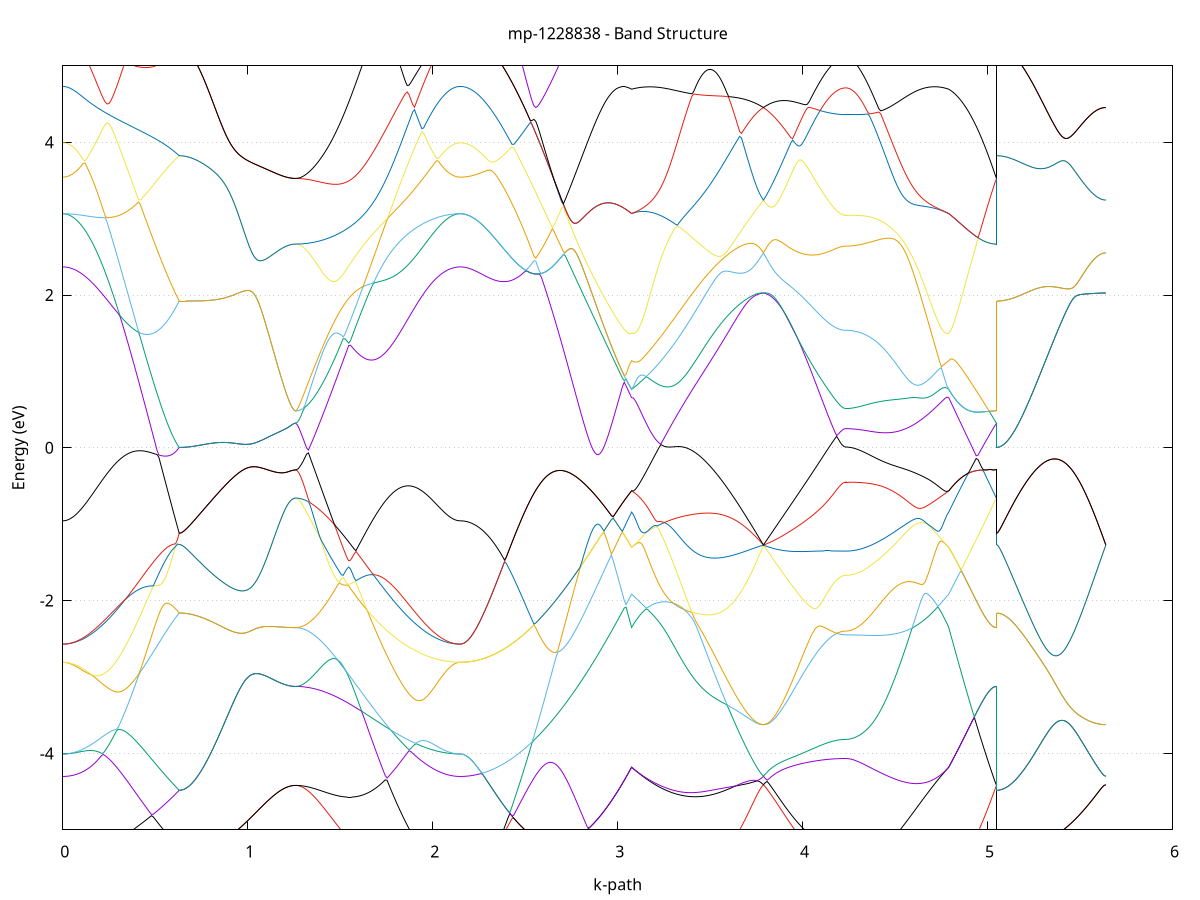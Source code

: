 set title 'mp-1228838 - Band Structure'
set xlabel 'k-path'
set ylabel 'Energy (eV)'
set grid y
set yrange [-5:5]
set terminal png size 800,600
set output 'mp-1228838_bands_gnuplot.png'
plot '-' using 1:2 with lines notitle, '-' using 1:2 with lines notitle, '-' using 1:2 with lines notitle, '-' using 1:2 with lines notitle, '-' using 1:2 with lines notitle, '-' using 1:2 with lines notitle, '-' using 1:2 with lines notitle, '-' using 1:2 with lines notitle, '-' using 1:2 with lines notitle, '-' using 1:2 with lines notitle, '-' using 1:2 with lines notitle, '-' using 1:2 with lines notitle, '-' using 1:2 with lines notitle, '-' using 1:2 with lines notitle, '-' using 1:2 with lines notitle, '-' using 1:2 with lines notitle, '-' using 1:2 with lines notitle, '-' using 1:2 with lines notitle, '-' using 1:2 with lines notitle, '-' using 1:2 with lines notitle, '-' using 1:2 with lines notitle, '-' using 1:2 with lines notitle, '-' using 1:2 with lines notitle, '-' using 1:2 with lines notitle, '-' using 1:2 with lines notitle, '-' using 1:2 with lines notitle, '-' using 1:2 with lines notitle, '-' using 1:2 with lines notitle, '-' using 1:2 with lines notitle, '-' using 1:2 with lines notitle, '-' using 1:2 with lines notitle, '-' using 1:2 with lines notitle, '-' using 1:2 with lines notitle, '-' using 1:2 with lines notitle, '-' using 1:2 with lines notitle, '-' using 1:2 with lines notitle, '-' using 1:2 with lines notitle, '-' using 1:2 with lines notitle, '-' using 1:2 with lines notitle, '-' using 1:2 with lines notitle, '-' using 1:2 with lines notitle, '-' using 1:2 with lines notitle, '-' using 1:2 with lines notitle, '-' using 1:2 with lines notitle, '-' using 1:2 with lines notitle, '-' using 1:2 with lines notitle, '-' using 1:2 with lines notitle, '-' using 1:2 with lines notitle
0.000000 -14.972818
0.009991 -14.972518
0.019981 -14.971718
0.029972 -14.970318
0.039962 -14.968418
0.049953 -14.965918
0.059944 -14.962918
0.069934 -14.959418
0.079925 -14.955318
0.089915 -14.950618
0.099906 -14.945518
0.109897 -14.939718
0.119887 -14.933518
0.129878 -14.926718
0.139868 -14.919318
0.149859 -14.911518
0.159849 -14.903118
0.169840 -14.894118
0.179831 -14.884718
0.189821 -14.874718
0.199812 -14.864218
0.209802 -14.853118
0.219793 -14.841618
0.229784 -14.829518
0.239774 -14.816918
0.249765 -14.803818
0.259755 -14.790218
0.269746 -14.776118
0.279737 -14.761518
0.289727 -14.746418
0.299718 -14.730918
0.309708 -14.714818
0.319699 -14.698218
0.329690 -14.681218
0.339680 -14.663718
0.349671 -14.645818
0.359661 -14.627318
0.369652 -14.608518
0.379642 -14.589118
0.389633 -14.569418
0.399624 -14.549218
0.409614 -14.528618
0.419605 -14.507518
0.429595 -14.486018
0.439586 -14.464218
0.449577 -14.441918
0.459567 -14.419318
0.469558 -14.396218
0.479548 -14.372818
0.489539 -14.349018
0.499530 -14.324918
0.509520 -14.300518
0.519511 -14.275718
0.529501 -14.250618
0.539492 -14.225118
0.549483 -14.199418
0.559473 -14.173418
0.569464 -14.147218
0.579454 -14.120618
0.589445 -14.093918
0.599436 -14.066918
0.609426 -14.039718
0.619417 -14.012318
0.629407 -13.984718
0.629407 -13.984718
0.639398 -13.984518
0.649388 -13.984018
0.659379 -13.983218
0.669370 -13.982118
0.679360 -13.980618
0.689351 -13.978818
0.699341 -13.976718
0.709332 -13.974318
0.719323 -13.971618
0.729313 -13.968618
0.739304 -13.965218
0.749294 -13.961618
0.759285 -13.957718
0.769276 -13.953518
0.779266 -13.949018
0.789257 -13.944218
0.799247 -13.939218
0.809238 -13.933918
0.819229 -13.928418
0.829219 -13.922618
0.839210 -13.916618
0.849200 -13.910418
0.859191 -13.904018
0.869182 -13.897418
0.879172 -13.890618
0.889163 -13.883618
0.899153 -13.876518
0.909144 -13.869218
0.919134 -13.861818
0.929125 -13.854318
0.939116 -13.846718
0.949106 -13.839118
0.959097 -13.831318
0.969087 -13.823618
0.979078 -13.815818
0.989069 -13.808018
0.999059 -13.800218
1.009050 -13.792518
1.019040 -13.784818
1.029031 -13.777218
1.039022 -13.769718
1.049012 -13.762318
1.059003 -13.755018
1.068993 -13.748018
1.078984 -13.741118
1.088975 -13.734418
1.098965 -13.728018
1.108956 -13.721818
1.118946 -13.715918
1.128937 -13.710318
1.138927 -13.705118
1.148918 -13.700118
1.158909 -13.695618
1.168899 -13.691418
1.178890 -13.687618
1.188880 -13.684218
1.198871 -13.681218
1.208862 -13.678718
1.218852 -13.676618
1.228843 -13.674918
1.238833 -13.673818
1.248824 -13.673118
1.258815 -13.672818
1.258815 -13.672818
1.268705 -13.673518
1.278595 -13.675518
1.288485 -13.678918
1.298375 -13.683518
1.308266 -13.689518
1.318156 -13.696818
1.328046 -13.705318
1.337936 -13.714918
1.347826 -13.725818
1.357716 -13.737718
1.367607 -13.750718
1.377497 -13.764718
1.387387 -13.779718
1.397277 -13.795518
1.407167 -13.812218
1.417058 -13.829718
1.426948 -13.847918
1.436838 -13.866718
1.446728 -13.886218
1.456618 -13.906218
1.466508 -13.926718
1.476399 -13.947718
1.486289 -13.969118
1.496179 -13.990818
1.506069 -14.012918
1.515959 -14.035218
1.525850 -14.057718
1.535740 -14.080418
1.545630 -14.103318
1.555520 -14.126218
1.565410 -14.149218
1.575300 -14.172318
1.585191 -14.195318
1.595081 -14.218418
1.604971 -14.241318
1.614861 -14.264218
1.624751 -14.287018
1.634642 -14.309618
1.644532 -14.332118
1.654422 -14.354418
1.664312 -14.376518
1.674202 -14.398418
1.684092 -14.420118
1.693983 -14.441518
1.703873 -14.462618
1.713763 -14.483418
1.723653 -14.503918
1.733543 -14.524118
1.743434 -14.544018
1.753324 -14.563518
1.763214 -14.582718
1.773104 -14.601518
1.782994 -14.619918
1.792884 -14.637918
1.802775 -14.655518
1.812665 -14.672818
1.822555 -14.689518
1.832445 -14.705918
1.842335 -14.721918
1.852225 -14.737418
1.862116 -14.752418
1.872006 -14.767018
1.881896 -14.781118
1.891786 -14.794818
1.901676 -14.808018
1.911567 -14.820718
1.921457 -14.832918
1.931347 -14.844618
1.941237 -14.855918
1.951127 -14.866618
1.961017 -14.876918
1.970908 -14.886618
1.980798 -14.895918
1.990688 -14.904618
2.000578 -14.912818
2.010468 -14.920518
2.020359 -14.927718
2.030249 -14.934318
2.040139 -14.940418
2.050029 -14.946018
2.059919 -14.951118
2.069810 -14.955618
2.079700 -14.959718
2.089590 -14.963118
2.099480 -14.966118
2.109370 -14.968518
2.119260 -14.970418
2.129151 -14.971718
2.139041 -14.972518
2.148931 -14.972818
2.148931 -14.972818
2.158894 -14.972418
2.168857 -14.971518
2.178820 -14.969818
2.188783 -14.967518
2.198747 -14.964618
2.208710 -14.961018
2.218673 -14.956818
2.228636 -14.951918
2.238599 -14.946318
2.248562 -14.940118
2.258525 -14.933318
2.268488 -14.925818
2.278451 -14.917618
2.288415 -14.908818
2.298378 -14.899418
2.308341 -14.889318
2.318304 -14.878618
2.328267 -14.867218
2.338230 -14.855218
2.348193 -14.842518
2.358156 -14.829218
2.368120 -14.815218
2.378083 -14.800718
2.388046 -14.785418
2.398009 -14.769618
2.407972 -14.753118
2.417935 -14.735918
2.427898 -14.718218
2.437861 -14.699818
2.447824 -14.680818
2.457788 -14.661218
2.467751 -14.640918
2.477714 -14.620118
2.487677 -14.598618
2.497640 -14.576518
2.507603 -14.553818
2.517566 -14.530518
2.527529 -14.506618
2.537493 -14.482118
2.547456 -14.457118
2.557419 -14.431418
2.567382 -14.405218
2.577345 -14.378418
2.587308 -14.351018
2.597271 -14.323118
2.607234 -14.294618
2.617197 -14.265618
2.627161 -14.236118
2.637124 -14.206118
2.647087 -14.175518
2.657050 -14.144518
2.667013 -14.113018
2.676976 -14.081118
2.686939 -14.048718
2.696902 -14.015918
2.706865 -13.982818
2.716829 -13.949318
2.726792 -13.915518
2.736755 -13.881418
2.746718 -13.847118
2.756681 -13.812718
2.766644 -13.778118
2.776607 -13.743518
2.786570 -13.709018
2.796534 -13.674618
2.806497 -13.640618
2.816460 -13.606918
2.826423 -13.573918
2.836386 -13.541618
2.846349 -13.510418
2.856312 -13.480418
2.866275 -13.452018
2.876238 -13.425518
2.886202 -13.433918
2.896165 -13.446718
2.906128 -13.459318
2.916091 -13.471618
2.926054 -13.483818
2.936017 -13.495718
2.945980 -13.507318
2.955943 -13.518718
2.965907 -13.529718
2.975870 -13.540518
2.985833 -13.551018
2.995796 -13.561218
3.005759 -13.571118
3.015722 -13.580718
3.025685 -13.589918
3.035648 -13.598818
3.045611 -13.607318
3.055575 -13.615418
3.065538 -13.623218
3.075501 -13.630618
3.075501 -13.630618
3.085401 -13.627318
3.095302 -13.624218
3.105202 -13.621218
3.115102 -13.618318
3.125003 -13.615618
3.134903 -13.612918
3.144803 -13.610418
3.154704 -13.607918
3.164604 -13.605518
3.174504 -13.603218
3.184405 -13.601018
3.194305 -13.598818
3.204205 -13.596718
3.214106 -13.594518
3.224006 -13.592418
3.233906 -13.590318
3.243807 -13.588218
3.253707 -13.586118
3.263608 -13.583918
3.273508 -13.581718
3.283408 -13.579518
3.293309 -13.577218
3.303209 -13.574818
3.313109 -13.572318
3.323010 -13.569818
3.332910 -13.567118
3.342810 -13.564418
3.352711 -13.561518
3.362611 -13.558618
3.372511 -13.555518
3.382412 -13.552218
3.392312 -13.548918
3.402213 -13.545418
3.412113 -13.541718
3.422013 -13.537918
3.431914 -13.533918
3.441814 -13.529818
3.451714 -13.525618
3.461615 -13.521218
3.471515 -13.516618
3.481415 -13.511918
3.491316 -13.507018
3.501216 -13.502018
3.511116 -13.496918
3.521017 -13.491618
3.530917 -13.486218
3.540817 -13.480718
3.550718 -13.475118
3.560618 -13.469418
3.570519 -13.463718
3.580419 -13.457918
3.590319 -13.452018
3.600220 -13.446218
3.610120 -13.440418
3.620020 -13.436218
3.629921 -13.435518
3.639821 -13.434618
3.649721 -13.433518
3.659622 -13.432118
3.669522 -13.430618
3.679422 -13.428818
3.689323 -13.426718
3.699223 -13.424518
3.709124 -13.422018
3.719024 -13.419318
3.728924 -13.416318
3.738825 -13.413218
3.748725 -13.409818
3.758625 -13.406118
3.768526 -13.402318
3.778426 -13.398218
3.788326 -13.393918
3.788326 -13.393918
3.798217 -13.399018
3.808107 -13.404318
3.817997 -13.409818
3.827887 -13.415518
3.837777 -13.421318
3.847667 -13.427218
3.857558 -13.433218
3.867448 -13.439318
3.877338 -13.445518
3.887228 -13.451718
3.897118 -13.458018
3.907009 -13.464218
3.916899 -13.470518
3.926789 -13.476718
3.936679 -13.482818
3.946569 -13.488918
3.956459 -13.494918
3.966350 -13.500818
3.976240 -13.506618
3.986130 -13.512318
3.996020 -13.517918
4.005910 -13.523318
4.015801 -13.528618
4.025691 -13.533718
4.035581 -13.538618
4.045471 -13.543418
4.055361 -13.547918
4.065251 -13.552318
4.075142 -13.556418
4.085032 -13.560318
4.094922 -13.564018
4.104812 -13.567518
4.114702 -13.570718
4.124593 -13.573718
4.134483 -13.576518
4.144373 -13.579018
4.154263 -13.581218
4.164153 -13.583218
4.174043 -13.585018
4.183934 -13.586418
4.193824 -13.587618
4.203714 -13.588618
4.213604 -13.589318
4.223494 -13.589718
4.233385 -13.589818
4.233385 -13.589818
4.243328 -13.589818
4.253271 -13.589718
4.263214 -13.589518
4.273157 -13.589318
4.283100 -13.589018
4.293043 -13.588618
4.302986 -13.588218
4.312930 -13.587718
4.322873 -13.587118
4.332816 -13.586418
4.342759 -13.585718
4.352702 -13.584918
4.362645 -13.584118
4.372588 -13.583118
4.382532 -13.582218
4.392475 -13.581118
4.402418 -13.580018
4.412361 -13.578918
4.422304 -13.577818
4.432247 -13.576618
4.442190 -13.575418
4.452133 -13.574318
4.462077 -13.573118
4.472020 -13.572018
4.481963 -13.571018
4.491906 -13.570018
4.501849 -13.569218
4.511792 -13.568418
4.521735 -13.567818
4.531679 -13.567318
4.541622 -13.567118
4.551565 -13.567018
4.561508 -13.567118
4.571451 -13.567418
4.581394 -13.568018
4.591337 -13.568818
4.601280 -13.569918
4.611224 -13.571218
4.621167 -13.572818
4.631110 -13.574718
4.641053 -13.576918
4.650996 -13.579318
4.660939 -13.581918
4.670882 -13.584718
4.680826 -13.587818
4.690769 -13.591118
4.700712 -13.594518
4.710655 -13.598118
4.720598 -13.601918
4.730541 -13.605718
4.740484 -13.609718
4.750427 -13.613818
4.760371 -13.617918
4.770314 -13.622118
4.780257 -13.626318
4.790200 -13.630618
4.790200 -13.630618
4.800098 -13.637618
4.809995 -13.644218
4.819893 -13.650418
4.829791 -13.656218
4.839689 -13.661618
4.849586 -13.666618
4.859484 -13.671118
4.869382 -13.675218
4.879280 -13.679018
4.889177 -13.682218
4.899075 -13.685118
4.908973 -13.687518
4.918871 -13.689418
4.928768 -13.690918
4.938666 -13.691918
4.948564 -13.692518
4.958462 -13.692618
4.968359 -13.692318
4.978257 -13.691518
4.988155 -13.690218
4.998053 -13.688518
5.007950 -13.686318
5.017848 -13.683618
5.027746 -13.680518
5.037644 -13.676918
5.047541 -13.672818
5.047541 -13.984718
5.057407 -13.984418
5.067273 -13.983618
5.077139 -13.982318
5.087005 -13.980518
5.096871 -13.978218
5.106737 -13.975318
5.116603 -13.971918
5.126469 -13.968118
5.136335 -13.963718
5.146201 -13.958818
5.156067 -13.953318
5.165933 -13.947418
5.175798 -13.941018
5.185664 -13.934118
5.195530 -13.926718
5.205396 -13.918818
5.215262 -13.910418
5.225128 -13.901618
5.234994 -13.892318
5.244860 -13.882518
5.254726 -13.872318
5.264592 -13.861618
5.274458 -13.850518
5.284324 -13.839018
5.294190 -13.827018
5.304056 -13.814718
5.313921 -13.802018
5.323787 -13.788918
5.333653 -13.775418
5.343519 -13.761618
5.353385 -13.747518
5.363251 -13.733118
5.373117 -13.718418
5.382983 -13.703418
5.392849 -13.688218
5.402715 -13.672818
5.412581 -13.657318
5.422447 -13.641618
5.432313 -13.625918
5.442179 -13.610118
5.452044 -13.594318
5.461910 -13.578518
5.471776 -13.562918
5.481642 -13.547418
5.491508 -13.532218
5.501374 -13.517318
5.511240 -13.502818
5.521106 -13.488818
5.530972 -13.475418
5.540838 -13.462618
5.550704 -13.450618
5.560570 -13.439518
5.570436 -13.429418
5.580301 -13.420318
5.590167 -13.412518
5.600033 -13.405918
5.609899 -13.400718
5.619765 -13.397018
5.629631 -13.394718
5.639497 -13.393918
e
0.000000 -12.774318
0.009991 -12.774718
0.019981 -12.775818
0.029972 -12.777718
0.039962 -12.780318
0.049953 -12.783718
0.059944 -12.787818
0.069934 -12.792618
0.079925 -12.798318
0.089915 -12.804618
0.099906 -12.811718
0.109897 -12.819618
0.119887 -12.828218
0.129878 -12.837618
0.139868 -12.847718
0.149859 -12.858518
0.159849 -12.870118
0.169840 -12.882418
0.179831 -12.895418
0.189821 -12.909218
0.199812 -12.923718
0.209802 -12.938918
0.219793 -12.954818
0.229784 -12.971418
0.239774 -12.988618
0.249765 -13.006618
0.259755 -13.025218
0.269746 -13.044418
0.279737 -13.064318
0.289727 -13.084718
0.299718 -13.105818
0.309708 -13.127418
0.319699 -13.149618
0.329690 -13.172318
0.339680 -13.195618
0.349671 -13.219318
0.359661 -13.243518
0.369652 -13.268118
0.379642 -13.293218
0.389633 -13.318618
0.399624 -13.344518
0.409614 -13.370618
0.419605 -13.397118
0.429595 -13.423918
0.439586 -13.451018
0.449577 -13.478318
0.459567 -13.505818
0.469558 -13.533518
0.479548 -13.561418
0.489539 -13.589518
0.499530 -13.617618
0.509520 -13.645918
0.519511 -13.674218
0.529501 -13.702618
0.539492 -13.731018
0.549483 -13.759518
0.559473 -13.787918
0.569464 -13.816218
0.579454 -13.844618
0.589445 -13.872818
0.599436 -13.901018
0.609426 -13.929018
0.619417 -13.956918
0.629407 -13.984618
0.629407 -13.984618
0.639398 -13.984518
0.649388 -13.984018
0.659379 -13.983218
0.669370 -13.982018
0.679360 -13.980618
0.689351 -13.978818
0.699341 -13.976718
0.709332 -13.974318
0.719323 -13.971618
0.729313 -13.968518
0.739304 -13.965218
0.749294 -13.961618
0.759285 -13.957618
0.769276 -13.953418
0.779266 -13.948918
0.789257 -13.944218
0.799247 -13.939118
0.809238 -13.933918
0.819229 -13.928318
0.829219 -13.922618
0.839210 -13.916618
0.849200 -13.910318
0.859191 -13.903918
0.869182 -13.897318
0.879172 -13.890518
0.889163 -13.883618
0.899153 -13.876418
0.909144 -13.869218
0.919134 -13.861818
0.929125 -13.854318
0.939116 -13.846718
0.949106 -13.839018
0.959097 -13.831318
0.969087 -13.823518
0.979078 -13.815718
0.989069 -13.807918
0.999059 -13.800118
1.009050 -13.792418
1.019040 -13.784718
1.029031 -13.777118
1.039022 -13.769618
1.049012 -13.762218
1.059003 -13.755018
1.068993 -13.747918
1.078984 -13.741018
1.088975 -13.734418
1.098965 -13.727918
1.108956 -13.721818
1.118946 -13.715918
1.128937 -13.710318
1.138927 -13.705018
1.148918 -13.700118
1.158909 -13.695518
1.168899 -13.691318
1.178890 -13.687518
1.188880 -13.684118
1.198871 -13.681118
1.208862 -13.678618
1.218852 -13.676518
1.228843 -13.674918
1.238833 -13.673718
1.248824 -13.673018
1.258815 -13.672818
1.258815 -13.672818
1.268705 -13.672618
1.278595 -13.671918
1.288485 -13.670918
1.298375 -13.669418
1.308266 -13.667418
1.318156 -13.665118
1.328046 -13.662318
1.337936 -13.659118
1.347826 -13.655518
1.357716 -13.651418
1.367607 -13.647018
1.377497 -13.642118
1.387387 -13.636818
1.397277 -13.631118
1.407167 -13.625018
1.417058 -13.618518
1.426948 -13.611618
1.436838 -13.604318
1.446728 -13.596618
1.456618 -13.588518
1.466508 -13.580118
1.476399 -13.571318
1.486289 -13.562118
1.496179 -13.552518
1.506069 -13.542618
1.515959 -13.532318
1.525850 -13.521718
1.535740 -13.510818
1.545630 -13.499518
1.555520 -13.487918
1.565410 -13.476018
1.575300 -13.463818
1.585191 -13.451318
1.595081 -13.438518
1.604971 -13.425418
1.614861 -13.412118
1.624751 -13.398518
1.634642 -13.384718
1.644532 -13.370618
1.654422 -13.356318
1.664312 -13.341918
1.674202 -13.327218
1.684092 -13.312318
1.693983 -13.297318
1.703873 -13.282218
1.713763 -13.266918
1.723653 -13.251418
1.733543 -13.235918
1.743434 -13.220318
1.753324 -13.204618
1.763214 -13.188918
1.773104 -13.173218
1.782994 -13.157418
1.792884 -13.141618
1.802775 -13.125918
1.812665 -13.110218
1.822555 -13.094618
1.832445 -13.079118
1.842335 -13.063718
1.852225 -13.048418
1.862116 -13.033318
1.872006 -13.018418
1.881896 -13.003718
1.891786 -12.989218
1.901676 -12.975018
1.911567 -12.961118
1.921457 -12.947518
1.931347 -12.934218
1.941237 -12.921318
1.951127 -12.908818
1.961017 -12.896618
1.970908 -12.885018
1.980798 -12.873718
1.990688 -12.863018
2.000578 -12.852818
2.010468 -12.843118
2.020359 -12.834018
2.030249 -12.825418
2.040139 -12.817518
2.050029 -12.810218
2.059919 -12.803518
2.069810 -12.797418
2.079700 -12.792118
2.089590 -12.787418
2.099480 -12.783418
2.109370 -12.780118
2.119260 -12.777618
2.129151 -12.775818
2.139041 -12.774718
2.148931 -12.774318
2.148931 -12.774318
2.158894 -12.774418
2.168857 -12.774718
2.178820 -12.775318
2.188783 -12.776118
2.198747 -12.777118
2.208710 -12.778318
2.218673 -12.779818
2.228636 -12.781418
2.238599 -12.783418
2.248562 -12.785518
2.258525 -12.787918
2.268488 -12.790618
2.278451 -12.793518
2.288415 -12.796618
2.298378 -12.800118
2.308341 -12.803718
2.318304 -12.807718
2.328267 -12.811918
2.338230 -12.816418
2.348193 -12.821218
2.358156 -12.826318
2.368120 -12.831618
2.378083 -12.837318
2.388046 -12.843318
2.398009 -12.849518
2.407972 -12.856118
2.417935 -12.863018
2.427898 -12.870218
2.437861 -12.877718
2.447824 -12.885518
2.457788 -12.893718
2.467751 -12.902118
2.477714 -12.910918
2.487677 -12.919918
2.497640 -12.929318
2.507603 -12.939018
2.517566 -12.949018
2.527529 -12.959318
2.537493 -12.969818
2.547456 -12.980718
2.557419 -12.991818
2.567382 -13.003218
2.577345 -13.014918
2.587308 -13.026818
2.597271 -13.038918
2.607234 -13.051318
2.617197 -13.063918
2.627161 -13.076718
2.637124 -13.089718
2.647087 -13.102918
2.657050 -13.116218
2.667013 -13.129718
2.676976 -13.143318
2.686939 -13.157118
2.696902 -13.170918
2.706865 -13.184818
2.716829 -13.198918
2.726792 -13.212918
2.736755 -13.227118
2.746718 -13.241218
2.756681 -13.255418
2.766644 -13.269618
2.776607 -13.283718
2.786570 -13.297818
2.796534 -13.311918
2.806497 -13.325918
2.816460 -13.339918
2.826423 -13.353718
2.836386 -13.367418
2.846349 -13.381018
2.856312 -13.394518
2.866275 -13.407818
2.876238 -13.421018
2.886202 -13.401318
2.896165 -13.379618
2.906128 -13.360718
2.916091 -13.345018
2.926054 -13.332518
2.936017 -13.323418
2.945980 -13.317518
2.955943 -13.314818
2.965907 -13.314918
2.975870 -13.317618
2.985833 -13.322418
2.995796 -13.329218
3.005759 -13.337618
3.015722 -13.347218
3.025685 -13.357918
3.035648 -13.369418
3.045611 -13.381618
3.055575 -13.394218
3.065538 -13.407118
3.075501 -13.420218
3.075501 -13.420218
3.085401 -13.414218
3.095302 -13.408818
3.105202 -13.403718
3.115102 -13.399118
3.125003 -13.395018
3.134903 -13.391318
3.144803 -13.388018
3.154704 -13.385118
3.164604 -13.382718
3.174504 -13.380718
3.184405 -13.379018
3.194305 -13.377818
3.204205 -13.376918
3.214106 -13.376418
3.224006 -13.376218
3.233906 -13.376318
3.243807 -13.376718
3.253707 -13.377318
3.263608 -13.378318
3.273508 -13.379418
3.283408 -13.380818
3.293309 -13.382418
3.303209 -13.384218
3.313109 -13.386118
3.323010 -13.388218
3.332910 -13.390418
3.342810 -13.392618
3.352711 -13.395018
3.362611 -13.397418
3.372511 -13.399918
3.382412 -13.402418
3.392312 -13.404918
3.402213 -13.407418
3.412113 -13.409918
3.422013 -13.412318
3.431914 -13.414718
3.441814 -13.417118
3.451714 -13.419318
3.461615 -13.421518
3.471515 -13.423518
3.481415 -13.425518
3.491316 -13.427318
3.501216 -13.429018
3.511116 -13.430618
3.521017 -13.432018
3.530917 -13.433318
3.540817 -13.434318
3.550718 -13.435318
3.560618 -13.436018
3.570519 -13.436518
3.580419 -13.436918
3.590319 -13.437018
3.600220 -13.437018
3.610120 -13.436718
3.620020 -13.434618
3.629921 -13.428918
3.639821 -13.423418
3.649721 -13.418018
3.659622 -13.412818
3.669522 -13.407918
3.679422 -13.403318
3.689323 -13.399018
3.699223 -13.395218
3.709124 -13.391918
3.719024 -13.389318
3.728924 -13.387218
3.738825 -13.385918
3.748725 -13.385518
3.758625 -13.386018
3.768526 -13.387518
3.778426 -13.390118
3.788326 -13.393918
3.788326 -13.393918
3.798217 -13.389018
3.808107 -13.384418
3.817997 -13.380118
3.827887 -13.376018
3.837777 -13.372318
3.847667 -13.368818
3.857558 -13.365718
3.867448 -13.363018
3.877338 -13.360618
3.887228 -13.358618
3.897118 -13.356918
3.907009 -13.355618
3.916899 -13.354718
3.926789 -13.354218
3.936679 -13.353918
3.946569 -13.354118
3.956459 -13.354518
3.966350 -13.355318
3.976240 -13.356318
3.986130 -13.357618
3.996020 -13.359118
4.005910 -13.360918
4.015801 -13.362818
4.025691 -13.364918
4.035581 -13.367118
4.045471 -13.369418
4.055361 -13.371718
4.065251 -13.374118
4.075142 -13.376618
4.085032 -13.379018
4.094922 -13.381418
4.104812 -13.383718
4.114702 -13.385918
4.124593 -13.388018
4.134483 -13.390018
4.144373 -13.391918
4.154263 -13.393618
4.164153 -13.395218
4.174043 -13.396518
4.183934 -13.397718
4.193824 -13.398718
4.203714 -13.399518
4.213604 -13.400018
4.223494 -13.400318
4.233385 -13.400518
4.233385 -13.400518
4.243328 -13.400318
4.253271 -13.399718
4.263214 -13.398818
4.273157 -13.397518
4.283100 -13.395918
4.293043 -13.394018
4.302986 -13.391818
4.312930 -13.389218
4.322873 -13.386418
4.332816 -13.383418
4.342759 -13.380218
4.352702 -13.376818
4.362645 -13.373218
4.372588 -13.369618
4.382532 -13.365818
4.392475 -13.362118
4.402418 -13.358318
4.412361 -13.354618
4.422304 -13.351018
4.432247 -13.347618
4.442190 -13.344318
4.452133 -13.341218
4.462077 -13.338318
4.472020 -13.335718
4.481963 -13.333418
4.491906 -13.331518
4.501849 -13.329918
4.511792 -13.328618
4.521735 -13.327718
4.531679 -13.327218
4.541622 -13.327018
4.551565 -13.327218
4.561508 -13.327718
4.571451 -13.328518
4.581394 -13.329718
4.591337 -13.331118
4.601280 -13.332918
4.611224 -13.334918
4.621167 -13.337218
4.631110 -13.339718
4.641053 -13.342518
4.650996 -13.345518
4.660939 -13.348818
4.670882 -13.352318
4.680826 -13.356118
4.690769 -13.360218
4.700712 -13.364618
4.710655 -13.369318
4.720598 -13.374418
4.730541 -13.379818
4.740484 -13.385618
4.750427 -13.391718
4.760371 -13.398218
4.770314 -13.405118
4.780257 -13.412518
4.790200 -13.420218
4.790200 -13.420218
4.800098 -13.433318
4.809995 -13.446518
4.819893 -13.459618
4.829791 -13.472518
4.839689 -13.485418
4.849586 -13.498018
4.859484 -13.510318
4.869382 -13.522418
4.879280 -13.534218
4.889177 -13.545718
4.899075 -13.556818
4.908973 -13.567518
4.918871 -13.577818
4.928768 -13.587818
4.938666 -13.597318
4.948564 -13.606418
4.958462 -13.615118
4.968359 -13.623318
4.978257 -13.631118
4.988155 -13.638418
4.998053 -13.645318
5.007950 -13.651818
5.017848 -13.657718
5.027746 -13.663218
5.037644 -13.668218
5.047541 -13.672818
5.047541 -13.984618
5.057407 -13.984418
5.067273 -13.983618
5.077139 -13.982318
5.087005 -13.980518
5.096871 -13.978118
5.106737 -13.975318
5.116603 -13.971918
5.126469 -13.968018
5.136335 -13.963618
5.146201 -13.958718
5.156067 -13.953318
5.165933 -13.947418
5.175798 -13.940918
5.185664 -13.934018
5.195530 -13.926618
5.205396 -13.918718
5.215262 -13.910418
5.225128 -13.901518
5.234994 -13.892218
5.244860 -13.882518
5.254726 -13.872218
5.264592 -13.861618
5.274458 -13.850518
5.284324 -13.838918
5.294190 -13.827018
5.304056 -13.814718
5.313921 -13.801918
5.323787 -13.788818
5.333653 -13.775418
5.343519 -13.761618
5.353385 -13.747418
5.363251 -13.733018
5.373117 -13.718318
5.382983 -13.703418
5.392849 -13.688218
5.402715 -13.672818
5.412581 -13.657218
5.422447 -13.641618
5.432313 -13.625818
5.442179 -13.610018
5.452044 -13.594218
5.461910 -13.578518
5.471776 -13.562818
5.481642 -13.547418
5.491508 -13.532118
5.501374 -13.517218
5.511240 -13.502718
5.521106 -13.488718
5.530972 -13.475318
5.540838 -13.462518
5.550704 -13.450518
5.560570 -13.439418
5.570436 -13.429318
5.580301 -13.420318
5.590167 -13.412418
5.600033 -13.405918
5.609899 -13.400718
5.619765 -13.396918
5.629631 -13.394618
5.639497 -13.393918
e
0.000000 -10.331718
0.009991 -10.332118
0.019981 -10.333318
0.029972 -10.335318
0.039962 -10.338018
0.049953 -10.341418
0.059944 -10.345618
0.069934 -10.350518
0.079925 -10.356018
0.089915 -10.362218
0.099906 -10.368918
0.109897 -10.376218
0.119887 -10.384018
0.129878 -10.392318
0.139868 -10.400918
0.149859 -10.409918
0.159849 -10.419218
0.169840 -10.428818
0.179831 -10.438618
0.189821 -10.448518
0.199812 -10.458618
0.209802 -10.468718
0.219793 -10.478818
0.229784 -10.488918
0.239774 -10.499018
0.249765 -10.508918
0.259755 -10.518718
0.269746 -10.528318
0.279737 -10.537718
0.289727 -10.546918
0.299718 -10.555718
0.309708 -10.564318
0.319699 -10.572618
0.329690 -10.580618
0.339680 -10.588118
0.349671 -10.595418
0.359661 -10.602218
0.369652 -10.608618
0.379642 -10.614718
0.389633 -10.620318
0.399624 -10.625518
0.409614 -10.630318
0.419605 -10.634718
0.429595 -10.638618
0.439586 -10.642118
0.449577 -10.645218
0.459567 -10.647918
0.469558 -10.650218
0.479548 -10.652118
0.489539 -10.653518
0.499530 -10.654618
0.509520 -10.655218
0.519511 -10.655518
0.529501 -10.655418
0.539492 -10.654918
0.549483 -10.654118
0.559473 -10.652918
0.569464 -10.651418
0.579454 -10.649518
0.589445 -10.647318
0.599436 -10.644818
0.609426 -10.642018
0.619417 -10.638918
0.629407 -10.635518
0.629407 -10.635518
0.639398 -10.635618
0.649388 -10.636118
0.659379 -10.636818
0.669370 -10.637818
0.679360 -10.639218
0.689351 -10.640818
0.699341 -10.642718
0.709332 -10.644918
0.719323 -10.647418
0.729313 -10.650218
0.739304 -10.653218
0.749294 -10.656518
0.759285 -10.660118
0.769276 -10.663918
0.779266 -10.668018
0.789257 -10.672418
0.799247 -10.677018
0.809238 -10.681918
0.819229 -10.687018
0.829219 -10.692318
0.839210 -10.697918
0.849200 -10.703718
0.859191 -10.709718
0.869182 -10.716018
0.879172 -10.722518
0.889163 -10.729118
0.899153 -10.736018
0.909144 -10.743118
0.919134 -10.750418
0.929125 -10.757918
0.939116 -10.765618
0.949106 -10.773418
0.959097 -10.781418
0.969087 -10.789618
0.979078 -10.797918
0.989069 -10.806418
0.999059 -10.815018
1.009050 -10.823718
1.019040 -10.832518
1.029031 -10.841318
1.039022 -10.850218
1.049012 -10.859118
1.059003 -10.868018
1.068993 -10.876818
1.078984 -10.885518
1.088975 -10.894118
1.098965 -10.902518
1.108956 -10.910718
1.118946 -10.918618
1.128937 -10.926218
1.138927 -10.933518
1.148918 -10.940418
1.158909 -10.946818
1.168899 -10.952818
1.178890 -10.958218
1.188880 -10.963118
1.198871 -10.967418
1.208862 -10.971118
1.218852 -10.974218
1.228843 -10.976618
1.238833 -10.978318
1.248824 -10.979418
1.258815 -10.979718
1.258815 -10.979718
1.268705 -10.979618
1.278595 -10.979118
1.288485 -10.978218
1.298375 -10.977118
1.308266 -10.975518
1.318156 -10.973718
1.328046 -10.971518
1.337936 -10.969018
1.347826 -10.966218
1.357716 -10.963118
1.367607 -10.959618
1.377497 -10.955818
1.387387 -10.951718
1.397277 -10.947218
1.407167 -10.942518
1.417058 -10.937418
1.426948 -10.932118
1.436838 -10.926418
1.446728 -10.920518
1.456618 -10.914318
1.466508 -10.907718
1.476399 -10.900918
1.486289 -10.893818
1.496179 -10.886518
1.506069 -10.878918
1.515959 -10.871018
1.525850 -10.862918
1.535740 -10.854518
1.545630 -10.845918
1.555520 -10.837118
1.565410 -10.828018
1.575300 -10.818818
1.585191 -10.809318
1.595081 -10.799718
1.604971 -10.789818
1.614861 -10.779818
1.624751 -10.769618
1.634642 -10.759218
1.644532 -10.748718
1.654422 -10.738118
1.664312 -10.727418
1.674202 -10.716518
1.684092 -10.705518
1.693983 -10.694518
1.703873 -10.683318
1.713763 -10.672118
1.723653 -10.660818
1.733543 -10.649518
1.743434 -10.638218
1.753324 -10.626918
1.763214 -10.615518
1.773104 -10.604218
1.782994 -10.592918
1.792884 -10.581718
1.802775 -10.570518
1.812665 -10.559418
1.822555 -10.548418
1.832445 -10.537418
1.842335 -10.526718
1.852225 -10.516018
1.862116 -10.505518
1.872006 -10.495118
1.881896 -10.485018
1.891786 -10.475018
1.901676 -10.465318
1.911567 -10.455818
1.921457 -10.446518
1.931347 -10.437518
1.941237 -10.428818
1.951127 -10.420318
1.961017 -10.412218
1.970908 -10.404418
1.980798 -10.396918
1.990688 -10.389818
2.000578 -10.383018
2.010468 -10.376618
2.020359 -10.370618
2.030249 -10.365018
2.040139 -10.359818
2.050029 -10.355018
2.059919 -10.350618
2.069810 -10.346718
2.079700 -10.343218
2.089590 -10.340218
2.099480 -10.337618
2.109370 -10.335518
2.119260 -10.333918
2.129151 -10.332718
2.139041 -10.332018
2.148931 -10.331718
2.148931 -10.331718
2.158894 -10.331818
2.168857 -10.331918
2.178820 -10.332018
2.188783 -10.332218
2.198747 -10.340118
2.208710 -10.352518
2.218673 -10.367018
2.228636 -10.383618
2.238599 -10.402218
2.248562 -10.422618
2.258525 -10.444918
2.268488 -10.468918
2.278451 -10.494618
2.288415 -10.521818
2.298378 -10.550418
2.308341 -10.580518
2.318304 -10.611818
2.328267 -10.644318
2.338230 -10.677918
2.348193 -10.712518
2.358156 -10.748118
2.368120 -10.784518
2.378083 -10.821618
2.388046 -10.859518
2.398009 -10.898018
2.407972 -10.937118
2.417935 -10.976618
2.427898 -11.016618
2.437861 -11.056918
2.447824 -11.097618
2.457788 -11.138518
2.467751 -11.179718
2.477714 -11.221018
2.487677 -11.262418
2.497640 -11.303918
2.507603 -11.345418
2.517566 -11.386918
2.527529 -11.428318
2.537493 -11.469718
2.547456 -11.510918
2.557419 -11.552018
2.567382 -11.592918
2.577345 -11.633618
2.587308 -11.674018
2.597271 -11.714218
2.607234 -11.754018
2.617197 -11.793518
2.627161 -11.832718
2.637124 -11.871418
2.647087 -11.909718
2.657050 -11.947618
2.667013 -11.985018
2.676976 -12.021818
2.686939 -12.058118
2.696902 -12.093918
2.706865 -12.129018
2.716829 -12.163418
2.726792 -12.197218
2.736755 -12.230118
2.746718 -12.262318
2.756681 -12.293618
2.766644 -12.323918
2.776607 -12.353218
2.786570 -12.381418
2.796534 -12.408418
2.806497 -12.434018
2.816460 -12.458118
2.826423 -12.480618
2.836386 -12.501118
2.846349 -12.519618
2.856312 -12.535718
2.866275 -12.549218
2.876238 -12.559618
2.886202 -12.566818
2.896165 -12.570318
2.906128 -12.569918
2.916091 -12.565218
2.926054 -12.556318
2.936017 -12.542818
2.945980 -12.525118
2.955943 -12.503118
2.965907 -12.477218
2.975870 -12.447718
2.985833 -12.414918
2.995796 -12.379118
3.005759 -12.340718
3.015722 -12.299918
3.025685 -12.257118
3.035648 -12.212318
3.045611 -12.165918
3.055575 -12.118018
3.065538 -12.068818
3.075501 -12.018318
3.075501 -12.018318
3.085401 -12.041918
3.095302 -12.065018
3.105202 -12.087718
3.115102 -12.109918
3.125003 -12.131718
3.134903 -12.152918
3.144803 -12.173718
3.154704 -12.193918
3.164604 -12.213618
3.174504 -12.232818
3.184405 -12.251518
3.194305 -12.269618
3.204205 -12.287218
3.214106 -12.304318
3.224006 -12.320718
3.233906 -12.336718
3.243807 -12.352018
3.253707 -12.366818
3.263608 -12.381018
3.273508 -12.394618
3.283408 -12.407618
3.293309 -12.420018
3.303209 -12.431918
3.313109 -12.443118
3.323010 -12.453718
3.332910 -12.463818
3.342810 -12.473218
3.352711 -12.482018
3.362611 -12.490218
3.372511 -12.497818
3.382412 -12.504818
3.392312 -12.511118
3.402213 -12.516918
3.412113 -12.522018
3.422013 -12.526518
3.431914 -12.530418
3.441814 -12.533618
3.451714 -12.536218
3.461615 -12.538218
3.471515 -12.539618
3.481415 -12.540418
3.491316 -12.540518
3.501216 -12.540018
3.511116 -12.538918
3.521017 -12.537118
3.530917 -12.534818
3.540817 -12.531818
3.550718 -12.528218
3.560618 -12.523918
3.570519 -12.519118
3.580419 -12.513618
3.590319 -12.507518
3.600220 -12.500818
3.610120 -12.493418
3.620020 -12.485518
3.629921 -12.476918
3.639821 -12.467718
3.649721 -12.457918
3.659622 -12.447518
3.669522 -12.436518
3.679422 -12.424918
3.689323 -12.412618
3.699223 -12.399818
3.709124 -12.386418
3.719024 -12.372318
3.728924 -12.357718
3.738825 -12.342418
3.748725 -12.326618
3.758625 -12.310218
3.768526 -12.293218
3.778426 -12.275618
3.788326 -12.257418
3.788326 -12.257418
3.798217 -12.277918
3.808107 -12.297518
3.817997 -12.316218
3.827887 -12.334118
3.837777 -12.351118
3.847667 -12.367118
3.857558 -12.382318
3.867448 -12.396618
3.877338 -12.410018
3.887228 -12.422518
3.897118 -12.434218
3.907009 -12.444918
3.916899 -12.454918
3.926789 -12.464018
3.936679 -12.472318
3.946569 -12.479818
3.956459 -12.486618
3.966350 -12.492618
3.976240 -12.498018
3.986130 -12.502718
3.996020 -12.506818
4.005910 -12.510318
4.015801 -12.513318
4.025691 -12.515918
4.035581 -12.517918
4.045471 -12.519618
4.055361 -12.520918
4.065251 -12.521918
4.075142 -12.522618
4.085032 -12.523118
4.094922 -12.523318
4.104812 -12.523418
4.114702 -12.523418
4.124593 -12.523218
4.134483 -12.523018
4.144373 -12.522718
4.154263 -12.522318
4.164153 -12.522018
4.174043 -12.521618
4.183934 -12.521318
4.193824 -12.521018
4.203714 -12.520818
4.213604 -12.520718
4.223494 -12.520618
4.233385 -12.520518
4.233385 -12.520518
4.243328 -12.520818
4.253271 -12.521518
4.263214 -12.522818
4.273157 -12.524518
4.283100 -12.526618
4.293043 -12.529218
4.302986 -12.532118
4.312930 -12.535418
4.322873 -12.538918
4.332816 -12.542618
4.342759 -12.546518
4.352702 -12.550518
4.362645 -12.554418
4.372588 -12.558418
4.382532 -12.562118
4.392475 -12.565718
4.402418 -12.569018
4.412361 -12.571918
4.422304 -12.574318
4.432247 -12.576218
4.442190 -12.577518
4.452133 -12.578118
4.462077 -12.577918
4.472020 -12.576918
4.481963 -12.575118
4.491906 -12.572218
4.501849 -12.568418
4.511792 -12.563618
4.521735 -12.557618
4.531679 -12.550618
4.541622 -12.542518
4.551565 -12.533218
4.561508 -12.522818
4.571451 -12.511318
4.581394 -12.498718
4.591337 -12.485018
4.601280 -12.470218
4.611224 -12.454318
4.621167 -12.437418
4.631110 -12.419518
4.641053 -12.400618
4.650996 -12.380818
4.660939 -12.360018
4.670882 -12.338318
4.680826 -12.315818
4.690769 -12.292418
4.700712 -12.268218
4.710655 -12.243218
4.720598 -12.217518
4.730541 -12.191118
4.740484 -12.163918
4.750427 -12.136018
4.760371 -12.107518
4.770314 -12.078418
4.780257 -12.048618
4.790200 -12.018318
4.790200 -12.018318
4.800098 -11.967118
4.809995 -11.914818
4.819893 -11.861618
4.829791 -11.807518
4.839689 -11.752718
4.849586 -11.697118
4.859484 -11.640818
4.869382 -11.583818
4.879280 -11.526218
4.889177 -11.468118
4.899075 -11.409418
4.908973 -11.350218
4.918871 -11.290618
4.928768 -11.230518
4.938666 -11.170018
4.948564 -11.109118
4.958462 -11.047918
4.968359 -10.986318
4.978257 -10.971818
4.988155 -10.973918
4.998053 -10.975718
5.007950 -10.977118
5.017848 -10.978318
5.027746 -10.979118
5.037644 -10.979618
5.047541 -10.979718
5.047541 -10.635518
5.057407 -10.637318
5.067273 -10.642918
5.077139 -10.652118
5.087005 -10.664618
5.096871 -10.680318
5.106737 -10.699018
5.116603 -10.720318
5.126469 -10.744018
5.136335 -10.769918
5.146201 -10.797618
5.156067 -10.827018
5.165933 -10.857818
5.175798 -10.889818
5.185664 -10.923018
5.195530 -10.957118
5.205396 -10.992018
5.215262 -11.027618
5.225128 -11.063818
5.234994 -11.100518
5.244860 -11.137618
5.254726 -11.175018
5.264592 -11.212618
5.274458 -11.250518
5.284324 -11.288418
5.294190 -11.326418
5.304056 -11.364518
5.313921 -11.402518
5.323787 -11.440318
5.333653 -11.478118
5.343519 -11.515618
5.353385 -11.552918
5.363251 -11.589918
5.373117 -11.626618
5.382983 -11.662918
5.392849 -11.698818
5.402715 -11.734218
5.412581 -11.769018
5.422447 -11.803318
5.432313 -11.836918
5.442179 -11.869818
5.452044 -11.902018
5.461910 -11.933418
5.471776 -11.963818
5.481642 -11.993318
5.491508 -12.021818
5.501374 -12.049118
5.511240 -12.075218
5.521106 -12.100018
5.530972 -12.123318
5.540838 -12.145218
5.550704 -12.165418
5.560570 -12.183918
5.570436 -12.200618
5.580301 -12.215318
5.590167 -12.227918
5.600033 -12.238418
5.609899 -12.246718
5.619765 -12.252618
5.629631 -12.256218
5.639497 -12.257418
e
0.000000 -10.331718
0.009991 -10.331618
0.019981 -10.331018
0.029972 -10.330118
0.039962 -10.328818
0.049953 -10.327218
0.059944 -10.325218
0.069934 -10.322918
0.079925 -10.321318
0.089915 -10.323818
0.099906 -10.326718
0.109897 -10.329818
0.119887 -10.333218
0.129878 -10.336918
0.139868 -10.340818
0.149859 -10.344918
0.159849 -10.349318
0.169840 -10.354018
0.179831 -10.358918
0.189821 -10.363918
0.199812 -10.369218
0.209802 -10.374718
0.219793 -10.380418
0.229784 -10.386218
0.239774 -10.392318
0.249765 -10.398418
0.259755 -10.404718
0.269746 -10.411218
0.279737 -10.417818
0.289727 -10.424418
0.299718 -10.431218
0.309708 -10.438118
0.319699 -10.445018
0.329690 -10.452018
0.339680 -10.459118
0.349671 -10.466218
0.359661 -10.473318
0.369652 -10.480518
0.379642 -10.487618
0.389633 -10.494818
0.399624 -10.501918
0.409614 -10.509018
0.419605 -10.516018
0.429595 -10.523118
0.439586 -10.530018
0.449577 -10.536918
0.459567 -10.543718
0.469558 -10.550418
0.479548 -10.556918
0.489539 -10.563418
0.499530 -10.569718
0.509520 -10.575918
0.519511 -10.582018
0.529501 -10.587918
0.539492 -10.593618
0.549483 -10.599118
0.559473 -10.604418
0.569464 -10.609618
0.579454 -10.614518
0.589445 -10.619218
0.599436 -10.623618
0.609426 -10.627818
0.619417 -10.631818
0.629407 -10.635418
0.629407 -10.635418
0.639398 -10.635618
0.649388 -10.636018
0.659379 -10.636818
0.669370 -10.637818
0.679360 -10.639118
0.689351 -10.640818
0.699341 -10.642718
0.709332 -10.644918
0.719323 -10.647418
0.729313 -10.650118
0.739304 -10.653218
0.749294 -10.656518
0.759285 -10.660118
0.769276 -10.663918
0.779266 -10.668018
0.789257 -10.672418
0.799247 -10.677018
0.809238 -10.681918
0.819229 -10.687018
0.829219 -10.692318
0.839210 -10.697918
0.849200 -10.703718
0.859191 -10.709718
0.869182 -10.716018
0.879172 -10.722418
0.889163 -10.729118
0.899153 -10.736018
0.909144 -10.743118
0.919134 -10.750418
0.929125 -10.757918
0.939116 -10.765518
0.949106 -10.773418
0.959097 -10.781418
0.969087 -10.789618
0.979078 -10.797918
0.989069 -10.806418
0.999059 -10.815018
1.009050 -10.823718
1.019040 -10.832518
1.029031 -10.841318
1.039022 -10.850218
1.049012 -10.859118
1.059003 -10.867918
1.068993 -10.876818
1.078984 -10.885518
1.088975 -10.894118
1.098965 -10.902518
1.108956 -10.910718
1.118946 -10.918618
1.128937 -10.926218
1.138927 -10.933518
1.148918 -10.940418
1.158909 -10.946818
1.168899 -10.952818
1.178890 -10.958218
1.188880 -10.963118
1.198871 -10.967418
1.208862 -10.971118
1.218852 -10.974218
1.228843 -10.976618
1.238833 -10.978318
1.248824 -10.979418
1.258815 -10.979718
1.258815 -10.979718
1.268705 -10.979218
1.278595 -10.977718
1.288485 -10.975118
1.298375 -10.971618
1.308266 -10.967218
1.318156 -10.961818
1.328046 -10.955618
1.337936 -10.948718
1.347826 -10.941018
1.357716 -10.932818
1.367607 -10.923918
1.377497 -10.914718
1.387387 -10.905018
1.397277 -10.894918
1.407167 -10.884718
1.417058 -10.874218
1.426948 -10.863518
1.436838 -10.852818
1.446728 -10.842018
1.456618 -10.831218
1.466508 -10.820318
1.476399 -10.809518
1.486289 -10.798718
1.496179 -10.788018
1.506069 -10.777318
1.515959 -10.766718
1.525850 -10.756118
1.535740 -10.745518
1.545630 -10.735018
1.555520 -10.724618
1.565410 -10.714218
1.575300 -10.703918
1.585191 -10.693618
1.595081 -10.683318
1.604971 -10.673118
1.614861 -10.662918
1.624751 -10.652718
1.634642 -10.642618
1.644532 -10.632518
1.654422 -10.622518
1.664312 -10.612518
1.674202 -10.602618
1.684092 -10.592718
1.693983 -10.582918
1.703873 -10.573118
1.713763 -10.563418
1.723653 -10.553818
1.733543 -10.544218
1.743434 -10.534818
1.753324 -10.525418
1.763214 -10.516218
1.773104 -10.507018
1.782994 -10.498018
1.792884 -10.489118
1.802775 -10.480318
1.812665 -10.471718
1.822555 -10.463218
1.832445 -10.454918
1.842335 -10.446818
1.852225 -10.438818
1.862116 -10.431018
1.872006 -10.423418
1.881896 -10.416018
1.891786 -10.408818
1.901676 -10.401818
1.911567 -10.395118
1.921457 -10.388518
1.931347 -10.382218
1.941237 -10.376118
1.951127 -10.370318
1.961017 -10.364718
1.970908 -10.359418
1.980798 -10.354318
1.990688 -10.349518
2.000578 -10.345018
2.010468 -10.340718
2.020359 -10.336818
2.030249 -10.333118
2.040139 -10.329718
2.050029 -10.329318
2.059919 -10.329718
2.069810 -10.330118
2.079700 -10.330418
2.089590 -10.330818
2.099480 -10.331118
2.109370 -10.331318
2.119260 -10.331518
2.129151 -10.331618
2.139041 -10.331718
2.148931 -10.331718
2.148931 -10.331718
2.158894 -10.331818
2.168857 -10.331918
2.178820 -10.332018
2.188783 -10.332218
2.198747 -10.332518
2.208710 -10.332818
2.218673 -10.333218
2.228636 -10.333618
2.238599 -10.334118
2.248562 -10.334718
2.258525 -10.335418
2.268488 -10.336118
2.278451 -10.337018
2.288415 -10.337918
2.298378 -10.338918
2.308341 -10.340018
2.318304 -10.341218
2.328267 -10.342618
2.338230 -10.344018
2.348193 -10.345618
2.358156 -10.347318
2.368120 -10.349118
2.378083 -10.351118
2.388046 -10.353218
2.398009 -10.355518
2.407972 -10.357918
2.417935 -10.360518
2.427898 -10.363318
2.437861 -10.366218
2.447824 -10.369418
2.457788 -10.372718
2.467751 -10.376218
2.477714 -10.380018
2.487677 -10.383918
2.497640 -10.388018
2.507603 -10.392418
2.517566 -10.397018
2.527529 -10.401718
2.537493 -10.406818
2.547456 -10.412018
2.557419 -10.417518
2.567382 -10.423218
2.577345 -10.429118
2.587308 -10.435318
2.597271 -10.441618
2.607234 -10.448318
2.617197 -10.455118
2.627161 -10.462118
2.637124 -10.469418
2.647087 -10.476918
2.657050 -10.484618
2.667013 -10.492518
2.676976 -10.500618
2.686939 -10.508918
2.696902 -10.517418
2.706865 -10.526118
2.716829 -10.534918
2.726792 -10.543918
2.736755 -10.553118
2.746718 -10.562418
2.756681 -10.571818
2.766644 -10.581318
2.776607 -10.591018
2.786570 -10.600818
2.796534 -10.610618
2.806497 -10.620618
2.816460 -10.630618
2.826423 -10.640618
2.836386 -10.650718
2.846349 -10.660918
2.856312 -10.671018
2.866275 -10.681218
2.876238 -10.691418
2.886202 -10.701518
2.896165 -10.711618
2.906128 -10.721718
2.916091 -10.731718
2.926054 -10.741718
2.936017 -10.751618
2.945980 -10.761418
2.955943 -10.771118
2.965907 -10.780718
2.975870 -10.790218
2.985833 -10.799518
2.995796 -10.808718
3.005759 -10.817718
3.015722 -10.826618
3.025685 -10.835318
3.035648 -10.843918
3.045611 -10.852218
3.055575 -10.860318
3.065538 -10.868218
3.075501 -10.876018
3.075501 -10.876018
3.085401 -10.872418
3.095302 -10.868818
3.105202 -10.865218
3.115102 -10.861718
3.125003 -10.858418
3.134903 -10.855318
3.144803 -10.852518
3.154704 -10.850018
3.164604 -10.848018
3.174504 -10.846418
3.184405 -10.845418
3.194305 -10.845118
3.204205 -10.845418
3.214106 -10.846518
3.224006 -10.848518
3.233906 -10.851318
3.243807 -10.855118
3.253707 -10.859918
3.263608 -10.865718
3.273508 -10.872718
3.283408 -10.880818
3.293309 -10.890118
3.303209 -10.900718
3.313109 -10.912418
3.323010 -10.925418
3.332910 -10.939718
3.342810 -10.955218
3.352711 -10.972018
3.362611 -10.990018
3.372511 -11.009218
3.382412 -11.029718
3.392312 -11.051418
3.402213 -11.074118
3.412113 -11.098018
3.422013 -11.123018
3.431914 -11.149018
3.441814 -11.176018
3.451714 -11.203918
3.461615 -11.232718
3.471515 -11.262318
3.481415 -11.292718
3.491316 -11.323818
3.501216 -11.355518
3.511116 -11.387918
3.521017 -11.420818
3.530917 -11.454118
3.540817 -11.487918
3.550718 -11.522018
3.560618 -11.556418
3.570519 -11.591118
3.580419 -11.625918
3.590319 -11.660718
3.600220 -11.695718
3.610120 -11.730518
3.620020 -11.765318
3.629921 -11.799918
3.639821 -11.834218
3.649721 -11.868218
3.659622 -11.901718
3.669522 -11.934818
3.679422 -11.967318
3.689323 -11.999118
3.699223 -12.030118
3.709124 -12.060318
3.719024 -12.089518
3.728924 -12.117618
3.738825 -12.144518
3.748725 -12.170118
3.758625 -12.194318
3.768526 -12.217018
3.778426 -12.238118
3.788326 -12.257418
3.788326 -12.257418
3.798217 -12.236118
3.808107 -12.214018
3.817997 -12.191018
3.827887 -12.167318
3.837777 -12.142718
3.847667 -12.117318
3.857558 -12.091218
3.867448 -12.064418
3.877338 -12.036818
3.887228 -12.008518
3.897118 -11.979418
3.907009 -11.949718
3.916899 -11.919318
3.926789 -11.888318
3.936679 -11.856618
3.946569 -11.824318
3.956459 -11.791318
3.966350 -11.757818
3.976240 -11.723718
3.986130 -11.689018
3.996020 -11.653718
4.005910 -11.617918
4.015801 -11.581618
4.025691 -11.544718
4.035581 -11.507418
4.045471 -11.469618
4.055361 -11.431318
4.065251 -11.392618
4.075142 -11.353518
4.085032 -11.314018
4.094922 -11.274118
4.104812 -11.233918
4.114702 -11.193418
4.124593 -11.152718
4.134483 -11.111718
4.144373 -11.070718
4.154263 -11.029618
4.164153 -10.988618
4.174043 -10.948118
4.183934 -10.908318
4.193824 -10.869818
4.203714 -10.833918
4.213604 -10.802618
4.223494 -10.779918
4.233385 -10.771318
4.233385 -10.771318
4.243328 -10.770918
4.253271 -10.769818
4.263214 -10.768018
4.273157 -10.765518
4.283100 -10.762418
4.293043 -10.758618
4.302986 -10.754218
4.312930 -10.749418
4.322873 -10.744018
4.332816 -10.738318
4.342759 -10.732318
4.352702 -10.726018
4.362645 -10.719518
4.372588 -10.712918
4.382532 -10.706418
4.392475 -10.699918
4.402418 -10.693618
4.412361 -10.687618
4.422304 -10.681918
4.432247 -10.676718
4.442190 -10.671918
4.452133 -10.667718
4.462077 -10.664218
4.472020 -10.661418
4.481963 -10.659418
4.491906 -10.662718
4.501849 -10.670518
4.511792 -10.678518
4.521735 -10.686418
4.531679 -10.694518
4.541622 -10.702618
4.551565 -10.710718
4.561508 -10.718818
4.571451 -10.726918
4.581394 -10.735018
4.591337 -10.743118
4.601280 -10.751118
4.611224 -10.759018
4.621167 -10.766818
4.631110 -10.774618
4.641053 -10.782218
4.650996 -10.789818
4.660939 -10.797118
4.670882 -10.804418
4.680826 -10.811518
4.690769 -10.818418
4.700712 -10.825118
4.710655 -10.831618
4.720598 -10.838018
4.730541 -10.844118
4.740484 -10.850018
4.750427 -10.855718
4.760371 -10.861118
4.770314 -10.866318
4.780257 -10.871318
4.790200 -10.876018
4.790200 -10.876018
4.800098 -10.883418
4.809995 -10.890618
4.819893 -10.897618
4.829791 -10.904318
4.839689 -10.910718
4.849586 -10.917018
4.859484 -10.922918
4.869382 -10.928618
4.879280 -10.934018
4.889177 -10.939118
4.899075 -10.943918
4.908973 -10.948518
4.918871 -10.952718
4.928768 -10.956718
4.938666 -10.960318
4.948564 -10.963718
4.958462 -10.966718
4.968359 -10.969418
4.978257 -10.971818
4.988155 -10.973918
4.998053 -10.975718
5.007950 -10.977118
5.017848 -10.978318
5.027746 -10.979118
5.037644 -10.979618
5.047541 -10.979718
5.047541 -10.635418
5.057407 -10.637318
5.067273 -10.642918
5.077139 -10.652018
5.087005 -10.664618
5.096871 -10.680318
5.106737 -10.699018
5.116603 -10.720318
5.126469 -10.744018
5.136335 -10.769918
5.146201 -10.797618
5.156067 -10.826918
5.165933 -10.857718
5.175798 -10.889818
5.185664 -10.923018
5.195530 -10.957118
5.205396 -10.992018
5.215262 -11.027618
5.225128 -11.063818
5.234994 -11.100518
5.244860 -11.137518
5.254726 -11.175018
5.264592 -11.212618
5.274458 -11.250418
5.284324 -11.288418
5.294190 -11.326418
5.304056 -11.364418
5.313921 -11.402418
5.323787 -11.440318
5.333653 -11.478018
5.343519 -11.515618
5.353385 -11.552918
5.363251 -11.589918
5.373117 -11.626618
5.382983 -11.662918
5.392849 -11.698718
5.402715 -11.734118
5.412581 -11.769018
5.422447 -11.803318
5.432313 -11.836918
5.442179 -11.869818
5.452044 -11.902018
5.461910 -11.933418
5.471776 -11.963818
5.481642 -11.993318
5.491508 -12.021818
5.501374 -12.049118
5.511240 -12.075218
5.521106 -12.100018
5.530972 -12.123318
5.540838 -12.145218
5.550704 -12.165418
5.560570 -12.183918
5.570436 -12.200618
5.580301 -12.215318
5.590167 -12.227918
5.600033 -12.238418
5.609899 -12.246718
5.619765 -12.252618
5.629631 -12.256218
5.639497 -12.257418
e
0.000000 -10.311518
0.009991 -10.311718
0.019981 -10.312118
0.029972 -10.312918
0.039962 -10.314018
0.049953 -10.315318
0.059944 -10.317018
0.069934 -10.319018
0.079925 -10.320218
0.089915 -10.317118
0.099906 -10.313618
0.109897 -10.309918
0.119887 -10.305718
0.129878 -10.301218
0.139868 -10.296318
0.149859 -10.291118
0.159849 -10.285618
0.169840 -10.279618
0.179831 -10.273418
0.189821 -10.266718
0.199812 -10.259818
0.209802 -10.252518
0.219793 -10.244818
0.229784 -10.236818
0.239774 -10.228518
0.249765 -10.219818
0.259755 -10.210818
0.269746 -10.201418
0.279737 -10.191718
0.289727 -10.181718
0.299718 -10.171418
0.309708 -10.160718
0.319699 -10.149718
0.329690 -10.138418
0.339680 -10.126818
0.349671 -10.114918
0.359661 -10.102618
0.369652 -10.090018
0.379642 -10.077218
0.389633 -10.064018
0.399624 -10.050518
0.409614 -10.036818
0.419605 -10.022718
0.429595 -10.008418
0.439586 -9.993718
0.449577 -9.978818
0.459567 -9.963618
0.469558 -9.948118
0.479548 -9.932418
0.489539 -9.916418
0.499530 -9.900118
0.509520 -9.883618
0.519511 -9.866818
0.529501 -9.849818
0.539492 -9.832618
0.549483 -9.815018
0.559473 -9.797318
0.569464 -9.779318
0.579454 -9.761218
0.589445 -9.742818
0.599436 -9.724118
0.609426 -9.705318
0.619417 -9.686318
0.629407 -9.667118
0.629407 -9.667118
0.639398 -9.667818
0.649388 -9.669718
0.659379 -9.672918
0.669370 -9.677418
0.679360 -9.683218
0.689351 -9.690218
0.699341 -9.698318
0.709332 -9.707718
0.719323 -9.718218
0.729313 -9.729818
0.739304 -9.742418
0.749294 -9.756118
0.759285 -9.770718
0.769276 -9.786118
0.779266 -9.802518
0.789257 -9.819618
0.799247 -9.837418
0.809238 -9.855918
0.819229 -9.875018
0.829219 -9.894618
0.839210 -9.914618
0.849200 -9.935118
0.859191 -9.955918
0.869182 -9.977018
0.879172 -9.998218
0.889163 -10.019618
0.899153 -10.041018
0.909144 -10.062518
0.919134 -10.083918
0.929125 -10.105118
0.939116 -10.126218
0.949106 -10.147018
0.959097 -10.167518
0.969087 -10.187618
0.979078 -10.207318
0.989069 -10.226618
0.999059 -10.245318
1.009050 -10.263518
1.019040 -10.281018
1.029031 -10.298018
1.039022 -10.314218
1.049012 -10.329818
1.059003 -10.344718
1.068993 -10.358818
1.078984 -10.372218
1.088975 -10.384818
1.098965 -10.396718
1.108956 -10.407818
1.118946 -10.418218
1.128937 -10.427818
1.138927 -10.436618
1.148918 -10.444718
1.158909 -10.452018
1.168899 -10.458618
1.178890 -10.464518
1.188880 -10.469718
1.198871 -10.474118
1.208862 -10.477918
1.218852 -10.480918
1.228843 -10.483318
1.238833 -10.485018
1.248824 -10.486018
1.258815 -10.486318
1.258815 -10.486318
1.268705 -10.486318
1.278595 -10.486018
1.288485 -10.485618
1.298375 -10.485018
1.308266 -10.484218
1.318156 -10.483318
1.328046 -10.482218
1.337936 -10.481018
1.347826 -10.479618
1.357716 -10.478018
1.367607 -10.476318
1.377497 -10.474518
1.387387 -10.472418
1.397277 -10.470318
1.407167 -10.468018
1.417058 -10.465618
1.426948 -10.463018
1.436838 -10.460418
1.446728 -10.457618
1.456618 -10.454718
1.466508 -10.451718
1.476399 -10.448618
1.486289 -10.445418
1.496179 -10.442118
1.506069 -10.438718
1.515959 -10.435318
1.525850 -10.431818
1.535740 -10.428318
1.545630 -10.424618
1.555520 -10.421018
1.565410 -10.417318
1.575300 -10.413618
1.585191 -10.409918
1.595081 -10.406218
1.604971 -10.402518
1.614861 -10.398718
1.624751 -10.395018
1.634642 -10.391418
1.644532 -10.387718
1.654422 -10.384218
1.664312 -10.380618
1.674202 -10.377118
1.684092 -10.373718
1.693983 -10.370418
1.703873 -10.367218
1.713763 -10.364018
1.723653 -10.360918
1.733543 -10.358018
1.743434 -10.355218
1.753324 -10.352418
1.763214 -10.349818
1.773104 -10.347418
1.782994 -10.345018
1.792884 -10.342818
1.802775 -10.340818
1.812665 -10.338918
1.822555 -10.337118
1.832445 -10.335518
1.842335 -10.334018
1.852225 -10.332618
1.862116 -10.331518
1.872006 -10.330418
1.881896 -10.329518
1.891786 -10.328718
1.901676 -10.328118
1.911567 -10.327618
1.921457 -10.327218
1.931347 -10.326918
1.941237 -10.326718
1.951127 -10.326618
1.961017 -10.326718
1.970908 -10.326818
1.980798 -10.326918
1.990688 -10.327218
2.000578 -10.327418
2.010468 -10.327818
2.020359 -10.328118
2.030249 -10.328518
2.040139 -10.328918
2.050029 -10.326518
2.059919 -10.323718
2.069810 -10.321118
2.079700 -10.318918
2.089590 -10.316918
2.099480 -10.315318
2.109370 -10.313918
2.119260 -10.312918
2.129151 -10.312118
2.139041 -10.311718
2.148931 -10.311518
2.148931 -10.311518
2.158894 -10.312718
2.168857 -10.316118
2.178820 -10.321918
2.188783 -10.329918
2.198747 -10.332518
2.208710 -10.332818
2.218673 -10.333218
2.228636 -10.333618
2.238599 -10.334118
2.248562 -10.334718
2.258525 -10.335418
2.268488 -10.336118
2.278451 -10.337018
2.288415 -10.337918
2.298378 -10.338918
2.308341 -10.340018
2.318304 -10.341218
2.328267 -10.342618
2.338230 -10.344018
2.348193 -10.345618
2.358156 -10.347318
2.368120 -10.349118
2.378083 -10.351118
2.388046 -10.353218
2.398009 -10.355518
2.407972 -10.357918
2.417935 -10.360518
2.427898 -10.363318
2.437861 -10.366218
2.447824 -10.369418
2.457788 -10.372718
2.467751 -10.376218
2.477714 -10.380018
2.487677 -10.383918
2.497640 -10.388018
2.507603 -10.392418
2.517566 -10.397018
2.527529 -10.401718
2.537493 -10.406818
2.547456 -10.412018
2.557419 -10.417518
2.567382 -10.423218
2.577345 -10.429118
2.587308 -10.435318
2.597271 -10.441618
2.607234 -10.448318
2.617197 -10.455118
2.627161 -10.462118
2.637124 -10.469418
2.647087 -10.476918
2.657050 -10.484618
2.667013 -10.492518
2.676976 -10.500618
2.686939 -10.508918
2.696902 -10.517418
2.706865 -10.526118
2.716829 -10.534918
2.726792 -10.543918
2.736755 -10.553118
2.746718 -10.562418
2.756681 -10.571818
2.766644 -10.581318
2.776607 -10.591018
2.786570 -10.600818
2.796534 -10.610618
2.806497 -10.620618
2.816460 -10.630618
2.826423 -10.640618
2.836386 -10.650718
2.846349 -10.660918
2.856312 -10.671018
2.866275 -10.681218
2.876238 -10.691418
2.886202 -10.701518
2.896165 -10.711618
2.906128 -10.721718
2.916091 -10.731718
2.926054 -10.741718
2.936017 -10.751618
2.945980 -10.761418
2.955943 -10.771118
2.965907 -10.780718
2.975870 -10.790218
2.985833 -10.799518
2.995796 -10.808718
3.005759 -10.817718
3.015722 -10.826618
3.025685 -10.835318
3.035648 -10.843918
3.045611 -10.852218
3.055575 -10.860318
3.065538 -10.868218
3.075501 -10.876018
3.075501 -10.876018
3.085401 -10.871818
3.095302 -10.866318
3.105202 -10.859618
3.115102 -10.851718
3.125003 -10.842418
3.134903 -10.832018
3.144803 -10.820318
3.154704 -10.807318
3.164604 -10.793218
3.174504 -10.777918
3.184405 -10.761418
3.194305 -10.743718
3.204205 -10.724918
3.214106 -10.705118
3.224006 -10.684118
3.233906 -10.662118
3.243807 -10.639018
3.253707 -10.615018
3.263608 -10.590018
3.273508 -10.564018
3.283408 -10.537118
3.293309 -10.509418
3.303209 -10.480818
3.313109 -10.451418
3.323010 -10.421118
3.332910 -10.390218
3.342810 -10.358518
3.352711 -10.326118
3.362611 -10.293018
3.372511 -10.259418
3.382412 -10.225118
3.392312 -10.190218
3.402213 -10.154818
3.412113 -10.118918
3.422013 -10.082618
3.431914 -10.045818
3.441814 -10.008518
3.451714 -9.970918
3.461615 -9.933018
3.471515 -9.894718
3.481415 -9.856118
3.491316 -9.817318
3.501216 -9.778218
3.511116 -9.739018
3.521017 -9.699618
3.530917 -9.660018
3.540817 -9.620418
3.550718 -9.580618
3.560618 -9.540918
3.570519 -9.501118
3.580419 -9.461418
3.590319 -9.421718
3.600220 -9.382218
3.610120 -9.342718
3.620020 -9.303518
3.629921 -9.264418
3.639821 -9.225618
3.649721 -9.187018
3.659622 -9.148718
3.669522 -9.110818
3.679422 -9.073318
3.689323 -9.036218
3.699223 -8.999618
3.709124 -8.963518
3.719024 -8.927918
3.728924 -8.892918
3.738825 -8.858518
3.748725 -8.824818
3.758625 -8.791818
3.768526 -8.759618
3.778426 -8.728218
3.788326 -8.697618
3.788326 -8.697618
3.798217 -8.732018
3.808107 -8.767218
3.817997 -8.803018
3.827887 -8.839518
3.837777 -8.876618
3.847667 -8.914318
3.857558 -8.952718
3.867448 -8.991618
3.877338 -9.031118
3.887228 -9.071218
3.897118 -9.111818
3.907009 -9.152918
3.916899 -9.194518
3.926789 -9.236518
3.936679 -9.279018
3.946569 -9.321918
3.956459 -9.365218
3.966350 -9.408818
3.976240 -9.452918
3.986130 -9.497218
3.996020 -9.541818
4.005910 -9.586718
4.015801 -9.631818
4.025691 -9.677118
4.035581 -9.722718
4.045471 -9.768318
4.055361 -9.814118
4.065251 -9.860018
4.075142 -9.906018
4.085032 -9.952018
4.094922 -9.998018
4.104812 -10.043918
4.114702 -10.089818
4.124593 -10.135518
4.134483 -10.181018
4.144373 -10.226218
4.154263 -10.271018
4.164153 -10.315218
4.174043 -10.358618
4.183934 -10.400918
4.193824 -10.441318
4.203714 -10.478818
4.213604 -10.511218
4.223494 -10.534618
4.233385 -10.543418
4.233385 -10.543418
4.243328 -10.543618
4.253271 -10.544318
4.263214 -10.545318
4.273157 -10.546718
4.283100 -10.548618
4.293043 -10.550818
4.302986 -10.553518
4.312930 -10.556518
4.322873 -10.559918
4.332816 -10.563618
4.342759 -10.567718
4.352702 -10.572218
4.362645 -10.577018
4.372588 -10.582118
4.382532 -10.587518
4.392475 -10.593218
4.402418 -10.599218
4.412361 -10.605418
4.422304 -10.611918
4.432247 -10.618618
4.442190 -10.625518
4.452133 -10.632718
4.462077 -10.639918
4.472020 -10.647418
4.481963 -10.655018
4.491906 -10.658218
4.501849 -10.657918
4.511792 -10.658418
4.521735 -10.659918
4.531679 -10.662318
4.541622 -10.665618
4.551565 -10.669818
4.561508 -10.674918
4.571451 -10.680818
4.581394 -10.687618
4.591337 -10.695118
4.601280 -10.703218
4.611224 -10.712018
4.621167 -10.721418
4.631110 -10.731218
4.641053 -10.741318
4.650996 -10.751718
4.660939 -10.762418
4.670882 -10.773118
4.680826 -10.783818
4.690769 -10.794418
4.700712 -10.804818
4.710655 -10.814918
4.720598 -10.824718
4.730541 -10.834018
4.740484 -10.842818
4.750427 -10.850918
4.760371 -10.858418
4.770314 -10.865118
4.780257 -10.870918
4.790200 -10.876018
4.790200 -10.876018
4.800098 -10.883418
4.809995 -10.890618
4.819893 -10.897618
4.829791 -10.904318
4.839689 -10.910718
4.849586 -10.917018
4.859484 -10.922918
4.869382 -10.928618
4.879280 -10.934018
4.889177 -10.939118
4.899075 -10.943918
4.908973 -10.948518
4.918871 -10.952718
4.928768 -10.956718
4.938666 -10.960318
4.948564 -10.963718
4.958462 -10.966718
4.968359 -10.969418
4.978257 -10.924518
4.988155 -10.862418
4.998053 -10.800118
5.007950 -10.737618
5.017848 -10.674918
5.027746 -10.612118
5.037644 -10.549318
5.047541 -10.486318
5.047541 -9.667118
5.057407 -9.665618
5.067273 -9.660918
5.077139 -9.653418
5.087005 -9.643018
5.096871 -9.630218
5.106737 -9.615018
5.116603 -9.597818
5.126469 -9.578818
5.136335 -9.558318
5.146201 -9.536518
5.156067 -9.513718
5.165933 -9.490018
5.175798 -9.465618
5.185664 -9.440718
5.195530 -9.415518
5.205396 -9.389918
5.215262 -9.364218
5.225128 -9.338518
5.234994 -9.312718
5.244860 -9.287118
5.254726 -9.261618
5.264592 -9.236318
5.274458 -9.211318
5.284324 -9.186718
5.294190 -9.162318
5.304056 -9.138418
5.313921 -9.114918
5.323787 -9.091818
5.333653 -9.069218
5.343519 -9.047118
5.353385 -9.025618
5.363251 -9.004518
5.373117 -8.984118
5.382983 -8.964318
5.392849 -8.945018
5.402715 -8.926418
5.412581 -8.908418
5.422447 -8.891118
5.432313 -8.874518
5.442179 -8.858518
5.452044 -8.843218
5.461910 -8.828618
5.471776 -8.814818
5.481642 -8.801618
5.491508 -8.789218
5.501374 -8.777618
5.511240 -8.766718
5.521106 -8.756618
5.530972 -8.747318
5.540838 -8.738718
5.550704 -8.730918
5.560570 -8.724018
5.570436 -8.717818
5.580301 -8.712518
5.590167 -8.707918
5.600033 -8.704218
5.609899 -8.701318
5.619765 -8.699318
5.629631 -8.698018
5.639497 -8.697618
e
0.000000 -8.649318
0.009991 -8.649718
0.019981 -8.651118
0.029972 -8.653318
0.039962 -8.656418
0.049953 -8.660418
0.059944 -8.665218
0.069934 -8.670918
0.079925 -8.677518
0.089915 -8.684818
0.099906 -8.693018
0.109897 -8.702018
0.119887 -8.711718
0.129878 -8.722118
0.139868 -8.733318
0.149859 -8.745218
0.159849 -8.757718
0.169840 -8.770918
0.179831 -8.784718
0.189821 -8.799118
0.199812 -8.814118
0.209802 -8.829618
0.219793 -8.845618
0.229784 -8.862118
0.239774 -8.879118
0.249765 -8.896518
0.259755 -8.914318
0.269746 -8.932518
0.279737 -8.951018
0.289727 -8.969818
0.299718 -8.989018
0.309708 -9.008418
0.319699 -9.028118
0.329690 -9.048018
0.339680 -9.068218
0.349671 -9.088518
0.359661 -9.109018
0.369652 -9.129618
0.379642 -9.150418
0.389633 -9.171318
0.399624 -9.192218
0.409614 -9.213318
0.419605 -9.234418
0.429595 -9.255518
0.439586 -9.276718
0.449577 -9.297918
0.459567 -9.319118
0.469558 -9.340218
0.479548 -9.361418
0.489539 -9.382518
0.499530 -9.403518
0.509520 -9.424518
0.519511 -9.445318
0.529501 -9.466118
0.539492 -9.486818
0.549483 -9.507418
0.559473 -9.527918
0.569464 -9.548218
0.579454 -9.568418
0.589445 -9.588518
0.599436 -9.608418
0.609426 -9.628118
0.619417 -9.647718
0.629407 -9.667118
0.629407 -9.667118
0.639398 -9.667718
0.649388 -9.669718
0.659379 -9.672918
0.669370 -9.677418
0.679360 -9.683218
0.689351 -9.690118
0.699341 -9.698318
0.709332 -9.707718
0.719323 -9.718218
0.729313 -9.729818
0.739304 -9.742418
0.749294 -9.756118
0.759285 -9.770618
0.769276 -9.786118
0.779266 -9.802518
0.789257 -9.819618
0.799247 -9.837418
0.809238 -9.855918
0.819229 -9.875018
0.829219 -9.894618
0.839210 -9.914618
0.849200 -9.935118
0.859191 -9.955918
0.869182 -9.976918
0.879172 -9.998218
0.889163 -10.019618
0.899153 -10.041018
0.909144 -10.062518
0.919134 -10.083918
0.929125 -10.105118
0.939116 -10.126218
0.949106 -10.147018
0.959097 -10.167518
0.969087 -10.187618
0.979078 -10.207318
0.989069 -10.226618
0.999059 -10.245318
1.009050 -10.263518
1.019040 -10.281018
1.029031 -10.298018
1.039022 -10.314218
1.049012 -10.329818
1.059003 -10.344718
1.068993 -10.358818
1.078984 -10.372218
1.088975 -10.384818
1.098965 -10.396718
1.108956 -10.407818
1.118946 -10.418218
1.128937 -10.427818
1.138927 -10.436618
1.148918 -10.444718
1.158909 -10.452018
1.168899 -10.458618
1.178890 -10.464518
1.188880 -10.469618
1.198871 -10.474118
1.208862 -10.477918
1.218852 -10.480918
1.228843 -10.483318
1.238833 -10.485018
1.248824 -10.486018
1.258815 -10.486318
1.258815 -10.486318
1.268705 -10.485818
1.278595 -10.484018
1.288485 -10.481118
1.298375 -10.477118
1.308266 -10.471818
1.318156 -10.465318
1.328046 -10.457718
1.337936 -10.448818
1.347826 -10.438618
1.357716 -10.427218
1.367607 -10.414518
1.377497 -10.400518
1.387387 -10.385218
1.397277 -10.368618
1.407167 -10.350818
1.417058 -10.331618
1.426948 -10.311218
1.436838 -10.289618
1.446728 -10.266718
1.456618 -10.242818
1.466508 -10.217718
1.476399 -10.191618
1.486289 -10.164518
1.496179 -10.136518
1.506069 -10.107718
1.515959 -10.078018
1.525850 -10.047718
1.535740 -10.016718
1.545630 -9.985118
1.555520 -9.953018
1.565410 -9.920518
1.575300 -9.887618
1.585191 -9.854518
1.595081 -9.821018
1.604971 -9.787418
1.614861 -9.753718
1.624751 -9.719918
1.634642 -9.686118
1.644532 -9.652418
1.654422 -9.618718
1.664312 -9.585218
1.674202 -9.551918
1.684092 -9.518818
1.693983 -9.486018
1.703873 -9.453518
1.713763 -9.421418
1.723653 -9.389618
1.733543 -9.358318
1.743434 -9.327418
1.753324 -9.297118
1.763214 -9.267218
1.773104 -9.237818
1.782994 -9.209018
1.792884 -9.180818
1.802775 -9.153218
1.812665 -9.126218
1.822555 -9.099818
1.832445 -9.074118
1.842335 -9.049018
1.852225 -9.024718
1.862116 -9.001018
1.872006 -8.977918
1.881896 -8.955618
1.891786 -8.934118
1.901676 -8.913218
1.911567 -8.893118
1.921457 -8.873718
1.931347 -8.855118
1.941237 -8.837218
1.951127 -8.820118
1.961017 -8.803818
1.970908 -8.788218
1.980798 -8.773518
1.990688 -8.759518
2.000578 -8.746318
2.010468 -8.734018
2.020359 -8.722418
2.030249 -8.711718
2.040139 -8.701818
2.050029 -8.692718
2.059919 -8.684518
2.069810 -8.677218
2.079700 -8.670718
2.089590 -8.665018
2.099480 -8.660218
2.109370 -8.656318
2.119260 -8.653218
2.129151 -8.651018
2.139041 -8.649718
2.148931 -8.649318
2.148931 -8.649318
2.158894 -8.649818
2.168857 -8.651418
2.178820 -8.653918
2.188783 -8.657518
2.198747 -8.662118
2.208710 -8.667518
2.218673 -8.673918
2.228636 -8.681118
2.238599 -8.689018
2.248562 -8.697718
2.258525 -8.707018
2.268488 -8.716918
2.278451 -8.727318
2.288415 -8.738118
2.298378 -8.749318
2.308341 -8.760818
2.318304 -8.772518
2.328267 -8.784318
2.338230 -8.796118
2.348193 -8.808018
2.358156 -8.819818
2.368120 -8.831418
2.378083 -8.842918
2.388046 -8.854118
2.398009 -8.865018
2.407972 -8.875518
2.417935 -8.885618
2.427898 -8.895218
2.437861 -8.904418
2.447824 -8.913018
2.457788 -8.921018
2.467751 -8.928418
2.477714 -8.935118
2.487677 -8.941218
2.497640 -8.946518
2.507603 -8.951218
2.517566 -8.955118
2.527529 -8.958318
2.537493 -8.960718
2.547456 -8.962318
2.557419 -8.963218
2.567382 -8.963318
2.577345 -8.962618
2.587308 -8.961218
2.597271 -8.959018
2.607234 -8.956018
2.617197 -8.952318
2.627161 -8.947918
2.637124 -8.942818
2.647087 -8.937118
2.657050 -8.930618
2.667013 -8.923618
2.676976 -8.916018
2.686939 -8.907818
2.696902 -8.899118
2.706865 -8.890018
2.716829 -8.880418
2.726792 -8.870518
2.736755 -8.860318
2.746718 -8.849818
2.756681 -8.839218
2.766644 -8.828518
2.776607 -8.817718
2.786570 -8.807118
2.796534 -8.796518
2.806497 -8.786218
2.816460 -8.776318
2.826423 -8.766818
2.836386 -8.757918
2.846349 -8.749618
2.856312 -8.742218
2.866275 -8.735718
2.876238 -8.730218
2.886202 -8.726018
2.896165 -8.723218
2.906128 -8.721818
2.916091 -8.722118
2.926054 -8.724218
2.936017 -8.728118
2.945980 -8.734218
2.955943 -8.742418
2.965907 -8.752818
2.975870 -8.765718
2.985833 -8.781018
2.995796 -8.798918
3.005759 -8.819318
3.015722 -8.842318
3.025685 -8.867918
3.035648 -8.896118
3.045611 -8.926918
3.055575 -8.960118
3.065538 -8.995818
3.075501 -9.033818
3.075501 -9.033818
3.085401 -9.015618
3.095302 -8.997718
3.105202 -8.980018
3.115102 -8.962518
3.125003 -8.945218
3.134903 -8.928118
3.144803 -8.911218
3.154704 -8.894518
3.164604 -8.877918
3.174504 -8.861418
3.184405 -8.845018
3.194305 -8.828718
3.204205 -8.812418
3.214106 -8.796118
3.224006 -8.779818
3.233906 -8.763518
3.243807 -8.747018
3.253707 -8.730518
3.263608 -8.713818
3.273508 -8.697018
3.283408 -8.680018
3.293309 -8.662918
3.303209 -8.645618
3.313109 -8.628118
3.323010 -8.610418
3.332910 -8.592618
3.342810 -8.574718
3.352711 -8.556718
3.362611 -8.538718
3.372511 -8.520718
3.382412 -8.502818
3.392312 -8.485118
3.402213 -8.467518
3.412113 -8.450318
3.422013 -8.433518
3.431914 -8.417118
3.441814 -8.401418
3.451714 -8.386318
3.461615 -8.372018
3.471515 -8.358618
3.481415 -8.346318
3.491316 -8.335018
3.501216 -8.325018
3.511116 -8.316218
3.521017 -8.308918
3.530917 -8.303018
3.540817 -8.298718
3.550718 -8.296118
3.560618 -8.295018
3.570519 -8.295718
3.580419 -8.298218
3.590319 -8.302318
3.600220 -8.308318
3.610120 -8.316018
3.620020 -8.325418
3.629921 -8.336518
3.639821 -8.349318
3.649721 -8.363718
3.659622 -8.379718
3.669522 -8.397118
3.679422 -8.416018
3.689323 -8.436318
3.699223 -8.457818
3.709124 -8.480618
3.719024 -8.504518
3.728924 -8.529518
3.738825 -8.555418
3.748725 -8.582318
3.758625 -8.610018
3.768526 -8.638518
3.778426 -8.667718
3.788326 -8.697618
3.788326 -8.697618
3.798217 -8.663818
3.808107 -8.630818
3.817997 -8.598518
3.827887 -8.566918
3.837777 -8.536118
3.847667 -8.506018
3.857558 -8.476718
3.867448 -8.448218
3.877338 -8.420418
3.887228 -8.393418
3.897118 -8.367218
3.907009 -8.341818
3.916899 -8.317218
3.926789 -8.293418
3.936679 -8.270418
3.946569 -8.248118
3.956459 -8.226718
3.966350 -8.206118
3.976240 -8.186218
3.986130 -8.167218
3.996020 -8.148918
4.005910 -8.131418
4.015801 -8.114718
4.025691 -8.098818
4.035581 -8.083718
4.045471 -8.069318
4.055361 -8.055718
4.065251 -8.042918
4.075142 -8.030818
4.085032 -8.019518
4.094922 -8.009018
4.104812 -7.999218
4.114702 -7.990118
4.124593 -7.981818
4.134483 -7.974218
4.144373 -7.967418
4.154263 -7.961318
4.164153 -7.955918
4.174043 -7.951218
4.183934 -7.947318
4.193824 -7.944118
4.203714 -7.941618
4.213604 -7.939818
4.223494 -7.938718
4.233385 -7.938318
4.233385 -7.938318
4.243328 -7.939618
4.253271 -7.943318
4.263214 -7.949418
4.273157 -7.957818
4.283100 -7.968518
4.293043 -7.981418
4.302986 -7.996218
4.312930 -8.013018
4.322873 -8.031418
4.332816 -8.051518
4.342759 -8.072918
4.352702 -8.095518
4.362645 -8.119118
4.372588 -8.143718
4.382532 -8.168918
4.392475 -8.194618
4.402418 -8.220718
4.412361 -8.247118
4.422304 -8.273518
4.432247 -8.299918
4.442190 -8.326118
4.452133 -8.352118
4.462077 -8.377618
4.472020 -8.402718
4.481963 -8.427318
4.491906 -8.451318
4.501849 -8.474718
4.511792 -8.497418
4.521735 -8.519418
4.531679 -8.540818
4.541622 -8.561518
4.551565 -8.581518
4.561508 -8.600918
4.571451 -8.619818
4.581394 -8.638218
4.591337 -8.656118
4.601280 -8.673618
4.611224 -8.690918
4.621167 -8.707918
4.631110 -8.724818
4.641053 -8.741718
4.650996 -8.758618
4.660939 -8.775618
4.670882 -8.792818
4.680826 -8.810318
4.690769 -8.828118
4.700712 -8.846218
4.710655 -8.864918
4.720598 -8.884018
4.730541 -8.903718
4.740484 -8.923918
4.750427 -8.944618
4.760371 -8.966018
4.770314 -8.988018
4.780257 -9.010618
4.790200 -9.033818
4.790200 -9.033818
4.800098 -9.073818
4.809995 -9.115918
4.819893 -9.160018
4.829791 -9.206018
4.839689 -9.253818
4.849586 -9.303218
4.859484 -9.354218
4.869382 -9.406718
4.879280 -9.460418
4.889177 -9.515418
4.899075 -9.571418
4.908973 -9.628518
4.918871 -9.686518
4.928768 -9.745218
4.938666 -9.804718
4.948564 -9.864918
4.958462 -9.925618
4.968359 -9.986718
4.978257 -10.048318
4.988155 -10.110318
4.998053 -10.172618
5.007950 -10.235118
5.017848 -10.297718
5.027746 -10.360518
5.037644 -10.423418
5.047541 -10.486318
5.047541 -9.667118
5.057407 -9.665518
5.067273 -9.660918
5.077139 -9.653418
5.087005 -9.643018
5.096871 -9.630218
5.106737 -9.615018
5.116603 -9.597818
5.126469 -9.578818
5.136335 -9.558318
5.146201 -9.536518
5.156067 -9.513718
5.165933 -9.490018
5.175798 -9.465618
5.185664 -9.440718
5.195530 -9.415418
5.205396 -9.389918
5.215262 -9.364218
5.225128 -9.338518
5.234994 -9.312718
5.244860 -9.287118
5.254726 -9.261618
5.264592 -9.236318
5.274458 -9.211318
5.284324 -9.186618
5.294190 -9.162318
5.304056 -9.138418
5.313921 -9.114818
5.323787 -9.091818
5.333653 -9.069218
5.343519 -9.047118
5.353385 -9.025518
5.363251 -9.004518
5.373117 -8.984118
5.382983 -8.964318
5.392849 -8.945018
5.402715 -8.926418
5.412581 -8.908418
5.422447 -8.891118
5.432313 -8.874518
5.442179 -8.858518
5.452044 -8.843218
5.461910 -8.828618
5.471776 -8.814818
5.481642 -8.801618
5.491508 -8.789218
5.501374 -8.777618
5.511240 -8.766718
5.521106 -8.756618
5.530972 -8.747318
5.540838 -8.738718
5.550704 -8.730918
5.560570 -8.724018
5.570436 -8.717818
5.580301 -8.712518
5.590167 -8.707918
5.600033 -8.704218
5.609899 -8.701318
5.619765 -8.699318
5.629631 -8.698018
5.639497 -8.697618
e
0.000000 -5.828318
0.009991 -5.828218
0.019981 -5.828018
0.029972 -5.827618
0.039962 -5.827118
0.049953 -5.826418
0.059944 -5.825518
0.069934 -5.824518
0.079925 -5.823418
0.089915 -5.822018
0.099906 -5.820518
0.109897 -5.818818
0.119887 -5.816918
0.129878 -5.814718
0.139868 -5.812418
0.149859 -5.809918
0.159849 -5.807118
0.169840 -5.804118
0.179831 -5.800818
0.189821 -5.797318
0.199812 -5.793518
0.209802 -5.789418
0.219793 -5.785018
0.229784 -5.780318
0.239774 -5.775318
0.249765 -5.770018
0.259755 -5.764318
0.269746 -5.758318
0.279737 -5.751918
0.289727 -5.745118
0.299718 -5.738018
0.309708 -5.730418
0.319699 -5.722518
0.329690 -5.714118
0.339680 -5.705318
0.349671 -5.696118
0.359661 -5.686418
0.369652 -5.676218
0.379642 -5.665618
0.389633 -5.654518
0.399624 -5.642918
0.409614 -5.630818
0.419605 -5.618218
0.429595 -5.605118
0.439586 -5.591518
0.449577 -5.577418
0.459567 -5.562718
0.469558 -5.547518
0.479548 -5.531718
0.489539 -5.515418
0.499530 -5.498518
0.509520 -5.481118
0.519511 -5.463118
0.529501 -5.444618
0.539492 -5.425418
0.549483 -5.405718
0.559473 -5.385518
0.569464 -5.364618
0.579454 -5.343218
0.589445 -5.321218
0.599436 -5.298718
0.609426 -5.275618
0.619417 -5.251818
0.629407 -5.227618
0.629407 -5.227618
0.639398 -5.227818
0.649388 -5.228318
0.659379 -5.229118
0.669370 -5.230218
0.679360 -5.231318
0.689351 -5.232418
0.699341 -5.233418
0.709332 -5.234018
0.719323 -5.234218
0.729313 -5.233918
0.739304 -5.232918
0.749294 -5.231218
0.759285 -5.228618
0.769276 -5.225218
0.779266 -5.220818
0.789257 -5.215418
0.799247 -5.209018
0.809238 -5.201618
0.819229 -5.193118
0.829219 -5.183518
0.839210 -5.172918
0.849200 -5.161318
0.859191 -5.148618
0.869182 -5.134918
0.879172 -5.120318
0.889163 -5.104718
0.899153 -5.088218
0.909144 -5.070818
0.919134 -5.052518
0.929125 -5.033518
0.939116 -5.013718
0.949106 -4.993218
0.959097 -4.972118
0.969087 -4.950418
0.979078 -4.928118
0.989069 -4.905318
0.999059 -4.882118
1.009050 -4.858518
1.019040 -4.834718
1.029031 -4.810618
1.039022 -4.786318
1.049012 -4.762018
1.059003 -4.737818
1.068993 -4.713618
1.078984 -4.689618
1.088975 -4.665918
1.098965 -4.642518
1.108956 -4.619718
1.118946 -4.597518
1.128937 -4.576018
1.138927 -4.555418
1.148918 -4.535718
1.158909 -4.517118
1.168899 -4.499818
1.178890 -4.483818
1.188880 -4.469318
1.198871 -4.456518
1.208862 -4.445418
1.218852 -4.436218
1.228843 -4.428918
1.238833 -4.423618
1.248824 -4.420418
1.258815 -4.419318
1.258815 -4.419318
1.268705 -4.420918
1.278595 -4.425818
1.288485 -4.433918
1.298375 -4.445018
1.308266 -4.458918
1.318156 -4.475418
1.328046 -4.494218
1.337936 -4.515218
1.347826 -4.538018
1.357716 -4.562518
1.367607 -4.588318
1.377497 -4.615318
1.387387 -4.643318
1.397277 -4.672118
1.407167 -4.701618
1.417058 -4.731518
1.426948 -4.761918
1.436838 -4.792518
1.446728 -4.823318
1.456618 -4.854218
1.466508 -4.885018
1.476399 -4.915818
1.486289 -4.946518
1.496179 -4.976918
1.506069 -5.007118
1.515959 -5.037018
1.525850 -5.066518
1.535740 -5.095718
1.545630 -5.124518
1.555520 -5.152818
1.565410 -5.180618
1.575300 -5.208018
1.585191 -5.234818
1.595081 -5.261118
1.604971 -5.286818
1.614861 -5.312018
1.624751 -5.336518
1.634642 -5.360518
1.644532 -5.383818
1.654422 -5.406518
1.664312 -5.428618
1.674202 -5.450018
1.684092 -5.470818
1.693983 -5.490918
1.703873 -5.510318
1.713763 -5.529118
1.723653 -5.547218
1.733543 -5.564718
1.743434 -5.581518
1.753324 -5.597618
1.763214 -5.613018
1.773104 -5.627818
1.782994 -5.641918
1.792884 -5.655418
1.802775 -5.668218
1.812665 -5.680418
1.822555 -5.692018
1.832445 -5.703018
1.842335 -5.713318
1.852225 -5.723118
1.862116 -5.732318
1.872006 -5.740918
1.881896 -5.749018
1.891786 -5.756518
1.901676 -5.763618
1.911567 -5.770118
1.921457 -5.776218
1.931347 -5.781818
1.941237 -5.786918
1.951127 -5.791618
1.961017 -5.796018
1.970908 -5.800018
1.980798 -5.803618
1.990688 -5.806818
2.000578 -5.809818
2.010468 -5.812518
2.020359 -5.814918
2.030249 -5.817018
2.040139 -5.819018
2.050029 -5.820718
2.059919 -5.822218
2.069810 -5.823518
2.079700 -5.824618
2.089590 -5.825618
2.099480 -5.826418
2.109370 -5.827118
2.119260 -5.827618
2.129151 -5.828018
2.139041 -5.828218
2.148931 -5.828318
2.148931 -5.828318
2.158894 -5.826618
2.168857 -5.821518
2.178820 -5.813018
2.188783 -5.801218
2.198747 -5.786118
2.208710 -5.767718
2.218673 -5.746118
2.228636 -5.721318
2.238599 -5.693518
2.248562 -5.662818
2.258525 -5.629118
2.268488 -5.592618
2.278451 -5.553418
2.288415 -5.511618
2.298378 -5.467218
2.308341 -5.420418
2.318304 -5.371318
2.328267 -5.319918
2.338230 -5.266318
2.348193 -5.210718
2.358156 -5.158718
2.368120 -5.117918
2.378083 -5.076118
2.388046 -5.033518
2.398009 -4.990018
2.407972 -4.945918
2.417935 -4.901118
2.427898 -4.855918
2.437861 -4.846518
2.447824 -4.874318
2.457788 -4.901118
2.467751 -4.926918
2.477714 -4.951518
2.487677 -4.975118
2.497640 -4.997418
2.507603 -5.018618
2.517566 -5.038618
2.527529 -5.057418
2.537493 -5.074918
2.547456 -5.091218
2.557419 -5.106218
2.567382 -5.120018
2.577345 -5.132418
2.587308 -5.143618
2.597271 -5.153418
2.607234 -5.161918
2.617197 -5.169218
2.627161 -5.175018
2.637124 -5.179618
2.647087 -5.182818
2.657050 -5.184818
2.667013 -5.185318
2.676976 -5.184618
2.686939 -5.182518
2.696902 -5.179118
2.706865 -5.174418
2.716829 -5.168418
2.726792 -5.161118
2.736755 -5.152518
2.746718 -5.142618
2.756681 -5.131418
2.766644 -5.118918
2.776607 -5.105218
2.786570 -5.090218
2.796534 -5.074018
2.806497 -5.056618
2.816460 -5.038018
2.826423 -5.018118
2.836386 -4.997118
2.846349 -5.021218
2.856312 -5.074918
2.866275 -5.127218
2.876238 -5.177918
2.886202 -5.226718
2.896165 -5.273518
2.906128 -5.318018
2.916091 -5.360118
2.926054 -5.399618
2.936017 -5.436418
2.945980 -5.470218
2.955943 -5.500918
2.965907 -5.528418
2.975870 -5.552518
2.985833 -5.573218
2.995796 -5.590318
3.005759 -5.603818
3.015722 -5.613718
3.025685 -5.619918
3.035648 -5.622518
3.045611 -5.621518
3.055575 -5.616818
3.065538 -5.608618
3.075501 -5.597018
3.075501 -5.597018
3.085401 -5.603118
3.095302 -5.609118
3.105202 -5.614818
3.115102 -5.620218
3.125003 -5.625418
3.134903 -5.630118
3.144803 -5.634418
3.154704 -5.638318
3.164604 -5.641618
3.174504 -5.644518
3.184405 -5.646818
3.194305 -5.648518
3.204205 -5.649618
3.214106 -5.650118
3.224006 -5.650118
3.233906 -5.649418
3.243807 -5.648218
3.253707 -5.646418
3.263608 -5.644018
3.273508 -5.641118
3.283408 -5.637718
3.293309 -5.633818
3.303209 -5.629518
3.313109 -5.624718
3.323010 -5.619618
3.332910 -5.614218
3.342810 -5.608418
3.352711 -5.602418
3.362611 -5.596118
3.372511 -5.589518
3.382412 -5.582618
3.392312 -5.575418
3.402213 -5.567918
3.412113 -5.560118
3.422013 -5.551918
3.431914 -5.543218
3.441814 -5.534018
3.451714 -5.524118
3.461615 -5.513618
3.471515 -5.502218
3.481415 -5.489918
3.491316 -5.476618
3.501216 -5.462118
3.511116 -5.446418
3.521017 -5.429218
3.530917 -5.410618
3.540817 -5.390318
3.550718 -5.368418
3.560618 -5.344718
3.570519 -5.319218
3.580419 -5.291718
3.590319 -5.262318
3.600220 -5.231018
3.610120 -5.197718
3.620020 -5.162418
3.629921 -5.125218
3.639821 -5.086018
3.649721 -5.045118
3.659622 -5.002318
3.669522 -4.957918
3.679422 -4.911918
3.689323 -4.864618
3.699223 -4.816018
3.709124 -4.766518
3.719024 -4.716318
3.728924 -4.665818
3.738825 -4.615618
3.748725 -4.566418
3.758625 -4.519318
3.768526 -4.476118
3.778426 -4.439118
3.788326 -4.410218
3.788326 -4.410218
3.798217 -4.439018
3.808107 -4.469518
3.817997 -4.501418
3.827887 -4.534618
3.837777 -4.568818
3.847667 -4.603918
3.857558 -4.639518
3.867448 -4.675618
3.877338 -4.711918
3.887228 -4.748418
3.897118 -4.784818
3.907009 -4.821118
3.916899 -4.857118
3.926789 -4.892818
3.936679 -4.927918
3.946569 -4.962618
3.956459 -4.996618
3.966350 -5.029918
3.976240 -5.062518
3.986130 -5.094318
3.996020 -5.125118
4.005910 -5.155118
4.015801 -5.184118
4.025691 -5.212118
4.035581 -5.239118
4.045471 -5.264918
4.055361 -5.289718
4.065251 -5.313218
4.075142 -5.335618
4.085032 -5.356818
4.094922 -5.376718
4.104812 -5.395418
4.114702 -5.412818
4.124593 -5.428818
4.134483 -5.443618
4.144373 -5.457018
4.154263 -5.469018
4.164153 -5.479618
4.174043 -5.488818
4.183934 -5.496718
4.193824 -5.503118
4.203714 -5.508118
4.213604 -5.511718
4.223494 -5.513918
4.233385 -5.514618
4.233385 -5.514618
4.243328 -5.513918
4.253271 -5.511918
4.263214 -5.508618
4.273157 -5.504018
4.283100 -5.498018
4.293043 -5.490818
4.302986 -5.482318
4.312930 -5.472518
4.322873 -5.461418
4.332816 -5.449118
4.342759 -5.435618
4.352702 -5.420918
4.362645 -5.405018
4.372588 -5.387918
4.382532 -5.369818
4.392475 -5.350518
4.402418 -5.330218
4.412361 -5.308818
4.422304 -5.286518
4.432247 -5.296018
4.442190 -5.309118
4.452133 -5.323318
4.462077 -5.338518
4.472020 -5.354418
4.481963 -5.371018
4.491906 -5.388118
4.501849 -5.405418
4.511792 -5.422918
4.521735 -5.440518
4.531679 -5.457818
4.541622 -5.474918
4.551565 -5.491618
4.561508 -5.507718
4.571451 -5.523218
4.581394 -5.538018
4.591337 -5.551918
4.601280 -5.564918
4.611224 -5.576818
4.621167 -5.587818
4.631110 -5.597618
4.641053 -5.606218
4.650996 -5.613718
4.660939 -5.619918
4.670882 -5.625018
4.680826 -5.628718
4.690769 -5.631318
4.700712 -5.632718
4.710655 -5.632918
4.720598 -5.631918
4.730541 -5.629918
4.740484 -5.626718
4.750427 -5.622618
4.760371 -5.617518
4.770314 -5.611518
4.780257 -5.604618
4.790200 -5.597018
4.790200 -5.597018
4.800098 -5.582018
4.809995 -5.563918
4.819893 -5.542618
4.829791 -5.518318
4.839689 -5.491018
4.849586 -5.461018
4.859484 -5.428218
4.869382 -5.392918
4.879280 -5.355018
4.889177 -5.314818
4.899075 -5.272418
4.908973 -5.227818
4.918871 -5.181018
4.928768 -5.132318
4.938666 -5.081718
4.948564 -5.029318
4.958462 -4.975118
4.968359 -4.919318
4.978257 -4.861818
4.988155 -4.802818
4.998053 -4.742318
5.007950 -4.680318
5.017848 -4.617018
5.027746 -4.552418
5.037644 -4.486518
5.047541 -4.419318
5.047541 -5.227618
5.057407 -5.227718
5.067273 -5.227918
5.077139 -5.228318
5.087005 -5.228818
5.096871 -5.229418
5.106737 -5.229918
5.116603 -5.230418
5.126469 -5.230818
5.136335 -5.231018
5.146201 -5.231018
5.156067 -5.230718
5.165933 -5.229918
5.175798 -5.228818
5.185664 -5.227218
5.195530 -5.225018
5.205396 -5.222318
5.215262 -5.219018
5.225128 -5.215018
5.234994 -5.210418
5.244860 -5.205118
5.254726 -5.199018
5.264592 -5.192218
5.274458 -5.184718
5.284324 -5.176418
5.294190 -5.167318
5.304056 -5.157418
5.313921 -5.146818
5.323787 -5.135318
5.333653 -5.123018
5.343519 -5.110018
5.353385 -5.096118
5.363251 -5.081418
5.373117 -5.065918
5.382983 -5.049618
5.392849 -5.032618
5.402715 -5.014718
5.412581 -4.996018
5.422447 -4.976518
5.432313 -4.956318
5.442179 -4.935218
5.452044 -4.913418
5.461910 -4.890818
5.471776 -4.867518
5.481642 -4.843418
5.491508 -4.818618
5.501374 -4.793018
5.511240 -4.766818
5.521106 -4.739818
5.530972 -4.712118
5.540838 -4.683818
5.550704 -4.654918
5.560570 -4.625318
5.570436 -4.595318
5.580301 -4.564718
5.590167 -4.533918
5.600033 -4.503018
5.609899 -4.472618
5.619765 -4.443918
5.629631 -4.420418
5.639497 -4.410218
e
0.000000 -5.636018
0.009991 -5.635118
0.019981 -5.632518
0.029972 -5.628318
0.039962 -5.622318
0.049953 -5.614718
0.059944 -5.605618
0.069934 -5.594918
0.079925 -5.582718
0.089915 -5.569218
0.099906 -5.554518
0.109897 -5.538518
0.119887 -5.521518
0.129878 -5.503418
0.139868 -5.484618
0.149859 -5.465018
0.159849 -5.444718
0.169840 -5.424018
0.179831 -5.402918
0.189821 -5.381418
0.199812 -5.359918
0.209802 -5.338218
0.219793 -5.316618
0.229784 -5.295018
0.239774 -5.273618
0.249765 -5.252518
0.259755 -5.231518
0.269746 -5.210918
0.279737 -5.190618
0.289727 -5.170518
0.299718 -5.150818
0.309708 -5.131418
0.319699 -5.112218
0.329690 -5.093318
0.339680 -5.074618
0.349671 -5.056118
0.359661 -5.037718
0.369652 -5.019518
0.379642 -5.001318
0.389633 -4.983118
0.399624 -4.965018
0.409614 -4.946718
0.419605 -4.928518
0.429595 -4.910118
0.439586 -4.891518
0.449577 -4.872818
0.459567 -4.853918
0.469558 -4.834718
0.479548 -4.815318
0.489539 -4.831918
0.499530 -4.863318
0.509520 -4.894318
0.519511 -4.924818
0.529501 -4.954918
0.539492 -4.984518
0.549483 -5.013618
0.559473 -5.042218
0.569464 -5.070318
0.579454 -5.097918
0.589445 -5.124918
0.599436 -5.151418
0.609426 -5.177318
0.619417 -5.202718
0.629407 -5.227618
0.629407 -5.227618
0.639398 -5.227718
0.649388 -5.228318
0.659379 -5.229118
0.669370 -5.230218
0.679360 -5.231318
0.689351 -5.232418
0.699341 -5.233318
0.709332 -5.234018
0.719323 -5.234218
0.729313 -5.233918
0.739304 -5.232918
0.749294 -5.231218
0.759285 -5.228618
0.769276 -5.225218
0.779266 -5.220818
0.789257 -5.215418
0.799247 -5.209018
0.809238 -5.201518
0.819229 -5.193018
0.829219 -5.183518
0.839210 -5.172918
0.849200 -5.161218
0.859191 -5.148618
0.869182 -5.134918
0.879172 -5.120218
0.889163 -5.104618
0.899153 -5.088118
0.909144 -5.070718
0.919134 -5.052518
0.929125 -5.033518
0.939116 -5.013718
0.949106 -4.993218
0.959097 -4.972118
0.969087 -4.950318
0.979078 -4.928018
0.989069 -4.905218
0.999059 -4.882018
1.009050 -4.858518
1.019040 -4.834618
1.029031 -4.810518
1.039022 -4.786318
1.049012 -4.762018
1.059003 -4.737718
1.068993 -4.713518
1.078984 -4.689518
1.088975 -4.665818
1.098965 -4.642518
1.108956 -4.619618
1.118946 -4.597418
1.128937 -4.575918
1.138927 -4.555318
1.148918 -4.535618
1.158909 -4.517018
1.168899 -4.499718
1.178890 -4.483718
1.188880 -4.469318
1.198871 -4.456418
1.208862 -4.445318
1.218852 -4.436118
1.228843 -4.428818
1.238833 -4.423518
1.248824 -4.420318
1.258815 -4.419318
1.258815 -4.419318
1.268705 -4.419718
1.278595 -4.421118
1.288485 -4.423318
1.298375 -4.426318
1.308266 -4.430118
1.318156 -4.434718
1.328046 -4.439918
1.337936 -4.445818
1.347826 -4.452318
1.357716 -4.459218
1.367607 -4.466518
1.377497 -4.474118
1.387387 -4.481918
1.397277 -4.489918
1.407167 -4.497918
1.417058 -4.505918
1.426948 -4.513818
1.436838 -4.521518
1.446728 -4.529018
1.456618 -4.536018
1.466508 -4.542718
1.476399 -4.548918
1.486289 -4.554418
1.496179 -4.559418
1.506069 -4.563718
1.515959 -4.567218
1.525850 -4.569918
1.535740 -4.571818
1.545630 -4.572718
1.555520 -4.572718
1.565410 -4.571718
1.575300 -4.569618
1.585191 -4.566418
1.595081 -4.562118
1.604971 -4.556618
1.614861 -4.550018
1.624751 -4.542118
1.634642 -4.532918
1.644532 -4.522518
1.654422 -4.510818
1.664312 -4.497918
1.674202 -4.483518
1.684092 -4.467918
1.693983 -4.451018
1.703873 -4.432718
1.713763 -4.413218
1.723653 -4.392318
1.733543 -4.370218
1.743434 -4.346818
1.753324 -4.351318
1.763214 -4.410618
1.773104 -4.468918
1.782994 -4.526118
1.792884 -4.582118
1.802775 -4.636918
1.812665 -4.690518
1.822555 -4.742918
1.832445 -4.794118
1.842335 -4.843918
1.852225 -4.892418
1.862116 -4.939618
1.872006 -4.985418
1.881896 -5.029718
1.891786 -5.072718
1.901676 -5.114218
1.911567 -5.154318
1.921457 -5.192918
1.931347 -5.230018
1.941237 -5.265518
1.951127 -5.299518
1.961017 -5.332018
1.970908 -5.362918
1.980798 -5.392118
1.990688 -5.419818
2.000578 -5.445918
2.010468 -5.470318
2.020359 -5.493018
2.030249 -5.514218
2.040139 -5.533618
2.050029 -5.551418
2.059919 -5.567418
2.069810 -5.581818
2.079700 -5.594518
2.089590 -5.605518
2.099480 -5.614818
2.109370 -5.622518
2.119260 -5.628418
2.129151 -5.632618
2.139041 -5.635118
2.148931 -5.636018
2.148931 -5.636018
2.158894 -5.634718
2.168857 -5.631118
2.178820 -5.624918
2.188783 -5.616418
2.198747 -5.605518
2.208710 -5.592318
2.218673 -5.576718
2.228636 -5.558918
2.238599 -5.539018
2.248562 -5.516918
2.258525 -5.492918
2.268488 -5.466818
2.278451 -5.438918
2.288415 -5.409218
2.298378 -5.377818
2.308341 -5.344818
2.318304 -5.310318
2.328267 -5.274318
2.338230 -5.237018
2.348193 -5.198518
2.358156 -5.153118
2.368120 -5.093618
2.378083 -5.032318
2.388046 -4.969218
2.398009 -4.904518
2.407972 -4.838118
2.417935 -4.787818
2.427898 -4.817618
2.437861 -4.846518
2.447824 -4.874318
2.457788 -4.901118
2.467751 -4.926918
2.477714 -4.951518
2.487677 -4.975118
2.497640 -4.997418
2.507603 -5.018618
2.517566 -5.038618
2.527529 -5.057418
2.537493 -5.074918
2.547456 -5.091218
2.557419 -5.106218
2.567382 -5.120018
2.577345 -5.132418
2.587308 -5.143618
2.597271 -5.153418
2.607234 -5.161918
2.617197 -5.169218
2.627161 -5.175018
2.637124 -5.179618
2.647087 -5.182818
2.657050 -5.184818
2.667013 -5.185318
2.676976 -5.184618
2.686939 -5.182518
2.696902 -5.179118
2.706865 -5.174418
2.716829 -5.168418
2.726792 -5.161118
2.736755 -5.152518
2.746718 -5.142618
2.756681 -5.131418
2.766644 -5.118918
2.776607 -5.105218
2.786570 -5.090218
2.796534 -5.074018
2.806497 -5.056618
2.816460 -5.038018
2.826423 -5.018118
2.836386 -4.997118
2.846349 -4.974918
2.856312 -4.951518
2.866275 -4.927018
2.876238 -4.901418
2.886202 -4.874718
2.896165 -4.846918
2.906128 -4.818018
2.916091 -4.788018
2.926054 -4.757018
2.936017 -4.725018
2.945980 -4.692018
2.955943 -4.658018
2.965907 -4.623018
2.975870 -4.587118
2.985833 -4.550218
2.995796 -4.512518
3.005759 -4.473918
3.015722 -4.434418
3.025685 -4.394118
3.035648 -4.352918
3.045611 -4.311018
3.055575 -4.268418
3.065538 -4.225018
3.075501 -4.180918
3.075501 -4.180918
3.085401 -4.201418
3.095302 -4.221618
3.105202 -4.241318
3.115102 -4.260618
3.125003 -4.279418
3.134903 -4.297718
3.144803 -4.315518
3.154704 -4.332718
3.164604 -4.349518
3.174504 -4.365718
3.184405 -4.381318
3.194305 -4.396318
3.204205 -4.410818
3.214106 -4.424618
3.224006 -4.437918
3.233906 -4.450518
3.243807 -4.462618
3.253707 -4.474018
3.263608 -4.484718
3.273508 -4.494918
3.283408 -4.504318
3.293309 -4.513218
3.303209 -4.521418
3.313109 -4.528918
3.323010 -4.535718
3.332910 -4.541918
3.342810 -4.547518
3.352711 -4.552318
3.362611 -4.556518
3.372511 -4.560018
3.382412 -4.562918
3.392312 -4.565118
3.402213 -4.566618
3.412113 -4.567418
3.422013 -4.567618
3.431914 -4.567118
3.441814 -4.565918
3.451714 -4.564118
3.461615 -4.561618
3.471515 -4.558518
3.481415 -4.554818
3.491316 -4.550418
3.501216 -4.545418
3.511116 -4.539818
3.521017 -4.533618
3.530917 -4.526918
3.540817 -4.519618
3.550718 -4.511718
3.560618 -4.503418
3.570519 -4.494618
3.580419 -4.485418
3.590319 -4.475718
3.600220 -4.465818
3.610120 -4.455618
3.620020 -4.445118
3.629921 -4.434518
3.639821 -4.425518
3.649721 -4.421118
3.659622 -4.416718
3.669522 -4.412118
3.679422 -4.407318
3.689323 -4.402218
3.699223 -4.397018
3.709124 -4.391318
3.719024 -4.385318
3.728924 -4.378618
3.738825 -4.371218
3.748725 -4.362718
3.758625 -4.361218
3.768526 -4.372018
3.778426 -4.388318
3.788326 -4.410218
3.788326 -4.410218
3.798217 -4.383618
3.808107 -4.367318
3.817997 -4.394518
3.827887 -4.427518
3.837777 -4.461518
3.847667 -4.496018
3.857558 -4.530718
3.867448 -4.565418
3.877338 -4.599918
3.887228 -4.634218
3.897118 -4.667918
3.907009 -4.701118
3.916899 -4.733718
3.926789 -4.765618
3.936679 -4.796718
3.946569 -4.827018
3.956459 -4.856418
3.966350 -4.884918
3.976240 -4.912518
3.986130 -4.939118
3.996020 -4.964718
4.005910 -4.989418
4.015801 -5.013018
4.025691 -5.035718
4.035581 -5.057318
4.045471 -5.077918
4.055361 -5.097418
4.065251 -5.115918
4.075142 -5.133318
4.085032 -5.149718
4.094922 -5.165018
4.104812 -5.179318
4.114702 -5.192518
4.124593 -5.204618
4.134483 -5.215718
4.144373 -5.225818
4.154263 -5.234718
4.164153 -5.242718
4.174043 -5.249518
4.183934 -5.255318
4.193824 -5.260118
4.203714 -5.263818
4.213604 -5.266418
4.223494 -5.268018
4.233385 -5.268518
4.233385 -5.268518
4.243328 -5.268118
4.253271 -5.266918
4.263214 -5.264918
4.273157 -5.262318
4.283100 -5.259218
4.293043 -5.255918
4.302986 -5.252518
4.312930 -5.249318
4.322873 -5.246618
4.332816 -5.244518
4.342759 -5.243418
4.352702 -5.243418
4.362645 -5.244718
4.372588 -5.247418
4.382532 -5.251618
4.392475 -5.257418
4.402418 -5.264818
4.412361 -5.273818
4.422304 -5.284218
4.432247 -5.263218
4.442190 -5.239018
4.452133 -5.213918
4.462077 -5.188018
4.472020 -5.161318
4.481963 -5.133818
4.491906 -5.105618
4.501849 -5.076818
4.511792 -5.047418
4.521735 -5.017418
4.531679 -4.986818
4.541622 -4.955918
4.551565 -4.924518
4.561508 -4.892718
4.571451 -4.860718
4.581394 -4.828418
4.591337 -4.796018
4.601280 -4.763318
4.611224 -4.730718
4.621167 -4.697918
4.631110 -4.665218
4.641053 -4.632618
4.650996 -4.600118
4.660939 -4.567818
4.670882 -4.535718
4.680826 -4.503918
4.690769 -4.472418
4.700712 -4.441218
4.710655 -4.410418
4.720598 -4.380018
4.730541 -4.350118
4.740484 -4.320618
4.750427 -4.291718
4.760371 -4.263218
4.770314 -4.235218
4.780257 -4.207818
4.790200 -4.180918
4.790200 -4.180918
4.800098 -4.136518
4.809995 -4.091418
4.819893 -4.045718
4.829791 -3.999518
4.839689 -3.952818
4.849586 -3.905718
4.859484 -3.858218
4.869382 -3.810318
4.879280 -3.762218
4.889177 -3.713918
4.899075 -3.665518
4.908973 -3.617118
4.918871 -3.568918
4.928768 -3.530418
4.938666 -3.609618
4.948564 -3.688018
4.958462 -3.765518
4.968359 -3.842118
4.978257 -3.917818
4.988155 -3.992618
4.998053 -4.066318
5.007950 -4.139118
5.017848 -4.210818
5.027746 -4.281418
5.037644 -4.350918
5.047541 -4.419318
5.047541 -5.227618
5.057407 -5.227618
5.067273 -5.227918
5.077139 -5.228318
5.087005 -5.228818
5.096871 -5.229318
5.106737 -5.229918
5.116603 -5.230418
5.126469 -5.230818
5.136335 -5.231018
5.146201 -5.231018
5.156067 -5.230618
5.165933 -5.229918
5.175798 -5.228818
5.185664 -5.227218
5.195530 -5.225018
5.205396 -5.222318
5.215262 -5.219018
5.225128 -5.215018
5.234994 -5.210418
5.244860 -5.205018
5.254726 -5.199018
5.264592 -5.192218
5.274458 -5.184718
5.284324 -5.176418
5.294190 -5.167318
5.304056 -5.157418
5.313921 -5.146818
5.323787 -5.135318
5.333653 -5.123018
5.343519 -5.110018
5.353385 -5.096118
5.363251 -5.081418
5.373117 -5.065918
5.382983 -5.049618
5.392849 -5.032618
5.402715 -5.014718
5.412581 -4.996018
5.422447 -4.976518
5.432313 -4.956218
5.442179 -4.935218
5.452044 -4.913418
5.461910 -4.890818
5.471776 -4.867518
5.481642 -4.843418
5.491508 -4.818618
5.501374 -4.793018
5.511240 -4.766818
5.521106 -4.739818
5.530972 -4.712118
5.540838 -4.683818
5.550704 -4.654918
5.560570 -4.625318
5.570436 -4.595318
5.580301 -4.564718
5.590167 -4.533918
5.600033 -4.503018
5.609899 -4.472618
5.619765 -4.443918
5.629631 -4.420418
5.639497 -4.410218
e
0.000000 -4.302018
0.009991 -4.301518
0.019981 -4.300018
0.029972 -4.297618
0.039962 -4.294118
0.049953 -4.289518
0.059944 -4.283918
0.069934 -4.277218
0.079925 -4.269318
0.089915 -4.260118
0.099906 -4.249718
0.109897 -4.237918
0.119887 -4.224618
0.129878 -4.209818
0.139868 -4.193418
0.149859 -4.175318
0.159849 -4.155518
0.169840 -4.133718
0.179831 -4.110118
0.189821 -4.084418
0.199812 -4.056618
0.209802 -4.026718
0.219793 -4.014318
0.229784 -4.031318
0.239774 -4.050718
0.249765 -4.072318
0.259755 -4.095918
0.269746 -4.121218
0.279737 -4.148218
0.289727 -4.176518
0.299718 -4.206018
0.309708 -4.236618
0.319699 -4.268018
0.329690 -4.300118
0.339680 -4.332718
0.349671 -4.365918
0.359661 -4.399318
0.369652 -4.433018
0.379642 -4.466918
0.389633 -4.500818
0.399624 -4.534818
0.409614 -4.568618
0.419605 -4.602418
0.429595 -4.636018
0.439586 -4.669418
0.449577 -4.702518
0.459567 -4.735418
0.469558 -4.767918
0.479548 -4.800118
0.489539 -4.795618
0.499530 -4.775618
0.509520 -4.755318
0.519511 -4.734718
0.529501 -4.713718
0.539492 -4.692418
0.549483 -4.670718
0.559473 -4.648618
0.569464 -4.626118
0.579454 -4.603318
0.589445 -4.580118
0.599436 -4.556418
0.609426 -4.532418
0.619417 -4.508018
0.629407 -4.483318
0.629407 -4.483318
0.639398 -4.481318
0.649388 -4.475318
0.659379 -4.465418
0.669370 -4.451718
0.679360 -4.434318
0.689351 -4.413418
0.699341 -4.389118
0.709332 -4.361718
0.719323 -4.331318
0.729313 -4.298218
0.739304 -4.262418
0.749294 -4.224118
0.759285 -4.183618
0.769276 -4.140918
0.779266 -4.096218
0.789257 -4.049718
0.799247 -4.001518
0.809238 -3.951718
0.819229 -3.900518
0.829219 -3.848118
0.839210 -3.794518
0.849200 -3.739918
0.859191 -3.684618
0.869182 -3.628718
0.879172 -3.572418
0.889163 -3.515918
0.899153 -3.459618
0.909144 -3.403818
0.919134 -3.348818
0.929125 -3.295218
0.939116 -3.243418
0.949106 -3.194018
0.959097 -3.147818
0.969087 -3.105418
0.979078 -3.067618
0.989069 -3.035118
0.999059 -3.008218
1.009050 -2.987218
1.019040 -2.971918
1.029031 -2.961918
1.039022 -2.956618
1.049012 -2.955418
1.059003 -2.957518
1.068993 -2.962318
1.078984 -2.969318
1.088975 -2.978018
1.098965 -2.988018
1.108956 -2.998918
1.118946 -3.010418
1.128937 -3.022218
1.138927 -3.034218
1.148918 -3.046118
1.158909 -3.057618
1.168899 -3.068718
1.178890 -3.079218
1.188880 -3.088918
1.198871 -3.097618
1.208862 -3.105218
1.218852 -3.111618
1.228843 -3.116718
1.238833 -3.120418
1.248824 -3.122718
1.258815 -3.123418
1.258815 -3.123418
1.268705 -3.123718
1.278595 -3.124618
1.288485 -3.126018
1.298375 -3.128118
1.308266 -3.130718
1.318156 -3.133918
1.328046 -3.137618
1.337936 -3.141918
1.347826 -3.146818
1.357716 -3.152218
1.367607 -3.158118
1.377497 -3.164618
1.387387 -3.171618
1.397277 -3.179218
1.407167 -3.187218
1.417058 -3.195718
1.426948 -3.204718
1.436838 -3.214218
1.446728 -3.224118
1.456618 -3.234518
1.466508 -3.245318
1.476399 -3.256518
1.486289 -3.268118
1.496179 -3.280118
1.506069 -3.292518
1.515959 -3.305218
1.525850 -3.318218
1.535740 -3.331618
1.545630 -3.345218
1.555520 -3.359118
1.565410 -3.373318
1.575300 -3.387618
1.585191 -3.402318
1.595081 -3.417118
1.604971 -3.432018
1.614861 -3.447118
1.624751 -3.507218
1.634642 -3.574818
1.644532 -3.642418
1.654422 -3.709918
1.664312 -3.777018
1.674202 -3.843718
1.684092 -3.909818
1.693983 -3.975318
1.703873 -4.040118
1.713763 -4.104118
1.723653 -4.167318
1.733543 -4.229618
1.743434 -4.290918
1.753324 -4.322218
1.763214 -4.296418
1.773104 -4.269618
1.782994 -4.241718
1.792884 -4.212818
1.802775 -4.183118
1.812665 -4.152618
1.822555 -4.121518
1.832445 -4.090118
1.842335 -4.058418
1.852225 -4.026818
1.862116 -3.995718
1.872006 -3.965418
1.881896 -3.975918
1.891786 -3.998218
1.901676 -4.019918
1.911567 -4.040818
1.921457 -4.061118
1.931347 -4.080718
1.941237 -4.099518
1.951127 -4.117718
1.961017 -4.135018
1.970908 -4.151618
1.980798 -4.167418
1.990688 -4.182418
2.000578 -4.196518
2.010468 -4.209918
2.020359 -4.222418
2.030249 -4.234018
2.040139 -4.244718
2.050029 -4.254518
2.059919 -4.263518
2.069810 -4.271518
2.079700 -4.278618
2.089590 -4.284818
2.099480 -4.290018
2.109370 -4.294318
2.119260 -4.297718
2.129151 -4.300118
2.139041 -4.301518
2.148931 -4.302018
2.148931 -4.302018
2.158894 -4.301718
2.168857 -4.300818
2.178820 -4.299318
2.188783 -4.297218
2.198747 -4.294518
2.208710 -4.291118
2.218673 -4.287218
2.228636 -4.282718
2.238599 -4.277618
2.248562 -4.271918
2.258525 -4.265618
2.268488 -4.268918
2.278451 -4.304018
2.288415 -4.339818
2.298378 -4.375918
2.308341 -4.412218
2.318304 -4.448518
2.328267 -4.484718
2.338230 -4.520618
2.348193 -4.556218
2.358156 -4.591318
2.368120 -4.625818
2.378083 -4.659718
2.388046 -4.692918
2.398009 -4.725418
2.407972 -4.757018
2.417935 -4.787818
2.427898 -4.817618
2.437861 -4.810318
2.447824 -4.764418
2.457788 -4.718418
2.467751 -4.672318
2.477714 -4.626418
2.487677 -4.580818
2.497640 -4.535618
2.507603 -4.491018
2.517566 -4.447318
2.527529 -4.404718
2.537493 -4.363518
2.547456 -4.323918
2.557419 -4.286418
2.567382 -4.251318
2.577345 -4.219118
2.587308 -4.190418
2.597271 -4.165618
2.607234 -4.145318
2.617197 -4.130118
2.627161 -4.120618
2.637124 -4.117318
2.647087 -4.120318
2.657050 -4.130018
2.667013 -4.146218
2.676976 -4.168718
2.686939 -4.197218
2.696902 -4.231018
2.706865 -4.269718
2.716829 -4.312518
2.726792 -4.358918
2.736755 -4.408318
2.746718 -4.460118
2.756681 -4.513818
2.766644 -4.569018
2.776607 -4.625218
2.786570 -4.682118
2.796534 -4.739418
2.806497 -4.796718
2.816460 -4.853818
2.826423 -4.910518
2.836386 -4.966318
2.846349 -4.974918
2.856312 -4.951518
2.866275 -4.927018
2.876238 -4.901418
2.886202 -4.874718
2.896165 -4.846918
2.906128 -4.818018
2.916091 -4.788018
2.926054 -4.757018
2.936017 -4.725018
2.945980 -4.692018
2.955943 -4.658018
2.965907 -4.623018
2.975870 -4.587118
2.985833 -4.550218
2.995796 -4.512518
3.005759 -4.473918
3.015722 -4.434418
3.025685 -4.394118
3.035648 -4.352918
3.045611 -4.311018
3.055575 -4.268418
3.065538 -4.225018
3.075501 -4.180918
3.075501 -4.180918
3.085401 -4.201218
3.095302 -4.220718
3.105202 -4.239418
3.115102 -4.257418
3.125003 -4.274618
3.134903 -4.291218
3.144803 -4.307018
3.154704 -4.322318
3.164604 -4.337018
3.174504 -4.351018
3.184405 -4.364518
3.194305 -4.377518
3.204205 -4.389918
3.214106 -4.401818
3.224006 -4.413118
3.233906 -4.423918
3.243807 -4.434218
3.253707 -4.443918
3.263608 -4.453118
3.273508 -4.461718
3.283408 -4.469718
3.293309 -4.477018
3.303209 -4.483818
3.313109 -4.489918
3.323010 -4.495418
3.332910 -4.500218
3.342810 -4.504218
3.352711 -4.507618
3.362611 -4.510318
3.372511 -4.512218
3.382412 -4.513518
3.392312 -4.514018
3.402213 -4.513918
3.412113 -4.513218
3.422013 -4.511818
3.431914 -4.509918
3.441814 -4.507518
3.451714 -4.504718
3.461615 -4.501418
3.471515 -4.497818
3.481415 -4.494018
3.491316 -4.489918
3.501216 -4.485618
3.511116 -4.481318
3.521017 -4.476918
3.530917 -4.472518
3.540817 -4.468018
3.550718 -4.463618
3.560618 -4.459318
3.570519 -4.455018
3.580419 -4.450718
3.590319 -4.446518
3.600220 -4.442318
3.610120 -4.438118
3.620020 -4.433918
3.629921 -4.429718
3.639821 -4.423918
3.649721 -4.413418
3.659622 -4.403118
3.669522 -4.393118
3.679422 -4.383618
3.689323 -4.374918
3.699223 -4.367218
3.709124 -4.360718
3.719024 -4.355818
3.728924 -4.352918
3.738825 -4.352418
3.748725 -4.355018
3.758625 -4.352518
3.768526 -4.339418
3.778426 -4.322118
3.788326 -4.299418
3.788326 -4.299418
3.798217 -4.328418
3.808107 -4.350618
3.817997 -4.332518
3.827887 -4.311518
3.837777 -4.292118
3.847667 -4.274518
3.857558 -4.258418
3.867448 -4.243918
3.877338 -4.230818
3.887228 -4.218818
3.897118 -4.207918
3.907009 -4.197918
3.916899 -4.188718
3.926789 -4.180218
3.936679 -4.172318
3.946569 -4.164818
3.956459 -4.157918
3.966350 -4.151318
3.976240 -4.145018
3.986130 -4.139118
3.996020 -4.133418
4.005910 -4.128118
4.015801 -4.122918
4.025691 -4.118118
4.035581 -4.113418
4.045471 -4.109018
4.055361 -4.104818
4.065251 -4.100818
4.075142 -4.097018
4.085032 -4.093418
4.094922 -4.090118
4.104812 -4.087018
4.114702 -4.084118
4.124593 -4.081418
4.134483 -4.078918
4.144373 -4.076718
4.154263 -4.074718
4.164153 -4.072918
4.174043 -4.071418
4.183934 -4.070118
4.193824 -4.069018
4.203714 -4.068218
4.213604 -4.067618
4.223494 -4.067218
4.233385 -4.067118
4.233385 -4.067118
4.243328 -4.068118
4.253271 -4.071218
4.263214 -4.076118
4.273157 -4.082818
4.283100 -4.090818
4.293043 -4.100118
4.302986 -4.110318
4.312930 -4.121218
4.322873 -4.132718
4.332816 -4.144518
4.342759 -4.156618
4.352702 -4.168918
4.362645 -4.181218
4.372588 -4.193418
4.382532 -4.205718
4.392475 -4.217818
4.402418 -4.229818
4.412361 -4.241718
4.422304 -4.253418
4.432247 -4.264918
4.442190 -4.276218
4.452133 -4.287318
4.462077 -4.298018
4.472020 -4.308518
4.481963 -4.318618
4.491906 -4.328218
4.501849 -4.337518
4.511792 -4.346218
4.521735 -4.354418
4.531679 -4.362118
4.541622 -4.369118
4.551565 -4.375418
4.561508 -4.380918
4.571451 -4.385718
4.581394 -4.389618
4.591337 -4.392618
4.601280 -4.394618
4.611224 -4.395718
4.621167 -4.395618
4.631110 -4.394518
4.641053 -4.392118
4.650996 -4.388518
4.660939 -4.383718
4.670882 -4.377518
4.680826 -4.369818
4.690769 -4.360818
4.700712 -4.350218
4.710655 -4.338118
4.720598 -4.324418
4.730541 -4.309118
4.740484 -4.292018
4.750427 -4.273318
4.760371 -4.252918
4.770314 -4.230618
4.780257 -4.206718
4.790200 -4.180918
4.790200 -4.180918
4.800098 -4.136518
4.809995 -4.091418
4.819893 -4.045718
4.829791 -3.999518
4.839689 -3.952818
4.849586 -3.905718
4.859484 -3.858218
4.869382 -3.810318
4.879280 -3.762218
4.889177 -3.713918
4.899075 -3.665518
4.908973 -3.617118
4.918871 -3.568918
4.928768 -3.521018
4.938666 -3.473718
4.948564 -3.427118
4.958462 -3.381618
4.968359 -3.337518
4.978257 -3.295418
4.988155 -3.255818
4.998053 -3.219518
5.007950 -3.187418
5.017848 -3.160718
5.027746 -3.140418
5.037644 -3.127818
5.047541 -3.123418
5.047541 -4.483318
5.057407 -4.481918
5.067273 -4.478018
5.077139 -4.471518
5.087005 -4.462518
5.096871 -4.450918
5.106737 -4.437018
5.116603 -4.420718
5.126469 -4.402118
5.136335 -4.381418
5.146201 -4.358618
5.156067 -4.333918
5.165933 -4.307218
5.175798 -4.278818
5.185664 -4.248818
5.195530 -4.217118
5.205396 -4.184018
5.215262 -4.149618
5.225128 -4.114018
5.234994 -4.077318
5.244860 -4.039618
5.254726 -4.001218
5.264592 -3.962218
5.274458 -3.922918
5.284324 -3.883418
5.294190 -3.844118
5.304056 -3.805418
5.313921 -3.767618
5.323787 -3.731218
5.333653 -3.696918
5.343519 -3.665218
5.353385 -3.636818
5.363251 -3.612518
5.373117 -3.592918
5.382983 -3.578618
5.392849 -3.570018
5.402715 -3.567318
5.412581 -3.570618
5.422447 -3.579818
5.432313 -3.594718
5.442179 -3.615018
5.452044 -3.640118
5.461910 -3.669318
5.471776 -3.701818
5.481642 -3.736818
5.491508 -3.773618
5.501374 -3.811718
5.511240 -3.850518
5.521106 -3.889818
5.530972 -3.929318
5.540838 -3.968818
5.550704 -4.008218
5.560570 -4.047218
5.570436 -4.085818
5.580301 -4.123818
5.590167 -4.161018
5.600033 -4.197118
5.609899 -4.231718
5.619765 -4.263318
5.629631 -4.288618
5.639497 -4.299418
e
0.000000 -4.008018
0.009991 -4.007618
0.019981 -4.006418
0.029972 -4.004418
0.039962 -4.001818
0.049953 -3.998418
0.059944 -3.994618
0.069934 -3.990318
0.079925 -3.985718
0.089915 -3.981018
0.099906 -3.976318
0.109897 -3.971918
0.119887 -3.968018
0.129878 -3.964918
0.139868 -3.962818
0.149859 -3.962118
0.159849 -3.962918
0.169840 -3.965718
0.179831 -3.970618
0.189821 -3.977818
0.199812 -3.987518
0.209802 -3.999618
0.219793 -3.994718
0.229784 -3.960318
0.239774 -3.923718
0.249765 -3.884918
0.259755 -3.843718
0.269746 -3.800318
0.279737 -3.754718
0.289727 -3.706818
0.299718 -3.684918
0.309708 -3.687118
0.319699 -3.693418
0.329690 -3.703618
0.339680 -3.717218
0.349671 -3.733918
0.359661 -3.753218
0.369652 -3.774618
0.379642 -3.797818
0.389633 -3.822418
0.399624 -3.848218
0.409614 -3.874818
0.419605 -3.902118
0.429595 -3.930018
0.439586 -3.958218
0.449577 -3.986718
0.459567 -4.015418
0.469558 -4.044318
0.479548 -4.073118
0.489539 -4.101918
0.499530 -4.130718
0.509520 -4.159418
0.519511 -4.187818
0.529501 -4.216118
0.539492 -4.244218
0.549483 -4.272018
0.559473 -4.299618
0.569464 -4.326818
0.579454 -4.353818
0.589445 -4.380418
0.599436 -4.406618
0.609426 -4.432518
0.619417 -4.458118
0.629407 -4.483218
0.629407 -4.483218
0.639398 -4.481218
0.649388 -4.475318
0.659379 -4.465418
0.669370 -4.451618
0.679360 -4.434318
0.689351 -4.413418
0.699341 -4.389118
0.709332 -4.361718
0.719323 -4.331318
0.729313 -4.298118
0.739304 -4.262318
0.749294 -4.224118
0.759285 -4.183618
0.769276 -4.140918
0.779266 -4.096218
0.789257 -4.049718
0.799247 -4.001518
0.809238 -3.951718
0.819229 -3.900518
0.829219 -3.848118
0.839210 -3.794518
0.849200 -3.739918
0.859191 -3.684618
0.869182 -3.628718
0.879172 -3.572418
0.889163 -3.515918
0.899153 -3.459618
0.909144 -3.403818
0.919134 -3.348818
0.929125 -3.295218
0.939116 -3.243418
0.949106 -3.194018
0.959097 -3.147818
0.969087 -3.105418
0.979078 -3.067618
0.989069 -3.035118
0.999059 -3.008218
1.009050 -2.987218
1.019040 -2.971918
1.029031 -2.961918
1.039022 -2.956618
1.049012 -2.955418
1.059003 -2.957518
1.068993 -2.962318
1.078984 -2.969318
1.088975 -2.978018
1.098965 -2.988018
1.108956 -2.998818
1.118946 -3.010318
1.128937 -3.022218
1.138927 -3.034218
1.148918 -3.046018
1.158909 -3.057618
1.168899 -3.068718
1.178890 -3.079218
1.188880 -3.088918
1.198871 -3.097618
1.208862 -3.105218
1.218852 -3.111618
1.228843 -3.116718
1.238833 -3.120418
1.248824 -3.122718
1.258815 -3.123418
1.258815 -3.123418
1.268705 -3.121718
1.278595 -3.116418
1.288485 -3.107718
1.298375 -3.095918
1.308266 -3.081018
1.318156 -3.063518
1.328046 -3.043618
1.337936 -3.021718
1.347826 -2.998118
1.357716 -2.973218
1.367607 -2.947418
1.377497 -2.921218
1.387387 -2.895018
1.397277 -2.869318
1.407167 -2.844518
1.417058 -2.821518
1.426948 -2.800818
1.436838 -2.783218
1.446728 -2.769618
1.456618 -2.761018
1.466508 -2.758318
1.476399 -2.762518
1.486289 -2.778118
1.496179 -2.808818
1.506069 -2.840018
1.515959 -2.871618
1.525850 -2.903418
1.535740 -2.945418
1.545630 -2.998018
1.555520 -3.054518
1.565410 -3.114218
1.575300 -3.176518
1.585191 -3.240618
1.595081 -3.306018
1.604971 -3.372518
1.614861 -3.439618
1.624751 -3.462418
1.634642 -3.477818
1.644532 -3.493218
1.654422 -3.508818
1.664312 -3.524318
1.674202 -3.539918
1.684092 -3.555518
1.693983 -3.571118
1.703873 -3.586718
1.713763 -3.602218
1.723653 -3.617618
1.733543 -3.633018
1.743434 -3.648218
1.753324 -3.663318
1.763214 -3.678318
1.773104 -3.693218
1.782994 -3.721418
1.792884 -3.749218
1.802775 -3.776518
1.812665 -3.803318
1.822555 -3.829618
1.832445 -3.855418
1.842335 -3.880718
1.852225 -3.905418
1.862116 -3.929518
1.872006 -3.953018
1.881896 -3.936518
1.891786 -3.909718
1.901676 -3.885718
1.911567 -3.874118
1.921457 -3.884618
1.931347 -3.894818
1.941237 -3.904518
1.951127 -3.913918
1.961017 -3.922818
1.970908 -3.931418
1.980798 -3.939518
1.990688 -3.947218
2.000578 -3.954418
2.010468 -3.961218
2.020359 -3.967618
2.030249 -3.973518
2.040139 -3.979018
2.050029 -3.984018
2.059919 -3.988518
2.069810 -3.992618
2.079700 -3.996218
2.089590 -3.999318
2.099480 -4.001918
2.109370 -4.004118
2.119260 -4.005818
2.129151 -4.007018
2.139041 -4.007718
2.148931 -4.008018
2.148931 -4.008018
2.158894 -4.010318
2.168857 -4.017218
2.178820 -4.028518
2.188783 -4.044018
2.198747 -4.063218
2.208710 -4.085818
2.218673 -4.111318
2.228636 -4.139318
2.238599 -4.169418
2.248562 -4.201318
2.258525 -4.234518
2.268488 -4.268918
2.278451 -4.304018
2.288415 -4.339818
2.298378 -4.375918
2.308341 -4.412218
2.318304 -4.448518
2.328267 -4.484718
2.338230 -4.520618
2.348193 -4.556218
2.358156 -4.591318
2.368120 -4.625818
2.378083 -4.659718
2.388046 -4.692918
2.398009 -4.725418
2.407972 -4.757018
2.417935 -4.770318
2.427898 -4.701018
2.437861 -4.630318
2.447824 -4.558318
2.457788 -4.485118
2.467751 -4.410618
2.477714 -4.335018
2.487677 -4.258218
2.497640 -4.180418
2.507603 -4.101618
2.517566 -4.021918
2.527529 -3.941218
2.537493 -3.859718
2.547456 -3.826518
2.557419 -3.802818
2.567382 -3.778618
2.577345 -3.753818
2.587308 -3.728518
2.597271 -3.702618
2.607234 -3.676218
2.617197 -3.649318
2.627161 -3.621818
2.637124 -3.593818
2.647087 -3.565318
2.657050 -3.536318
2.667013 -3.506718
2.676976 -3.476718
2.686939 -3.446118
2.696902 -3.415118
2.706865 -3.383518
2.716829 -3.351518
2.726792 -3.318918
2.736755 -3.285918
2.746718 -3.252418
2.756681 -3.218518
2.766644 -3.184018
2.776607 -3.149118
2.786570 -3.113718
2.796534 -3.077918
2.806497 -3.041618
2.816460 -3.004918
2.826423 -2.967818
2.836386 -2.930218
2.846349 -2.892218
2.856312 -2.853718
2.866275 -2.814918
2.876238 -2.775618
2.886202 -2.735918
2.896165 -2.695918
2.906128 -2.655418
2.916091 -2.614618
2.926054 -2.573418
2.936017 -2.531818
2.945980 -2.489818
2.955943 -2.447518
2.965907 -2.404918
2.975870 -2.361918
2.985833 -2.318518
2.995796 -2.274918
3.005759 -2.230918
3.015722 -2.186618
3.025685 -2.141918
3.035648 -2.097018
3.045611 -2.085518
3.055575 -2.174218
3.065538 -2.262818
3.075501 -2.351218
3.075501 -2.351218
3.085401 -2.311218
3.095302 -2.273818
3.105202 -2.239118
3.115102 -2.207218
3.125003 -2.178018
3.134903 -2.151518
3.144803 -2.127818
3.154704 -2.106718
3.164604 -2.122218
3.174504 -2.146218
3.184405 -2.170918
3.194305 -2.196418
3.204205 -2.223018
3.214106 -2.251118
3.224006 -2.280918
3.233906 -2.312718
3.243807 -2.346718
3.253707 -2.382818
3.263608 -2.420918
3.273508 -2.460818
3.283408 -2.502218
3.293309 -2.544618
3.303209 -2.587618
3.313109 -2.630718
3.323010 -2.673818
3.332910 -2.716418
3.342810 -2.758318
3.352711 -2.799318
3.362611 -2.839118
3.372511 -2.877718
3.382412 -2.914818
3.392312 -2.950518
3.402213 -2.984518
3.412113 -3.017018
3.422013 -3.047718
3.431914 -3.076818
3.441814 -3.104218
3.451714 -3.129918
3.461615 -3.154018
3.471515 -3.176518
3.481415 -3.197518
3.491316 -3.217118
3.501216 -3.235418
3.511116 -3.252518
3.521017 -3.268518
3.530917 -3.283718
3.540817 -3.298118
3.550718 -3.311918
3.560618 -3.325318
3.570519 -3.338518
3.580419 -3.351518
3.590319 -3.364518
3.600220 -3.413318
3.610120 -3.469718
3.620020 -3.525418
3.629921 -3.580418
3.639821 -3.634618
3.649721 -3.688118
3.659622 -3.740618
3.669522 -3.792418
3.679422 -3.843218
3.689323 -3.893018
3.699223 -3.941818
3.709124 -3.989518
3.719024 -4.035918
3.728924 -4.081018
3.738825 -4.124418
3.748725 -4.165918
3.758625 -4.204818
3.768526 -4.240518
3.778426 -4.272118
3.788326 -4.299418
3.788326 -4.299418
3.798217 -4.271818
3.808107 -4.246118
3.817997 -4.222618
3.827887 -4.201318
3.837777 -4.182118
3.847667 -4.165018
3.857558 -4.149518
3.867448 -4.135618
3.877338 -4.122918
3.887228 -4.111218
3.897118 -4.100218
3.907009 -4.089818
3.916899 -4.079718
3.926789 -4.069918
3.936679 -4.060218
3.946569 -4.050518
3.956459 -4.040818
3.966350 -4.031118
3.976240 -4.021318
3.986130 -4.011318
3.996020 -4.001318
4.005910 -3.991118
4.015801 -3.980818
4.025691 -3.970418
4.035581 -3.960018
4.045471 -3.949518
4.055361 -3.939118
4.065251 -3.928718
4.075142 -3.918418
4.085032 -3.908218
4.094922 -3.898318
4.104812 -3.888618
4.114702 -3.879318
4.124593 -3.870318
4.134483 -3.861918
4.144373 -3.853918
4.154263 -3.846618
4.164153 -3.839918
4.174043 -3.834018
4.183934 -3.828918
4.193824 -3.824618
4.203714 -3.821218
4.213604 -3.818818
4.223494 -3.817318
4.233385 -3.816818
4.233385 -3.816818
4.243328 -3.815818
4.253271 -3.812718
4.263214 -3.807518
4.273157 -3.800518
4.283100 -3.791518
4.293043 -3.780818
4.302986 -3.768118
4.312930 -3.753618
4.322873 -3.737118
4.332816 -3.718418
4.342759 -3.697518
4.352702 -3.674118
4.362645 -3.648218
4.372588 -3.619618
4.382532 -3.588218
4.392475 -3.553918
4.402418 -3.516618
4.412361 -3.476518
4.422304 -3.433518
4.432247 -3.387618
4.442190 -3.339018
4.452133 -3.287718
4.462077 -3.233918
4.472020 -3.177718
4.481963 -3.119218
4.491906 -3.058618
4.501849 -2.996018
4.511792 -2.931518
4.521735 -2.865418
4.531679 -2.797718
4.541622 -2.728518
4.551565 -2.658018
4.561508 -2.586418
4.571451 -2.513718
4.581394 -2.440118
4.591337 -2.365818
4.601280 -2.346218
4.611224 -2.332318
4.621167 -2.317418
4.631110 -2.301418
4.641053 -2.284318
4.650996 -2.266118
4.660939 -2.246818
4.670882 -2.226418
4.680826 -2.204918
4.690769 -2.182418
4.700712 -2.158818
4.710655 -2.134218
4.720598 -2.108718
4.730541 -2.082318
4.740484 -2.114218
4.750427 -2.156718
4.760371 -2.201918
4.770314 -2.249418
4.780257 -2.299218
4.790200 -2.351218
4.790200 -2.351218
4.800098 -2.438718
4.809995 -2.525918
4.819893 -2.612718
4.829791 -2.699118
4.839689 -2.785018
4.849586 -2.870418
4.859484 -2.955218
4.869382 -3.039418
4.879280 -3.123018
4.889177 -3.205918
4.899075 -3.288118
4.908973 -3.369718
4.918871 -3.450418
4.928768 -3.521018
4.938666 -3.473718
4.948564 -3.427118
4.958462 -3.381618
4.968359 -3.337518
4.978257 -3.295418
4.988155 -3.255818
4.998053 -3.219518
5.007950 -3.187418
5.017848 -3.160718
5.027746 -3.140418
5.037644 -3.127818
5.047541 -3.123418
5.047541 -4.483218
5.057407 -4.481918
5.067273 -4.478018
5.077139 -4.471518
5.087005 -4.462518
5.096871 -4.450918
5.106737 -4.437018
5.116603 -4.420718
5.126469 -4.402118
5.136335 -4.381418
5.146201 -4.358618
5.156067 -4.333918
5.165933 -4.307218
5.175798 -4.278818
5.185664 -4.248818
5.195530 -4.217118
5.205396 -4.184018
5.215262 -4.149618
5.225128 -4.114018
5.234994 -4.077318
5.244860 -4.039618
5.254726 -4.001218
5.264592 -3.962218
5.274458 -3.922818
5.284324 -3.883418
5.294190 -3.844118
5.304056 -3.805418
5.313921 -3.767618
5.323787 -3.731218
5.333653 -3.696918
5.343519 -3.665218
5.353385 -3.636818
5.363251 -3.612518
5.373117 -3.592918
5.382983 -3.578618
5.392849 -3.570018
5.402715 -3.567318
5.412581 -3.570618
5.422447 -3.579818
5.432313 -3.594718
5.442179 -3.615018
5.452044 -3.640118
5.461910 -3.669318
5.471776 -3.701818
5.481642 -3.736818
5.491508 -3.773618
5.501374 -3.811718
5.511240 -3.850518
5.521106 -3.889818
5.530972 -3.929318
5.540838 -3.968818
5.550704 -4.008218
5.560570 -4.047218
5.570436 -4.085818
5.580301 -4.123818
5.590167 -4.161018
5.600033 -4.197118
5.609899 -4.231618
5.619765 -4.263318
5.629631 -4.288618
5.639497 -4.299418
e
0.000000 -4.008018
0.009991 -4.007418
0.019981 -4.005818
0.029972 -4.003018
0.039962 -3.999118
0.049953 -3.994218
0.059944 -3.988218
0.069934 -3.981118
0.079925 -3.973018
0.089915 -3.963818
0.099906 -3.953718
0.109897 -3.942618
0.119887 -3.930618
0.129878 -3.917618
0.139868 -3.903918
0.149859 -3.889318
0.159849 -3.874018
0.169840 -3.858118
0.179831 -3.841618
0.189821 -3.824718
0.199812 -3.807618
0.209802 -3.790318
0.219793 -3.773118
0.229784 -3.756418
0.239774 -3.740318
0.249765 -3.725318
0.259755 -3.711918
0.269746 -3.700618
0.279737 -3.692018
0.289727 -3.686618
0.299718 -3.656718
0.309708 -3.604518
0.319699 -3.550318
0.329690 -3.494018
0.339680 -3.435818
0.349671 -3.375718
0.359661 -3.313918
0.369652 -3.250318
0.379642 -3.185118
0.389633 -3.118418
0.399624 -3.050318
0.409614 -2.980718
0.419605 -2.932118
0.429595 -2.896918
0.439586 -2.860818
0.449577 -2.824018
0.459567 -2.786618
0.469558 -2.748818
0.479548 -2.710518
0.489539 -2.672018
0.499530 -2.633218
0.509520 -2.594418
0.519511 -2.555718
0.529501 -2.517018
0.539492 -2.478618
0.549483 -2.440418
0.559473 -2.402818
0.569464 -2.365718
0.579454 -2.329218
0.589445 -2.293618
0.599436 -2.258918
0.609426 -2.225418
0.619417 -2.193218
0.629407 -2.162518
0.629407 -2.162518
0.639398 -2.162918
0.649388 -2.164118
0.659379 -2.166218
0.669370 -2.169118
0.679360 -2.172718
0.689351 -2.177118
0.699341 -2.182318
0.709332 -2.188218
0.719323 -2.194918
0.729313 -2.202218
0.739304 -2.210118
0.749294 -2.218618
0.759285 -2.227818
0.769276 -2.237418
0.779266 -2.247518
0.789257 -2.258118
0.799247 -2.269118
0.809238 -2.280418
0.819229 -2.292018
0.829219 -2.303818
0.839210 -2.315718
0.849200 -2.327718
0.859191 -2.339818
0.869182 -2.351718
0.879172 -2.363418
0.889163 -2.374718
0.899153 -2.385618
0.909144 -2.395718
0.919134 -2.405018
0.929125 -2.413218
0.939116 -2.419918
0.949106 -2.424818
0.959097 -2.427718
0.969087 -2.428218
0.979078 -2.426118
0.989069 -2.421318
0.999059 -2.414018
1.009050 -2.404718
1.019040 -2.394118
1.029031 -2.383018
1.039022 -2.372418
1.049012 -2.362818
1.059003 -2.354818
1.068993 -2.348418
1.078984 -2.343718
1.088975 -2.340518
1.098965 -2.338618
1.108956 -2.337718
1.118946 -2.337718
1.128937 -2.338318
1.138927 -2.339418
1.148918 -2.340818
1.158909 -2.342418
1.168899 -2.344118
1.178890 -2.345718
1.188880 -2.347418
1.198871 -2.348918
1.208862 -2.350218
1.218852 -2.351318
1.228843 -2.352318
1.238833 -2.352918
1.248824 -2.353318
1.258815 -2.353518
1.258815 -2.353518
1.268705 -2.354518
1.278595 -2.357418
1.288485 -2.362318
1.298375 -2.369218
1.308266 -2.377918
1.318156 -2.388518
1.328046 -2.400818
1.337936 -2.414918
1.347826 -2.430618
1.357716 -2.447918
1.367607 -2.466618
1.377497 -2.486818
1.387387 -2.508318
1.397277 -2.531118
1.407167 -2.555018
1.417058 -2.580018
1.426948 -2.605918
1.436838 -2.632818
1.446728 -2.660518
1.456618 -2.688918
1.466508 -2.718118
1.476399 -2.747818
1.486289 -2.774118
1.496179 -2.793718
1.506069 -2.821118
1.515959 -2.856118
1.525850 -2.897818
1.535740 -2.935618
1.545630 -2.967918
1.555520 -3.000418
1.565410 -3.033118
1.575300 -3.065818
1.585191 -3.098618
1.595081 -3.131418
1.604971 -3.164218
1.614861 -3.196918
1.624751 -3.229518
1.634642 -3.262118
1.644532 -3.294518
1.654422 -3.326818
1.664312 -3.358818
1.674202 -3.390718
1.684092 -3.422318
1.693983 -3.453718
1.703873 -3.484818
1.713763 -3.515618
1.723653 -3.546118
1.733543 -3.576318
1.743434 -3.606118
1.753324 -3.635618
1.763214 -3.664618
1.773104 -3.693118
1.782994 -3.707718
1.792884 -3.722118
1.802775 -3.736318
1.812665 -3.750218
1.822555 -3.764018
1.832445 -3.777418
1.842335 -3.790618
1.852225 -3.803518
1.862116 -3.816118
1.872006 -3.828418
1.881896 -3.840318
1.891786 -3.851918
1.901676 -3.863218
1.911567 -3.865218
1.921457 -3.849118
1.931347 -3.838018
1.941237 -3.832018
1.951127 -3.830918
1.961017 -3.834318
1.970908 -3.841318
1.980798 -3.851018
1.990688 -3.862718
2.000578 -3.875618
2.010468 -3.889218
2.020359 -3.903018
2.030249 -3.916618
2.040139 -3.929918
2.050029 -3.942518
2.059919 -3.954218
2.069810 -3.965118
2.079700 -3.974818
2.089590 -3.983418
2.099480 -3.990818
2.109370 -3.997018
2.119260 -4.001818
2.129151 -4.005218
2.139041 -4.007318
2.148931 -4.008018
2.148931 -4.008018
2.158894 -4.010318
2.168857 -4.017218
2.178820 -4.028518
2.188783 -4.044018
2.198747 -4.063218
2.208710 -4.085818
2.218673 -4.111318
2.228636 -4.139318
2.238599 -4.169418
2.248562 -4.201318
2.258525 -4.234518
2.268488 -4.258618
2.278451 -4.251118
2.288415 -4.243018
2.298378 -4.234318
2.308341 -4.225018
2.318304 -4.215118
2.328267 -4.204618
2.338230 -4.193518
2.348193 -4.181818
2.358156 -4.169618
2.368120 -4.156718
2.378083 -4.143318
2.388046 -4.129218
2.398009 -4.114618
2.407972 -4.099418
2.417935 -4.083718
2.427898 -4.067318
2.437861 -4.050418
2.447824 -4.032918
2.457788 -4.014818
2.467751 -3.996118
2.477714 -3.976918
2.487677 -3.957118
2.497640 -3.936718
2.507603 -3.915818
2.517566 -3.894318
2.527529 -3.872318
2.537493 -3.849718
2.547456 -3.777318
2.557419 -3.694218
2.567382 -3.610318
2.577345 -3.525718
2.587308 -3.440418
2.597271 -3.354518
2.607234 -3.268018
2.617197 -3.181018
2.627161 -3.093418
2.637124 -3.005418
2.647087 -2.916918
2.657050 -2.828018
2.667013 -2.738818
2.676976 -2.673718
2.686939 -2.662118
2.696902 -2.644818
2.706865 -2.622518
2.716829 -2.595618
2.726792 -2.564818
2.736755 -2.530618
2.746718 -2.493418
2.756681 -2.453618
2.766644 -2.411718
2.776607 -2.367918
2.786570 -2.322618
2.796534 -2.275918
2.806497 -2.228118
2.816460 -2.179418
2.826423 -2.129818
2.836386 -2.079618
2.846349 -2.028818
2.856312 -1.977618
2.866275 -1.926018
2.876238 -1.874118
2.886202 -1.822018
2.896165 -1.769718
2.906128 -1.717318
2.916091 -1.664818
2.926054 -1.612418
2.936017 -1.559918
2.945980 -1.507418
2.955943 -1.455118
2.965907 -1.402818
2.975870 -1.474318
2.985833 -1.558818
2.995796 -1.644918
3.005759 -1.732018
3.015722 -1.819918
3.025685 -1.908218
3.035648 -1.996818
3.045611 -2.051818
3.055575 -2.006318
3.065538 -1.960618
3.075501 -1.914618
3.075501 -1.914618
3.085401 -1.936518
3.095302 -1.959118
3.105202 -1.982118
3.115102 -2.005318
3.125003 -2.028518
3.134903 -2.051818
3.144803 -2.075118
3.154704 -2.098518
3.164604 -2.088218
3.174504 -2.072118
3.184405 -2.058218
3.194305 -2.046518
3.204205 -2.036818
3.214106 -2.029118
3.224006 -2.023118
3.233906 -2.018918
3.243807 -2.016418
3.253707 -2.015518
3.263608 -2.016318
3.273508 -2.018618
3.283408 -2.022618
3.293309 -2.028318
3.303209 -2.039818
3.313109 -2.057318
3.323010 -2.072818
3.332910 -2.086618
3.342810 -2.099118
3.352711 -2.110318
3.362611 -2.122418
3.372511 -2.145018
3.382412 -2.170418
3.392312 -2.198918
3.402213 -2.231318
3.412113 -2.270118
3.422013 -2.318818
3.431914 -2.376418
3.441814 -2.437818
3.451714 -2.500518
3.461615 -2.563718
3.471515 -2.627018
3.481415 -2.690118
3.491316 -2.752918
3.501216 -2.815418
3.511116 -2.877518
3.521017 -2.939218
3.530917 -3.000418
3.540817 -3.061118
3.550718 -3.121318
3.560618 -3.180918
3.570519 -3.239918
3.580419 -3.298318
3.590319 -3.356118
3.600220 -3.377718
3.610120 -3.391118
3.620020 -3.404818
3.629921 -3.418818
3.639821 -3.433318
3.649721 -3.448118
3.659622 -3.463318
3.669522 -3.478818
3.679422 -3.494518
3.689323 -3.510418
3.699223 -3.526318
3.709124 -3.542118
3.719024 -3.557518
3.728924 -3.572418
3.738825 -3.586318
3.748725 -3.598818
3.758625 -3.609618
3.768526 -3.617818
3.778426 -3.622918
3.788326 -3.623718
3.788326 -3.623718
3.798217 -3.622918
3.808107 -3.616918
3.817997 -3.606018
3.827887 -3.590618
3.837777 -3.571018
3.847667 -3.547618
3.857558 -3.520918
3.867448 -3.491318
3.877338 -3.459218
3.887228 -3.424918
3.897118 -3.388818
3.907009 -3.351218
3.916899 -3.312518
3.926789 -3.272818
3.936679 -3.232418
3.946569 -3.191618
3.956459 -3.150418
3.966350 -3.109218
3.976240 -3.068018
3.986130 -3.027018
3.996020 -2.986418
4.005910 -2.946218
4.015801 -2.906718
4.025691 -2.867818
4.035581 -2.829818
4.045471 -2.792818
4.055361 -2.756818
4.065251 -2.721918
4.075142 -2.688418
4.085032 -2.656118
4.094922 -2.625418
4.104812 -2.596218
4.114702 -2.568618
4.124593 -2.542818
4.134483 -2.518918
4.144373 -2.496918
4.154263 -2.476918
4.164153 -2.459018
4.174043 -2.443418
4.183934 -2.430018
4.193824 -2.434518
4.203714 -2.440418
4.213604 -2.444718
4.223494 -2.447218
4.233385 -2.448118
4.233385 -2.448118
4.243328 -2.448218
4.253271 -2.448418
4.263214 -2.448718
4.273157 -2.449118
4.283100 -2.449718
4.293043 -2.450318
4.302986 -2.451018
4.312930 -2.451718
4.322873 -2.452518
4.332816 -2.453318
4.342759 -2.454118
4.352702 -2.454818
4.362645 -2.455418
4.372588 -2.455818
4.382532 -2.456218
4.392475 -2.456318
4.402418 -2.456218
4.412361 -2.455918
4.422304 -2.455218
4.432247 -2.454218
4.442190 -2.452818
4.452133 -2.451018
4.462077 -2.448818
4.472020 -2.446018
4.481963 -2.442718
4.491906 -2.438818
4.501849 -2.434318
4.511792 -2.429118
4.521735 -2.423218
4.531679 -2.416618
4.541622 -2.409218
4.551565 -2.400918
4.561508 -2.391918
4.571451 -2.381918
4.581394 -2.371018
4.591337 -2.359118
4.601280 -2.291018
4.611224 -2.216018
4.621167 -2.141218
4.631110 -2.067718
4.641053 -1.997818
4.650996 -1.938818
4.660939 -1.906618
4.670882 -1.905818
4.680826 -1.921218
4.690769 -1.944118
4.700712 -1.971618
4.710655 -2.002818
4.720598 -2.037018
4.730541 -2.074218
4.740484 -2.055218
4.750427 -2.027518
4.760371 -1.999318
4.770314 -1.970918
4.780257 -1.942618
4.790200 -1.914618
4.790200 -1.914618
4.800098 -1.868618
4.809995 -1.822318
4.819893 -1.775918
4.829791 -1.729118
4.839689 -1.682218
4.849586 -1.635018
4.859484 -1.614118
4.869382 -1.661318
4.879280 -1.709118
4.889177 -1.757218
4.899075 -1.805518
4.908973 -1.854018
4.918871 -1.902518
4.928768 -1.950818
4.938666 -1.998618
4.948564 -2.045818
4.958462 -2.091918
4.968359 -2.136518
4.978257 -2.179218
4.988155 -2.219418
4.998053 -2.256218
5.007950 -2.288618
5.017848 -2.315718
5.027746 -2.336218
5.037644 -2.349118
5.047541 -2.353518
5.047541 -2.162518
5.057407 -2.164118
5.067273 -2.169018
5.077139 -2.176918
5.087005 -2.188018
5.096871 -2.201918
5.106737 -2.218518
5.116603 -2.237718
5.126469 -2.259218
5.136335 -2.282818
5.146201 -2.308318
5.156067 -2.335418
5.165933 -2.364018
5.175798 -2.393918
5.185664 -2.424818
5.195530 -2.456718
5.205396 -2.489218
5.215262 -2.522418
5.225128 -2.556118
5.234994 -2.590218
5.244860 -2.624518
5.254726 -2.659118
5.264592 -2.694018
5.274458 -2.729118
5.284324 -2.764618
5.294190 -2.800518
5.304056 -2.837018
5.313921 -2.874318
5.323787 -2.912618
5.333653 -2.951818
5.343519 -2.992018
5.353385 -3.033018
5.363251 -3.074518
5.373117 -3.116318
5.382983 -3.157918
5.392849 -3.198918
5.402715 -3.238918
5.412581 -3.277318
5.422447 -3.313718
5.432313 -3.347518
5.442179 -3.378518
5.452044 -3.406518
5.461910 -3.431618
5.471776 -3.454318
5.481642 -3.474718
5.491508 -3.493418
5.501374 -3.510418
5.511240 -3.526118
5.521106 -3.540418
5.530972 -3.553618
5.540838 -3.565718
5.550704 -3.576618
5.560570 -3.586418
5.570436 -3.595118
5.580301 -3.602718
5.590167 -3.609118
5.600033 -3.614318
5.609899 -3.618418
5.619765 -3.621318
5.629631 -3.623118
5.639497 -3.623718
e
0.000000 -2.807318
0.009991 -2.808518
0.019981 -2.812018
0.029972 -2.817718
0.039962 -2.825518
0.049953 -2.835218
0.059944 -2.846618
0.069934 -2.859318
0.079925 -2.873018
0.089915 -2.887518
0.099906 -2.902318
0.109897 -2.917018
0.119887 -2.931318
0.129878 -2.944618
0.139868 -2.956618
0.149859 -2.966918
0.159849 -2.979718
0.169840 -2.999218
0.179831 -3.019118
0.189821 -3.039318
0.199812 -3.059618
0.209802 -3.079818
0.219793 -3.099618
0.229784 -3.118818
0.239774 -3.136918
0.249765 -3.153618
0.259755 -3.168418
0.269746 -3.180618
0.279737 -3.189718
0.289727 -3.195118
0.299718 -3.196318
0.309708 -3.193118
0.319699 -3.185418
0.329690 -3.173218
0.339680 -3.157118
0.349671 -3.137318
0.359661 -3.114318
0.369652 -3.088718
0.379642 -3.060718
0.389633 -3.030818
0.399624 -2.999318
0.409614 -2.966318
0.419605 -2.910018
0.429595 -2.838118
0.439586 -2.765218
0.449577 -2.691418
0.459567 -2.616918
0.469558 -2.542018
0.479548 -2.467018
0.489539 -2.392318
0.499530 -2.318718
0.509520 -2.247518
0.519511 -2.180718
0.529501 -2.121918
0.539492 -2.075818
0.549483 -2.046718
0.559473 -2.034618
0.569464 -2.035618
0.579454 -2.045718
0.589445 -2.062018
0.599436 -2.082818
0.609426 -2.106918
0.619417 -2.133618
0.629407 -2.162418
0.629407 -2.162418
0.639398 -2.162918
0.649388 -2.164118
0.659379 -2.166118
0.669370 -2.169018
0.679360 -2.172718
0.689351 -2.177118
0.699341 -2.182318
0.709332 -2.188218
0.719323 -2.194818
0.729313 -2.202118
0.739304 -2.210018
0.749294 -2.218618
0.759285 -2.227718
0.769276 -2.237418
0.779266 -2.247518
0.789257 -2.258118
0.799247 -2.269018
0.809238 -2.280318
0.819229 -2.291918
0.829219 -2.303718
0.839210 -2.315718
0.849200 -2.327718
0.859191 -2.339718
0.869182 -2.351618
0.879172 -2.363318
0.889163 -2.374718
0.899153 -2.385518
0.909144 -2.395718
0.919134 -2.405018
0.929125 -2.413118
0.939116 -2.419818
0.949106 -2.424818
0.959097 -2.427718
0.969087 -2.428218
0.979078 -2.426118
0.989069 -2.421318
0.999059 -2.414018
1.009050 -2.404718
1.019040 -2.394118
1.029031 -2.383018
1.039022 -2.372418
1.049012 -2.362818
1.059003 -2.354818
1.068993 -2.348418
1.078984 -2.343718
1.088975 -2.340518
1.098965 -2.338618
1.108956 -2.337718
1.118946 -2.337718
1.128937 -2.338318
1.138927 -2.339418
1.148918 -2.340818
1.158909 -2.342418
1.168899 -2.344118
1.178890 -2.345718
1.188880 -2.347418
1.198871 -2.348918
1.208862 -2.350218
1.218852 -2.351318
1.228843 -2.352318
1.238833 -2.352918
1.248824 -2.353318
1.258815 -2.353518
1.258815 -2.353518
1.268705 -2.352218
1.278595 -2.348518
1.288485 -2.342218
1.298375 -2.333518
1.308266 -2.322418
1.318156 -2.308918
1.328046 -2.293118
1.337936 -2.275118
1.347826 -2.254918
1.357716 -2.232618
1.367607 -2.208418
1.377497 -2.182218
1.387387 -2.154218
1.397277 -2.124518
1.407167 -2.093218
1.417058 -2.060318
1.426948 -2.026018
1.436838 -1.990318
1.446728 -1.953418
1.456618 -1.915318
1.466508 -1.876218
1.476399 -1.836118
1.486289 -1.795218
1.496179 -1.767318
1.506069 -1.784618
1.515959 -1.794518
1.525850 -1.797918
1.535740 -1.795918
1.545630 -1.806518
1.555520 -1.841218
1.565410 -1.875118
1.575300 -1.908418
1.585191 -1.940918
1.595081 -1.972818
1.604971 -2.004018
1.614861 -2.034618
1.624751 -2.064418
1.634642 -2.093618
1.644532 -2.122218
1.654422 -2.178418
1.664312 -2.235918
1.674202 -2.292918
1.684092 -2.349218
1.693983 -2.404818
1.703873 -2.459618
1.713763 -2.513718
1.723653 -2.567018
1.733543 -2.619418
1.743434 -2.670918
1.753324 -2.721518
1.763214 -2.771018
1.773104 -2.819518
1.782994 -2.866918
1.792884 -2.913018
1.802775 -2.957818
1.812665 -3.001218
1.822555 -3.043018
1.832445 -3.083118
1.842335 -3.121218
1.852225 -3.157218
1.862116 -3.190618
1.872006 -3.221218
1.881896 -3.248418
1.891786 -3.271618
1.901676 -3.290118
1.911567 -3.303218
1.921457 -3.310318
1.931347 -3.310718
1.941237 -3.304418
1.951127 -3.291618
1.961017 -3.273118
1.970908 -3.249718
1.980798 -3.222418
1.990688 -3.192318
2.000578 -3.160118
2.010468 -3.126718
2.020359 -3.092618
2.030249 -3.058618
2.040139 -3.024918
2.050029 -2.992318
2.059919 -2.961118
2.069810 -2.931718
2.079700 -2.904618
2.089590 -2.880118
2.099480 -2.858718
2.109370 -2.840718
2.119260 -2.826318
2.129151 -2.815818
2.139041 -2.809418
2.148931 -2.807318
2.148931 -2.807318
2.158894 -2.807018
2.168857 -2.806218
2.178820 -2.804818
2.188783 -2.802818
2.198747 -2.800118
2.208710 -2.796918
2.218673 -2.793018
2.228636 -2.788518
2.238599 -2.783318
2.248562 -2.777518
2.258525 -2.771018
2.268488 -2.763918
2.278451 -2.756218
2.288415 -2.747818
2.298378 -2.738818
2.308341 -2.729218
2.318304 -2.719018
2.328267 -2.708118
2.338230 -2.696618
2.348193 -2.684518
2.358156 -2.671818
2.368120 -2.658518
2.378083 -2.644618
2.388046 -2.630018
2.398009 -2.614918
2.407972 -2.599118
2.417935 -2.582818
2.427898 -2.565918
2.437861 -2.548318
2.447824 -2.530218
2.457788 -2.511518
2.467751 -2.492318
2.477714 -2.472418
2.487677 -2.452018
2.497640 -2.431018
2.507603 -2.409418
2.517566 -2.387318
2.527529 -2.364618
2.537493 -2.341418
2.547456 -2.317618
2.557419 -2.359018
2.567382 -2.409018
2.577345 -2.456518
2.587308 -2.501118
2.597271 -2.542018
2.607234 -2.578618
2.617197 -2.610418
2.627161 -2.636818
2.637124 -2.657118
2.647087 -2.671118
2.657050 -2.678518
2.667013 -2.679318
2.676976 -2.649318
2.686939 -2.559518
2.696902 -2.469518
2.706865 -2.379418
2.716829 -2.289118
2.726792 -2.198918
2.736755 -2.108718
2.746718 -2.018718
2.756681 -1.929018
2.766644 -1.839718
2.776607 -1.751018
2.786570 -1.663218
2.796534 -1.576618
2.806497 -1.529318
2.816460 -1.493618
2.826423 -1.457718
2.836386 -1.421518
2.846349 -1.385118
2.856312 -1.348518
2.866275 -1.311718
2.876238 -1.274818
2.886202 -1.237718
2.896165 -1.200618
2.906128 -1.163318
2.916091 -1.126018
2.926054 -1.104918
2.936017 -1.166818
2.945980 -1.236618
2.955943 -1.312218
2.965907 -1.391818
2.975870 -1.350718
2.985833 -1.298718
2.995796 -1.246918
3.005759 -1.195418
3.015722 -1.144018
3.025685 -1.101418
3.035648 -1.139918
3.045611 -1.179118
3.055575 -1.219218
3.065538 -1.260118
3.075501 -1.301918
3.075501 -1.301918
3.085401 -1.282518
3.095302 -1.264418
3.105202 -1.249118
3.115102 -1.239818
3.125003 -1.244618
3.134903 -1.273718
3.144803 -1.323918
3.154704 -1.383218
3.164604 -1.445418
3.174504 -1.507618
3.184405 -1.568518
3.194305 -1.627318
3.204205 -1.683418
3.214106 -1.736418
3.224006 -1.785718
3.233906 -1.831218
3.243807 -1.872518
3.253707 -1.909618
3.263608 -1.942618
3.273508 -1.971718
3.283408 -1.997418
3.293309 -2.019918
3.303209 -2.035718
3.313109 -2.044918
3.323010 -2.056118
3.332910 -2.069318
3.342810 -2.084718
3.352711 -2.102318
3.362611 -2.120518
3.372511 -2.129818
3.382412 -2.138318
3.392312 -2.146218
3.402213 -2.160118
3.412113 -2.218018
3.422013 -2.267918
3.431914 -2.310918
3.441814 -2.351718
3.451714 -2.392618
3.461615 -2.434318
3.471515 -2.477018
3.481415 -2.520618
3.491316 -2.565018
3.501216 -2.610118
3.511116 -2.655818
3.521017 -2.701918
3.530917 -2.748318
3.540817 -2.794818
3.550718 -2.841418
3.560618 -2.888018
3.570519 -2.934318
3.580419 -2.980318
3.590319 -3.025918
3.600220 -3.071018
3.610120 -3.115518
3.620020 -3.159218
3.629921 -3.202018
3.639821 -3.243918
3.649721 -3.284618
3.659622 -3.324018
3.669522 -3.361918
3.679422 -3.398218
3.689323 -3.432718
3.699223 -3.465118
3.709124 -3.495218
3.719024 -3.522718
3.728924 -3.547418
3.738825 -3.569018
3.748725 -3.587318
3.758625 -3.602018
3.768526 -3.613018
3.778426 -3.620218
3.788326 -3.623718
3.788326 -3.623718
3.798217 -3.619118
3.808107 -3.609118
3.817997 -3.593518
3.827887 -3.572718
3.837777 -3.546818
3.847667 -3.516218
3.857558 -3.481218
3.867448 -3.442518
3.877338 -3.400318
3.887228 -3.355118
3.897118 -3.307318
3.907009 -3.257218
3.916899 -3.205118
3.926789 -3.151418
3.936679 -3.096218
3.946569 -3.039918
3.956459 -2.982518
3.966350 -2.924418
3.976240 -2.865818
3.986130 -2.806818
3.996020 -2.747818
4.005910 -2.689018
4.015801 -2.630918
4.025691 -2.573918
4.035581 -2.518818
4.045471 -2.466718
4.055361 -2.419418
4.065251 -2.379818
4.075142 -2.351318
4.085032 -2.336118
4.094922 -2.332818
4.104812 -2.337618
4.114702 -2.347218
4.124593 -2.359018
4.134483 -2.371718
4.144373 -2.384418
4.154263 -2.396618
4.164153 -2.408018
4.174043 -2.418218
4.183934 -2.427118
4.193824 -2.418918
4.203714 -2.410218
4.213604 -2.404018
4.223494 -2.400218
4.233385 -2.399018
4.233385 -2.399018
4.243328 -2.397718
4.253271 -2.393818
4.263214 -2.387518
4.273157 -2.378618
4.283100 -2.367318
4.293043 -2.353718
4.302986 -2.337918
4.312930 -2.320018
4.322873 -2.300118
4.332816 -2.278418
4.342759 -2.255118
4.352702 -2.230318
4.362645 -2.204218
4.372588 -2.176918
4.382532 -2.148818
4.392475 -2.119918
4.402418 -2.090618
4.412361 -2.060918
4.422304 -2.031318
4.432247 -2.001818
4.442190 -1.972818
4.452133 -1.944618
4.462077 -1.917518
4.472020 -1.891618
4.481963 -1.867318
4.491906 -1.844918
4.501849 -1.824518
4.511792 -1.806418
4.521735 -1.790718
4.531679 -1.777618
4.541622 -1.767118
4.551565 -1.759218
4.561508 -1.754018
4.571451 -1.751418
4.581394 -1.751318
4.591337 -1.753618
4.601280 -1.758118
4.611224 -1.764718
4.621167 -1.772818
4.631110 -1.781618
4.641053 -1.788718
4.650996 -1.787218
4.660939 -1.760918
4.670882 -1.705718
4.680826 -1.636818
4.690769 -1.563218
4.700712 -1.488318
4.710655 -1.413818
4.720598 -1.341818
4.730541 -1.276918
4.740484 -1.231518
4.750427 -1.220218
4.760371 -1.232318
4.770314 -1.253018
4.780257 -1.276918
4.790200 -1.301918
4.790200 -1.301918
4.800098 -1.344218
4.809995 -1.387318
4.819893 -1.431218
4.829791 -1.475918
4.839689 -1.521318
4.849586 -1.567418
4.859484 -1.614118
4.869382 -1.661318
4.879280 -1.709118
4.889177 -1.757218
4.899075 -1.805518
4.908973 -1.854018
4.918871 -1.902518
4.928768 -1.950818
4.938666 -1.998618
4.948564 -2.045818
4.958462 -2.091918
4.968359 -2.136518
4.978257 -2.179218
4.988155 -2.219418
4.998053 -2.256218
5.007950 -2.288618
5.017848 -2.315718
5.027746 -2.336218
5.037644 -2.349118
5.047541 -2.353518
5.047541 -2.162418
5.057407 -2.164118
5.067273 -2.168918
5.077139 -2.176918
5.087005 -2.187918
5.096871 -2.201818
5.106737 -2.218518
5.116603 -2.237718
5.126469 -2.259218
5.136335 -2.282718
5.146201 -2.308218
5.156067 -2.335418
5.165933 -2.364018
5.175798 -2.393818
5.185664 -2.424818
5.195530 -2.456618
5.205396 -2.489218
5.215262 -2.522418
5.225128 -2.556118
5.234994 -2.590118
5.244860 -2.624518
5.254726 -2.659118
5.264592 -2.693918
5.274458 -2.729118
5.284324 -2.764518
5.294190 -2.800518
5.304056 -2.837018
5.313921 -2.874318
5.323787 -2.912518
5.333653 -2.951818
5.343519 -2.992018
5.353385 -3.032918
5.363251 -3.074518
5.373117 -3.116318
5.382983 -3.157918
5.392849 -3.198918
5.402715 -3.238918
5.412581 -3.277318
5.422447 -3.313618
5.432313 -3.347518
5.442179 -3.378518
5.452044 -3.406518
5.461910 -3.431618
5.471776 -3.454318
5.481642 -3.474718
5.491508 -3.493318
5.501374 -3.510418
5.511240 -3.526018
5.521106 -3.540418
5.530972 -3.553618
5.540838 -3.565718
5.550704 -3.576618
5.560570 -3.586418
5.570436 -3.595118
5.580301 -3.602618
5.590167 -3.609018
5.600033 -3.614318
5.609899 -3.618418
5.619765 -3.621318
5.629631 -3.623118
5.639497 -3.623718
e
0.000000 -2.807318
0.009991 -2.808118
0.019981 -2.810318
0.029972 -2.814018
0.039962 -2.819218
0.049953 -2.825818
0.059944 -2.833818
0.069934 -2.843218
0.079925 -2.853918
0.089915 -2.865918
0.099906 -2.879118
0.109897 -2.893518
0.119887 -2.908918
0.129878 -2.925318
0.139868 -2.942718
0.149859 -2.960818
0.159849 -2.975018
0.169840 -2.980518
0.179831 -2.983118
0.189821 -2.982618
0.199812 -2.978718
0.209802 -2.971318
0.219793 -2.960418
0.229784 -2.945918
0.239774 -2.927918
0.249765 -2.906618
0.259755 -2.882018
0.269746 -2.854518
0.279737 -2.824118
0.289727 -2.791018
0.299718 -2.755518
0.309708 -2.717718
0.319699 -2.677818
0.329690 -2.635918
0.339680 -2.592118
0.349671 -2.546818
0.359661 -2.499818
0.369652 -2.451518
0.379642 -2.401918
0.389633 -2.351118
0.399624 -2.299218
0.409614 -2.246418
0.419605 -2.192818
0.429595 -2.138518
0.439586 -2.083718
0.449577 -2.028418
0.459567 -1.972918
0.469558 -1.917318
0.479548 -1.861818
0.489539 -1.806618
0.499530 -1.805618
0.509520 -1.803818
0.519511 -1.799118
0.529501 -1.787918
0.539492 -1.765318
0.549483 -1.727218
0.559473 -1.673618
0.569464 -1.608118
0.579454 -1.534818
0.589445 -1.456418
0.599436 -1.374818
0.609426 -1.294018
0.619417 -1.276918
0.629407 -1.265118
0.629407 -1.265118
0.639398 -1.270118
0.649388 -1.283418
0.659379 -1.301818
0.669370 -1.323218
0.679360 -1.346118
0.689351 -1.369818
0.699341 -1.393918
0.709332 -1.418218
0.719323 -1.442618
0.729313 -1.466818
0.739304 -1.490818
0.749294 -1.514618
0.759285 -1.538118
0.769276 -1.561318
0.779266 -1.584018
0.789257 -1.606418
0.799247 -1.628318
0.809238 -1.649818
0.819229 -1.670718
0.829219 -1.691018
0.839210 -1.710818
0.849200 -1.729818
0.859191 -1.748218
0.869182 -1.765818
0.879172 -1.782518
0.889163 -1.798318
0.899153 -1.813118
0.909144 -1.826718
0.919134 -1.839018
0.929125 -1.849818
0.939116 -1.859018
0.949106 -1.866118
0.959097 -1.870918
0.969087 -1.873118
0.979078 -1.872018
0.989069 -1.867318
0.999059 -1.858218
1.009050 -1.844218
1.019040 -1.824718
1.029031 -1.799218
1.039022 -1.767618
1.049012 -1.729818
1.059003 -1.686118
1.068993 -1.637118
1.078984 -1.583518
1.088975 -1.525718
1.098965 -1.464718
1.108956 -1.401118
1.118946 -1.335418
1.128937 -1.268418
1.138927 -1.200718
1.148918 -1.132918
1.158909 -1.065818
1.168899 -1.000118
1.178890 -0.936818
1.188880 -0.877118
1.198871 -0.822118
1.208862 -0.773418
1.218852 -0.732118
1.228843 -0.699518
1.238833 -0.676118
1.248824 -0.662218
1.258815 -0.657518
1.258815 -0.657518
1.268705 -0.665418
1.278595 -0.687018
1.288485 -0.718618
1.298375 -0.756418
1.308266 -0.798118
1.318156 -0.841918
1.328046 -0.887118
1.337936 -0.932918
1.347826 -0.978918
1.357716 -1.025018
1.367607 -1.071018
1.377497 -1.116618
1.387387 -1.161918
1.397277 -1.226918
1.407167 -1.301218
1.417058 -1.372818
1.426948 -1.441218
1.436838 -1.505818
1.446728 -1.565718
1.456618 -1.620118
1.466508 -1.668118
1.476399 -1.709018
1.486289 -1.742218
1.496179 -1.753518
1.506069 -1.711318
1.515959 -1.698518
1.525850 -1.735218
1.535740 -1.771218
1.545630 -1.789518
1.555520 -1.779818
1.565410 -1.767818
1.575300 -1.754318
1.585191 -1.761218
1.595081 -1.821918
1.604971 -1.882318
1.614861 -1.942518
1.624751 -2.002218
1.634642 -2.061518
1.644532 -2.120218
1.654422 -2.150018
1.664312 -2.177218
1.674202 -2.203818
1.684092 -2.229718
1.693983 -2.255018
1.703873 -2.279718
1.713763 -2.303718
1.723653 -2.327118
1.733543 -2.349918
1.743434 -2.372118
1.753324 -2.393718
1.763214 -2.414718
1.773104 -2.435018
1.782994 -2.454818
1.792884 -2.474118
1.802775 -2.492718
1.812665 -2.510818
1.822555 -2.528318
1.832445 -2.545218
1.842335 -2.561618
1.852225 -2.577418
1.862116 -2.592718
1.872006 -2.607418
1.881896 -2.621618
1.891786 -2.635218
1.901676 -2.648418
1.911567 -2.660918
1.921457 -2.673018
1.931347 -2.684518
1.941237 -2.695518
1.951127 -2.705918
1.961017 -2.715818
1.970908 -2.725318
1.980798 -2.734218
1.990688 -2.742518
2.000578 -2.750418
2.010468 -2.757818
2.020359 -2.764618
2.030249 -2.770918
2.040139 -2.776818
2.050029 -2.782118
2.059919 -2.786918
2.069810 -2.791218
2.079700 -2.795018
2.089590 -2.798218
2.099480 -2.801018
2.109370 -2.803318
2.119260 -2.805018
2.129151 -2.806318
2.139041 -2.807118
2.148931 -2.807318
2.148931 -2.807318
2.158894 -2.807018
2.168857 -2.806218
2.178820 -2.804818
2.188783 -2.802818
2.198747 -2.800118
2.208710 -2.796918
2.218673 -2.793018
2.228636 -2.788518
2.238599 -2.783318
2.248562 -2.777518
2.258525 -2.771018
2.268488 -2.763918
2.278451 -2.756218
2.288415 -2.747818
2.298378 -2.738818
2.308341 -2.729218
2.318304 -2.719018
2.328267 -2.708118
2.338230 -2.696618
2.348193 -2.684518
2.358156 -2.671818
2.368120 -2.658518
2.378083 -2.644618
2.388046 -2.630018
2.398009 -2.614918
2.407972 -2.599118
2.417935 -2.582818
2.427898 -2.565918
2.437861 -2.548318
2.447824 -2.530218
2.457788 -2.511518
2.467751 -2.492318
2.477714 -2.472418
2.487677 -2.452018
2.497640 -2.431018
2.507603 -2.409418
2.517566 -2.387318
2.527529 -2.364618
2.537493 -2.341418
2.547456 -2.317618
2.557419 -2.293318
2.567382 -2.268418
2.577345 -2.243018
2.587308 -2.217118
2.597271 -2.190618
2.607234 -2.163718
2.617197 -2.136218
2.627161 -2.108318
2.637124 -2.079818
2.647087 -2.050918
2.657050 -2.021418
2.667013 -1.991518
2.676976 -1.961218
2.686939 -1.930418
2.696902 -1.899118
2.706865 -1.867418
2.716829 -1.835318
2.726792 -1.802818
2.736755 -1.769918
2.746718 -1.736618
2.756681 -1.702918
2.766644 -1.668818
2.776607 -1.634418
2.786570 -1.599718
2.796534 -1.564618
2.806497 -1.529318
2.816460 -1.493618
2.826423 -1.457718
2.836386 -1.421518
2.846349 -1.385118
2.856312 -1.348518
2.866275 -1.311718
2.876238 -1.274818
2.886202 -1.237718
2.896165 -1.200618
2.906128 -1.163318
2.916091 -1.126018
2.926054 -1.088718
2.936017 -1.051518
2.945980 -1.014318
2.955943 -0.977318
2.965907 -0.940518
2.975870 -0.921518
2.985833 -0.955518
2.995796 -0.990818
3.005759 -1.026918
3.015722 -1.063818
3.025685 -1.101418
3.035648 -1.139918
3.045611 -1.179118
3.055575 -1.219218
3.065538 -1.260118
3.075501 -1.301918
3.075501 -1.301918
3.085401 -1.281518
3.095302 -1.259818
3.105202 -1.236718
3.115102 -1.212518
3.125003 -1.187318
3.134903 -1.161518
3.144803 -1.135518
3.154704 -1.109618
3.164604 -1.090818
3.174504 -1.077018
3.184405 -1.063018
3.194305 -1.049118
3.204205 -1.035618
3.214106 -1.030518
3.224006 -1.070718
3.233906 -1.119618
3.243807 -1.172218
3.253707 -1.227118
3.263608 -1.283818
3.273508 -1.342118
3.283408 -1.401618
3.293309 -1.462318
3.303209 -1.523918
3.313109 -1.586418
3.323010 -1.649518
3.332910 -1.713118
3.342810 -1.777118
3.352711 -1.841418
3.362611 -1.905918
3.372511 -1.970418
3.382412 -2.034618
3.392312 -2.098218
3.402213 -2.153318
3.412113 -2.159918
3.422013 -2.165818
3.431914 -2.171118
3.441814 -2.175718
3.451714 -2.179618
3.461615 -2.182818
3.471515 -2.185018
3.481415 -2.186418
3.491316 -2.186718
3.501216 -2.185718
3.511116 -2.183518
3.521017 -2.179918
3.530917 -2.174618
3.540817 -2.167618
3.550718 -2.158818
3.560618 -2.148018
3.570519 -2.135018
3.580419 -2.119818
3.590319 -2.102418
3.600220 -2.082518
3.610120 -2.060218
3.620020 -2.035418
3.629921 -2.008218
3.639821 -1.978418
3.649721 -1.946218
3.659622 -1.911518
3.669522 -1.874518
3.679422 -1.835218
3.689323 -1.793618
3.699223 -1.749818
3.709124 -1.704018
3.719024 -1.656118
3.728924 -1.606318
3.738825 -1.554718
3.748725 -1.501418
3.758625 -1.446418
3.768526 -1.389818
3.778426 -1.331718
3.788326 -1.273818
3.788326 -1.273818
3.798217 -1.306518
3.808107 -1.341518
3.817997 -1.376418
3.827887 -1.411218
3.837777 -1.445918
3.847667 -1.480618
3.857558 -1.515018
3.867448 -1.549418
3.877338 -1.583518
3.887228 -1.617518
3.897118 -1.651218
3.907009 -1.684718
3.916899 -1.717818
3.926789 -1.750718
3.936679 -1.783118
3.946569 -1.815118
3.956459 -1.846618
3.966350 -1.877618
3.976240 -1.907918
3.986130 -1.937518
3.996020 -1.966218
4.005910 -1.993718
4.015801 -2.020018
4.025691 -2.044518
4.035581 -2.066618
4.045471 -2.085418
4.055361 -2.099118
4.065251 -2.105218
4.075142 -2.100318
4.085032 -2.082518
4.094922 -2.053318
4.104812 -2.016618
4.114702 -1.976318
4.124593 -1.934918
4.134483 -1.894118
4.144373 -1.855118
4.154263 -1.818618
4.164153 -1.785318
4.174043 -1.755518
4.183934 -1.729818
4.193824 -1.708318
4.203714 -1.691418
4.213604 -1.679218
4.223494 -1.671918
4.233385 -1.669418
4.233385 -1.669418
4.243328 -1.668618
4.253271 -1.666318
4.263214 -1.662418
4.273157 -1.657018
4.283100 -1.650118
4.293043 -1.641818
4.302986 -1.632118
4.312930 -1.621118
4.322873 -1.608918
4.332816 -1.595618
4.342759 -1.581218
4.352702 -1.565818
4.362645 -1.549518
4.372588 -1.532418
4.382532 -1.514618
4.392475 -1.496018
4.402418 -1.476818
4.412361 -1.457118
4.422304 -1.436718
4.432247 -1.415818
4.442190 -1.394418
4.452133 -1.372418
4.462077 -1.349918
4.472020 -1.326718
4.481963 -1.303018
4.491906 -1.278618
4.501849 -1.253718
4.511792 -1.228418
4.521735 -1.202618
4.531679 -1.176618
4.541622 -1.150718
4.551565 -1.125118
4.561508 -1.100218
4.571451 -1.076418
4.581394 -1.054118
4.591337 -1.033818
4.601280 -1.016118
4.611224 -1.001318
4.621167 -0.990118
4.631110 -0.982618
4.641053 -0.979318
4.650996 -0.980318
4.660939 -0.985518
4.670882 -0.994618
4.680826 -1.012418
4.690769 -1.037018
4.700712 -1.062518
4.710655 -1.088618
4.720598 -1.115118
4.730541 -1.141918
4.740484 -1.169018
4.750427 -1.196018
4.760371 -1.223018
4.770314 -1.249818
4.780257 -1.276218
4.790200 -1.301918
4.790200 -1.301918
4.800098 -1.344218
4.809995 -1.387318
4.819893 -1.431218
4.829791 -1.475918
4.839689 -1.521318
4.849586 -1.567418
4.859484 -1.587718
4.869382 -1.540118
4.879280 -1.492318
4.889177 -1.444418
4.899075 -1.396218
4.908973 -1.347918
4.918871 -1.299518
4.928768 -1.250818
4.938666 -1.202018
4.948564 -1.153118
4.958462 -1.104118
4.968359 -1.054918
4.978257 -1.005618
4.988155 -0.956118
4.998053 -0.906618
5.007950 -0.857018
5.017848 -0.807218
5.027746 -0.757418
5.037644 -0.707518
5.047541 -0.657518
5.047541 -1.265118
5.057407 -1.282718
5.067273 -1.322118
5.077139 -1.370018
5.087005 -1.421318
5.096871 -1.474518
5.106737 -1.528918
5.116603 -1.583918
5.126469 -1.639518
5.136335 -1.695418
5.146201 -1.751518
5.156067 -1.807718
5.165933 -1.863918
5.175798 -1.920018
5.185664 -1.975918
5.195530 -2.031618
5.205396 -2.086918
5.215262 -2.141718
5.225128 -2.195818
5.234994 -2.249218
5.244860 -2.301718
5.254726 -2.353018
5.264592 -2.403018
5.274458 -2.451218
5.284324 -2.497318
5.294190 -2.540918
5.304056 -2.581318
5.313921 -2.617918
5.323787 -2.650118
5.333653 -2.677218
5.343519 -2.698518
5.353385 -2.713618
5.363251 -2.721818
5.373117 -2.722818
5.382983 -2.716518
5.392849 -2.702918
5.402715 -2.682018
5.412581 -2.654518
5.422447 -2.620918
5.432313 -2.581818
5.442179 -2.538018
5.452044 -2.490018
5.461910 -2.438618
5.471776 -2.384118
5.481642 -2.327118
5.491508 -2.267918
5.501374 -2.206918
5.511240 -2.144318
5.521106 -2.080418
5.530972 -2.015418
5.540838 -1.949518
5.550704 -1.882818
5.560570 -1.815518
5.570436 -1.747818
5.580301 -1.679818
5.590167 -1.611618
5.600033 -1.543318
5.609899 -1.475218
5.619765 -1.407218
5.629631 -1.339718
5.639497 -1.273818
e
0.000000 -2.569718
0.009991 -2.569118
0.019981 -2.567418
0.029972 -2.564618
0.039962 -2.560618
0.049953 -2.555618
0.059944 -2.549418
0.069934 -2.542018
0.079925 -2.533618
0.089915 -2.524118
0.099906 -2.513518
0.109897 -2.501818
0.119887 -2.489118
0.129878 -2.475318
0.139868 -2.460418
0.149859 -2.444618
0.159849 -2.427818
0.169840 -2.410018
0.179831 -2.391218
0.189821 -2.371518
0.199812 -2.350818
0.209802 -2.329318
0.219793 -2.306918
0.229784 -2.283618
0.239774 -2.259518
0.249765 -2.234618
0.259755 -2.208918
0.269746 -2.182518
0.279737 -2.155418
0.289727 -2.127618
0.299718 -2.099118
0.309708 -2.070118
0.319699 -2.040418
0.329690 -2.010218
0.339680 -1.981118
0.349671 -1.959718
0.359661 -1.939318
0.369652 -1.919918
0.379642 -1.901818
0.389633 -1.885118
0.399624 -1.869818
0.409614 -1.856118
0.419605 -1.844018
0.429595 -1.833618
0.439586 -1.825018
0.449577 -1.818218
0.459567 -1.813118
0.469558 -1.809618
0.479548 -1.807518
0.489539 -1.806418
0.499530 -1.751918
0.509520 -1.698118
0.519511 -1.645518
0.529501 -1.594318
0.539492 -1.545118
0.549483 -1.498218
0.559473 -1.454118
0.569464 -1.413418
0.579454 -1.376618
0.589445 -1.344118
0.599436 -1.316518
0.609426 -1.290818
0.619417 -1.258718
0.629407 -1.265118
0.629407 -1.265118
0.639398 -1.270118
0.649388 -1.283418
0.659379 -1.301818
0.669370 -1.323218
0.679360 -1.346118
0.689351 -1.369818
0.699341 -1.393918
0.709332 -1.418218
0.719323 -1.442618
0.729313 -1.466818
0.739304 -1.490818
0.749294 -1.514618
0.759285 -1.538118
0.769276 -1.561318
0.779266 -1.584018
0.789257 -1.606418
0.799247 -1.628318
0.809238 -1.649818
0.819229 -1.670718
0.829219 -1.691018
0.839210 -1.710818
0.849200 -1.729818
0.859191 -1.748218
0.869182 -1.765818
0.879172 -1.782518
0.889163 -1.798318
0.899153 -1.813118
0.909144 -1.826718
0.919134 -1.839018
0.929125 -1.849818
0.939116 -1.858918
0.949106 -1.866118
0.959097 -1.870918
0.969087 -1.873118
0.979078 -1.872018
0.989069 -1.867318
0.999059 -1.858218
1.009050 -1.844218
1.019040 -1.824718
1.029031 -1.799218
1.039022 -1.767518
1.049012 -1.729818
1.059003 -1.686118
1.068993 -1.637118
1.078984 -1.583418
1.088975 -1.525718
1.098965 -1.464718
1.108956 -1.401118
1.118946 -1.335418
1.128937 -1.268418
1.138927 -1.200718
1.148918 -1.132918
1.158909 -1.065818
1.168899 -1.000118
1.178890 -0.936818
1.188880 -0.877118
1.198871 -0.822118
1.208862 -0.773318
1.218852 -0.732118
1.228843 -0.699518
1.238833 -0.676118
1.248824 -0.662218
1.258815 -0.657518
1.258815 -0.657518
1.268705 -0.658618
1.278595 -0.661718
1.288485 -0.666818
1.298375 -0.673918
1.308266 -0.682818
1.318156 -0.693618
1.328046 -0.705918
1.337936 -0.754018
1.347826 -0.833818
1.357716 -0.913918
1.367607 -0.993718
1.377497 -1.072718
1.387387 -1.150618
1.397277 -1.206718
1.407167 -1.251118
1.417058 -1.294918
1.426948 -1.338118
1.436838 -1.380718
1.446728 -1.422718
1.456618 -1.464118
1.466508 -1.504918
1.476399 -1.544918
1.486289 -1.584318
1.496179 -1.623118
1.506069 -1.661118
1.515959 -1.668918
1.525850 -1.626718
1.535740 -1.586718
1.545630 -1.560118
1.555520 -1.585918
1.565410 -1.640918
1.575300 -1.700618
1.585191 -1.740118
1.595081 -1.725818
1.604971 -1.712018
1.614861 -1.699218
1.624751 -1.687618
1.634642 -1.677718
1.644532 -1.669718
1.654422 -1.663918
1.664312 -1.660418
1.674202 -1.659318
1.684092 -1.677618
1.693983 -1.709618
1.703873 -1.741418
1.713763 -1.773018
1.723653 -1.804318
1.733543 -1.835318
1.743434 -1.866118
1.753324 -1.896418
1.763214 -1.926418
1.773104 -1.956018
1.782994 -1.985218
1.792884 -2.013918
1.802775 -2.042118
1.812665 -2.069718
1.822555 -2.096918
1.832445 -2.123418
1.842335 -2.149418
1.852225 -2.174718
1.862116 -2.199418
1.872006 -2.223418
1.881896 -2.246718
1.891786 -2.269418
1.901676 -2.291318
1.911567 -2.312518
1.921457 -2.332918
1.931347 -2.352518
1.941237 -2.371418
1.951127 -2.389518
1.961017 -2.406818
1.970908 -2.423218
1.980798 -2.438818
1.990688 -2.453618
2.000578 -2.467518
2.010468 -2.480518
2.020359 -2.492718
2.030249 -2.504118
2.040139 -2.514518
2.050029 -2.524018
2.059919 -2.532718
2.069810 -2.540418
2.079700 -2.547318
2.089590 -2.553218
2.099480 -2.558318
2.109370 -2.562418
2.119260 -2.565618
2.129151 -2.567918
2.139041 -2.569318
2.148931 -2.569718
2.148931 -2.569718
2.158894 -2.566618
2.168857 -2.557518
2.178820 -2.542418
2.188783 -2.521718
2.198747 -2.495818
2.208710 -2.465218
2.218673 -2.430218
2.228636 -2.391318
2.238599 -2.348918
2.248562 -2.303418
2.258525 -2.255218
2.268488 -2.204618
2.278451 -2.151918
2.288415 -2.097318
2.298378 -2.041118
2.308341 -1.983618
2.318304 -1.924818
2.328267 -1.865018
2.338230 -1.804318
2.348193 -1.743018
2.358156 -1.681118
2.368120 -1.618818
2.378083 -1.556318
2.388046 -1.493618
2.398009 -1.512518
2.407972 -1.559018
2.417935 -1.606918
2.427898 -1.656418
2.437861 -1.707218
2.447824 -1.759218
2.457788 -1.812318
2.467751 -1.866318
2.477714 -1.921118
2.487677 -1.976418
2.497640 -2.032118
2.507603 -2.088018
2.517566 -2.143718
2.527529 -2.199018
2.537493 -2.253518
2.547456 -2.307018
2.557419 -2.293318
2.567382 -2.268418
2.577345 -2.243018
2.587308 -2.217118
2.597271 -2.190618
2.607234 -2.163718
2.617197 -2.136218
2.627161 -2.108318
2.637124 -2.079818
2.647087 -2.050918
2.657050 -2.021418
2.667013 -1.991518
2.676976 -1.961218
2.686939 -1.930418
2.696902 -1.899118
2.706865 -1.867418
2.716829 -1.835318
2.726792 -1.802818
2.736755 -1.769918
2.746718 -1.736618
2.756681 -1.702918
2.766644 -1.668818
2.776607 -1.634418
2.786570 -1.599718
2.796534 -1.564618
2.806497 -1.491418
2.816460 -1.408418
2.826423 -1.328218
2.836386 -1.251918
2.846349 -1.180918
2.856312 -1.117318
2.866275 -1.063918
2.876238 -1.024318
2.886202 -1.002018
2.896165 -0.999718
2.906128 -1.017818
2.916091 -1.054018
2.926054 -1.088718
2.936017 -1.051518
2.945980 -1.014318
2.955943 -0.977318
2.965907 -0.940518
2.975870 -0.921518
2.985833 -0.955518
2.995796 -0.990818
3.005759 -1.026918
3.015722 -1.063818
3.025685 -1.092818
3.035648 -1.041918
3.045611 -0.991318
3.055575 -0.940918
3.065538 -0.890818
3.075501 -0.841018
3.075501 -0.841018
3.085401 -0.876118
3.095302 -0.928218
3.105202 -0.987018
3.115102 -1.044318
3.125003 -1.089718
3.134903 -1.111418
3.144803 -1.112218
3.154704 -1.103318
3.164604 -1.084618
3.174504 -1.061118
3.184405 -1.040118
3.194305 -1.023318
3.204205 -1.015118
3.214106 -1.022618
3.224006 -1.010118
3.233906 -0.998318
3.243807 -0.987018
3.253707 -0.979118
3.263608 -0.991318
3.273508 -1.007618
3.283408 -1.027618
3.293309 -1.050618
3.303209 -1.075918
3.313109 -1.103018
3.323010 -1.131118
3.332910 -1.159718
3.342810 -1.188318
3.352711 -1.216318
3.362611 -1.243418
3.372511 -1.269218
3.382412 -1.293518
3.392312 -1.316018
3.402213 -1.336618
3.412113 -1.355318
3.422013 -1.371918
3.431914 -1.386618
3.441814 -1.399318
3.451714 -1.410218
3.461615 -1.419318
3.471515 -1.426818
3.481415 -1.432718
3.491316 -1.437318
3.501216 -1.440518
3.511116 -1.442518
3.521017 -1.443418
3.530917 -1.443318
3.540817 -1.442318
3.550718 -1.440418
3.560618 -1.437718
3.570519 -1.434318
3.580419 -1.430318
3.590319 -1.425618
3.600220 -1.420318
3.610120 -1.414618
3.620020 -1.408418
3.629921 -1.401718
3.639821 -1.394718
3.649721 -1.387318
3.659622 -1.379718
3.669522 -1.371818
3.679422 -1.363718
3.689323 -1.355418
3.699223 -1.346918
3.709124 -1.338418
3.719024 -1.329918
3.728924 -1.321318
3.738825 -1.312918
3.748725 -1.304518
3.758625 -1.296318
3.768526 -1.288318
3.778426 -1.280618
3.788326 -1.273818
3.788326 -1.273818
3.798217 -1.282718
3.808107 -1.291218
3.817997 -1.299218
3.827887 -1.306718
3.837777 -1.313718
3.847667 -1.320118
3.857558 -1.326018
3.867448 -1.331418
3.877338 -1.336218
3.887228 -1.340518
3.897118 -1.344318
3.907009 -1.347618
3.916899 -1.350418
3.926789 -1.352718
3.936679 -1.354618
3.946569 -1.356118
3.956459 -1.357118
3.966350 -1.357818
3.976240 -1.358218
3.986130 -1.358218
3.996020 -1.358118
4.005910 -1.357618
4.015801 -1.357118
4.025691 -1.356318
4.035581 -1.355518
4.045471 -1.354718
4.055361 -1.353818
4.065251 -1.353018
4.075142 -1.352218
4.085032 -1.351518
4.094922 -1.350918
4.104812 -1.350518
4.114702 -1.350118
4.124593 -1.349918
4.134483 -1.349918
4.144373 -1.349918
4.154263 -1.350118
4.164153 -1.350318
4.174043 -1.350618
4.183934 -1.350918
4.193824 -1.351118
4.203714 -1.351418
4.213604 -1.351618
4.223494 -1.351718
4.233385 -1.351818
4.233385 -1.351818
4.243328 -1.351318
4.253271 -1.350118
4.263214 -1.347918
4.273157 -1.344918
4.283100 -1.341118
4.293043 -1.336518
4.302986 -1.331118
4.312930 -1.324818
4.322873 -1.317818
4.332816 -1.310118
4.342759 -1.301718
4.352702 -1.292518
4.362645 -1.282718
4.372588 -1.272218
4.382532 -1.261118
4.392475 -1.249518
4.402418 -1.237318
4.412361 -1.224618
4.422304 -1.211318
4.432247 -1.197718
4.442190 -1.183618
4.452133 -1.169118
4.462077 -1.154218
4.472020 -1.139018
4.481963 -1.123618
4.491906 -1.107918
4.501849 -1.091918
4.511792 -1.075818
4.521735 -1.059618
4.531679 -1.043318
4.541622 -1.027118
4.551565 -1.010918
4.561508 -0.994918
4.571451 -0.979318
4.581394 -0.964418
4.591337 -0.950518
4.601280 -0.938318
4.611224 -0.928918
4.621167 -0.924118
4.631110 -0.925618
4.641053 -0.934218
4.650996 -0.948818
4.660939 -0.967518
4.670882 -0.989118
4.680826 -1.007318
4.690769 -1.023118
4.700712 -1.041218
4.710655 -1.060418
4.720598 -1.078918
4.730541 -1.092118
4.740484 -1.087718
4.750427 -1.051418
4.760371 -0.994818
4.770314 -0.934818
4.780257 -0.880718
4.790200 -0.841018
4.790200 -0.841018
4.800098 -0.791918
4.809995 -0.743018
4.819893 -0.694518
4.829791 -0.646318
4.839689 -0.598518
4.849586 -0.551018
4.859484 -0.503818
4.869382 -0.457018
4.879280 -0.410618
4.889177 -0.364518
4.899075 -0.329718
4.908973 -0.319618
4.918871 -0.311318
4.928768 -0.304718
4.938666 -0.299518
4.948564 -0.295718
4.958462 -0.292918
4.968359 -0.291018
4.978257 -0.305918
4.988155 -0.356318
4.998053 -0.406618
5.007950 -0.456918
5.017848 -0.507218
5.027746 -0.557418
5.037644 -0.607518
5.047541 -0.657518
5.047541 -1.265118
5.057407 -1.282718
5.067273 -1.322118
5.077139 -1.370018
5.087005 -1.421318
5.096871 -1.474518
5.106737 -1.528818
5.116603 -1.583918
5.126469 -1.639518
5.136335 -1.695418
5.146201 -1.751518
5.156067 -1.807718
5.165933 -1.863918
5.175798 -1.920018
5.185664 -1.975918
5.195530 -2.031618
5.205396 -2.086918
5.215262 -2.141718
5.225128 -2.195818
5.234994 -2.249218
5.244860 -2.301718
5.254726 -2.353018
5.264592 -2.403018
5.274458 -2.451218
5.284324 -2.497318
5.294190 -2.540818
5.304056 -2.581218
5.313921 -2.617918
5.323787 -2.650118
5.333653 -2.677218
5.343519 -2.698518
5.353385 -2.713518
5.363251 -2.721818
5.373117 -2.722818
5.382983 -2.716518
5.392849 -2.702818
5.402715 -2.682018
5.412581 -2.654518
5.422447 -2.620918
5.432313 -2.581818
5.442179 -2.538018
5.452044 -2.490018
5.461910 -2.438618
5.471776 -2.384118
5.481642 -2.327118
5.491508 -2.267918
5.501374 -2.206918
5.511240 -2.144318
5.521106 -2.080418
5.530972 -2.015418
5.540838 -1.949518
5.550704 -1.882818
5.560570 -1.815518
5.570436 -1.747818
5.580301 -1.679818
5.590167 -1.611618
5.600033 -1.543318
5.609899 -1.475218
5.619765 -1.407218
5.629631 -1.339718
5.639497 -1.273818
e
0.000000 -2.569718
0.009991 -2.569018
0.019981 -2.566918
0.029972 -2.563418
0.039962 -2.558518
0.049953 -2.552318
0.059944 -2.544718
0.069934 -2.535718
0.079925 -2.525518
0.089915 -2.514018
0.099906 -2.501318
0.109897 -2.487418
0.119887 -2.472318
0.129878 -2.456118
0.139868 -2.438918
0.149859 -2.420718
0.159849 -2.401518
0.169840 -2.381418
0.179831 -2.360518
0.189821 -2.338918
0.199812 -2.316618
0.209802 -2.293618
0.219793 -2.270218
0.229784 -2.246318
0.239774 -2.222018
0.249765 -2.197418
0.259755 -2.172718
0.269746 -2.147918
0.279737 -2.123118
0.289727 -2.098418
0.299718 -2.074018
0.309708 -2.050018
0.319699 -2.026418
0.329690 -2.003418
0.339680 -1.979518
0.349671 -1.948418
0.359661 -1.916818
0.369652 -1.884818
0.379642 -1.852618
0.389633 -1.820118
0.399624 -1.787418
0.409614 -1.754518
0.419605 -1.721618
0.429595 -1.688618
0.439586 -1.655818
0.449577 -1.623118
0.459567 -1.590618
0.469558 -1.558618
0.479548 -1.527018
0.489539 -1.496118
0.499530 -1.466018
0.509520 -1.436918
0.519511 -1.408918
0.529501 -1.382318
0.539492 -1.357318
0.549483 -1.334318
0.559473 -1.313518
0.569464 -1.295418
0.579454 -1.280318
0.589445 -1.268618
0.599436 -1.260818
0.609426 -1.257418
0.619417 -1.205218
0.629407 -1.118418
0.629407 -1.118418
0.639398 -1.113218
0.649388 -1.099418
0.659379 -1.080018
0.669370 -1.057418
0.679360 -1.032818
0.689351 -1.007118
0.699341 -0.980618
0.709332 -0.953518
0.719323 -0.926118
0.729313 -0.898418
0.739304 -0.870618
0.749294 -0.842618
0.759285 -0.814618
0.769276 -0.786618
0.779266 -0.758618
0.789257 -0.730718
0.799247 -0.702918
0.809238 -0.675218
0.819229 -0.647718
0.829219 -0.620518
0.839210 -0.593518
0.849200 -0.566818
0.859191 -0.540518
0.869182 -0.514618
0.879172 -0.489218
0.889163 -0.464318
0.899153 -0.440118
0.909144 -0.416618
0.919134 -0.393918
0.929125 -0.372118
0.939116 -0.351518
0.949106 -0.332118
0.959097 -0.314218
0.969087 -0.298018
0.979078 -0.283718
0.989069 -0.271518
0.999059 -0.261818
1.009050 -0.254518
1.019040 -0.249918
1.029031 -0.247718
1.039022 -0.247918
1.049012 -0.250118
1.059003 -0.254218
1.068993 -0.259618
1.078984 -0.266118
1.088975 -0.273318
1.098965 -0.281018
1.108956 -0.288918
1.118946 -0.296618
1.128937 -0.304018
1.138927 -0.310818
1.148918 -0.316818
1.158909 -0.321718
1.168899 -0.325318
1.178890 -0.327118
1.188880 -0.327018
1.198871 -0.324618
1.208862 -0.319918
1.218852 -0.313018
1.228843 -0.304918
1.238833 -0.297018
1.248824 -0.291118
1.258815 -0.289018
1.258815 -0.289018
1.268705 -0.301718
1.278595 -0.337018
1.288485 -0.389218
1.298375 -0.452418
1.308266 -0.522718
1.318156 -0.597518
1.328046 -0.674918
1.337936 -0.719818
1.347826 -0.735218
1.357716 -0.751918
1.367607 -0.769818
1.377497 -0.788818
1.387387 -0.808918
1.397277 -0.830018
1.407167 -0.851918
1.417058 -0.874818
1.426948 -0.898418
1.436838 -0.922818
1.446728 -0.947918
1.456618 -0.973818
1.466508 -1.000218
1.476399 -1.055018
1.486289 -1.119818
1.496179 -1.184318
1.506069 -1.248418
1.515959 -1.311718
1.525850 -1.374018
1.535740 -1.433218
1.545630 -1.478218
1.555520 -1.470318
1.565410 -1.432618
1.575300 -1.389618
1.585191 -1.355718
1.595081 -1.387618
1.604971 -1.419618
1.614861 -1.451718
1.624751 -1.483918
1.634642 -1.516318
1.644532 -1.548618
1.654422 -1.580918
1.664312 -1.613318
1.674202 -1.645518
1.684092 -1.660818
1.693983 -1.664718
1.703873 -1.671218
1.713763 -1.680218
1.723653 -1.691618
1.733543 -1.705418
1.743434 -1.721318
1.753324 -1.739218
1.763214 -1.759018
1.773104 -1.780618
1.782994 -1.803718
1.792884 -1.828218
1.802775 -1.853918
1.812665 -1.880618
1.822555 -1.908218
1.832445 -1.936518
1.842335 -1.965318
1.852225 -1.994618
1.862116 -2.024118
1.872006 -2.053718
1.881896 -2.083418
1.891786 -2.112918
1.901676 -2.142218
1.911567 -2.171218
1.921457 -2.199718
1.931347 -2.227618
1.941237 -2.255018
1.951127 -2.281618
1.961017 -2.307418
1.970908 -2.332418
1.980798 -2.356418
1.990688 -2.379418
2.000578 -2.401318
2.010468 -2.422118
2.020359 -2.441718
2.030249 -2.460018
2.040139 -2.477118
2.050029 -2.492818
2.059919 -2.507218
2.069810 -2.520118
2.079700 -2.531618
2.089590 -2.541718
2.099480 -2.550218
2.109370 -2.557218
2.119260 -2.562718
2.129151 -2.566618
2.139041 -2.568918
2.148931 -2.569718
2.148931 -2.569718
2.158894 -2.566618
2.168857 -2.557518
2.178820 -2.542418
2.188783 -2.521718
2.198747 -2.495818
2.208710 -2.465218
2.218673 -2.430218
2.228636 -2.391318
2.238599 -2.348918
2.248562 -2.303418
2.258525 -2.255218
2.268488 -2.204618
2.278451 -2.151918
2.288415 -2.097318
2.298378 -2.041118
2.308341 -1.983618
2.318304 -1.924818
2.328267 -1.865018
2.338230 -1.804318
2.348193 -1.743018
2.358156 -1.681118
2.368120 -1.618818
2.378083 -1.556318
2.388046 -1.493618
2.398009 -1.431018
2.407972 -1.368518
2.417935 -1.306418
2.427898 -1.244618
2.437861 -1.183518
2.447824 -1.123118
2.457788 -1.063618
2.467751 -1.005218
2.477714 -0.948018
2.487677 -0.892218
2.497640 -0.837918
2.507603 -0.785418
2.517566 -0.734818
2.527529 -0.686318
2.537493 -0.640118
2.547456 -0.596418
2.557419 -0.555218
2.567382 -0.516818
2.577345 -0.481318
2.587308 -0.448818
2.597271 -0.419318
2.607234 -0.393118
2.617197 -0.370018
2.627161 -0.350218
2.637124 -0.333518
2.647087 -0.320018
2.657050 -0.309618
2.667013 -0.302218
2.676976 -0.297718
2.686939 -0.296018
2.696902 -0.296918
2.706865 -0.300218
2.716829 -0.306018
2.726792 -0.313918
2.736755 -0.323918
2.746718 -0.335718
2.756681 -0.349418
2.766644 -0.364718
2.776607 -0.381518
2.786570 -0.399718
2.796534 -0.419218
2.806497 -0.439818
2.816460 -0.461618
2.826423 -0.484518
2.836386 -0.508318
2.846349 -0.532918
2.856312 -0.558518
2.866275 -0.584818
2.876238 -0.611918
2.886202 -0.639718
2.896165 -0.668218
2.906128 -0.697418
2.916091 -0.727318
2.926054 -0.757918
2.936017 -0.789118
2.945980 -0.820918
2.955943 -0.853418
2.965907 -0.886518
2.975870 -0.902718
2.985833 -0.867018
2.995796 -0.830918
3.005759 -0.795218
3.015722 -0.760018
3.025685 -0.725318
3.035648 -0.691318
3.045611 -0.657918
3.055575 -0.625418
3.065538 -0.593818
3.075501 -0.563218
3.075501 -0.563218
3.085401 -0.578418
3.095302 -0.596018
3.105202 -0.616218
3.115102 -0.638818
3.125003 -0.664018
3.134903 -0.691818
3.144803 -0.722218
3.154704 -0.755218
3.164604 -0.790618
3.174504 -0.828418
3.184405 -0.868118
3.194305 -0.908718
3.204205 -0.946218
3.214106 -0.966318
3.224006 -0.968218
3.233906 -0.968218
3.243807 -0.971518
3.253707 -0.976318
3.263608 -0.966218
3.273508 -0.956718
3.283408 -0.947718
3.293309 -0.939218
3.303209 -0.931318
3.313109 -0.923718
3.323010 -0.916718
3.332910 -0.910018
3.342810 -0.903718
3.352711 -0.897818
3.362611 -0.892318
3.372511 -0.887118
3.382412 -0.882218
3.392312 -0.877718
3.402213 -0.873518
3.412113 -0.869718
3.422013 -0.866218
3.431914 -0.863118
3.441814 -0.860418
3.451714 -0.858218
3.461615 -0.856418
3.471515 -0.855118
3.481415 -0.854418
3.491316 -0.854318
3.501216 -0.854818
3.511116 -0.856018
3.521017 -0.857918
3.530917 -0.860618
3.540817 -0.864118
3.550718 -0.868418
3.560618 -0.873718
3.570519 -0.879918
3.580419 -0.887118
3.590319 -0.895318
3.600220 -0.904518
3.610120 -0.914818
3.620020 -0.926118
3.629921 -0.938518
3.639821 -0.952018
3.649721 -0.966618
3.659622 -0.982218
3.669522 -0.998918
3.679422 -1.016718
3.689323 -1.035418
3.699223 -1.055218
3.709124 -1.076018
3.719024 -1.097718
3.728924 -1.120318
3.738825 -1.143818
3.748725 -1.168118
3.758625 -1.193218
3.768526 -1.219118
3.778426 -1.245618
3.788326 -1.271218
3.788326 -1.271218
3.798217 -1.264018
3.808107 -1.254018
3.817997 -1.243518
3.827887 -1.232518
3.837777 -1.221118
3.847667 -1.209218
3.857558 -1.196918
3.867448 -1.184218
3.877338 -1.171218
3.887228 -1.157818
3.897118 -1.144018
3.907009 -1.129918
3.916899 -1.115518
3.926789 -1.100718
3.936679 -1.085718
3.946569 -1.070418
3.956459 -1.054818
3.966350 -1.038918
3.976240 -1.022718
3.986130 -1.006218
3.996020 -0.989518
4.005910 -0.972418
4.015801 -0.955018
4.025691 -0.937218
4.035581 -0.919018
4.045471 -0.900318
4.055361 -0.881118
4.065251 -0.861318
4.075142 -0.840818
4.085032 -0.819518
4.094922 -0.797418
4.104812 -0.774318
4.114702 -0.750118
4.124593 -0.724718
4.134483 -0.698118
4.144373 -0.670218
4.154263 -0.641118
4.164153 -0.611018
4.174043 -0.580318
4.183934 -0.549618
4.193824 -0.519818
4.203714 -0.492618
4.213604 -0.470018
4.223494 -0.454818
4.233385 -0.449418
4.233385 -0.449418
4.243328 -0.449418
4.253271 -0.449718
4.263214 -0.450018
4.273157 -0.450618
4.283100 -0.451318
4.293043 -0.452218
4.302986 -0.453418
4.312930 -0.454818
4.322873 -0.456518
4.332816 -0.458518
4.342759 -0.460918
4.352702 -0.463718
4.362645 -0.466918
4.372588 -0.470718
4.382532 -0.475018
4.392475 -0.480018
4.402418 -0.485618
4.412361 -0.491918
4.422304 -0.499018
4.432247 -0.506918
4.442190 -0.515718
4.452133 -0.525318
4.462077 -0.535818
4.472020 -0.547318
4.481963 -0.559718
4.491906 -0.573018
4.501849 -0.587218
4.511792 -0.602218
4.521735 -0.618118
4.531679 -0.634818
4.541622 -0.652218
4.551565 -0.670218
4.561508 -0.688718
4.571451 -0.707518
4.581394 -0.726318
4.591337 -0.744718
4.601280 -0.762018
4.611224 -0.777018
4.621167 -0.788118
4.631110 -0.793418
4.641053 -0.792118
4.650996 -0.785318
4.660939 -0.774718
4.670882 -0.761818
4.680826 -0.747518
4.690769 -0.732318
4.700712 -0.716518
4.710655 -0.700318
4.720598 -0.683818
4.730541 -0.667118
4.740484 -0.650318
4.750427 -0.633318
4.760371 -0.616118
4.770314 -0.598718
4.780257 -0.581118
4.790200 -0.563218
4.790200 -0.563218
4.800098 -0.534018
4.809995 -0.506018
4.819893 -0.479418
4.829791 -0.454318
4.839689 -0.430918
4.849586 -0.409218
4.859484 -0.389418
4.869382 -0.371518
4.879280 -0.355618
4.889177 -0.341618
4.899075 -0.329718
4.908973 -0.319618
4.918871 -0.311318
4.928768 -0.304718
4.938666 -0.299518
4.948564 -0.295718
4.958462 -0.292918
4.968359 -0.291018
4.978257 -0.289818
4.988155 -0.289118
4.998053 -0.288818
5.007950 -0.288718
5.017848 -0.288718
5.027746 -0.288818
5.037644 -0.288918
5.047541 -0.289018
5.047541 -1.118418
5.057407 -1.101518
5.067273 -1.064218
5.077139 -1.019818
5.087005 -0.973318
5.096871 -0.926318
5.106737 -0.879518
5.116603 -0.833318
5.126469 -0.787818
5.136335 -0.743218
5.146201 -0.699618
5.156067 -0.657018
5.165933 -0.615618
5.175798 -0.575418
5.185664 -0.536418
5.195530 -0.498818
5.205396 -0.462518
5.215262 -0.427718
5.225128 -0.394518
5.234994 -0.362918
5.244860 -0.333118
5.254726 -0.305018
5.264592 -0.278918
5.274458 -0.254818
5.284324 -0.232818
5.294190 -0.213018
5.304056 -0.195518
5.313921 -0.180418
5.323787 -0.167918
5.333653 -0.158018
5.343519 -0.150818
5.353385 -0.146518
5.363251 -0.145218
5.373117 -0.146918
5.382983 -0.151618
5.392849 -0.159618
5.402715 -0.170818
5.412581 -0.185318
5.422447 -0.203118
5.432313 -0.224218
5.442179 -0.248618
5.452044 -0.276318
5.461910 -0.307218
5.471776 -0.341218
5.481642 -0.378218
5.491508 -0.418218
5.501374 -0.460918
5.511240 -0.506418
5.521106 -0.554418
5.530972 -0.604818
5.540838 -0.657418
5.550704 -0.712118
5.560570 -0.768818
5.570436 -0.827118
5.580301 -0.887118
5.590167 -0.948618
5.600033 -1.011418
5.609899 -1.075318
5.619765 -1.140218
5.629631 -1.206018
5.639497 -1.271218
e
0.000000 -0.955518
0.009991 -0.953818
0.019981 -0.948718
0.029972 -0.940218
0.039962 -0.928418
0.049953 -0.913618
0.059944 -0.895918
0.069934 -0.875418
0.079925 -0.852518
0.089915 -0.827318
0.099906 -0.800118
0.109897 -0.771218
0.119887 -0.740718
0.129878 -0.708918
0.139868 -0.676118
0.149859 -0.642418
0.159849 -0.608218
0.169840 -0.573618
0.179831 -0.538718
0.189821 -0.503918
0.199812 -0.469318
0.209802 -0.435018
0.219793 -0.401318
0.229784 -0.368418
0.239774 -0.336318
0.249765 -0.305318
0.259755 -0.275418
0.269746 -0.246918
0.279737 -0.219918
0.289727 -0.194518
0.299718 -0.170718
0.309708 -0.148818
0.319699 -0.128718
0.329690 -0.110618
0.339680 -0.094518
0.349671 -0.080418
0.359661 -0.068318
0.369652 -0.058418
0.379642 -0.050418
0.389633 -0.044518
0.399624 -0.040518
0.409614 -0.038418
0.419605 -0.038118
0.429595 -0.039418
0.439586 -0.042218
0.449577 -0.046418
0.459567 -0.051818
0.469558 -0.058218
0.479548 -0.065218
0.489539 -0.072818
0.499530 -0.080518
0.509520 -0.088018
0.519511 -0.124018
0.529501 -0.215818
0.539492 -0.307418
0.549483 -0.398918
0.559473 -0.490318
0.569464 -0.581418
0.579454 -0.672118
0.589445 -0.762518
0.599436 -0.852418
0.609426 -0.941818
0.619417 -1.030518
0.629407 -1.118318
0.629407 -1.118318
0.639398 -1.113218
0.649388 -1.099418
0.659379 -1.080018
0.669370 -1.057418
0.679360 -1.032818
0.689351 -1.007118
0.699341 -0.980618
0.709332 -0.953518
0.719323 -0.926118
0.729313 -0.898418
0.739304 -0.870618
0.749294 -0.842618
0.759285 -0.814618
0.769276 -0.786618
0.779266 -0.758618
0.789257 -0.730718
0.799247 -0.702818
0.809238 -0.675218
0.819229 -0.647718
0.829219 -0.620418
0.839210 -0.593518
0.849200 -0.566818
0.859191 -0.540518
0.869182 -0.514618
0.879172 -0.489218
0.889163 -0.464318
0.899153 -0.440118
0.909144 -0.416518
0.919134 -0.393918
0.929125 -0.372118
0.939116 -0.351518
0.949106 -0.332118
0.959097 -0.314218
0.969087 -0.298018
0.979078 -0.283718
0.989069 -0.271518
0.999059 -0.261818
1.009050 -0.254518
1.019040 -0.249918
1.029031 -0.247718
1.039022 -0.247918
1.049012 -0.250118
1.059003 -0.254218
1.068993 -0.259618
1.078984 -0.266118
1.088975 -0.273318
1.098965 -0.281018
1.108956 -0.288918
1.118946 -0.296618
1.128937 -0.304018
1.138927 -0.310818
1.148918 -0.316818
1.158909 -0.321718
1.168899 -0.325318
1.178890 -0.327118
1.188880 -0.327018
1.198871 -0.324618
1.208862 -0.319918
1.218852 -0.313018
1.228843 -0.304918
1.238833 -0.297018
1.248824 -0.291118
1.258815 -0.289018
1.258815 -0.289018
1.268705 -0.280518
1.278595 -0.257018
1.288485 -0.222418
1.298375 -0.180318
1.308266 -0.133218
1.318156 -0.082618
1.328046 -0.066118
1.337936 -0.131818
1.347826 -0.197718
1.357716 -0.263818
1.367607 -0.330018
1.377497 -0.396318
1.387387 -0.462518
1.397277 -0.528818
1.407167 -0.595018
1.417058 -0.661218
1.426948 -0.727218
1.436838 -0.793118
1.446728 -0.858918
1.456618 -0.924518
1.466508 -0.989918
1.476399 -1.027218
1.486289 -1.054918
1.496179 -1.083018
1.506069 -1.111718
1.515959 -1.140918
1.525850 -1.170518
1.535740 -1.200518
1.545630 -1.230918
1.555520 -1.261718
1.565410 -1.292818
1.575300 -1.324118
1.585191 -1.345218
1.595081 -1.300418
1.604971 -1.255418
1.614861 -1.210618
1.624751 -1.166018
1.634642 -1.121818
1.644532 -1.078218
1.654422 -1.035218
1.664312 -0.993018
1.674202 -0.951718
1.684092 -0.911418
1.693983 -0.872318
1.703873 -0.834418
1.713763 -0.798018
1.723653 -0.763118
1.733543 -0.729918
1.743434 -0.698518
1.753324 -0.669018
1.763214 -0.641518
1.773104 -0.616218
1.782994 -0.593118
1.792884 -0.572418
1.802775 -0.554118
1.812665 -0.538218
1.822555 -0.525018
1.832445 -0.514318
1.842335 -0.506218
1.852225 -0.500818
1.862116 -0.498018
1.872006 -0.497718
1.881896 -0.500018
1.891786 -0.504818
1.901676 -0.512018
1.911567 -0.521618
1.921457 -0.533318
1.931347 -0.547218
1.941237 -0.563018
1.951127 -0.580618
1.961017 -0.599918
1.970908 -0.620718
1.980798 -0.642718
1.990688 -0.665818
2.000578 -0.689818
2.010468 -0.714418
2.020359 -0.739318
2.030249 -0.764418
2.040139 -0.789218
2.050029 -0.813418
2.059919 -0.836918
2.069810 -0.859118
2.079700 -0.879818
2.089590 -0.898618
2.099480 -0.915218
2.109370 -0.929318
2.119260 -0.940618
2.129151 -0.948818
2.139041 -0.953918
2.148931 -0.955518
2.148931 -0.955518
2.158894 -0.956418
2.168857 -0.958818
2.178820 -0.962918
2.188783 -0.968718
2.198747 -0.976118
2.208710 -0.985318
2.218673 -0.996118
2.228636 -1.008818
2.238599 -1.023218
2.248562 -1.039418
2.258525 -1.057418
2.268488 -1.077318
2.278451 -1.099218
2.288415 -1.122918
2.298378 -1.148618
2.308341 -1.176318
2.318304 -1.205918
2.328267 -1.237518
2.338230 -1.271118
2.348193 -1.306718
2.358156 -1.344118
2.368120 -1.383518
2.378083 -1.424718
2.388046 -1.467818
2.398009 -1.431018
2.407972 -1.368518
2.417935 -1.306418
2.427898 -1.244618
2.437861 -1.183518
2.447824 -1.123118
2.457788 -1.063618
2.467751 -1.005218
2.477714 -0.948018
2.487677 -0.892218
2.497640 -0.837918
2.507603 -0.785418
2.517566 -0.734818
2.527529 -0.686318
2.537493 -0.640118
2.547456 -0.596418
2.557419 -0.555218
2.567382 -0.516818
2.577345 -0.481318
2.587308 -0.448818
2.597271 -0.419318
2.607234 -0.393118
2.617197 -0.370018
2.627161 -0.350218
2.637124 -0.333518
2.647087 -0.320018
2.657050 -0.309618
2.667013 -0.302218
2.676976 -0.297718
2.686939 -0.296018
2.696902 -0.296918
2.706865 -0.300218
2.716829 -0.306018
2.726792 -0.313918
2.736755 -0.323918
2.746718 -0.335718
2.756681 -0.349418
2.766644 -0.364718
2.776607 -0.381518
2.786570 -0.399718
2.796534 -0.419218
2.806497 -0.439818
2.816460 -0.461618
2.826423 -0.484518
2.836386 -0.508318
2.846349 -0.532918
2.856312 -0.558518
2.866275 -0.584818
2.876238 -0.611918
2.886202 -0.639718
2.896165 -0.668218
2.906128 -0.697418
2.916091 -0.727318
2.926054 -0.757918
2.936017 -0.789118
2.945980 -0.820918
2.955943 -0.853418
2.965907 -0.886518
2.975870 -0.902718
2.985833 -0.867018
2.995796 -0.830918
3.005759 -0.795218
3.015722 -0.760018
3.025685 -0.725318
3.035648 -0.691318
3.045611 -0.657918
3.055575 -0.625418
3.065538 -0.593818
3.075501 -0.563218
3.075501 -0.563218
3.085401 -0.563918
3.095302 -0.544618
3.105202 -0.514118
3.115102 -0.477718
3.125003 -0.438018
3.134903 -0.396318
3.144803 -0.353218
3.154704 -0.309318
3.164604 -0.264918
3.174504 -0.220118
3.184405 -0.175118
3.194305 -0.130018
3.204205 -0.085018
3.214106 -0.040018
3.224006 0.004882
3.233906 0.042782
3.243807 0.028482
3.253707 0.018582
3.263608 0.012782
3.273508 0.010182
3.283408 0.010082
3.293309 0.011382
3.303209 0.013382
3.313109 0.015282
3.323010 0.016382
3.332910 0.016282
3.342810 0.014582
3.352711 0.011082
3.362611 0.005682
3.372511 -0.001718
3.382412 -0.011018
3.392312 -0.022218
3.402213 -0.035218
3.412113 -0.049918
3.422013 -0.066218
3.431914 -0.084018
3.441814 -0.103218
3.451714 -0.123818
3.461615 -0.145618
3.471515 -0.168518
3.481415 -0.192618
3.491316 -0.217818
3.501216 -0.243918
3.511116 -0.271118
3.521017 -0.299118
3.530917 -0.328018
3.540817 -0.357718
3.550718 -0.388218
3.560618 -0.419418
3.570519 -0.451418
3.580419 -0.484118
3.590319 -0.517418
3.600220 -0.551318
3.610120 -0.585818
3.620020 -0.620918
3.629921 -0.656418
3.639821 -0.692518
3.649721 -0.729018
3.659622 -0.766018
3.669522 -0.803318
3.679422 -0.841018
3.689323 -0.879118
3.699223 -0.917518
3.709124 -0.956118
3.719024 -0.995018
3.728924 -1.034118
3.738825 -1.073418
3.748725 -1.112918
3.758625 -1.152518
3.768526 -1.192218
3.778426 -1.232018
3.788326 -1.271218
3.788326 -1.271218
3.798217 -1.236318
3.808107 -1.201218
3.817997 -1.166118
3.827887 -1.131018
3.837777 -1.095818
3.847667 -1.060618
3.857558 -1.025518
3.867448 -0.990318
3.877338 -0.955118
3.887228 -0.920018
3.897118 -0.884818
3.907009 -0.849618
3.916899 -0.814518
3.926789 -0.779318
3.936679 -0.744118
3.946569 -0.708818
3.956459 -0.673618
3.966350 -0.638218
3.976240 -0.602818
3.986130 -0.567418
3.996020 -0.531818
4.005910 -0.496218
4.015801 -0.460418
4.025691 -0.424618
4.035581 -0.388618
4.045471 -0.352518
4.055361 -0.316218
4.065251 -0.279918
4.075142 -0.243418
4.085032 -0.206818
4.094922 -0.170218
4.104812 -0.133518
4.114702 -0.096818
4.124593 -0.060218
4.134483 -0.023718
4.144373 0.012482
4.154263 0.048182
4.164153 0.083282
4.174043 0.117382
4.183934 0.150082
4.193824 0.112282
4.203714 0.071182
4.213604 0.038682
4.223494 0.017482
4.233385 0.010082
4.233385 0.010082
4.243328 0.009282
4.253271 0.006882
4.263214 0.002982
4.273157 -0.002418
4.283100 -0.009118
4.293043 -0.016918
4.302986 -0.025918
4.312930 -0.035718
4.322873 -0.046318
4.332816 -0.057418
4.342759 -0.069018
4.352702 -0.081018
4.362645 -0.093118
4.372588 -0.105318
4.382532 -0.117518
4.392475 -0.129518
4.402418 -0.141318
4.412361 -0.152918
4.422304 -0.164118
4.432247 -0.174918
4.442190 -0.185218
4.452133 -0.195118
4.462077 -0.204618
4.472020 -0.213618
4.481963 -0.222318
4.491906 -0.230518
4.501849 -0.238518
4.511792 -0.246318
4.521735 -0.253918
4.531679 -0.261618
4.541622 -0.269318
4.551565 -0.277218
4.561508 -0.285418
4.571451 -0.293918
4.581394 -0.302718
4.591337 -0.312018
4.601280 -0.321718
4.611224 -0.331818
4.621167 -0.342218
4.631110 -0.352918
4.641053 -0.364018
4.650996 -0.375518
4.660939 -0.387518
4.670882 -0.400118
4.680826 -0.413518
4.690769 -0.427918
4.700712 -0.443318
4.710655 -0.459918
4.720598 -0.477618
4.730541 -0.496118
4.740484 -0.515218
4.750427 -0.534018
4.760371 -0.551618
4.770314 -0.565518
4.780257 -0.571618
4.790200 -0.563218
4.790200 -0.563218
4.800098 -0.534018
4.809995 -0.506018
4.819893 -0.479418
4.829791 -0.454318
4.839689 -0.430918
4.849586 -0.409218
4.859484 -0.389418
4.869382 -0.371518
4.879280 -0.355618
4.889177 -0.341618
4.899075 -0.318818
4.908973 -0.273518
4.918871 -0.228518
4.928768 -0.183918
4.938666 -0.139718
4.948564 -0.154518
4.958462 -0.205018
4.968359 -0.255518
4.978257 -0.289818
4.988155 -0.289118
4.998053 -0.288818
5.007950 -0.288718
5.017848 -0.288718
5.027746 -0.288818
5.037644 -0.288918
5.047541 -0.289018
5.047541 -1.118318
5.057407 -1.101518
5.067273 -1.064218
5.077139 -1.019818
5.087005 -0.973318
5.096871 -0.926318
5.106737 -0.879518
5.116603 -0.833318
5.126469 -0.787818
5.136335 -0.743218
5.146201 -0.699618
5.156067 -0.657018
5.165933 -0.615618
5.175798 -0.575418
5.185664 -0.536418
5.195530 -0.498818
5.205396 -0.462518
5.215262 -0.427718
5.225128 -0.394518
5.234994 -0.362918
5.244860 -0.333118
5.254726 -0.305018
5.264592 -0.278918
5.274458 -0.254818
5.284324 -0.232818
5.294190 -0.212918
5.304056 -0.195518
5.313921 -0.180418
5.323787 -0.167918
5.333653 -0.158018
5.343519 -0.150818
5.353385 -0.146518
5.363251 -0.145218
5.373117 -0.146918
5.382983 -0.151618
5.392849 -0.159618
5.402715 -0.170818
5.412581 -0.185318
5.422447 -0.203118
5.432313 -0.224218
5.442179 -0.248618
5.452044 -0.276318
5.461910 -0.307218
5.471776 -0.341218
5.481642 -0.378218
5.491508 -0.418218
5.501374 -0.460918
5.511240 -0.506418
5.521106 -0.554418
5.530972 -0.604818
5.540838 -0.657418
5.550704 -0.712118
5.560570 -0.768818
5.570436 -0.827118
5.580301 -0.887118
5.590167 -0.948618
5.600033 -1.011418
5.609899 -1.075318
5.619765 -1.140218
5.629631 -1.206018
5.639497 -1.271218
e
0.000000 2.368382
0.009991 2.367482
0.019981 2.364882
0.029972 2.360482
0.039962 2.354482
0.049953 2.346582
0.059944 2.337182
0.069934 2.325982
0.079925 2.313282
0.089915 2.298882
0.099906 2.282982
0.109897 2.265682
0.119887 2.246882
0.129878 2.226682
0.139868 2.205182
0.149859 2.182482
0.159849 2.158582
0.169840 2.133682
0.179831 2.107782
0.189821 2.080982
0.199812 2.053282
0.209802 2.024982
0.219793 1.996082
0.229784 1.966682
0.239774 1.936982
0.249765 1.906982
0.259755 1.876882
0.269746 1.846782
0.279737 1.816882
0.289727 1.787282
0.299718 1.758182
0.309708 1.719782
0.319699 1.640382
0.329690 1.559582
0.339680 1.477582
0.349671 1.394382
0.359661 1.310082
0.369652 1.224882
0.379642 1.138682
0.389633 1.051682
0.399624 0.963882
0.409614 0.875382
0.419605 0.786282
0.429595 0.696682
0.439586 0.606582
0.449577 0.516082
0.459567 0.425282
0.469558 0.334082
0.479548 0.242782
0.489539 0.151182
0.499530 0.059482
0.509520 -0.032218
0.519511 -0.095018
0.529501 -0.101018
0.539492 -0.105618
0.549483 -0.108218
0.559473 -0.108418
0.569464 -0.105518
0.579454 -0.098918
0.589445 -0.088218
0.599436 -0.072718
0.609426 -0.052118
0.619417 -0.026218
0.629407 0.005182
0.629407 0.005182
0.639398 0.005482
0.649388 0.006282
0.659379 0.007582
0.669370 0.009382
0.679360 0.011682
0.689351 0.014482
0.699341 0.017582
0.709332 0.021082
0.719323 0.024882
0.729313 0.028882
0.739304 0.033082
0.749294 0.037382
0.759285 0.041682
0.769276 0.045982
0.779266 0.050082
0.789257 0.054082
0.799247 0.057782
0.809238 0.061082
0.819229 0.064082
0.829219 0.066482
0.839210 0.068482
0.849200 0.069782
0.859191 0.070582
0.869182 0.070682
0.879172 0.070182
0.889163 0.068982
0.899153 0.067282
0.909144 0.065082
0.919134 0.062382
0.929125 0.059282
0.939116 0.056082
0.949106 0.052882
0.959097 0.049882
0.969087 0.047382
0.979078 0.045582
0.989069 0.044882
0.999059 0.045482
1.009050 0.047582
1.019040 0.051282
1.029031 0.056682
1.039022 0.063682
1.049012 0.072082
1.059003 0.081582
1.068993 0.091982
1.078984 0.103082
1.088975 0.114582
1.098965 0.126282
1.108956 0.138182
1.118946 0.149982
1.128937 0.161682
1.138927 0.173182
1.148918 0.184582
1.158909 0.195882
1.168899 0.206982
1.178890 0.218282
1.188880 0.229782
1.198871 0.241782
1.208862 0.254782
1.218852 0.269082
1.228843 0.284982
1.238833 0.301882
1.248824 0.316882
1.258815 0.323582
1.258815 0.323582
1.268705 0.299982
1.278595 0.249582
1.288485 0.190482
1.298375 0.128082
1.308266 0.064082
1.318156 -0.000718
1.328046 -0.029618
1.337936 0.025182
1.347826 0.081582
1.357716 0.139082
1.367607 0.197682
1.377497 0.257082
1.387387 0.317282
1.397277 0.378182
1.407167 0.439682
1.417058 0.501782
1.426948 0.564282
1.436838 0.627282
1.446728 0.690782
1.456618 0.754582
1.466508 0.818682
1.476399 0.883082
1.486289 0.947682
1.496179 1.012482
1.506069 1.077482
1.515959 1.142482
1.525850 1.207582
1.535740 1.272582
1.545630 1.337482
1.555520 1.342982
1.565410 1.314882
1.575300 1.287882
1.585191 1.262282
1.595081 1.238682
1.604971 1.217182
1.614861 1.198282
1.624751 1.182082
1.634642 1.168982
1.644532 1.158982
1.654422 1.152282
1.664312 1.148982
1.674202 1.149182
1.684092 1.152882
1.693983 1.159982
1.703873 1.170482
1.713763 1.184382
1.723653 1.201482
1.733543 1.221582
1.743434 1.244582
1.753324 1.270382
1.763214 1.298582
1.773104 1.329082
1.782994 1.361682
1.792884 1.396082
1.802775 1.432182
1.812665 1.469582
1.822555 1.508082
1.832445 1.547582
1.842335 1.587782
1.852225 1.628482
1.862116 1.669382
1.872006 1.710382
1.881896 1.751282
1.891786 1.791782
1.901676 1.831782
1.911567 1.871182
1.921457 1.909682
1.931347 1.947082
1.941237 1.983482
1.951127 2.018482
1.961017 2.052182
1.970908 2.084382
1.980798 2.115082
1.990688 2.144082
2.000578 2.171382
2.010468 2.196982
2.020359 2.220782
2.030249 2.242882
2.040139 2.263082
2.050029 2.281482
2.059919 2.298182
2.069810 2.312982
2.079700 2.326082
2.089590 2.337382
2.099480 2.346882
2.109370 2.354582
2.119260 2.360682
2.129151 2.364982
2.139041 2.367582
2.148931 2.368382
2.148931 2.368382
2.158894 2.367582
2.168857 2.364982
2.178820 2.360782
2.188783 2.354982
2.198747 2.347782
2.208710 2.339182
2.218673 2.329482
2.228636 2.318682
2.238599 2.307182
2.248562 2.295082
2.258525 2.282482
2.268488 2.269782
2.278451 2.257182
2.288415 2.244782
2.298378 2.232782
2.308341 2.221582
2.318304 2.211082
2.328267 2.201682
2.338230 2.193582
2.348193 2.186682
2.358156 2.181382
2.368120 2.177582
2.378083 2.175582
2.388046 2.175382
2.398009 2.177082
2.407972 2.180682
2.417935 2.186282
2.427898 2.193982
2.437861 2.203782
2.447824 2.215682
2.457788 2.229582
2.467751 2.245682
2.477714 2.263882
2.487677 2.284182
2.497640 2.306482
2.507603 2.316482
2.517566 2.303382
2.527529 2.292582
2.537493 2.284182
2.547456 2.278182
2.557419 2.274882
2.567382 2.274382
2.577345 2.276682
2.587308 2.236382
2.597271 2.164482
2.607234 2.091082
2.617197 2.016382
2.627161 1.940182
2.637124 1.862682
2.647087 1.783782
2.657050 1.703682
2.667013 1.622282
2.676976 1.539682
2.686939 1.456082
2.696902 1.371382
2.706865 1.285882
2.716829 1.199482
2.726792 1.112382
2.736755 1.024782
2.746718 0.936682
2.756681 0.848482
2.766644 0.760182
2.776607 0.671982
2.786570 0.584382
2.796534 0.497582
2.806497 0.412082
2.816460 0.328382
2.826423 0.247282
2.836386 0.169982
2.846349 0.097882
2.856312 0.033182
2.866275 -0.021418
2.876238 -0.062318
2.886202 -0.085918
2.896165 -0.089418
2.906128 -0.072518
2.916091 -0.037518
2.926054 0.012282
2.936017 0.073082
2.945980 0.141882
2.955943 0.216282
2.965907 0.294882
2.975870 0.376182
2.985833 0.459482
2.995796 0.543982
3.005759 0.628982
3.015722 0.713982
3.025685 0.798182
3.035648 0.860682
3.045611 0.809582
3.055575 0.758382
3.065538 0.707282
3.075501 0.656082
3.075501 0.656082
3.085401 0.651582
3.095302 0.616882
3.105202 0.572182
3.115102 0.523282
3.125003 0.472482
3.134903 0.421282
3.144803 0.370582
3.154704 0.321182
3.164604 0.273782
3.174504 0.228982
3.184405 0.187282
3.194305 0.149382
3.204205 0.115582
3.214106 0.086382
3.224006 0.062082
3.233906 0.049482
3.243807 0.093882
3.253707 0.137982
3.263608 0.181682
3.273508 0.225082
3.283408 0.268182
3.293309 0.310882
3.303209 0.353082
3.313109 0.394982
3.323010 0.436382
3.332910 0.477482
3.342810 0.518082
3.352711 0.558282
3.362611 0.598182
3.372511 0.637682
3.382412 0.676782
3.392312 0.715682
3.402213 0.754182
3.412113 0.792482
3.422013 0.830582
3.431914 0.868482
3.441814 0.906282
3.451714 0.943982
3.461615 0.981582
3.471515 1.019282
3.481415 1.056882
3.491316 1.094682
3.501216 1.132582
3.511116 1.170582
3.521017 1.208782
3.530917 1.247282
3.540817 1.285882
3.550718 1.324882
3.560618 1.364082
3.570519 1.403482
3.580419 1.443182
3.590319 1.482982
3.600220 1.523082
3.610120 1.563182
3.620020 1.603282
3.629921 1.643182
3.639821 1.682882
3.649721 1.721882
3.659622 1.760182
3.669522 1.797182
3.679422 1.832682
3.689323 1.866082
3.699223 1.896782
3.709124 1.924382
3.719024 1.948482
3.728924 1.968882
3.738825 1.985682
3.748725 1.998982
3.758625 2.009382
3.768526 2.017282
3.778426 2.022982
3.788326 2.026882
3.788326 2.026882
3.798217 2.021482
3.808107 2.012482
3.817997 2.000182
3.827887 1.984482
3.837777 1.965682
3.847667 1.943682
3.857558 1.918582
3.867448 1.890482
3.877338 1.859482
3.887228 1.825682
3.897118 1.788182
3.907009 1.743782
3.916899 1.698082
3.926789 1.651682
3.936679 1.604882
3.946569 1.557982
3.956459 1.511182
3.966350 1.464682
3.976240 1.414382
3.986130 1.359482
3.996020 1.303382
4.005910 1.245982
4.015801 1.187482
4.025691 1.128082
4.035581 1.067682
4.045471 1.006682
4.055361 0.944982
4.065251 0.882782
4.075142 0.820082
4.085032 0.757182
4.094922 0.694182
4.104812 0.631182
4.114702 0.568382
4.124593 0.505982
4.134483 0.444282
4.144373 0.383582
4.154263 0.324082
4.164153 0.266482
4.174043 0.211382
4.183934 0.159582
4.193824 0.180682
4.203714 0.208082
4.213604 0.230482
4.223494 0.245682
4.233385 0.251082
4.233385 0.251082
4.243328 0.250882
4.253271 0.250082
4.263214 0.248882
4.273157 0.247182
4.283100 0.245082
4.293043 0.242582
4.302986 0.239682
4.312930 0.236482
4.322873 0.232982
4.332816 0.229382
4.342759 0.225582
4.352702 0.221682
4.362645 0.217782
4.372588 0.213982
4.382532 0.210382
4.392475 0.206982
4.402418 0.203982
4.412361 0.201382
4.422304 0.199282
4.432247 0.197782
4.442190 0.196882
4.452133 0.196782
4.462077 0.197382
4.472020 0.198882
4.481963 0.201282
4.491906 0.204582
4.501849 0.208782
4.511792 0.213982
4.521735 0.220182
4.531679 0.227282
4.541622 0.235482
4.551565 0.244582
4.561508 0.254682
4.571451 0.265682
4.581394 0.277682
4.591337 0.290582
4.601280 0.304282
4.611224 0.318982
4.621167 0.334482
4.631110 0.350882
4.641053 0.367982
4.650996 0.385982
4.660939 0.404682
4.670882 0.424182
4.680826 0.444382
4.690769 0.465182
4.700712 0.486682
4.710655 0.508782
4.720598 0.531482
4.730541 0.554582
4.740484 0.578082
4.750427 0.601682
4.760371 0.625082
4.770314 0.646982
4.780257 0.663282
4.790200 0.656082
4.790200 0.656082
4.800098 0.605382
4.809995 0.554582
4.819893 0.503882
4.829791 0.453082
4.839689 0.402382
4.849586 0.351682
4.859484 0.300982
4.869382 0.250282
4.879280 0.199582
4.889177 0.148982
4.899075 0.098282
4.908973 0.047682
4.918871 -0.002918
4.928768 -0.053418
4.938666 -0.104018
4.948564 -0.095818
4.958462 -0.052318
4.968359 -0.009218
4.978257 0.033582
4.988155 0.076082
4.998053 0.118082
5.007950 0.159882
5.017848 0.201282
5.027746 0.242382
5.037644 0.283082
5.047541 0.323582
5.047541 0.005182
5.057407 0.007582
5.067273 0.014782
5.077139 0.026582
5.087005 0.043082
5.096871 0.063882
5.106737 0.088882
5.116603 0.117782
5.126469 0.150282
5.136335 0.186182
5.146201 0.225182
5.156067 0.267082
5.165933 0.311482
5.175798 0.358182
5.185664 0.406882
5.195530 0.457482
5.205396 0.509682
5.215262 0.563282
5.225128 0.618182
5.234994 0.674182
5.244860 0.730982
5.254726 0.788682
5.264592 0.846982
5.274458 0.905782
5.284324 0.964982
5.294190 1.024382
5.304056 1.084082
5.313921 1.143882
5.323787 1.203582
5.333653 1.263082
5.343519 1.322482
5.353385 1.381482
5.363251 1.439982
5.373117 1.497982
5.382983 1.555282
5.392849 1.611682
5.402715 1.666982
5.412581 1.721082
5.422447 1.773482
5.432313 1.823782
5.442179 1.870982
5.452044 1.913682
5.461910 1.949282
5.471776 1.975282
5.481642 1.991582
5.491508 2.000782
5.501374 2.006082
5.511240 2.009382
5.521106 2.011782
5.530972 2.013682
5.540838 2.015382
5.550704 2.017082
5.560570 2.018682
5.570436 2.020282
5.580301 2.021882
5.590167 2.023282
5.600033 2.024482
5.609899 2.025482
5.619765 2.026282
5.629631 2.026682
5.639497 2.026882
e
0.000000 3.064582
0.009991 3.063082
0.019981 3.058582
0.029972 3.051082
0.039962 3.040582
0.049953 3.027082
0.059944 3.010582
0.069934 2.991082
0.079925 2.968582
0.089915 2.943182
0.099906 2.914882
0.109897 2.883582
0.119887 2.849482
0.129878 2.812382
0.139868 2.772582
0.149859 2.729982
0.159849 2.684582
0.169840 2.636482
0.179831 2.585782
0.189821 2.532482
0.199812 2.476682
0.209802 2.418382
0.219793 2.357782
0.229784 2.294782
0.239774 2.229682
0.249765 2.162382
0.259755 2.093182
0.269746 2.021982
0.279737 1.948882
0.289727 1.874182
0.299718 1.797782
0.309708 1.729582
0.319699 1.701782
0.329690 1.674982
0.339680 1.649182
0.349671 1.624682
0.359661 1.601582
0.369652 1.580082
0.379642 1.560282
0.389633 1.542482
0.399624 1.526682
0.409614 1.513182
0.419605 1.439582
0.429595 1.355482
0.439586 1.271982
0.449577 1.189182
0.459567 1.107082
0.469558 1.025982
0.479548 0.945782
0.489539 0.866782
0.499530 0.789082
0.509520 0.712782
0.519511 0.638082
0.529501 0.565282
0.539492 0.494582
0.549483 0.426182
0.559473 0.360382
0.569464 0.297582
0.579454 0.238182
0.589445 0.182482
0.599436 0.130982
0.609426 0.083982
0.619417 0.041982
0.629407 0.005182
0.629407 0.005182
0.639398 0.005482
0.649388 0.006282
0.659379 0.007582
0.669370 0.009382
0.679360 0.011682
0.689351 0.014482
0.699341 0.017582
0.709332 0.021082
0.719323 0.024882
0.729313 0.028882
0.739304 0.033082
0.749294 0.037382
0.759285 0.041682
0.769276 0.045982
0.779266 0.050182
0.789257 0.054082
0.799247 0.057782
0.809238 0.061182
0.819229 0.064082
0.829219 0.066582
0.839210 0.068482
0.849200 0.069782
0.859191 0.070582
0.869182 0.070682
0.879172 0.070182
0.889163 0.068982
0.899153 0.067282
0.909144 0.065082
0.919134 0.062382
0.929125 0.059282
0.939116 0.056082
0.949106 0.052882
0.959097 0.049882
0.969087 0.047382
0.979078 0.045582
0.989069 0.044882
0.999059 0.045482
1.009050 0.047582
1.019040 0.051282
1.029031 0.056682
1.039022 0.063682
1.049012 0.072082
1.059003 0.081582
1.068993 0.091982
1.078984 0.103082
1.088975 0.114582
1.098965 0.126282
1.108956 0.138182
1.118946 0.149982
1.128937 0.161682
1.138927 0.173282
1.148918 0.184582
1.158909 0.195882
1.168899 0.206982
1.178890 0.218282
1.188880 0.229782
1.198871 0.241782
1.208862 0.254782
1.218852 0.269082
1.228843 0.284982
1.238833 0.301882
1.248824 0.316882
1.258815 0.323582
1.258815 0.323582
1.268705 0.335982
1.278595 0.370582
1.288485 0.421382
1.298375 0.482782
1.308266 0.529582
1.318156 0.549582
1.328046 0.572882
1.337936 0.599182
1.347826 0.628382
1.357716 0.660382
1.367607 0.694782
1.377497 0.731682
1.387387 0.770782
1.397277 0.811982
1.407167 0.855182
1.417058 0.900182
1.426948 0.946882
1.436838 0.995282
1.446728 1.045082
1.456618 1.096382
1.466508 1.149082
1.476399 1.202882
1.486289 1.257982
1.496179 1.314182
1.506069 1.371382
1.515959 1.429582
1.525850 1.426982
1.535740 1.399782
1.545630 1.371482
1.555520 1.402182
1.565410 1.466682
1.575300 1.530782
1.585191 1.594382
1.595081 1.657482
1.604971 1.719982
1.614861 1.781582
1.624751 1.842382
1.634642 1.901982
1.644532 1.960482
1.654422 2.017682
1.664312 2.073282
1.674202 2.127382
1.684092 2.160082
1.693983 2.165782
1.703873 2.171382
1.713763 2.177282
1.723653 2.183482
1.733543 2.190182
1.743434 2.197682
1.753324 2.205982
1.763214 2.215382
1.773104 2.225882
1.782994 2.237682
1.792884 2.250782
1.802775 2.265282
1.812665 2.281282
1.822555 2.298782
1.832445 2.317882
1.842335 2.338382
1.852225 2.360382
1.862116 2.383882
1.872006 2.408782
1.881896 2.434882
1.891786 2.462282
1.901676 2.490682
1.911567 2.520082
1.921457 2.550282
1.931347 2.581082
1.941237 2.612382
1.951127 2.644082
1.961017 2.675882
1.970908 2.707582
1.980798 2.739182
1.990688 2.770282
2.000578 2.800782
2.010468 2.830482
2.020359 2.859182
2.030249 2.886682
2.040139 2.912782
2.050029 2.937382
2.059919 2.960282
2.069810 2.981182
2.079700 3.000082
2.089590 3.016782
2.099480 3.031182
2.109370 3.043082
2.119260 3.052482
2.129151 3.059182
2.139041 3.063282
2.148931 3.064582
2.148931 3.064582
2.158894 3.063482
2.168857 3.060182
2.178820 3.054782
2.188783 3.047182
2.198747 3.037482
2.208710 3.025782
2.218673 3.012182
2.228636 2.996782
2.238599 2.979482
2.248562 2.960682
2.258525 2.940282
2.268488 2.918482
2.278451 2.895382
2.288415 2.871082
2.298378 2.845782
2.308341 2.819582
2.318304 2.792682
2.328267 2.765082
2.338230 2.736982
2.348193 2.708482
2.358156 2.679782
2.368120 2.650982
2.378083 2.622182
2.388046 2.593682
2.398009 2.565382
2.407972 2.537582
2.417935 2.510382
2.427898 2.483882
2.437861 2.458282
2.447824 2.433782
2.457788 2.410382
2.467751 2.388282
2.477714 2.367682
2.487677 2.348782
2.497640 2.331682
2.507603 2.316482
2.517566 2.303382
2.527529 2.292582
2.537493 2.284182
2.547456 2.278182
2.557419 2.274882
2.567382 2.274382
2.577345 2.276682
2.587308 2.281782
2.597271 2.289782
2.607234 2.300582
2.617197 2.314282
2.627161 2.330582
2.637124 2.349582
2.647087 2.370882
2.657050 2.394382
2.667013 2.419782
2.676976 2.446682
2.686939 2.474582
2.696902 2.502982
2.706865 2.531082
2.716829 2.514482
2.726792 2.462282
2.736755 2.410182
2.746718 2.357982
2.756681 2.305882
2.766644 2.253782
2.776607 2.201682
2.786570 2.149682
2.796534 2.097682
2.806497 2.045682
2.816460 1.993782
2.826423 1.941882
2.836386 1.889982
2.846349 1.838182
2.856312 1.786482
2.866275 1.734682
2.876238 1.682982
2.886202 1.631382
2.896165 1.579782
2.906128 1.528182
2.916091 1.476682
2.926054 1.425182
2.936017 1.373682
2.945980 1.322282
2.955943 1.270882
2.965907 1.219482
2.975870 1.168182
2.985833 1.116882
2.995796 1.065582
3.005759 1.014382
3.015722 0.963082
3.025685 0.911882
3.035648 0.880682
3.045611 0.897382
3.055575 0.850882
3.065538 0.806782
3.075501 0.764982
3.075501 0.764982
3.085401 0.784082
3.095302 0.803682
3.105202 0.823682
3.115102 0.844282
3.125003 0.865282
3.134903 0.886982
3.144803 0.909082
3.154704 0.931882
3.164604 0.916982
3.174504 0.900382
3.184405 0.883582
3.194305 0.867182
3.204205 0.851782
3.214106 0.837782
3.224006 0.825382
3.233906 0.814882
3.243807 0.806582
3.253707 0.800782
3.263608 0.797582
3.273508 0.797182
3.283408 0.799882
3.293309 0.805782
3.303209 0.815082
3.313109 0.827682
3.323010 0.843682
3.332910 0.862982
3.342810 0.885382
3.352711 0.910682
3.362611 0.938582
3.372511 0.968682
3.382412 1.000782
3.392312 1.034482
3.402213 1.069482
3.412113 1.105482
3.422013 1.142182
3.431914 1.179382
3.441814 1.216782
3.451714 1.254282
3.461615 1.291582
3.471515 1.328582
3.481415 1.365182
3.491316 1.401282
3.501216 1.436682
3.511116 1.471282
3.521017 1.505182
3.530917 1.538282
3.540817 1.570382
3.550718 1.601582
3.560618 1.631882
3.570519 1.661182
3.580419 1.689482
3.590319 1.716782
3.600220 1.743082
3.610120 1.768382
3.620020 1.792682
3.629921 1.815982
3.639821 1.838282
3.649721 1.859582
3.659622 1.879882
3.669522 1.899182
3.679422 1.917482
3.689323 1.934682
3.699223 1.950882
3.709124 1.965882
3.719024 1.979682
3.728924 1.992182
3.738825 2.003282
3.748725 2.012682
3.758625 2.020182
3.768526 2.025482
3.778426 2.027982
3.788326 2.026882
3.788326 2.026882
3.798217 2.028482
3.808107 2.026082
3.817997 2.019182
3.827887 2.007382
3.837777 1.990482
3.847667 1.967982
3.857558 1.940282
3.867448 1.907682
3.877338 1.870982
3.887228 1.830782
3.897118 1.789082
3.907009 1.749782
3.916899 1.708082
3.926789 1.664082
3.936679 1.617882
3.946569 1.569682
3.956459 1.519582
3.966350 1.467782
3.976240 1.418582
3.986130 1.373082
3.996020 1.328082
4.005910 1.283782
4.015801 1.240182
4.025691 1.197382
4.035581 1.155282
4.045471 1.113982
4.055361 1.073482
4.065251 1.033682
4.075142 0.994682
4.085032 0.956482
4.094922 0.918882
4.104812 0.881882
4.114702 0.845582
4.124593 0.809882
4.134483 0.774782
4.144373 0.740182
4.154263 0.706282
4.164153 0.673182
4.174043 0.640982
4.183934 0.610082
4.193824 0.581182
4.203714 0.555182
4.213604 0.533782
4.223494 0.519182
4.233385 0.513982
4.233385 0.513982
4.243328 0.514582
4.253271 0.516082
4.263214 0.518682
4.273157 0.522182
4.283100 0.526482
4.293043 0.531482
4.302986 0.536982
4.312930 0.542982
4.322873 0.549282
4.332816 0.555682
4.342759 0.562282
4.352702 0.568682
4.362645 0.575082
4.372588 0.581282
4.382532 0.587182
4.392475 0.592682
4.402418 0.597982
4.412361 0.602782
4.422304 0.607282
4.432247 0.611382
4.442190 0.615182
4.452133 0.618582
4.462077 0.621682
4.472020 0.624482
4.481963 0.627082
4.491906 0.629682
4.501849 0.632082
4.511792 0.634582
4.521735 0.637082
4.531679 0.639782
4.541622 0.642682
4.551565 0.645682
4.561508 0.648782
4.571451 0.651882
4.581394 0.654682
4.591337 0.656782
4.601280 0.657782
4.611224 0.657282
4.621167 0.655582
4.631110 0.653082
4.641053 0.650982
4.650996 0.650382
4.660939 0.651882
4.670882 0.656282
4.680826 0.663882
4.690769 0.674482
4.700712 0.688082
4.710655 0.704082
4.720598 0.721782
4.730541 0.740382
4.740484 0.758482
4.750427 0.774282
4.760371 0.785482
4.770314 0.789382
4.780257 0.783182
4.790200 0.764982
4.790200 0.764982
4.800098 0.725882
4.809995 0.689382
4.819893 0.655482
4.829791 0.624482
4.839689 0.596182
4.849586 0.570882
4.859484 0.548482
4.869382 0.529082
4.879280 0.512582
4.889177 0.498882
4.899075 0.487982
4.908973 0.479582
4.918871 0.473582
4.928768 0.469682
4.938666 0.467582
4.948564 0.466882
4.958462 0.467482
4.968359 0.468882
4.978257 0.470982
4.988155 0.473282
4.998053 0.475682
5.007950 0.477982
5.017848 0.443082
5.027746 0.403582
5.037644 0.363682
5.047541 0.323582
5.047541 0.005182
5.057407 0.007582
5.067273 0.014782
5.077139 0.026682
5.087005 0.043082
5.096871 0.063882
5.106737 0.088882
5.116603 0.117782
5.126469 0.150282
5.136335 0.186182
5.146201 0.225282
5.156067 0.267082
5.165933 0.311482
5.175798 0.358182
5.185664 0.406882
5.195530 0.457482
5.205396 0.509682
5.215262 0.563382
5.225128 0.618182
5.234994 0.674182
5.244860 0.730982
5.254726 0.788682
5.264592 0.846982
5.274458 0.905782
5.284324 0.964982
5.294190 1.024482
5.304056 1.084082
5.313921 1.143882
5.323787 1.203582
5.333653 1.263182
5.343519 1.322482
5.353385 1.381482
5.363251 1.439982
5.373117 1.497982
5.382983 1.555282
5.392849 1.611682
5.402715 1.666982
5.412581 1.721082
5.422447 1.773582
5.432313 1.823782
5.442179 1.870982
5.452044 1.913682
5.461910 1.949282
5.471776 1.975282
5.481642 1.991582
5.491508 2.000782
5.501374 2.006082
5.511240 2.009382
5.521106 2.011782
5.530972 2.013682
5.540838 2.015382
5.550704 2.017082
5.560570 2.018782
5.570436 2.020382
5.580301 2.021882
5.590167 2.023282
5.600033 2.024482
5.609899 2.025482
5.619765 2.026282
5.629631 2.026782
5.639497 2.026882
e
0.000000 3.064582
0.009991 3.064382
0.019981 3.063782
0.029972 3.062782
0.039962 3.061382
0.049953 3.059582
0.059944 3.057382
0.069934 3.054882
0.079925 3.052082
0.089915 3.049082
0.099906 3.045882
0.109897 3.042382
0.119887 3.038882
0.129878 3.035282
0.139868 3.031682
0.149859 3.028182
0.159849 3.024782
0.169840 3.021682
0.179831 3.018782
0.189821 3.016282
0.199812 3.014282
0.209802 3.012782
0.219793 3.011882
0.229784 3.011782
0.239774 2.952382
0.249765 2.873482
0.259755 2.793282
0.269746 2.712082
0.279737 2.629782
0.289727 2.546682
0.299718 2.462882
0.309708 2.378582
0.319699 2.293682
0.329690 2.208482
0.339680 2.122982
0.349671 2.037282
0.359661 1.951482
0.369652 1.865682
0.379642 1.779982
0.389633 1.694482
0.399624 1.609182
0.409614 1.524182
0.419605 1.501982
0.429595 1.493382
0.439586 1.487382
0.449577 1.484082
0.459567 1.483682
0.469558 1.486182
0.479548 1.491782
0.489539 1.500282
0.499530 1.511882
0.509520 1.526582
0.519511 1.544382
0.529501 1.565082
0.539492 1.588782
0.549483 1.615382
0.559473 1.644782
0.569464 1.676982
0.579454 1.711782
0.589445 1.749082
0.599436 1.788782
0.609426 1.830782
0.619417 1.875082
0.629407 1.921282
0.629407 1.921282
0.639398 1.921382
0.649388 1.921382
0.659379 1.921382
0.669370 1.921482
0.679360 1.921582
0.689351 1.921682
0.699341 1.921882
0.709332 1.922082
0.719323 1.922482
0.729313 1.922882
0.739304 1.923482
0.749294 1.924182
0.759285 1.925082
0.769276 1.926182
0.779266 1.927582
0.789257 1.929282
0.799247 1.931382
0.809238 1.933782
0.819229 1.936582
0.829219 1.939982
0.839210 1.943782
0.849200 1.948282
0.859191 1.953282
0.869182 1.958982
0.879172 1.965282
0.889163 1.972182
0.899153 1.979782
0.909144 1.987982
0.919134 1.996782
0.929125 2.006082
0.939116 2.015582
0.949106 2.025282
0.959097 2.034882
0.969087 2.043882
0.979078 2.051782
0.989069 2.057782
0.999059 2.060582
1.009050 2.058582
1.019040 2.049382
1.029031 2.030282
1.039022 1.999182
1.049012 1.955082
1.059003 1.899282
1.068993 1.833982
1.078984 1.761782
1.088975 1.684782
1.098965 1.604382
1.108956 1.521882
1.118946 1.437982
1.128937 1.353382
1.138927 1.268682
1.148918 1.184182
1.158909 1.100382
1.168899 1.017682
1.178890 0.936682
1.188880 0.857982
1.198871 0.782182
1.208862 0.710382
1.218852 0.643582
1.228843 0.583482
1.238833 0.532982
1.248824 0.496682
1.258815 0.482682
1.258815 0.482682
1.268705 0.484582
1.278595 0.490282
1.288485 0.499782
1.298375 0.512882
1.308266 0.550582
1.318156 0.622182
1.328046 0.695982
1.337936 0.770582
1.347826 0.845182
1.357716 0.919182
1.367607 0.991982
1.377497 1.062882
1.387387 1.131482
1.397277 1.197182
1.407167 1.259082
1.417058 1.316482
1.426948 1.368382
1.436838 1.413382
1.446728 1.450482
1.456618 1.478282
1.466508 1.495982
1.476399 1.503482
1.486289 1.501282
1.496179 1.490882
1.506069 1.473982
1.515959 1.452182
1.525850 1.488682
1.535740 1.548682
1.545630 1.609482
1.555520 1.670982
1.565410 1.733182
1.575300 1.796082
1.585191 1.859582
1.595081 1.923682
1.604971 1.988182
1.614861 2.053182
1.624751 2.112582
1.634642 2.123182
1.644532 2.132482
1.654422 2.140482
1.664312 2.147682
1.674202 2.154082
1.684092 2.179582
1.693983 2.229982
1.703873 2.278382
1.713763 2.324682
1.723653 2.368982
1.733543 2.411082
1.743434 2.450982
1.753324 2.488882
1.763214 2.524682
1.773104 2.558582
1.782994 2.590582
1.792884 2.620882
1.802775 2.649482
1.812665 2.676482
1.822555 2.702082
1.832445 2.726282
1.842335 2.749282
1.852225 2.771082
1.862116 2.791782
1.872006 2.811382
1.881896 2.830182
1.891786 2.847982
1.901676 2.864882
1.911567 2.880982
1.921457 2.896382
1.931347 2.910882
1.941237 2.924782
1.951127 2.937882
1.961017 2.950382
1.970908 2.962182
1.980798 2.973282
1.990688 2.983682
2.000578 2.993482
2.010468 3.002682
2.020359 3.011182
2.030249 3.019082
2.040139 3.026382
2.050029 3.032982
2.059919 3.038982
2.069810 3.044382
2.079700 3.049082
2.089590 3.053182
2.099480 3.056682
2.109370 3.059582
2.119260 3.061782
2.129151 3.063382
2.139041 3.064282
2.148931 3.064582
2.148931 3.064582
2.158894 3.063482
2.168857 3.060182
2.178820 3.054782
2.188783 3.047182
2.198747 3.037482
2.208710 3.025782
2.218673 3.012182
2.228636 2.996782
2.238599 2.979482
2.248562 2.960682
2.258525 2.940282
2.268488 2.918482
2.278451 2.895382
2.288415 2.871082
2.298378 2.845782
2.308341 2.819582
2.318304 2.792682
2.328267 2.765082
2.338230 2.736982
2.348193 2.708482
2.358156 2.679782
2.368120 2.650982
2.378083 2.622182
2.388046 2.593682
2.398009 2.565382
2.407972 2.537582
2.417935 2.510382
2.427898 2.483882
2.437861 2.458282
2.447824 2.433782
2.457788 2.410382
2.467751 2.388282
2.477714 2.367682
2.487677 2.348782
2.497640 2.331682
2.507603 2.330882
2.517566 2.357382
2.527529 2.385782
2.537493 2.416182
2.547456 2.448482
2.557419 2.443682
2.567382 2.375982
2.577345 2.306882
2.587308 2.281782
2.597271 2.289782
2.607234 2.300582
2.617197 2.314282
2.627161 2.330582
2.637124 2.349582
2.647087 2.370882
2.657050 2.394382
2.667013 2.419782
2.676976 2.446682
2.686939 2.474582
2.696902 2.502982
2.706865 2.531082
2.716829 2.557882
2.726792 2.581682
2.736755 2.599982
2.746718 2.609082
2.756681 2.604482
2.766644 2.583382
2.776607 2.546782
2.786570 2.498682
2.796534 2.443082
2.806497 2.382882
2.816460 2.319782
2.826423 2.254682
2.836386 2.188582
2.846349 2.121582
2.856312 2.054282
2.866275 1.986882
2.876238 1.919382
2.886202 1.852182
2.896165 1.785182
2.906128 1.718782
2.916091 1.652882
2.926054 1.587582
2.936017 1.523182
2.945980 1.459582
2.955943 1.397082
2.965907 1.335682
2.975870 1.275382
2.985833 1.216582
2.995796 1.159082
3.005759 1.103182
3.015722 1.048982
3.025685 0.996482
3.035648 0.945882
3.045611 0.897382
3.055575 0.850882
3.065538 0.806782
3.075501 0.764982
3.075501 0.764982
3.085401 0.804682
3.095302 0.858582
3.105202 0.904882
3.115102 0.936382
3.125003 0.951382
3.134903 0.952782
3.144803 0.945182
3.154704 0.932482
3.164604 0.955182
3.174504 0.979182
3.184405 1.003882
3.194305 1.029182
3.204205 1.055182
3.214106 1.081882
3.224006 1.109282
3.233906 1.137282
3.243807 1.166082
3.253707 1.195582
3.263608 1.225782
3.273508 1.256682
3.283408 1.288282
3.293309 1.320582
3.303209 1.353482
3.313109 1.387082
3.323010 1.421382
3.332910 1.456282
3.342810 1.491782
3.352711 1.527782
3.362611 1.564482
3.372511 1.601582
3.382412 1.639282
3.392312 1.677382
3.402213 1.715882
3.412113 1.754782
3.422013 1.793982
3.431914 1.833482
3.441814 1.873082
3.451714 1.912982
3.461615 1.952782
3.471515 1.992582
3.481415 2.032182
3.491316 2.071482
3.501216 2.110182
3.511116 2.147882
3.521017 2.184182
3.530917 2.218282
3.540817 2.249282
3.550718 2.275382
3.560618 2.295182
3.570519 2.307582
3.580419 2.312982
3.590319 2.313282
3.600220 2.310282
3.610120 2.305482
3.620020 2.300182
3.629921 2.294982
3.639821 2.290482
3.649721 2.287182
3.659622 2.285582
3.669522 2.285882
3.679422 2.288782
3.689323 2.294682
3.699223 2.303982
3.709124 2.317082
3.719024 2.334482
3.728924 2.356082
3.738825 2.381782
3.748725 2.411082
3.758625 2.443482
3.768526 2.478182
3.778426 2.514782
3.788326 2.552382
3.788326 2.552382
3.798217 2.508982
3.808107 2.465582
3.817997 2.423282
3.827887 2.383182
3.837777 2.345982
3.847667 2.312082
3.857558 2.281782
3.867448 2.254782
3.877338 2.230582
3.887228 2.208582
3.897118 2.187982
3.907009 2.168182
3.916899 2.148882
3.926789 2.129582
3.936679 2.109982
3.946569 2.090082
3.956459 2.069682
3.966350 2.048682
3.976240 2.026982
3.986130 2.004782
3.996020 1.981882
4.005910 1.958482
4.015801 1.934582
4.025691 1.910182
4.035581 1.885482
4.045471 1.860582
4.055361 1.835482
4.065251 1.810482
4.075142 1.785582
4.085032 1.760982
4.094922 1.736782
4.104812 1.713282
4.114702 1.690482
4.124593 1.668682
4.134483 1.647982
4.144373 1.628682
4.154263 1.610782
4.164153 1.594582
4.174043 1.580182
4.183934 1.567782
4.193824 1.557482
4.203714 1.549282
4.213604 1.543382
4.223494 1.539782
4.233385 1.538582
4.233385 1.538582
4.243328 1.538182
4.253271 1.536682
4.263214 1.534282
4.273157 1.530882
4.283100 1.526482
4.293043 1.521082
4.302986 1.514582
4.312930 1.506982
4.322873 1.498282
4.332816 1.488382
4.342759 1.477282
4.352702 1.464882
4.362645 1.451182
4.372588 1.436182
4.382532 1.419682
4.392475 1.401782
4.402418 1.382382
4.412361 1.361582
4.422304 1.339182
4.432247 1.315282
4.442190 1.289882
4.452133 1.263082
4.462077 1.234982
4.472020 1.205582
4.481963 1.175082
4.491906 1.143582
4.501849 1.111382
4.511792 1.078582
4.521735 1.045682
4.531679 1.012882
4.541622 0.980682
4.551565 0.949482
4.561508 0.919882
4.571451 0.892482
4.581394 0.868182
4.591337 0.847782
4.601280 0.832382
4.611224 0.822582
4.621167 0.818882
4.631110 0.820982
4.641053 0.828182
4.650996 0.839582
4.660939 0.854482
4.670882 0.872182
4.680826 0.892182
4.690769 0.914082
4.700712 0.937582
4.710655 0.962082
4.720598 0.987282
4.730541 1.012582
4.740484 1.037282
4.750427 1.047482
4.760371 0.965682
4.770314 0.886182
4.780257 0.813282
4.790200 0.764982
4.790200 0.764982
4.800098 0.725882
4.809995 0.689382
4.819893 0.655482
4.829791 0.624482
4.839689 0.596182
4.849586 0.570882
4.859484 0.548482
4.869382 0.529082
4.879280 0.512582
4.889177 0.498882
4.899075 0.487982
4.908973 0.479582
4.918871 0.473582
4.928768 0.469682
4.938666 0.467582
4.948564 0.466882
4.958462 0.467482
4.968359 0.468882
4.978257 0.470982
4.988155 0.473282
4.998053 0.475682
5.007950 0.477982
5.017848 0.479982
5.027746 0.481482
5.037644 0.482382
5.047541 0.482682
5.047541 1.921282
5.057407 1.921782
5.067273 1.923282
5.077139 1.925682
5.087005 1.928982
5.096871 1.933182
5.106737 1.938382
5.116603 1.944282
5.126469 1.951082
5.136335 1.958682
5.146201 1.966882
5.156067 1.975782
5.165933 1.985182
5.175798 1.994982
5.185664 2.005182
5.195530 2.015682
5.205396 2.026182
5.215262 2.036782
5.225128 2.047182
5.234994 2.057282
5.244860 2.066882
5.254726 2.075882
5.264592 2.084182
5.274458 2.091482
5.284324 2.097782
5.294190 2.103082
5.304056 2.107082
5.313921 2.109782
5.323787 2.111282
5.333653 2.111582
5.343519 2.110682
5.353385 2.108782
5.363251 2.105982
5.373117 2.102482
5.382983 2.098382
5.392849 2.094082
5.402715 2.089782
5.412581 2.085782
5.422447 2.082682
5.432313 2.080782
5.442179 2.081282
5.452044 2.085582
5.461910 2.096182
5.471776 2.115582
5.481642 2.143882
5.491508 2.178282
5.501374 2.215482
5.511240 2.253482
5.521106 2.290982
5.530972 2.327382
5.540838 2.362182
5.550704 2.394882
5.560570 2.425282
5.570436 2.453182
5.580301 2.478182
5.590167 2.499982
5.600033 2.518382
5.609899 2.533082
5.619765 2.543682
5.629631 2.550282
5.639497 2.552382
e
0.000000 3.543482
0.009991 3.544982
0.019981 3.549482
0.029972 3.556982
0.039962 3.567482
0.049953 3.580982
0.059944 3.597382
0.069934 3.616682
0.079925 3.638882
0.089915 3.663782
0.099906 3.691482
0.109897 3.721882
0.119887 3.728282
0.129878 3.680582
0.139868 3.629082
0.149859 3.573982
0.159849 3.515382
0.169840 3.453682
0.179831 3.389082
0.189821 3.321682
0.199812 3.251882
0.209802 3.179882
0.219793 3.105782
0.229784 3.029882
0.239774 3.012482
0.249765 3.014182
0.259755 3.016782
0.269746 3.020482
0.279737 3.025482
0.289727 3.031582
0.299718 3.039082
0.309708 3.047982
0.319699 3.058282
0.329690 3.070082
0.339680 3.083482
0.349671 3.098282
0.359661 3.114682
0.369652 3.132482
0.379642 3.151882
0.389633 3.172682
0.399624 3.194882
0.409614 3.218382
0.419605 3.180782
0.429595 3.114482
0.439586 3.048382
0.449577 2.982582
0.459567 2.917082
0.469558 2.851882
0.479548 2.787082
0.489539 2.722882
0.499530 2.659182
0.509520 2.596082
0.519511 2.533782
0.529501 2.472182
0.539492 2.411582
0.549483 2.351882
0.559473 2.293282
0.569464 2.235782
0.579454 2.179582
0.589445 2.124682
0.599436 2.071382
0.609426 2.019582
0.619417 1.969582
0.629407 1.921382
0.629407 1.921382
0.639398 1.921382
0.649388 1.921382
0.659379 1.921382
0.669370 1.921482
0.679360 1.921582
0.689351 1.921682
0.699341 1.921882
0.709332 1.922182
0.719323 1.922482
0.729313 1.922882
0.739304 1.923482
0.749294 1.924182
0.759285 1.925082
0.769276 1.926282
0.779266 1.927582
0.789257 1.929282
0.799247 1.931382
0.809238 1.933782
0.819229 1.936682
0.829219 1.939982
0.839210 1.943882
0.849200 1.948282
0.859191 1.953282
0.869182 1.958982
0.879172 1.965282
0.889163 1.972182
0.899153 1.979782
0.909144 1.988082
0.919134 1.996782
0.929125 2.006082
0.939116 2.015582
0.949106 2.025282
0.959097 2.034882
0.969087 2.043882
0.979078 2.051782
0.989069 2.057782
0.999059 2.060582
1.009050 2.058582
1.019040 2.049382
1.029031 2.030282
1.039022 1.999182
1.049012 1.955082
1.059003 1.899282
1.068993 1.833982
1.078984 1.761782
1.088975 1.684782
1.098965 1.604382
1.108956 1.521882
1.118946 1.437982
1.128937 1.353482
1.138927 1.268682
1.148918 1.184182
1.158909 1.100382
1.168899 1.017682
1.178890 0.936682
1.188880 0.857982
1.198871 0.782182
1.208862 0.710382
1.218852 0.643582
1.228843 0.583482
1.238833 0.532982
1.248824 0.496682
1.258815 0.482682
1.258815 0.482682
1.268705 0.505982
1.278595 0.555582
1.288485 0.613382
1.298375 0.673882
1.308266 0.735382
1.318156 0.797182
1.328046 0.858882
1.337936 0.920382
1.347826 0.981382
1.357716 1.041782
1.367607 1.101682
1.377497 1.160782
1.387387 1.219082
1.397277 1.276482
1.407167 1.332882
1.417058 1.388182
1.426948 1.442282
1.436838 1.495082
1.446728 1.546482
1.456618 1.596282
1.466508 1.644382
1.476399 1.690782
1.486289 1.735182
1.496179 1.777582
1.506069 1.817782
1.515959 1.855682
1.525850 1.891182
1.535740 1.924282
1.545630 1.954882
1.555520 1.982882
1.565410 2.008382
1.575300 2.031382
1.585191 2.051982
1.595081 2.070182
1.604971 2.086282
1.614861 2.100382
1.624751 2.118682
1.634642 2.184482
1.644532 2.250582
1.654422 2.316982
1.664312 2.383682
1.674202 2.450582
1.684092 2.517582
1.693983 2.584582
1.703873 2.651782
1.713763 2.718882
1.723653 2.786082
1.733543 2.853082
1.743434 2.919882
1.753324 2.986582
1.763214 3.022682
1.773104 3.047182
1.782994 3.071682
1.792884 3.096282
1.802775 3.120982
1.812665 3.145882
1.822555 3.170982
1.832445 3.196482
1.842335 3.222182
1.852225 3.248382
1.862116 3.274982
1.872006 3.301982
1.881896 3.329582
1.891786 3.357682
1.901676 3.386282
1.911567 3.415482
1.921457 3.445182
1.931347 3.475382
1.941237 3.506082
1.951127 3.537082
1.961017 3.568582
1.970908 3.600282
1.980798 3.631982
1.990688 3.663782
2.000578 3.695382
2.010468 3.726582
2.020359 3.757182
2.030249 3.754882
2.040139 3.721382
2.050029 3.690582
2.059919 3.662782
2.069810 3.637782
2.079700 3.615682
2.089590 3.596582
2.099480 3.580382
2.109370 3.567082
2.119260 3.556782
2.129151 3.549382
2.139041 3.544882
2.148931 3.543482
2.148931 3.543482
2.158894 3.543882
2.168857 3.545282
2.178820 3.547682
2.188783 3.550882
2.198747 3.555082
2.208710 3.560182
2.218673 3.566182
2.228636 3.572982
2.238599 3.580682
2.248562 3.589082
2.258525 3.598082
2.268488 3.607582
2.278451 3.617282
2.288415 3.626282
2.298378 3.633382
2.308341 3.635482
2.318304 3.628282
2.328267 3.609482
2.338230 3.581982
2.348193 3.548882
2.358156 3.512182
2.368120 3.472982
2.378083 3.431682
2.388046 3.388582
2.398009 3.343882
2.407972 3.297682
2.417935 3.249982
2.427898 3.200982
2.437861 3.150582
2.447824 3.098882
2.457788 3.045782
2.467751 2.991482
2.477714 2.935882
2.487677 2.878982
2.497640 2.820782
2.507603 2.761282
2.517566 2.700482
2.527529 2.638282
2.537493 2.574782
2.547456 2.509882
2.557419 2.482682
2.567382 2.518782
2.577345 2.556682
2.587308 2.596382
2.597271 2.637682
2.607234 2.680782
2.617197 2.725482
2.627161 2.771782
2.637124 2.819682
2.647087 2.868982
2.657050 2.827282
2.667013 2.775282
2.676976 2.723082
2.686939 2.670982
2.696902 2.618782
2.706865 2.566682
2.716829 2.557882
2.726792 2.581682
2.736755 2.599982
2.746718 2.609082
2.756681 2.604482
2.766644 2.583382
2.776607 2.546782
2.786570 2.498682
2.796534 2.443082
2.806497 2.382882
2.816460 2.319782
2.826423 2.254682
2.836386 2.188582
2.846349 2.121582
2.856312 2.054282
2.866275 1.986882
2.876238 1.919382
2.886202 1.852182
2.896165 1.785182
2.906128 1.718782
2.916091 1.652882
2.926054 1.587582
2.936017 1.523182
2.945980 1.459582
2.955943 1.397082
2.965907 1.335682
2.975870 1.275382
2.985833 1.216582
2.995796 1.159082
3.005759 1.103182
3.015722 1.048982
3.025685 0.996482
3.035648 0.945882
3.045611 0.959682
3.055575 1.032782
3.065538 1.095182
3.075501 1.140182
3.075501 1.140182
3.085401 1.128082
3.095302 1.122682
3.105202 1.123782
3.115102 1.132182
3.125003 1.148382
3.134903 1.170482
3.144803 1.195782
3.154704 1.222782
3.164604 1.250482
3.174504 1.278882
3.184405 1.307682
3.194305 1.336982
3.204205 1.366682
3.214106 1.396982
3.224006 1.427582
3.233906 1.458682
3.243807 1.490082
3.253707 1.521882
3.263608 1.553982
3.273508 1.586482
3.283408 1.619082
3.293309 1.651982
3.303209 1.684982
3.313109 1.718082
3.323010 1.751382
3.332910 1.784582
3.342810 1.817882
3.352711 1.851082
3.362611 1.884182
3.372511 1.917082
3.382412 1.949882
3.392312 1.982382
3.402213 2.014582
3.412113 2.046482
3.422013 2.077982
3.431914 2.108982
3.441814 2.139582
3.451714 2.169682
3.461615 2.199182
3.471515 2.228082
3.481415 2.256382
3.491316 2.284082
3.501216 2.310982
3.511116 2.337182
3.521017 2.362682
3.530917 2.387482
3.540817 2.411382
3.550718 2.434582
3.560618 2.457082
3.570519 2.478682
3.580419 2.499482
3.590319 2.519482
3.600220 2.538582
3.610120 2.556782
3.620020 2.574182
3.629921 2.590582
3.639821 2.605982
3.649721 2.620282
3.659622 2.633482
3.669522 2.645282
3.679422 2.655682
3.689323 2.664282
3.699223 2.670982
3.709124 2.675282
3.719024 2.676782
3.728924 2.674882
3.738825 2.668782
3.748725 2.657682
3.758625 2.640882
3.768526 2.617682
3.778426 2.587982
3.788326 2.552382
3.788326 2.552382
3.798217 2.594682
3.808107 2.634082
3.817997 2.668782
3.827887 2.696582
3.837777 2.715382
3.847667 2.724382
3.857558 2.724282
3.867448 2.717182
3.877338 2.705182
3.887228 2.690282
3.897118 2.674082
3.907009 2.657382
3.916899 2.640882
3.926789 2.624982
3.936679 2.609982
3.946569 2.596082
3.956459 2.583282
3.966350 2.571682
3.976240 2.561282
3.986130 2.552182
3.996020 2.544282
4.005910 2.537682
4.015801 2.532382
4.025691 2.528282
4.035581 2.525482
4.045471 2.523982
4.055361 2.523682
4.065251 2.524582
4.075142 2.526682
4.085032 2.530082
4.094922 2.534582
4.104812 2.540182
4.114702 2.546782
4.124593 2.554482
4.134483 2.562982
4.144373 2.572182
4.154263 2.581982
4.164153 2.592182
4.174043 2.602282
4.183934 2.612182
4.193824 2.621282
4.203714 2.629182
4.213604 2.635282
4.223494 2.639182
4.233385 2.640482
4.233385 2.640482
4.243328 2.640882
4.253271 2.641882
4.263214 2.643482
4.273157 2.645782
4.283100 2.648682
4.293043 2.652282
4.302986 2.656382
4.312930 2.660982
4.322873 2.666182
4.332816 2.671782
4.342759 2.677782
4.352702 2.684082
4.362645 2.690682
4.372588 2.697482
4.382532 2.704382
4.392475 2.711182
4.402418 2.717882
4.412361 2.724382
4.422304 2.730282
4.432247 2.735582
4.442190 2.739982
4.452133 2.743082
4.462077 2.744582
4.472020 2.743982
4.481963 2.740782
4.491906 2.734182
4.501849 2.723382
4.511792 2.707582
4.521735 2.685882
4.531679 2.657282
4.541622 2.621482
4.551565 2.578282
4.561508 2.528082
4.571451 2.471482
4.581394 2.409282
4.591337 2.342482
4.601280 2.271782
4.611224 2.198082
4.621167 2.121882
4.631110 2.043582
4.641053 1.963782
4.650996 1.882682
4.660939 1.800582
4.670882 1.717682
4.680826 1.634282
4.690769 1.550482
4.700712 1.466382
4.710655 1.382182
4.720598 1.298082
4.730541 1.214082
4.740484 1.130482
4.750427 1.060782
4.760371 1.082282
4.770314 1.101982
4.780257 1.120682
4.790200 1.140182
4.790200 1.140182
4.800098 1.162382
4.809995 1.163482
4.819893 1.149882
4.829791 1.127482
4.839689 1.099982
4.849586 1.069382
4.859484 1.036882
4.869382 1.003082
4.879280 0.968282
4.889177 0.932982
4.899075 0.897082
4.908973 0.860782
4.918871 0.824182
4.928768 0.787182
4.938666 0.749982
4.948564 0.712482
4.958462 0.674782
4.968359 0.636782
4.978257 0.598582
4.988155 0.560082
4.998053 0.521382
5.007950 0.482382
5.017848 0.479982
5.027746 0.481482
5.037644 0.482382
5.047541 0.482682
5.047541 1.921382
5.057407 1.921782
5.067273 1.923282
5.077139 1.925682
5.087005 1.928982
5.096871 1.933182
5.106737 1.938382
5.116603 1.944382
5.126469 1.951082
5.136335 1.958682
5.146201 1.966882
5.156067 1.975782
5.165933 1.985182
5.175798 1.994982
5.185664 2.005182
5.195530 2.015682
5.205396 2.026282
5.215262 2.036782
5.225128 2.047182
5.234994 2.057282
5.244860 2.066882
5.254726 2.075882
5.264592 2.084182
5.274458 2.091482
5.284324 2.097882
5.294190 2.103082
5.304056 2.107082
5.313921 2.109782
5.323787 2.111282
5.333653 2.111582
5.343519 2.110782
5.353385 2.108782
5.363251 2.105982
5.373117 2.102482
5.382983 2.098382
5.392849 2.094082
5.402715 2.089782
5.412581 2.085882
5.422447 2.082682
5.432313 2.080882
5.442179 2.081282
5.452044 2.085682
5.461910 2.096282
5.471776 2.115682
5.481642 2.143982
5.491508 2.178282
5.501374 2.215482
5.511240 2.253482
5.521106 2.290982
5.530972 2.327382
5.540838 2.362182
5.550704 2.394882
5.560570 2.425282
5.570436 2.453182
5.580301 2.478182
5.590167 2.499982
5.600033 2.518382
5.609899 2.533082
5.619765 2.543682
5.629631 2.550282
5.639497 2.552382
e
0.000000 3.992982
0.009991 3.991282
0.019981 3.986182
0.029972 3.977482
0.039962 3.965282
0.049953 3.949482
0.059944 3.929882
0.069934 3.906382
0.079925 3.878882
0.089915 3.847382
0.099906 3.811782
0.109897 3.771982
0.119887 3.754882
0.129878 3.790482
0.139868 3.828482
0.149859 3.868882
0.159849 3.911382
0.169840 3.955982
0.179831 4.002282
0.189821 4.050082
0.199812 4.098782
0.209802 4.147182
0.219793 4.193082
0.229784 4.231382
0.239774 4.251582
0.249765 4.241982
0.259755 4.205882
0.269746 4.155182
0.279737 4.097582
0.289727 4.036582
0.299718 3.973482
0.309708 3.909282
0.319699 3.844282
0.329690 3.778682
0.339680 3.712782
0.349671 3.646582
0.359661 3.580182
0.369652 3.513682
0.379642 3.447082
0.389633 3.380382
0.399624 3.313782
0.409614 3.247282
0.419605 3.243082
0.429595 3.268982
0.439586 3.295782
0.449577 3.323482
0.459567 3.351982
0.469558 3.381082
0.479548 3.410682
0.489539 3.440582
0.499530 3.470782
0.509520 3.500882
0.519511 3.530982
0.529501 3.560782
0.539492 3.590282
0.549483 3.619282
0.559473 3.647682
0.569464 3.675482
0.579454 3.702382
0.589445 3.728582
0.599436 3.753882
0.609426 3.778182
0.619417 3.801682
0.629407 3.824182
0.629407 3.824182
0.639398 3.823482
0.649388 3.821382
0.659379 3.817882
0.669370 3.813082
0.679360 3.806982
0.689351 3.799582
0.699341 3.791082
0.709332 3.781382
0.719323 3.770582
0.729313 3.758782
0.739304 3.746082
0.749294 3.732482
0.759285 3.717982
0.769276 3.702682
0.779266 3.686482
0.789257 3.669382
0.799247 3.651282
0.809238 3.631982
0.819229 3.611482
0.829219 3.589282
0.839210 3.565282
0.849200 3.538782
0.859191 3.509482
0.869182 3.476782
0.879172 3.440182
0.889163 3.398982
0.899153 3.352882
0.909144 3.301882
0.919134 3.245882
0.929125 3.185382
0.939116 3.120982
0.949106 3.053282
0.959097 2.983082
0.969087 2.911382
0.979078 2.839182
0.989069 2.767582
0.999059 2.698282
1.009050 2.633082
1.019040 2.574582
1.029031 2.525482
1.039022 2.488382
1.049012 2.463982
1.059003 2.451382
1.068993 2.448082
1.078984 2.451882
1.088975 2.460482
1.098965 2.472582
1.108956 2.486882
1.118946 2.502682
1.128937 2.519382
1.138927 2.536482
1.148918 2.553582
1.158909 2.570382
1.168899 2.586582
1.178890 2.601882
1.188880 2.616182
1.198871 2.628982
1.208862 2.640282
1.218852 2.649882
1.228843 2.657482
1.238833 2.662982
1.248824 2.666382
1.258815 2.667482
1.258815 2.667482
1.268705 2.665082
1.278595 2.657782
1.288485 2.645782
1.298375 2.629482
1.308266 2.609182
1.318156 2.585382
1.328046 2.558382
1.337936 2.528682
1.347826 2.496782
1.357716 2.463182
1.367607 2.428382
1.377497 2.392882
1.387387 2.357282
1.397277 2.322282
1.407167 2.288582
1.417058 2.257182
1.426948 2.228982
1.436838 2.205482
1.446728 2.187882
1.456618 2.177682
1.466508 2.175582
1.476399 2.182182
1.486289 2.196682
1.496179 2.218082
1.506069 2.244882
1.515959 2.275482
1.525850 2.308682
1.535740 2.343482
1.545630 2.378882
1.555520 2.414582
1.565410 2.450182
1.575300 2.485182
1.585191 2.519582
1.595081 2.553282
1.604971 2.586082
1.614861 2.618082
1.624751 2.649282
1.634642 2.679582
1.644532 2.709182
1.654422 2.737982
1.664312 2.766182
1.674202 2.793682
1.684092 2.820582
1.693983 2.847082
1.703873 2.872982
1.713763 2.898582
1.723653 2.923882
1.733543 2.948782
1.743434 2.973582
1.753324 2.998182
1.763214 3.052982
1.773104 3.119182
1.782994 3.184882
1.792884 3.250282
1.802775 3.315182
1.812665 3.379482
1.822555 3.443282
1.832445 3.506382
1.842335 3.568782
1.852225 3.630382
1.862116 3.691082
1.872006 3.750882
1.881896 3.809782
1.891786 3.867582
1.901676 3.924282
1.911567 3.979682
1.921457 4.033882
1.931347 4.086682
1.941237 4.138082
1.951127 4.120982
1.961017 4.066182
1.970908 4.013882
1.980798 3.964082
1.990688 3.916882
2.000578 3.872282
2.010468 3.830382
2.020359 3.791282
2.030249 3.787082
2.040139 3.815782
2.050029 3.843282
2.059919 3.869282
2.069810 3.893382
2.079700 3.915482
2.089590 3.935182
2.099480 3.952382
2.109370 3.966682
2.119260 3.978082
2.129151 3.986282
2.139041 3.991282
2.148931 3.992982
2.148931 3.992982
2.158894 3.991882
2.168857 3.988482
2.178820 3.982982
2.188783 3.975182
2.198747 3.965282
2.208710 3.953182
2.218673 3.939082
2.228636 3.922882
2.238599 3.904882
2.248562 3.884982
2.258525 3.863482
2.268488 3.840482
2.278451 3.816582
2.288415 3.792382
2.298378 3.769282
2.308341 3.750382
2.318304 3.740182
2.328267 3.740882
2.338230 3.749882
2.348193 3.763782
2.358156 3.780782
2.368120 3.799782
2.378083 3.820582
2.388046 3.842682
2.398009 3.866182
2.407972 3.890782
2.417935 3.916482
2.427898 3.943382
2.437861 3.929382
2.447824 3.883082
2.457788 3.836182
2.467751 3.788682
2.477714 3.740782
2.487677 3.692282
2.497640 3.643482
2.507603 3.594182
2.517566 3.544582
2.527529 3.494682
2.537493 3.444482
2.547456 3.393982
2.557419 3.343282
2.567382 3.292282
2.577345 3.241182
2.587308 3.189782
2.597271 3.138382
2.607234 3.086782
2.617197 3.035082
2.627161 2.983182
2.637124 2.931282
2.647087 2.879382
2.657050 2.919782
2.667013 2.971882
2.676976 3.025382
2.686939 3.080082
2.696902 3.136082
2.706865 3.153482
2.716829 3.087882
2.726792 3.023682
2.736755 2.960882
2.746718 2.899482
2.756681 2.839482
2.766644 2.780682
2.776607 2.723182
2.786570 2.666782
2.796534 2.611582
2.806497 2.557482
2.816460 2.504382
2.826423 2.452282
2.836386 2.401182
2.846349 2.350982
2.856312 2.301682
2.866275 2.253182
2.876238 2.205582
2.886202 2.158682
2.896165 2.112582
2.906128 2.067282
2.916091 2.022582
2.926054 1.978682
2.936017 1.935382
2.945980 1.892782
2.955943 1.850982
2.965907 1.809782
2.975870 1.769382
2.985833 1.729882
2.995796 1.691182
3.005759 1.653682
3.015722 1.617482
3.025685 1.583182
3.035648 1.551582
3.045611 1.523882
3.055575 1.502782
3.065538 1.492782
3.075501 1.500382
3.075501 1.500382
3.085401 1.496882
3.095302 1.505382
3.105202 1.528082
3.115102 1.565682
3.125003 1.617282
3.134903 1.680482
3.144803 1.752582
3.154704 1.830582
3.164604 1.912382
3.174504 1.996282
3.184405 2.080682
3.194305 2.164482
3.204205 2.246682
3.214106 2.326282
3.224006 2.402582
3.233906 2.474782
3.243807 2.542382
3.253707 2.605082
3.263608 2.662582
3.273508 2.715082
3.283408 2.762882
3.293309 2.806282
3.303209 2.845982
3.313109 2.882582
3.323010 2.908482
3.332910 2.890682
3.342810 2.872382
3.352711 2.853582
3.362611 2.834382
3.372511 2.814782
3.382412 2.794782
3.392312 2.774582
3.402213 2.754182
3.412113 2.733582
3.422013 2.712882
3.431914 2.692282
3.441814 2.671682
3.451714 2.651282
3.461615 2.631182
3.471515 2.611382
3.481415 2.592282
3.491316 2.573982
3.501216 2.556682
3.511116 2.540682
3.521017 2.526682
3.530917 2.515382
3.540817 2.507782
3.550718 2.505582
3.560618 2.510382
3.570519 2.523182
3.580419 2.543582
3.590319 2.569882
3.600220 2.600282
3.610120 2.633182
3.620020 2.667582
3.629921 2.702882
3.639821 2.738582
3.649721 2.774382
3.659622 2.810182
3.669522 2.845682
3.679422 2.880982
3.689323 2.915782
3.699223 2.950282
3.709124 2.984282
3.719024 3.017782
3.728924 3.050882
3.738825 3.083582
3.748725 3.115982
3.758625 3.147982
3.768526 3.179882
3.778426 3.211682
3.788326 3.243482
3.788326 3.243482
3.798217 3.209782
3.808107 3.181882
3.817997 3.161582
3.827887 3.150782
3.837777 3.151582
3.847667 3.164682
3.857558 3.189282
3.867448 3.223282
3.877338 3.264382
3.887228 3.310382
3.897118 3.359882
3.907009 3.411482
3.916899 3.464382
3.926789 3.517882
3.936679 3.571282
3.946569 3.623782
3.956459 3.673982
3.966350 3.719582
3.976240 3.754882
3.986130 3.770882
3.996020 3.762982
4.005910 3.738982
4.015801 3.707182
4.025691 3.671482
4.035581 3.633782
4.045471 3.594982
4.055361 3.555682
4.065251 3.516082
4.075142 3.476582
4.085032 3.437382
4.094922 3.398582
4.104812 3.360482
4.114702 3.323182
4.124593 3.286982
4.134483 3.251982
4.144373 3.218582
4.154263 3.186782
4.164153 3.157182
4.174043 3.129982
4.183934 3.105582
4.193824 3.084482
4.203714 3.067282
4.213604 3.054382
4.223494 3.046482
4.233385 3.043782
4.233385 3.043782
4.243328 3.043782
4.253271 3.043682
4.263214 3.043582
4.273157 3.043382
4.283100 3.042982
4.293043 3.042382
4.302986 3.041482
4.312930 3.040082
4.322873 3.038282
4.332816 3.035882
4.342759 3.032782
4.352702 3.028882
4.362645 3.024082
4.372588 3.018282
4.382532 3.011482
4.392475 3.003382
4.402418 2.994182
4.412361 2.983682
4.422304 2.971782
4.432247 2.958682
4.442190 2.944182
4.452133 2.928382
4.462077 2.911082
4.472020 2.892382
4.481963 2.872282
4.491906 2.850482
4.501849 2.827082
4.511792 2.801882
4.521735 2.774682
4.531679 2.745282
4.541622 2.713482
4.551565 2.679082
4.561508 2.641882
4.571451 2.601682
4.581394 2.558282
4.591337 2.511782
4.601280 2.461982
4.611224 2.409282
4.621167 2.353582
4.631110 2.295282
4.641053 2.234782
4.650996 2.172282
4.660939 2.108182
4.670882 2.043082
4.680826 1.977282
4.690769 1.911382
4.700712 1.846082
4.710655 1.782082
4.720598 1.720282
4.730541 1.661982
4.740484 1.608982
4.750427 1.563382
4.760371 1.527782
4.770314 1.504682
4.780257 1.495582
4.790200 1.500382
4.790200 1.500382
4.800098 1.530682
4.809995 1.582182
4.819893 1.648382
4.829791 1.723382
4.839689 1.803282
4.849586 1.886082
4.859484 1.970582
4.869382 2.055982
4.879280 2.141982
4.889177 2.228082
4.899075 2.314182
4.908973 2.400082
4.918871 2.485582
4.928768 2.570782
4.938666 2.655382
4.948564 2.739282
4.958462 2.735882
4.968359 2.722182
4.978257 2.709782
4.988155 2.698882
4.998053 2.689482
5.007950 2.681582
5.017848 2.675482
5.027746 2.671082
5.037644 2.668382
5.047541 2.667482
5.047541 3.824182
5.057407 3.823582
5.067273 3.821882
5.077139 3.818982
5.087005 3.814982
5.096871 3.809882
5.106737 3.803782
5.116603 3.796682
5.126469 3.788782
5.136335 3.780082
5.146201 3.770582
5.156067 3.760682
5.165933 3.750182
5.175798 3.739482
5.185664 3.728582
5.195530 3.717782
5.205396 3.707182
5.215262 3.696982
5.225128 3.687282
5.234994 3.678482
5.244860 3.670682
5.254726 3.664182
5.264592 3.659082
5.274458 3.655582
5.284324 3.653882
5.294190 3.654182
5.304056 3.656582
5.313921 3.660982
5.323787 3.667582
5.333653 3.676182
5.343519 3.686582
5.353385 3.698682
5.363251 3.711982
5.373117 3.725682
5.382983 3.738982
5.392849 3.750282
5.402715 3.757782
5.412581 3.758982
5.422447 3.752182
5.432313 3.736782
5.442179 3.714282
5.452044 3.686782
5.461910 3.656082
5.471776 3.623582
5.481642 3.590382
5.491508 3.557082
5.501374 3.524182
5.511240 3.491882
5.521106 3.460682
5.530972 3.430582
5.540838 3.401982
5.550704 3.374982
5.560570 3.349882
5.570436 3.326782
5.580301 3.305982
5.590167 3.287682
5.600033 3.272182
5.609899 3.259882
5.619765 3.250782
5.629631 3.245282
5.639497 3.243482
e
0.000000 4.730882
0.009991 4.729382
0.019981 4.724782
0.029972 4.717282
0.039962 4.707082
0.049953 4.694482
0.059944 4.679782
0.069934 4.663482
0.079925 4.645982
0.089915 4.627482
0.099906 4.608482
0.109897 4.589282
0.119887 4.570182
0.129878 4.551282
0.139868 4.532782
0.149859 4.514782
0.159849 4.497282
0.169840 4.480282
0.179831 4.463882
0.189821 4.447982
0.199812 4.432582
0.209802 4.417582
0.219793 4.402982
0.229784 4.388782
0.239774 4.374882
0.249765 4.361182
0.259755 4.347882
0.269746 4.334682
0.279737 4.321682
0.289727 4.308882
0.299718 4.296182
0.309708 4.283582
0.319699 4.271182
0.329690 4.258782
0.339680 4.246582
0.349671 4.234382
0.359661 4.222182
0.369652 4.210082
0.379642 4.197982
0.389633 4.185882
0.399624 4.173782
0.409614 4.161682
0.419605 4.149482
0.429595 4.137182
0.439586 4.124882
0.449577 4.112482
0.459567 4.099882
0.469558 4.087082
0.479548 4.074082
0.489539 4.060882
0.499530 4.047382
0.509520 4.033582
0.519511 4.019382
0.529501 4.004782
0.539492 3.989682
0.549483 3.974082
0.559473 3.957882
0.569464 3.941082
0.579454 3.923582
0.589445 3.905382
0.599436 3.886382
0.609426 3.866482
0.619417 3.845782
0.629407 3.824182
0.629407 3.824182
0.639398 3.823482
0.649388 3.821382
0.659379 3.817982
0.669370 3.813082
0.679360 3.806982
0.689351 3.799582
0.699341 3.791082
0.709332 3.781382
0.719323 3.770582
0.729313 3.758782
0.739304 3.746082
0.749294 3.732482
0.759285 3.717982
0.769276 3.702682
0.779266 3.686482
0.789257 3.669382
0.799247 3.651282
0.809238 3.632082
0.819229 3.611482
0.829219 3.589282
0.839210 3.565282
0.849200 3.538782
0.859191 3.509582
0.869182 3.476882
0.879172 3.440182
0.889163 3.398982
0.899153 3.352882
0.909144 3.301882
0.919134 3.245882
0.929125 3.185382
0.939116 3.120982
0.949106 3.053282
0.959097 2.983082
0.969087 2.911382
0.979078 2.839182
0.989069 2.767582
0.999059 2.698282
1.009050 2.633082
1.019040 2.574582
1.029031 2.525482
1.039022 2.488382
1.049012 2.463982
1.059003 2.451382
1.068993 2.448182
1.078984 2.451882
1.088975 2.460482
1.098965 2.472582
1.108956 2.486882
1.118946 2.502682
1.128937 2.519382
1.138927 2.536482
1.148918 2.553582
1.158909 2.570382
1.168899 2.586582
1.178890 2.601882
1.188880 2.616182
1.198871 2.628982
1.208862 2.640282
1.218852 2.649882
1.228843 2.657482
1.238833 2.662982
1.248824 2.666382
1.258815 2.667482
1.258815 2.667482
1.268705 2.667782
1.278595 2.668482
1.288485 2.669582
1.298375 2.671282
1.308266 2.673382
1.318156 2.675982
1.328046 2.679082
1.337936 2.682682
1.347826 2.686682
1.357716 2.691282
1.367607 2.696282
1.377497 2.701782
1.387387 2.707782
1.397277 2.714382
1.407167 2.721382
1.417058 2.728982
1.426948 2.737082
1.436838 2.745682
1.446728 2.754882
1.456618 2.764682
1.466508 2.774982
1.476399 2.785982
1.486289 2.797582
1.496179 2.809782
1.506069 2.822682
1.515959 2.836282
1.525850 2.850682
1.535740 2.865782
1.545630 2.881782
1.555520 2.898582
1.565410 2.916382
1.575300 2.935082
1.585191 2.954882
1.595081 2.975882
1.604971 2.997982
1.614861 3.021482
1.624751 3.046382
1.634642 3.072882
1.644532 3.100882
1.654422 3.130782
1.664312 3.162382
1.674202 3.196082
1.684092 3.231782
1.693983 3.269682
1.703873 3.309682
1.713763 3.352082
1.723653 3.396582
1.733543 3.443382
1.743434 3.492382
1.753324 3.543382
1.763214 3.596482
1.773104 3.651382
1.782994 3.707882
1.792884 3.766082
1.802775 3.825582
1.812665 3.886282
1.822555 3.947982
1.832445 4.010582
1.842335 4.073882
1.852225 4.137682
1.862116 4.201882
1.872006 4.266182
1.881896 4.330582
1.891786 4.394882
1.901676 4.427382
1.911567 4.362282
1.921457 4.298882
1.931347 4.237382
1.941237 4.178082
1.951127 4.187982
1.961017 4.236182
1.970908 4.282782
1.980798 4.327582
1.990688 4.370482
2.000578 4.411482
2.010468 4.450382
2.020359 4.487082
2.030249 4.521682
2.040139 4.553882
2.050029 4.583682
2.059919 4.610882
2.069810 4.635582
2.079700 4.657582
2.089590 4.676782
2.099480 4.693182
2.109370 4.706682
2.119260 4.717282
2.129151 4.724882
2.139041 4.729382
2.148931 4.730882
2.148931 4.730882
2.158894 4.729782
2.168857 4.726182
2.178820 4.720382
2.188783 4.712182
2.198747 4.701782
2.208710 4.689082
2.218673 4.674182
2.228636 4.657182
2.238599 4.637982
2.248562 4.616882
2.258525 4.593782
2.268488 4.568782
2.278451 4.542082
2.288415 4.513582
2.298378 4.483382
2.308341 4.451682
2.318304 4.418382
2.328267 4.383782
2.338230 4.347782
2.348193 4.310482
2.358156 4.272082
2.368120 4.232482
2.378083 4.191782
2.388046 4.150182
2.398009 4.107582
2.407972 4.064182
2.417935 4.019982
2.427898 3.974982
2.437861 3.971282
2.447824 4.000182
2.457788 4.030082
2.467751 4.060882
2.477714 4.092682
2.487677 4.125182
2.497640 4.158482
2.507603 4.192182
2.517566 4.225782
2.527529 4.258282
2.537493 4.229682
2.547456 4.173082
2.557419 4.115682
2.567382 4.057382
2.577345 3.998382
2.587308 3.938582
2.597271 3.877982
2.607234 3.816882
2.617197 3.754982
2.627161 3.692682
2.637124 3.629782
2.647087 3.566482
2.657050 3.502882
2.667013 3.430982
2.676976 3.359382
2.686939 3.289182
2.696902 3.220582
2.706865 3.187282
2.716829 3.127582
2.726792 3.071182
2.736755 3.020482
2.746718 2.978882
2.756681 2.950582
2.766644 2.938382
2.776607 2.940782
2.786570 2.953682
2.796534 2.972982
2.806497 2.995482
2.816460 3.019582
2.826423 3.043782
2.836386 3.067482
2.846349 3.090082
2.856312 3.111182
2.866275 3.130482
2.876238 3.147882
2.886202 3.163182
2.896165 3.176182
2.906128 3.186982
2.916091 3.195482
2.926054 3.201682
2.936017 3.205582
2.945980 3.207282
2.955943 3.206782
2.965907 3.204182
2.975870 3.199582
2.985833 3.193082
2.995796 3.184782
3.005759 3.174782
3.015722 3.163182
3.025685 3.150082
3.035648 3.135682
3.045611 3.119982
3.055575 3.103282
3.065538 3.085482
3.075501 3.066882
3.075501 3.066882
3.085401 3.074982
3.095302 3.081782
3.105202 3.087082
3.115102 3.090982
3.125003 3.093582
3.134903 3.094782
3.144803 3.094582
3.154704 3.093082
3.164604 3.090382
3.174504 3.086382
3.184405 3.081182
3.194305 3.074882
3.204205 3.067482
3.214106 3.058982
3.224006 3.049482
3.233906 3.039082
3.243807 3.027682
3.253707 3.015482
3.263608 3.002382
3.273508 2.988482
3.283408 2.973782
3.293309 2.958482
3.303209 2.942482
3.313109 2.925782
3.323010 2.916482
3.332910 2.948282
3.342810 2.978482
3.352711 3.007482
3.362611 3.035582
3.372511 3.063082
3.382412 3.090382
3.392312 3.117582
3.402213 3.144882
3.412113 3.172482
3.422013 3.200582
3.431914 3.229182
3.441814 3.258482
3.451714 3.288482
3.461615 3.319282
3.471515 3.350982
3.481415 3.383482
3.491316 3.416982
3.501216 3.451382
3.511116 3.486582
3.521017 3.522782
3.530917 3.559782
3.540817 3.597482
3.550718 3.635982
3.560618 3.675082
3.570519 3.714682
3.580419 3.754782
3.590319 3.795182
3.600220 3.835882
3.610120 3.876582
3.620020 3.917282
3.629921 3.957782
3.639821 3.997982
3.649721 4.037682
3.659622 4.076582
3.669522 4.057982
3.679422 3.976182
3.689323 3.893882
3.699223 3.812082
3.709124 3.731382
3.719024 3.652682
3.728924 3.576682
3.738825 3.504682
3.748725 3.437782
3.758625 3.377282
3.768526 3.324282
3.778426 3.279582
3.788326 3.243482
3.788326 3.243482
3.798217 3.281482
3.808107 3.322982
3.817997 3.367182
3.827887 3.413582
3.837777 3.461782
3.847667 3.511482
3.857558 3.562282
3.867448 3.614182
3.877338 3.666882
3.887228 3.720182
3.897118 3.774082
3.907009 3.828282
3.916899 3.882882
3.926789 3.937582
3.936679 3.992282
3.946569 4.028182
3.956459 3.997282
3.966350 3.970082
3.976240 3.952082
3.986130 3.952282
3.996020 3.975082
4.005910 4.012782
4.015801 4.057082
4.025691 4.103782
4.035581 4.151182
4.045471 4.198282
4.055361 4.244582
4.065251 4.289782
4.075142 4.333482
4.085032 4.375582
4.094922 4.415482
4.104812 4.408582
4.114702 4.402082
4.124593 4.395982
4.134483 4.390282
4.144373 4.385182
4.154263 4.380482
4.164153 4.376282
4.174043 4.372682
4.183934 4.369582
4.193824 4.366982
4.203714 4.365082
4.213604 4.363582
4.223494 4.362782
4.233385 4.362482
4.233385 4.362482
4.243328 4.362482
4.253271 4.362482
4.263214 4.362382
4.273157 4.362382
4.283100 4.362482
4.293043 4.362682
4.302986 4.362982
4.312930 4.363482
4.322873 4.364282
4.332816 4.365482
4.342759 4.367182
4.352702 4.369282
4.362645 4.339982
4.372588 4.286482
4.382532 4.230482
4.392475 4.172382
4.402418 4.112382
4.412361 4.050682
4.422304 3.987682
4.432247 3.923682
4.442190 3.858982
4.452133 3.793982
4.462077 3.729082
4.472020 3.664982
4.481963 3.602182
4.491906 3.541382
4.501849 3.483582
4.511792 3.429682
4.521735 3.380582
4.531679 3.337082
4.541622 3.299782
4.551565 3.268682
4.561508 3.243682
4.571451 3.223882
4.581394 3.208582
4.591337 3.196882
4.601280 3.187982
4.611224 3.181082
4.621167 3.175682
4.631110 3.171282
4.641053 3.167482
4.650996 3.163882
4.660939 3.160282
4.670882 3.156582
4.680826 3.152482
4.690769 3.147982
4.700712 3.142882
4.710655 3.137182
4.720598 3.130882
4.730541 3.123782
4.740484 3.116082
4.750427 3.107582
4.760371 3.098382
4.770314 3.088482
4.780257 3.077982
4.790200 3.066882
4.790200 3.066882
4.800098 3.047582
4.809995 3.027782
4.819893 3.007382
4.829791 2.986682
4.839689 2.965682
4.849586 2.944482
4.859484 2.923282
4.869382 2.902182
4.879280 2.881382
4.889177 2.860782
4.899075 2.840682
4.908973 2.821082
4.918871 2.802282
4.928768 2.784182
4.938666 2.766982
4.948564 2.750882
4.958462 2.735882
4.968359 2.722182
4.978257 2.709782
4.988155 2.698882
4.998053 2.689482
5.007950 2.681582
5.017848 2.675482
5.027746 2.671082
5.037644 2.668382
5.047541 2.667482
5.047541 3.824182
5.057407 3.823582
5.067273 3.821882
5.077139 3.818982
5.087005 3.814982
5.096871 3.809882
5.106737 3.803782
5.116603 3.796682
5.126469 3.788782
5.136335 3.780082
5.146201 3.770682
5.156067 3.760682
5.165933 3.750282
5.175798 3.739482
5.185664 3.728682
5.195530 3.717782
5.205396 3.707182
5.215262 3.696982
5.225128 3.687382
5.234994 3.678482
5.244860 3.670782
5.254726 3.664182
5.264592 3.659082
5.274458 3.655582
5.284324 3.653982
5.294190 3.654182
5.304056 3.656582
5.313921 3.660982
5.323787 3.667582
5.333653 3.676182
5.343519 3.686682
5.353385 3.698682
5.363251 3.711982
5.373117 3.725682
5.382983 3.738982
5.392849 3.750282
5.402715 3.757782
5.412581 3.758982
5.422447 3.752182
5.432313 3.736782
5.442179 3.714282
5.452044 3.686782
5.461910 3.656082
5.471776 3.623582
5.481642 3.590382
5.491508 3.557082
5.501374 3.524182
5.511240 3.491882
5.521106 3.460682
5.530972 3.430582
5.540838 3.401982
5.550704 3.374982
5.560570 3.349882
5.570436 3.326782
5.580301 3.305982
5.590167 3.287682
5.600033 3.272282
5.609899 3.259882
5.619765 3.250782
5.629631 3.245282
5.639497 3.243482
e
0.000000 5.479382
0.009991 5.476682
0.019981 5.468482
0.029972 5.454982
0.039962 5.436382
0.049953 5.412682
0.059944 5.384382
0.069934 5.351682
0.079925 5.314882
0.089915 5.274282
0.099906 5.230282
0.109897 5.183282
0.119887 5.133582
0.129878 5.081482
0.139868 5.027382
0.149859 4.971582
0.159849 4.914282
0.169840 4.855982
0.179831 4.797082
0.189821 4.737982
0.199812 4.679282
0.209802 4.622282
0.219793 4.569282
0.229784 4.525282
0.239774 4.500982
0.249765 4.508082
0.259755 4.543182
0.269746 4.594382
0.279737 4.653882
0.289727 4.718282
0.299718 4.786182
0.309708 4.856582
0.319699 4.929082
0.329690 5.003282
0.339680 5.045382
0.349671 5.034382
0.359661 5.024182
0.369652 5.014882
0.379642 5.006382
0.389633 4.998882
0.399624 4.992482
0.409614 4.987082
0.419605 4.982882
0.429595 4.979882
0.439586 4.978082
0.449577 4.977682
0.459567 4.978682
0.469558 4.981082
0.479548 4.985082
0.489539 4.990582
0.499530 4.997782
0.509520 5.006682
0.519511 5.017282
0.529501 5.029682
0.539492 5.043882
0.549483 5.059982
0.559473 5.077982
0.569464 5.097882
0.579454 5.119582
0.589445 5.143182
0.599436 5.168682
0.609426 5.195882
0.619417 5.224782
0.629407 5.255382
0.629407 5.255382
0.639398 5.252682
0.649388 5.244382
0.659379 5.230882
0.669370 5.211982
0.679360 5.188082
0.689351 5.159282
0.699341 5.125882
0.709332 5.088182
0.719323 5.046382
0.729313 5.000882
0.739304 4.951982
0.749294 4.899782
0.759285 4.844882
0.769276 4.787482
0.779266 4.727982
0.789257 4.666682
0.799247 4.603882
0.809238 4.540182
0.819229 4.475882
0.829219 4.411582
0.839210 4.347782
0.849200 4.285082
0.859191 4.224282
0.869182 4.165982
0.879172 4.110982
0.889163 4.059882
0.899153 4.013282
0.909144 3.971382
0.919134 3.934182
0.929125 3.901582
0.939116 3.873082
0.949106 3.848282
0.959097 3.826582
0.969087 3.807382
0.979078 3.790382
0.989069 3.775082
0.999059 3.761182
1.009050 3.748282
1.019040 3.736282
1.029031 3.724782
1.039022 3.713682
1.049012 3.702982
1.059003 3.692282
1.068993 3.681782
1.078984 3.671182
1.088975 3.660582
1.098965 3.649982
1.108956 3.639282
1.118946 3.628582
1.128937 3.617882
1.138927 3.607282
1.148918 3.596782
1.158909 3.586582
1.168899 3.576782
1.178890 3.567382
1.188880 3.558682
1.198871 3.550782
1.208862 3.543682
1.218852 3.537682
1.228843 3.532882
1.238833 3.529382
1.248824 3.527182
1.258815 3.526482
1.258815 3.526482
1.268705 3.526182
1.278595 3.525282
1.288485 3.523682
1.298375 3.521482
1.308266 3.518782
1.318156 3.515482
1.328046 3.511682
1.337936 3.507482
1.347826 3.502882
1.357716 3.497882
1.367607 3.492682
1.377497 3.487382
1.387387 3.481882
1.397277 3.476482
1.407167 3.471182
1.417058 3.466182
1.426948 3.461582
1.436838 3.457382
1.446728 3.453982
1.456618 3.451382
1.466508 3.449782
1.476399 3.449382
1.486289 3.450282
1.496179 3.452782
1.506069 3.456882
1.515959 3.462882
1.525850 3.470782
1.535740 3.480982
1.545630 3.493282
1.555520 3.507982
1.565410 3.525082
1.575300 3.544482
1.585191 3.566382
1.595081 3.590582
1.604971 3.617082
1.614861 3.645782
1.624751 3.676582
1.634642 3.709282
1.644532 3.743682
1.654422 3.779782
1.664312 3.817382
1.674202 3.856282
1.684092 3.896282
1.693983 3.937382
1.703873 3.979382
1.713763 4.022082
1.723653 4.065382
1.733543 4.109182
1.743434 4.153482
1.753324 4.197982
1.763214 4.242782
1.773104 4.287682
1.782994 4.332582
1.792884 4.377382
1.802775 4.422082
1.812665 4.466482
1.822555 4.510482
1.832445 4.553882
1.842335 4.596082
1.852225 4.635082
1.862116 4.658582
1.872006 4.624482
1.881896 4.560882
1.891786 4.493982
1.901676 4.458882
1.911567 4.522482
1.921457 4.585482
1.931347 4.647782
1.941237 4.709182
1.951127 4.769482
1.961017 4.828682
1.970908 4.886382
1.980798 4.942582
1.990688 4.996982
2.000578 5.049482
2.010468 5.099882
2.020359 5.147982
2.030249 5.193582
2.040139 5.236482
2.050029 5.276482
2.059919 5.313482
2.069810 5.347082
2.079700 5.377282
2.089590 5.403882
2.099480 5.426582
2.109370 5.445482
2.119260 5.460282
2.129151 5.470882
2.139041 5.477282
2.148931 5.479382
2.148931 5.479382
2.158894 5.478382
2.168857 5.475282
2.178820 5.470182
2.188783 5.462982
2.198747 5.453882
2.208710 5.442782
2.218673 5.429782
2.228636 5.414882
2.238599 5.398182
2.248562 5.379682
2.258525 5.359482
2.268488 5.337582
2.278451 5.314082
2.288415 5.288982
2.298378 5.262282
2.308341 5.234082
2.318304 5.204282
2.328267 5.173082
2.338230 5.140482
2.348193 5.106482
2.358156 5.071182
2.368120 5.034482
2.378083 4.996382
2.388046 4.957082
2.398009 4.916482
2.407972 4.874682
2.417935 4.831682
2.427898 4.787482
2.437861 4.742082
2.447824 4.695582
2.457788 4.647982
2.467751 4.599182
2.477714 4.549382
2.487677 4.498582
2.497640 4.446782
2.507603 4.393882
2.517566 4.340082
2.527529 4.285282
2.537493 4.229682
2.547456 4.173082
2.557419 4.115682
2.567382 4.057382
2.577345 3.998382
2.587308 3.938582
2.597271 3.877982
2.607234 3.816882
2.617197 3.754982
2.627161 3.692682
2.637124 3.629782
2.647087 3.566482
2.657050 3.502882
2.667013 3.439182
2.676976 3.375382
2.686939 3.311882
2.696902 3.248982
2.706865 3.187282
2.716829 3.127582
2.726792 3.071182
2.736755 3.020482
2.746718 2.978882
2.756681 2.950582
2.766644 2.938382
2.776607 2.940782
2.786570 2.953682
2.796534 2.972982
2.806497 2.995482
2.816460 3.019582
2.826423 3.043782
2.836386 3.067482
2.846349 3.090082
2.856312 3.111182
2.866275 3.130482
2.876238 3.147882
2.886202 3.163182
2.896165 3.176182
2.906128 3.186982
2.916091 3.195482
2.926054 3.201682
2.936017 3.205582
2.945980 3.207282
2.955943 3.206782
2.965907 3.204182
2.975870 3.199582
2.985833 3.193082
2.995796 3.184782
3.005759 3.174782
3.015722 3.163182
3.025685 3.150082
3.035648 3.135682
3.045611 3.119982
3.055575 3.103282
3.065538 3.085482
3.075501 3.066882
3.075501 3.066882
3.085401 3.076182
3.095302 3.086482
3.105202 3.097682
3.115102 3.109882
3.125003 3.123382
3.134903 3.137982
3.144803 3.154082
3.154704 3.171782
3.164604 3.191382
3.174504 3.213082
3.184405 3.237382
3.194305 3.264482
3.204205 3.294982
3.214106 3.329282
3.224006 3.367782
3.233906 3.411082
3.243807 3.459482
3.253707 3.512982
3.263608 3.571582
3.273508 3.635182
3.283408 3.703182
3.293309 3.774882
3.303209 3.849682
3.313109 3.926782
3.323010 4.005382
3.332910 4.084782
3.342810 4.164282
3.352711 4.243082
3.362611 4.320682
3.372511 4.396382
3.382412 4.469682
3.392312 4.539882
3.402213 4.606382
3.412113 4.630982
3.422013 4.627682
3.431914 4.624682
3.441814 4.621982
3.451714 4.619582
3.461615 4.617382
3.471515 4.615482
3.481415 4.613882
3.491316 4.612382
3.501216 4.611082
3.511116 4.609882
3.521017 4.608782
3.530917 4.607682
3.540817 4.606582
3.550718 4.605382
3.560618 4.604182
3.570519 4.602782
3.580419 4.601282
3.590319 4.599482
3.600220 4.586982
3.610120 4.519882
3.620020 4.449182
3.629921 4.375382
3.639821 4.298982
3.649721 4.220382
3.659622 4.140382
3.669522 4.115782
3.679422 4.152882
3.689323 4.189182
3.699223 4.224182
3.709124 4.257882
3.719024 4.289882
3.728924 4.320082
3.738825 4.348382
3.748725 4.374482
3.758625 4.398382
3.768526 4.419782
3.778426 4.438682
3.788326 4.454782
3.788326 4.454782
3.798217 4.437382
3.808107 4.418482
3.817997 4.398182
3.827887 4.376482
3.837777 4.353382
3.847667 4.328882
3.857558 4.303182
3.867448 4.276282
3.877338 4.248082
3.887228 4.218882
3.897118 4.188682
3.907009 4.157582
3.916899 4.125682
3.926789 4.093182
3.936679 4.060482
3.946569 4.046982
3.956459 4.101582
3.966350 4.155782
3.976240 4.209582
3.986130 4.262782
3.996020 4.315082
4.005910 4.366082
4.015801 4.413782
4.025691 4.448982
4.035581 4.456282
4.045471 4.451782
4.055361 4.444982
4.065251 4.437582
4.075142 4.429982
4.085032 4.422582
4.094922 4.415782
4.104812 4.454082
4.114702 4.490182
4.124593 4.523982
4.134483 4.555382
4.144373 4.584282
4.154263 4.610382
4.164153 4.633782
4.174043 4.654282
4.183934 4.671782
4.193824 4.686182
4.203714 4.697482
4.213604 4.705582
4.223494 4.710482
4.233385 4.712082
4.233385 4.712082
4.243328 4.709682
4.253271 4.702382
4.263214 4.690382
4.273157 4.673682
4.283100 4.652382
4.293043 4.626682
4.302986 4.596782
4.312930 4.562782
4.322873 4.524982
4.332816 4.483582
4.342759 4.438782
4.352702 4.390882
4.362645 4.372082
4.372588 4.375582
4.382532 4.379782
4.392475 4.384882
4.402418 4.390482
4.412361 4.395382
4.422304 4.371082
4.432247 4.313882
4.442190 4.254082
4.452133 4.193582
4.462077 4.132682
4.472020 4.071682
4.481963 4.010882
4.491906 3.950482
4.501849 3.890782
4.511792 3.832082
4.521735 3.774582
4.531679 3.718682
4.541622 3.664782
4.551565 3.613082
4.561508 3.563982
4.571451 3.517782
4.581394 3.474582
4.591337 3.434482
4.601280 3.397782
4.611224 3.364182
4.621167 3.333682
4.631110 3.306082
4.641053 3.281182
4.650996 3.258682
4.660939 3.238282
4.670882 3.219782
4.680826 3.202982
4.690769 3.187482
4.700712 3.173182
4.710655 3.159782
4.720598 3.147182
4.730541 3.135082
4.740484 3.123382
4.750427 3.111982
4.760371 3.100682
4.770314 3.089482
4.780257 3.078182
4.790200 3.066882
4.790200 3.066882
4.800098 3.047582
4.809995 3.027782
4.819893 3.007382
4.829791 2.986682
4.839689 2.965682
4.849586 2.944482
4.859484 2.923282
4.869382 2.902182
4.879280 2.881382
4.889177 2.860782
4.899075 2.840682
4.908973 2.821082
4.918871 2.802282
4.928768 2.784182
4.938666 2.766982
4.948564 2.750882
4.958462 2.822582
4.968359 2.905082
4.978257 2.986682
4.988155 3.067282
4.998053 3.146882
5.007950 3.225382
5.017848 3.302682
5.027746 3.378682
5.037644 3.453382
5.047541 3.526482
5.047541 5.255382
5.057407 5.254082
5.067273 5.249982
5.077139 5.243282
5.087005 5.233882
5.096871 5.221882
5.106737 5.207182
5.116603 5.189982
5.126469 5.170282
5.136335 5.148082
5.146201 5.123482
5.156067 5.096582
5.165933 5.067482
5.175798 5.036182
5.185664 5.002782
5.195530 4.967482
5.205396 4.930382
5.215262 4.891482
5.225128 4.851082
5.234994 4.809282
5.244860 4.766282
5.254726 4.722082
5.264592 4.676982
5.274458 4.630982
5.284324 4.584482
5.294190 4.537582
5.304056 4.490382
5.313921 4.443182
5.323787 4.396182
5.333653 4.349482
5.343519 4.303582
5.353385 4.258782
5.363251 4.215582
5.373117 4.174482
5.382983 4.136482
5.392849 4.103082
5.402715 4.075882
5.412581 4.057282
5.422447 4.048982
5.432313 4.051182
5.442179 4.062282
5.452044 4.080082
5.461910 4.102482
5.471776 4.127882
5.481642 4.155082
5.491508 4.183282
5.501374 4.211782
5.511240 4.240082
5.521106 4.267782
5.530972 4.294482
5.540838 4.319982
5.550704 4.343882
5.560570 4.365882
5.570436 4.385882
5.580301 4.403582
5.590167 4.418982
5.600033 4.431682
5.609899 4.441682
5.619765 4.448982
5.629631 4.453282
5.639497 4.454782
e
0.000000 5.479382
0.009991 5.478582
0.019981 5.476182
0.029972 5.472282
0.039962 5.466782
0.049953 5.459982
0.059944 5.451782
0.069934 5.442382
0.079925 5.431782
0.089915 5.420282
0.099906 5.407782
0.109897 5.394482
0.119887 5.380582
0.129878 5.365982
0.139868 5.350882
0.149859 5.335382
0.159849 5.319482
0.169840 5.303282
0.179831 5.286882
0.189821 5.270382
0.199812 5.253782
0.209802 5.237182
0.219793 5.220582
0.229784 5.204082
0.239774 5.187782
0.249765 5.171682
0.259755 5.155882
0.269746 5.140382
0.279737 5.125282
0.289727 5.110582
0.299718 5.096382
0.309708 5.082682
0.319699 5.069582
0.329690 5.057182
0.339680 5.079182
0.349671 5.156382
0.359661 5.234882
0.369652 5.314482
0.379642 5.395082
0.389633 5.476482
0.399624 5.558682
0.409614 5.641482
0.419605 5.724782
0.429595 5.808382
0.439586 5.892182
0.449577 5.974782
0.459567 5.931482
0.469558 5.888182
0.479548 5.844782
0.489539 5.801582
0.499530 5.758382
0.509520 5.715482
0.519511 5.672982
0.529501 5.630782
0.539492 5.589182
0.549483 5.548182
0.559473 5.507882
0.569464 5.468382
0.579454 5.429882
0.589445 5.392482
0.599436 5.356182
0.609426 5.321182
0.619417 5.287582
0.629407 5.255382
0.629407 5.255382
0.639398 5.252682
0.649388 5.244482
0.659379 5.230882
0.669370 5.211982
0.679360 5.188082
0.689351 5.159282
0.699341 5.125882
0.709332 5.088182
0.719323 5.046482
0.729313 5.000882
0.739304 4.951982
0.749294 4.899882
0.759285 4.844882
0.769276 4.787482
0.779266 4.727982
0.789257 4.666682
0.799247 4.603882
0.809238 4.540182
0.819229 4.475882
0.829219 4.411582
0.839210 4.347782
0.849200 4.285082
0.859191 4.224282
0.869182 4.165982
0.879172 4.110982
0.889163 4.059982
0.899153 4.013282
0.909144 3.971382
0.919134 3.934282
0.929125 3.901582
0.939116 3.873182
0.949106 3.848282
0.959097 3.826582
0.969087 3.807482
0.979078 3.790482
0.989069 3.775182
0.999059 3.761182
1.009050 3.748382
1.019040 3.736282
1.029031 3.724782
1.039022 3.713782
1.049012 3.702982
1.059003 3.692382
1.068993 3.681782
1.078984 3.671282
1.088975 3.660682
1.098965 3.649982
1.108956 3.639382
1.118946 3.628682
1.128937 3.617982
1.138927 3.607282
1.148918 3.596882
1.158909 3.586682
1.168899 3.576782
1.178890 3.567482
1.188880 3.558782
1.198871 3.550782
1.208862 3.543782
1.218852 3.537782
1.228843 3.532982
1.238833 3.529382
1.248824 3.527282
1.258815 3.526582
1.258815 3.526582
1.268705 3.528282
1.278595 3.533382
1.288485 3.541882
1.298375 3.553382
1.308266 3.567882
1.318156 3.584982
1.328046 3.604582
1.337936 3.626382
1.347826 3.650282
1.357716 3.676082
1.367607 3.703882
1.377497 3.733482
1.387387 3.764882
1.397277 3.798082
1.407167 3.833082
1.417058 3.869882
1.426948 3.908582
1.436838 3.949182
1.446728 3.991682
1.456618 4.036182
1.466508 4.082682
1.476399 4.131082
1.486289 4.181482
1.496179 4.233782
1.506069 4.287982
1.515959 4.343982
1.525850 4.401682
1.535740 4.461082
1.545630 4.522082
1.555520 4.584382
1.565410 4.648082
1.575300 4.712882
1.585191 4.778682
1.595081 4.845282
1.604971 4.912682
1.614861 4.980582
1.624751 5.048882
1.634642 5.117482
1.644532 5.186182
1.654422 5.254782
1.664312 5.323282
1.674202 5.391482
1.684092 5.459182
1.693983 5.526382
1.703873 5.592882
1.713763 5.658682
1.723653 5.723682
1.733543 5.684182
1.743434 5.615482
1.753324 5.544582
1.763214 5.471782
1.773104 5.397482
1.782994 5.322082
1.792884 5.245882
1.802775 5.169282
1.812665 5.092782
1.822555 5.016582
1.832445 4.941082
1.842335 4.867182
1.852225 4.796982
1.862116 4.742882
1.872006 4.747282
1.881896 4.781882
1.891786 4.820982
1.901676 4.860682
1.911567 4.900282
1.921457 4.939382
1.931347 4.977882
1.941237 5.015482
1.951127 5.052382
1.961017 5.088282
1.970908 5.123082
1.980798 5.156882
1.990688 5.189582
2.000578 5.220982
2.010468 5.251082
2.020359 5.279682
2.030249 5.306882
2.040139 5.332482
2.050029 5.356382
2.059919 5.378582
2.069810 5.398782
2.079700 5.416982
2.089590 5.433082
2.099480 5.446982
2.109370 5.458482
2.119260 5.467582
2.129151 5.474182
2.139041 5.478082
2.148931 5.479382
2.148931 5.479382
2.158894 5.478382
2.168857 5.475282
2.178820 5.470182
2.188783 5.462982
2.198747 5.453882
2.208710 5.442782
2.218673 5.429782
2.228636 5.414882
2.238599 5.398182
2.248562 5.379682
2.258525 5.359482
2.268488 5.337582
2.278451 5.314082
2.288415 5.288982
2.298378 5.262282
2.308341 5.234082
2.318304 5.204282
2.328267 5.173082
2.338230 5.140482
2.348193 5.106482
2.358156 5.071182
2.368120 5.034482
2.378083 4.996382
2.388046 4.957082
2.398009 4.916482
2.407972 4.874682
2.417935 4.831682
2.427898 4.787482
2.437861 4.742082
2.447824 4.695582
2.457788 4.647982
2.467751 4.599182
2.477714 4.549382
2.487677 4.498582
2.497640 4.446782
2.507603 4.393882
2.517566 4.340082
2.527529 4.285282
2.537493 4.286282
2.547456 4.299282
2.557419 4.273682
2.567382 4.210982
2.577345 4.134382
2.587308 4.053982
2.597271 3.972682
2.607234 3.891782
2.617197 3.811682
2.627161 3.732782
2.637124 3.655182
2.647087 3.578982
2.657050 3.504182
2.667013 3.439182
2.676976 3.375382
2.686939 3.311882
2.696902 3.248982
2.706865 3.193182
2.716829 3.251282
2.726792 3.310382
2.736755 3.370482
2.746718 3.431282
2.756681 3.492882
2.766644 3.555082
2.776607 3.617782
2.786570 3.680882
2.796534 3.744182
2.806497 3.807682
2.816460 3.870982
2.826423 3.934182
2.836386 3.996882
2.846349 4.058882
2.856312 4.119982
2.866275 4.179882
2.876238 4.238382
2.886202 4.295082
2.896165 4.349582
2.906128 4.401582
2.916091 4.450782
2.926054 4.496682
2.936017 4.539082
2.945980 4.577482
2.955943 4.611682
2.965907 4.641482
2.975870 4.666782
2.985833 4.687582
2.995796 4.703782
3.005759 4.715682
3.015722 4.723382
3.025685 4.727082
3.035648 4.727082
3.045611 4.723582
3.055575 4.716882
3.065538 4.707182
3.075501 4.694582
3.075501 4.694582
3.085401 4.700682
3.095302 4.706082
3.105202 4.710882
3.115102 4.714882
3.125003 4.718282
3.134903 4.720982
3.144803 4.723082
3.154704 4.724482
3.164604 4.725382
3.174504 4.725582
3.184405 4.725282
3.194305 4.724382
3.204205 4.722882
3.214106 4.720782
3.224006 4.718282
3.233906 4.715282
3.243807 4.711782
3.253707 4.707882
3.263608 4.703582
3.273508 4.699082
3.283408 4.694182
3.293309 4.689082
3.303209 4.683882
3.313109 4.678482
3.323010 4.673082
3.332910 4.667782
3.342810 4.662482
3.352711 4.657282
3.362611 4.652282
3.372511 4.647482
3.382412 4.642882
3.392312 4.638682
3.402213 4.634682
3.412113 4.668682
3.422013 4.726182
3.431914 4.778282
3.441814 4.824482
3.451714 4.864382
3.461615 4.897382
3.471515 4.923082
3.481415 4.941282
3.491316 4.951682
3.501216 4.954182
3.511116 4.948682
3.521017 4.935482
3.530917 4.914582
3.540817 4.886382
3.550718 4.851282
3.560618 4.809582
3.570519 4.761782
3.580419 4.708482
3.590319 4.649982
3.600220 4.597482
3.610120 4.595182
3.620020 4.592582
3.629921 4.589482
3.639821 4.585982
3.649721 4.582082
3.659622 4.577582
3.669522 4.572482
3.679422 4.566882
3.689323 4.560582
3.699223 4.553582
3.709124 4.545882
3.719024 4.537382
3.728924 4.528082
3.738825 4.517982
3.748725 4.507082
3.758625 4.495282
3.768526 4.482582
3.778426 4.469082
3.788326 4.454782
3.788326 4.454782
3.798217 4.470682
3.808107 4.485082
3.817997 4.497882
3.827887 4.509182
3.837777 4.518882
3.847667 4.527082
3.857558 4.533782
3.867448 4.538982
3.877338 4.542682
3.887228 4.545082
3.897118 4.545982
3.907009 4.545782
3.916899 4.544282
3.926789 4.541682
3.936679 4.538082
3.946569 4.533582
3.956459 4.528282
3.966350 4.522382
3.976240 4.515882
3.986130 4.509082
3.996020 4.502082
4.005910 4.495582
4.015801 4.491282
4.025691 4.498482
4.035581 4.532582
4.045471 4.577382
4.055361 4.623282
4.065251 4.668682
4.075142 4.712882
4.085032 4.755682
4.094922 4.796782
4.104812 4.835982
4.114702 4.873282
4.124593 4.908282
4.134483 4.941082
4.144373 4.971382
4.154263 4.998982
4.164153 5.023882
4.174043 5.045782
4.183934 5.064582
4.193824 5.080182
4.203714 5.092482
4.213604 5.101382
4.223494 5.106682
4.233385 5.108482
4.233385 5.108482
4.243328 5.105682
4.253271 5.097182
4.263214 5.083282
4.273157 5.064082
4.283100 5.039882
4.293043 5.011182
4.302986 4.978282
4.312930 4.941582
4.322873 4.901282
4.332816 4.857982
4.342759 4.811882
4.352702 4.763382
4.362645 4.712682
4.372588 4.660182
4.382532 4.605882
4.392475 4.550382
4.402418 4.493882
4.412361 4.438082
4.422304 4.411482
4.432247 4.418082
4.442190 4.427682
4.452133 4.438682
4.462077 4.450682
4.472020 4.463582
4.481963 4.477282
4.491906 4.491682
4.501849 4.506582
4.511792 4.521882
4.521735 4.537482
4.531679 4.553082
4.541622 4.568782
4.551565 4.584282
4.561508 4.599482
4.571451 4.614282
4.581394 4.628482
4.591337 4.641982
4.601280 4.654782
4.611224 4.666682
4.621167 4.677582
4.631110 4.687482
4.641053 4.696382
4.650996 4.704182
4.660939 4.710782
4.670882 4.716282
4.680826 4.720582
4.690769 4.723782
4.700712 4.725882
4.710655 4.726782
4.720598 4.726582
4.730541 4.725282
4.740484 4.722782
4.750427 4.719382
4.760371 4.714782
4.770314 4.709082
4.780257 4.702382
4.790200 4.694582
4.790200 4.694582
4.800098 4.679382
4.809995 4.661582
4.819893 4.641282
4.829791 4.618582
4.839689 4.593482
4.849586 4.565982
4.859484 4.536082
4.869382 4.503882
4.879280 4.469182
4.889177 4.432082
4.899075 4.392582
4.908973 4.350682
4.918871 4.306282
4.928768 4.259582
4.938666 4.210382
4.948564 4.158782
4.958462 4.104982
4.968359 4.048882
4.978257 3.990482
4.988155 3.929982
4.998053 3.867482
5.007950 3.802882
5.017848 3.736482
5.027746 3.668182
5.037644 3.598182
5.047541 3.526582
5.047541 5.255382
5.057407 5.254082
5.067273 5.249982
5.077139 5.243282
5.087005 5.233882
5.096871 5.221882
5.106737 5.207282
5.116603 5.190082
5.126469 5.170282
5.136335 5.148082
5.146201 5.123582
5.156067 5.096582
5.165933 5.067482
5.175798 5.036182
5.185664 5.002782
5.195530 4.967482
5.205396 4.930382
5.215262 4.891482
5.225128 4.851082
5.234994 4.809282
5.244860 4.766282
5.254726 4.722082
5.264592 4.676982
5.274458 4.631082
5.284324 4.584482
5.294190 4.537582
5.304056 4.490382
5.313921 4.443182
5.323787 4.396182
5.333653 4.349582
5.343519 4.303682
5.353385 4.258782
5.363251 4.215582
5.373117 4.174482
5.382983 4.136482
5.392849 4.103082
5.402715 4.075882
5.412581 4.057382
5.422447 4.048982
5.432313 4.051182
5.442179 4.062282
5.452044 4.080082
5.461910 4.102482
5.471776 4.127882
5.481642 4.155082
5.491508 4.183282
5.501374 4.211782
5.511240 4.240082
5.521106 4.267782
5.530972 4.294582
5.540838 4.319982
5.550704 4.343882
5.560570 4.365882
5.570436 4.385882
5.580301 4.403682
5.590167 4.418982
5.600033 4.431682
5.609899 4.441782
5.619765 4.448982
5.629631 4.453382
5.639497 4.454782
e
0.000000 6.202582
0.009991 6.203682
0.019981 6.206782
0.029972 6.211982
0.039962 6.219282
0.049953 6.228382
0.059944 6.239482
0.069934 6.252282
0.079925 6.266682
0.089915 6.282682
0.099906 6.300182
0.109897 6.319082
0.119887 6.339382
0.129878 6.360782
0.139868 6.383382
0.149859 6.407182
0.159849 6.431882
0.169840 6.457682
0.179831 6.484382
0.189821 6.512082
0.199812 6.540482
0.209802 6.569882
0.219793 6.599982
0.229784 6.630882
0.239774 6.662482
0.249765 6.694782
0.259755 6.710482
0.269746 6.678182
0.279737 6.644982
0.289727 6.610882
0.299718 6.575982
0.309708 6.540182
0.319699 6.503682
0.329690 6.466382
0.339680 6.428482
0.349671 6.389782
0.359661 6.350482
0.369652 6.310582
0.379642 6.270082
0.389633 6.229082
0.399624 6.187582
0.409614 6.145682
0.419605 6.103382
0.429595 6.060782
0.439586 6.017882
0.449577 5.975882
0.459567 6.059282
0.469558 6.142282
0.479548 6.224482
0.489539 6.305582
0.499530 6.385282
0.509520 6.462982
0.519511 6.538182
0.529501 6.610382
0.539492 6.678782
0.549483 6.742682
0.559473 6.801282
0.569464 6.853682
0.579454 6.899382
0.589445 6.937882
0.599436 6.968982
0.609426 6.992782
0.619417 7.009882
0.629407 7.020882
0.629407 7.020882
0.639398 7.021382
0.649388 7.022682
0.659379 7.024782
0.669370 7.027482
0.679360 7.030382
0.689351 7.033482
0.699341 7.036182
0.709332 7.038282
0.719323 7.039582
0.729313 7.039582
0.739304 7.038182
0.749294 7.035182
0.759285 7.030482
0.769276 7.023882
0.779266 7.015582
0.789257 7.005482
0.799247 6.993782
0.809238 6.980582
0.819229 6.965982
0.829219 6.950182
0.839210 6.933382
0.849200 6.915782
0.859191 6.897482
0.869182 6.878782
0.879172 6.859782
0.889163 6.840682
0.899153 6.821682
0.909144 6.802882
0.919134 6.784482
0.929125 6.766582
0.939116 6.749382
0.949106 6.732982
0.959097 6.717482
0.969087 6.702982
0.979078 6.689682
0.989069 6.677582
0.999059 6.666882
1.009050 6.657482
1.019040 6.649582
1.029031 6.643082
1.039022 6.638282
1.049012 6.634882
1.059003 6.633082
1.068993 6.632782
1.078984 6.633982
1.088975 6.636482
1.098965 6.640382
1.108956 6.645482
1.118946 6.651682
1.128937 6.658782
1.138927 6.666682
1.148918 6.674982
1.158909 6.683582
1.168899 6.692282
1.178890 6.700382
1.188880 6.707682
1.198871 6.713182
1.208862 6.715782
1.218852 6.715282
1.228843 6.712982
1.238833 6.710482
1.248824 6.708782
1.258815 6.708182
1.258815 6.708182
1.268705 6.707582
1.278595 6.705682
1.288485 6.702582
1.298375 6.698282
1.308266 6.692782
1.318156 6.686382
1.328046 6.667982
1.337936 6.644482
1.347826 6.619382
1.357716 6.593082
1.367607 6.565682
1.377497 6.537782
1.387387 6.509582
1.397277 6.481182
1.407167 6.453082
1.417058 6.425182
1.426948 6.397882
1.436838 6.371282
1.446728 6.345482
1.456618 6.320582
1.466508 6.296782
1.476399 6.273982
1.486289 6.252482
1.496179 6.232182
1.506069 6.213082
1.515959 6.195482
1.525850 6.179182
1.535740 6.164282
1.545630 6.150882
1.555520 6.138882
1.565410 6.128382
1.575300 6.119382
1.585191 6.111882
1.595081 6.105782
1.604971 6.101182
1.614861 6.098182
1.624751 6.096582
1.634642 6.096482
1.644532 6.097782
1.654422 6.100582
1.664312 6.076182
1.674202 6.030882
1.684092 5.981982
1.693983 5.929382
1.703873 5.873082
1.713763 5.813282
1.723653 5.750182
1.733543 5.787682
1.743434 5.850582
1.753324 5.912482
1.763214 5.973182
1.773104 6.032682
1.782994 6.090882
1.792884 6.147782
1.802775 6.203182
1.812665 6.257282
1.822555 6.309882
1.832445 6.360982
1.842335 6.395982
1.852225 6.421382
1.862116 6.447182
1.872006 6.473482
1.881896 6.500082
1.891786 6.526982
1.901676 6.553882
1.911567 6.580682
1.921457 6.563082
1.931347 6.540382
1.941237 6.517882
1.951127 6.495682
1.961017 6.473582
1.970908 6.451782
1.980798 6.430282
1.990688 6.409182
2.000578 6.388482
2.010468 6.368382
2.020359 6.348782
2.030249 6.329982
2.040139 6.311982
2.050029 6.294882
2.059919 6.278782
2.069810 6.263882
2.079700 6.250382
2.089590 6.238182
2.099480 6.227682
2.109370 6.218782
2.119260 6.211782
2.129151 6.206682
2.139041 6.203682
2.148931 6.202582
2.148931 6.202582
2.158894 6.204782
2.168857 6.211282
2.178820 6.221982
2.188783 6.236982
2.198747 6.256082
2.208710 6.279082
2.218673 6.305982
2.228636 6.336482
2.238599 6.370382
2.248562 6.407582
2.258525 6.447882
2.268488 6.490882
2.278451 6.536382
2.288415 6.584282
2.298378 6.625482
2.308341 6.554282
2.318304 6.480182
2.328267 6.403382
2.338230 6.324182
2.348193 6.242882
2.358156 6.159482
2.368120 6.074382
2.378083 5.987582
2.388046 5.899482
2.398009 5.810082
2.407972 5.719582
2.417935 5.628282
2.427898 5.536282
2.437861 5.443682
2.447824 5.350782
2.457788 5.257682
2.467751 5.164482
2.477714 5.071482
2.487677 4.978882
2.497640 4.886982
2.507603 4.796082
2.517566 4.706782
2.527529 4.620382
2.537493 4.540282
2.547456 4.477182
2.557419 4.454582
2.567382 4.471382
2.577345 4.504182
2.587308 4.543282
2.597271 4.585582
2.607234 4.630082
2.617197 4.676182
2.627161 4.723682
2.637124 4.772582
2.647087 4.822782
2.657050 4.874082
2.667013 4.926582
2.676976 4.980282
2.686939 5.035082
2.696902 5.090982
2.706865 5.147982
2.716829 5.206182
2.726792 5.265382
2.736755 5.325682
2.746718 5.386982
2.756681 5.449482
2.766644 5.512982
2.776607 5.577482
2.786570 5.643082
2.796534 5.709682
2.806497 5.777282
2.816460 5.845782
2.826423 5.915382
2.836386 5.985782
2.846349 6.057182
2.856312 6.059882
2.866275 6.036382
2.876238 6.015382
2.886202 5.997182
2.896165 5.981982
2.906128 5.969882
2.916091 5.961082
2.926054 5.955882
2.936017 5.954282
2.945980 5.956582
2.955943 5.962782
2.965907 5.972682
2.975870 5.986282
2.985833 6.003382
2.995796 6.023482
3.005759 6.046282
3.015722 6.071182
3.025685 6.097782
3.035648 6.125382
3.045611 6.153582
3.055575 6.181782
3.065538 6.209482
3.075501 6.236382
3.075501 6.236382
3.085401 6.223882
3.095302 6.211082
3.105202 6.197782
3.115102 6.183982
3.125003 6.169882
3.134903 6.155182
3.144803 6.140082
3.154704 6.124482
3.164604 6.108482
3.174504 6.092082
3.184405 6.075482
3.194305 6.058482
3.204205 6.041282
3.214106 6.023982
3.224006 6.006682
3.233906 5.989382
3.243807 5.972282
3.253707 5.955482
3.263608 5.938982
3.273508 5.922982
3.283408 5.907582
3.293309 5.892882
3.303209 5.878982
3.313109 5.865982
3.323010 5.853982
3.332910 5.843082
3.342810 5.833382
3.352711 5.824882
3.362611 5.817782
3.372511 5.811982
3.382412 5.807682
3.392312 5.804882
3.402213 5.803582
3.412113 5.803882
3.422013 5.805782
3.431914 5.809382
3.441814 5.814682
3.451714 5.821582
3.461615 5.830182
3.471515 5.840582
3.481415 5.852582
3.491316 5.866282
3.501216 5.881582
3.511116 5.898582
3.521017 5.917182
3.530917 5.937282
3.540817 5.958982
3.550718 5.981982
3.560618 6.006382
3.570519 6.032082
3.580419 6.058982
3.590319 6.086982
3.600220 6.115882
3.610120 6.145682
3.620020 6.176082
3.629921 6.207182
3.639821 6.238582
3.649721 6.270182
3.659622 6.301882
3.669522 6.333282
3.679422 6.364282
3.689323 6.394582
3.699223 6.423882
3.709124 6.451882
3.719024 6.478182
3.728924 6.502582
3.738825 6.524782
3.748725 6.544382
3.758625 6.561182
3.768526 6.575082
3.778426 6.585982
3.788326 6.593882
3.788326 6.593882
3.798217 6.584982
3.808107 6.573082
3.817997 6.558882
3.827887 6.542682
3.837777 6.525082
3.847667 6.506382
3.857558 6.486882
3.867448 6.466882
3.877338 6.446382
3.887228 6.425682
3.897118 6.404682
3.907009 6.383682
3.916899 6.359582
3.926789 6.325082
3.936679 6.290482
3.946569 6.255982
3.956459 6.221882
3.966350 6.188382
3.976240 6.155682
3.986130 6.123882
3.996020 6.093182
4.005910 6.063582
4.015801 6.035182
4.025691 6.008082
4.035581 5.982282
4.045471 5.957882
4.055361 5.934782
4.065251 5.913082
4.075142 5.892782
4.085032 5.873782
4.094922 5.856182
4.104812 5.839982
4.114702 5.824982
4.124593 5.811382
4.134483 5.798982
4.144373 5.787882
4.154263 5.777982
4.164153 5.769382
4.174043 5.761882
4.183934 5.755582
4.193824 5.750482
4.203714 5.746582
4.213604 5.743682
4.223494 5.741982
4.233385 5.741482
4.233385 5.741482
4.243328 5.741182
4.253271 5.740482
4.263214 5.739282
4.273157 5.737582
4.283100 5.735182
4.293043 5.732282
4.302986 5.728882
4.312930 5.724882
4.322873 5.720482
4.332816 5.715782
4.342759 5.710882
4.352702 5.705982
4.362645 5.701182
4.372588 5.696782
4.382532 5.692982
4.392475 5.689782
4.402418 5.687482
4.412361 5.686082
4.422304 5.685882
4.432247 5.686882
4.442190 5.689182
4.452133 5.692882
4.462077 5.697882
4.472020 5.704382
4.481963 5.712082
4.491906 5.721182
4.501849 5.731582
4.511792 5.743182
4.521735 5.755782
4.531679 5.769382
4.541622 5.783982
4.551565 5.799282
4.561508 5.815282
4.571451 5.831882
4.581394 5.848982
4.591337 5.866582
4.601280 5.884482
4.611224 5.902682
4.621167 5.921282
4.631110 5.940082
4.641053 5.959082
4.650996 5.978282
4.660939 5.997582
4.670882 6.017082
4.680826 6.036582
4.690769 6.056082
4.700712 6.075482
4.710655 6.094782
4.720598 6.113882
4.730541 6.132682
4.740484 6.151082
4.750427 6.169082
4.760371 6.186682
4.770314 6.203782
4.780257 6.220282
4.790200 6.236382
4.790200 6.236382
4.800098 6.261982
4.809995 6.280482
4.819893 6.286382
4.829791 6.293582
4.839689 6.301782
4.849586 6.311282
4.859484 6.321882
4.869382 6.333682
4.879280 6.346582
4.889177 6.360782
4.899075 6.376182
4.908973 6.392782
4.918871 6.410482
4.928768 6.429582
4.938666 6.449782
4.948564 6.471282
4.958462 6.493982
4.968359 6.517882
4.978257 6.543082
4.988155 6.566782
4.998053 6.586482
5.007950 6.607582
5.017848 6.630282
5.027746 6.654682
5.037644 6.680582
5.047541 6.708182
5.047541 7.020882
5.057407 7.021182
5.067273 7.022082
5.077139 7.023582
5.087005 7.025582
5.096871 7.028082
5.106737 7.031082
5.116603 7.034482
5.126469 7.038282
5.136335 7.042382
5.146201 7.046682
5.156067 7.051182
5.165933 7.055782
5.175798 7.060482
5.185664 7.065082
5.195530 7.069682
5.205396 7.074182
5.215262 7.078382
5.225128 7.082282
5.234994 7.085882
5.244860 7.088982
5.254726 7.091382
5.264592 7.092982
5.274458 7.093282
5.284324 7.092082
5.294190 7.088682
5.304056 7.082882
5.313921 7.074182
5.323787 7.062682
5.333653 7.048682
5.343519 7.032582
5.353385 7.015082
5.363251 6.996382
5.373117 6.976882
5.382983 6.956782
5.392849 6.936382
5.402715 6.915582
5.412581 6.894782
5.422447 6.873982
5.432313 6.853282
5.442179 6.832782
5.452044 6.812582
5.461910 6.792782
5.471776 6.773482
5.481642 6.754682
5.491508 6.736682
5.501374 6.719382
5.511240 6.702982
5.521106 6.687482
5.530972 6.672982
5.540838 6.659682
5.550704 6.647382
5.560570 6.636282
5.570436 6.626482
5.580301 6.617882
5.590167 6.610582
5.600033 6.604582
5.609899 6.599982
5.619765 6.596582
5.629631 6.594582
5.639497 6.593882
e
0.000000 6.938482
0.009991 6.938282
0.019981 6.937582
0.029972 6.936282
0.039962 6.934682
0.049953 6.932482
0.059944 6.929882
0.069934 6.926882
0.079925 6.923582
0.089915 6.919882
0.099906 6.915782
0.109897 6.911482
0.119887 6.906982
0.129878 6.902182
0.139868 6.897282
0.149859 6.892282
0.159849 6.887282
0.169840 6.882182
0.179831 6.877182
0.189821 6.872282
0.199812 6.867382
0.209802 6.856882
0.219793 6.829782
0.229784 6.801582
0.239774 6.772182
0.249765 6.741882
0.259755 6.727682
0.269746 6.761382
0.279737 6.795582
0.289727 6.830382
0.299718 6.835382
0.309708 6.834582
0.319699 6.834282
0.329690 6.834582
0.339680 6.835382
0.349671 6.836882
0.359661 6.838982
0.369652 6.841682
0.379642 6.845082
0.389633 6.849082
0.399624 6.853682
0.409614 6.858982
0.419605 6.864882
0.429595 6.871482
0.439586 6.878582
0.449577 6.886382
0.459567 6.894782
0.469558 6.903682
0.479548 6.913082
0.489539 6.922982
0.499530 6.933282
0.509520 6.943882
0.519511 6.954682
0.529501 6.965582
0.539492 6.976482
0.549483 6.987082
0.559473 6.997282
0.569464 7.006682
0.579454 7.014982
0.589445 7.021682
0.599436 7.026382
0.609426 7.028282
0.619417 7.026782
0.629407 7.020882
0.629407 7.020882
0.639398 7.021382
0.649388 7.022682
0.659379 7.024782
0.669370 7.027482
0.679360 7.030382
0.689351 7.033482
0.699341 7.036182
0.709332 7.038282
0.719323 7.039582
0.729313 7.039582
0.739304 7.038182
0.749294 7.035182
0.759285 7.030482
0.769276 7.023882
0.779266 7.015582
0.789257 7.005482
0.799247 6.993782
0.809238 6.980582
0.819229 6.965982
0.829219 6.950182
0.839210 6.933382
0.849200 6.915782
0.859191 6.897482
0.869182 6.878782
0.879172 6.859782
0.889163 6.840682
0.899153 6.821682
0.909144 6.802882
0.919134 6.784482
0.929125 6.766582
0.939116 6.749382
0.949106 6.732982
0.959097 6.717482
0.969087 6.702982
0.979078 6.689682
0.989069 6.677582
0.999059 6.666882
1.009050 6.657482
1.019040 6.649582
1.029031 6.643182
1.039022 6.638282
1.049012 6.634882
1.059003 6.633082
1.068993 6.632782
1.078984 6.633982
1.088975 6.636482
1.098965 6.640382
1.108956 6.645482
1.118946 6.651682
1.128937 6.658782
1.138927 6.666682
1.148918 6.674982
1.158909 6.683582
1.168899 6.692282
1.178890 6.700382
1.188880 6.707682
1.198871 6.713182
1.208862 6.715782
1.218852 6.715282
1.228843 6.712982
1.238833 6.710582
1.248824 6.708782
1.258815 6.708182
1.258815 6.708182
1.268705 6.710082
1.278595 6.715582
1.288485 6.724682
1.298375 6.724582
1.308266 6.708382
1.318156 6.689382
1.328046 6.678882
1.337936 6.670582
1.347826 6.661382
1.357716 6.651582
1.367607 6.641182
1.377497 6.630282
1.387387 6.618882
1.397277 6.607182
1.407167 6.595182
1.417058 6.582882
1.426948 6.570382
1.436838 6.557782
1.446728 6.544982
1.456618 6.531982
1.466508 6.518882
1.476399 6.505682
1.486289 6.492082
1.496179 6.478382
1.506069 6.464282
1.515959 6.449782
1.525850 6.434682
1.535740 6.419082
1.545630 6.402682
1.555520 6.385382
1.565410 6.367082
1.575300 6.347482
1.585191 6.326482
1.595081 6.303682
1.604971 6.279082
1.614861 6.252282
1.624751 6.222982
1.634642 6.190982
1.644532 6.155982
1.654422 6.117782
1.664312 6.104882
1.674202 6.110482
1.684092 6.117582
1.693983 6.125982
1.703873 6.135782
1.713763 6.146882
1.723653 6.159382
1.733543 6.173082
1.743434 6.187982
1.753324 6.204182
1.763214 6.221482
1.773104 6.239882
1.782994 6.259382
1.792884 6.279982
1.802775 6.301482
1.812665 6.323882
1.822555 6.347182
1.832445 6.371282
1.842335 6.410582
1.852225 6.458682
1.862116 6.505182
1.872006 6.550082
1.881896 6.593382
1.891786 6.631982
1.901676 6.608882
1.911567 6.585882
1.921457 6.607382
1.931347 6.633782
1.941237 6.659682
1.951127 6.684982
1.961017 6.709582
1.970908 6.733382
1.980798 6.756082
1.990688 6.777682
2.000578 6.798082
2.010468 6.817182
2.020359 6.834982
2.030249 6.851182
2.040139 6.865982
2.050029 6.879382
2.059919 6.891182
2.069810 6.901582
2.079700 6.910682
2.089590 6.918282
2.099480 6.924582
2.109370 6.929682
2.119260 6.933582
2.129151 6.936382
2.139041 6.937982
2.148931 6.938482
2.148931 6.938482
2.158894 6.940182
2.168857 6.945282
2.178820 6.953582
2.188783 6.965182
2.198747 6.979882
2.208710 6.997682
2.218673 7.018382
2.228636 7.024682
2.238599 6.979882
2.248562 6.930682
2.258525 6.877282
2.268488 6.819782
2.278451 6.758482
2.288415 6.693682
2.298378 6.634182
2.308341 6.685782
2.318304 6.738882
2.328267 6.793182
2.338230 6.848282
2.348193 6.903982
2.358156 6.959782
2.368120 7.015282
2.378083 7.070182
2.388046 7.123882
2.398009 7.175882
2.407972 7.225682
2.417935 7.272582
2.427898 7.315982
2.437861 7.355182
2.447824 7.389382
2.457788 7.417982
2.467751 7.440182
2.477714 7.455682
2.487677 7.463982
2.497640 7.464982
2.507603 7.458782
2.517566 7.445682
2.527529 7.426282
2.537493 7.401082
2.547456 7.370782
2.557419 7.336082
2.567382 7.297782
2.577345 7.256382
2.587308 7.212482
2.597271 7.166682
2.607234 7.119382
2.617197 7.070982
2.627161 7.021682
2.637124 6.971982
2.647087 6.922082
2.657050 6.872082
2.667013 6.822282
2.676976 6.772782
2.686939 6.723782
2.696902 6.675382
2.706865 6.627682
2.716829 6.580782
2.726792 6.534782
2.736755 6.489882
2.746718 6.445982
2.756681 6.403182
2.766644 6.361782
2.776607 6.321582
2.786570 6.282882
2.796534 6.245682
2.806497 6.209982
2.816460 6.176082
2.826423 6.143982
2.836386 6.113882
2.846349 6.085782
2.856312 6.129382
2.866275 6.202482
2.876238 6.276382
2.886202 6.350882
2.896165 6.393182
2.906128 6.377482
2.916091 6.362782
2.926054 6.349182
2.936017 6.336482
2.945980 6.324882
2.955943 6.314382
2.965907 6.304882
2.975870 6.296382
2.985833 6.288982
2.995796 6.282782
3.005759 6.277482
3.015722 6.273382
3.025685 6.270382
3.035648 6.268482
3.045611 6.267582
3.055575 6.267982
3.065538 6.269382
3.075501 6.271982
3.075501 6.271982
3.085401 6.270582
3.095302 6.269482
3.105202 6.268682
3.115102 6.268082
3.125003 6.267882
3.134903 6.267982
3.144803 6.268582
3.154704 6.269682
3.164604 6.271282
3.174504 6.273582
3.184405 6.276582
3.194305 6.280482
3.204205 6.285182
3.214106 6.290882
3.224006 6.297682
3.233906 6.305582
3.243807 6.314782
3.253707 6.325082
3.263608 6.336682
3.273508 6.349682
3.283408 6.363882
3.293309 6.379482
3.303209 6.396382
3.313109 6.414582
3.323010 6.434082
3.332910 6.454782
3.342810 6.476682
3.352711 6.499682
3.362611 6.523782
3.372511 6.548982
3.382412 6.568782
3.392312 6.543682
3.402213 6.520282
3.412113 6.498782
3.422013 6.479282
3.431914 6.461682
3.441814 6.446082
3.451714 6.432482
3.461615 6.420882
3.471515 6.411382
3.481415 6.403982
3.491316 6.398482
3.501216 6.394882
3.511116 6.393282
3.521017 6.393382
3.530917 6.395182
3.540817 6.398582
3.550718 6.403382
3.560618 6.409582
3.570519 6.416982
3.580419 6.425582
3.590319 6.435082
3.600220 6.445482
3.610120 6.456682
3.620020 6.468582
3.629921 6.480982
3.639821 6.493682
3.649721 6.506682
3.659622 6.519682
3.669522 6.532482
3.679422 6.544982
3.689323 6.556882
3.699223 6.567982
3.709124 6.578082
3.719024 6.586782
3.728924 6.593882
3.738825 6.599282
3.748725 6.602582
3.758625 6.603782
3.768526 6.602682
3.778426 6.599382
3.788326 6.593882
3.788326 6.593882
3.798217 6.599382
3.808107 6.600882
3.817997 6.597982
3.827887 6.590382
3.837777 6.578082
3.847667 6.561282
3.857558 6.540382
3.867448 6.515882
3.877338 6.488382
3.887228 6.458482
3.897118 6.426682
3.907009 6.393582
3.916899 6.362682
3.926789 6.341582
3.936679 6.320482
3.946569 6.299382
3.956459 6.278182
3.966350 6.257082
3.976240 6.235882
3.986130 6.214782
3.996020 6.193582
4.005910 6.172482
4.015801 6.151382
4.025691 6.130482
4.035581 6.109582
4.045471 6.088982
4.055361 6.068582
4.065251 6.048482
4.075142 6.028782
4.085032 6.009482
4.094922 5.990782
4.104812 5.972782
4.114702 5.955482
4.124593 5.938982
4.134483 5.923482
4.144373 5.908982
4.154263 5.895682
4.164153 5.883482
4.174043 5.872782
4.183934 5.863382
4.193824 5.855582
4.203714 5.849482
4.213604 5.844982
4.223494 5.842282
4.233385 5.841382
4.233385 5.841382
4.243328 5.842082
4.253271 5.844082
4.263214 5.847482
4.273157 5.852182
4.283100 5.858082
4.293043 5.865182
4.302986 5.873482
4.312930 5.882882
4.322873 5.893382
4.332816 5.904782
4.342759 5.917082
4.352702 5.930282
4.362645 5.944182
4.372588 5.958882
4.382532 5.974082
4.392475 5.989882
4.402418 6.006082
4.412361 6.022682
4.422304 6.039482
4.432247 6.056482
4.442190 6.073582
4.452133 6.090582
4.462077 6.107382
4.472020 6.123882
4.481963 6.139982
4.491906 6.155582
4.501849 6.170482
4.511792 6.184682
4.521735 6.197982
4.531679 6.210282
4.541622 6.221582
4.551565 6.231682
4.561508 6.240682
4.571451 6.248482
4.581394 6.255182
4.591337 6.260682
4.601280 6.265082
4.611224 6.268382
4.621167 6.270782
4.631110 6.272382
4.641053 6.273282
4.650996 6.273482
4.660939 6.273182
4.670882 6.272582
4.680826 6.271782
4.690769 6.270782
4.700712 6.269882
4.710655 6.268982
4.720598 6.268182
4.730541 6.267682
4.740484 6.267482
4.750427 6.267582
4.760371 6.268082
4.770314 6.268982
4.780257 6.270282
4.790200 6.271982
4.790200 6.271982
4.800098 6.275682
4.809995 6.286082
4.819893 6.308682
4.829791 6.329682
4.839689 6.348982
4.849586 6.366782
4.859484 6.383082
4.869382 6.398082
4.879280 6.411982
4.889177 6.425182
4.899075 6.437782
4.908973 6.450082
4.918871 6.462282
4.928768 6.474882
4.938666 6.487782
4.948564 6.501482
4.958462 6.516082
4.968359 6.531782
4.978257 6.548582
4.988155 6.569582
4.998053 6.597282
5.007950 6.626282
5.017848 6.656482
5.027746 6.688082
5.037644 6.720882
5.047541 6.708182
5.047541 7.020882
5.057407 7.021182
5.067273 7.022082
5.077139 7.023582
5.087005 7.025582
5.096871 7.028082
5.106737 7.031082
5.116603 7.034482
5.126469 7.038282
5.136335 7.042382
5.146201 7.046682
5.156067 7.051182
5.165933 7.055782
5.175798 7.060482
5.185664 7.065082
5.195530 7.069682
5.205396 7.074182
5.215262 7.078382
5.225128 7.082282
5.234994 7.085882
5.244860 7.088982
5.254726 7.091382
5.264592 7.092982
5.274458 7.093282
5.284324 7.092082
5.294190 7.088682
5.304056 7.082882
5.313921 7.074182
5.323787 7.062682
5.333653 7.048682
5.343519 7.032582
5.353385 7.015082
5.363251 6.996382
5.373117 6.976882
5.382983 6.956782
5.392849 6.936382
5.402715 6.915682
5.412581 6.894782
5.422447 6.873982
5.432313 6.853282
5.442179 6.832782
5.452044 6.812582
5.461910 6.792782
5.471776 6.773482
5.481642 6.754782
5.491508 6.736682
5.501374 6.719382
5.511240 6.702982
5.521106 6.687482
5.530972 6.673082
5.540838 6.659682
5.550704 6.647382
5.560570 6.636282
5.570436 6.626482
5.580301 6.617882
5.590167 6.610582
5.600033 6.604582
5.609899 6.599982
5.619765 6.596582
5.629631 6.594582
5.639497 6.593882
e
0.000000 6.938482
0.009991 6.939882
0.019981 6.943882
0.029972 6.950382
0.039962 6.959082
0.049953 6.969882
0.059944 6.982082
0.069934 6.995082
0.079925 7.007782
0.089915 7.018882
0.099906 7.026582
0.109897 7.029282
0.119887 7.026282
0.129878 7.018082
0.139868 7.005882
0.149859 6.990382
0.159849 6.972482
0.169840 6.952482
0.179831 6.930782
0.189821 6.907482
0.199812 6.882882
0.209802 6.862782
0.219793 6.858382
0.229784 6.854182
0.239774 6.850282
0.249765 6.846782
0.259755 6.843582
0.269746 6.840882
0.279737 6.838582
0.289727 6.836682
0.299718 6.865782
0.309708 6.901782
0.319699 6.938182
0.329690 6.974982
0.339680 7.012382
0.349671 7.050082
0.359661 7.088082
0.369652 7.126482
0.379642 7.165182
0.389633 7.204082
0.399624 7.243182
0.409614 7.282382
0.419605 7.321682
0.429595 7.360982
0.439586 7.400282
0.449577 7.439382
0.459567 7.478382
0.469558 7.517182
0.479548 7.555582
0.489539 7.593582
0.499530 7.631082
0.509520 7.667982
0.519511 7.704182
0.529501 7.739582
0.539492 7.774082
0.549483 7.807482
0.559473 7.839882
0.569464 7.870982
0.579454 7.900782
0.589445 7.929082
0.599436 7.955882
0.609426 7.980882
0.619417 8.004282
0.629407 8.025682
0.629407 8.025682
0.639398 8.022882
0.649388 8.014882
0.659379 8.002982
0.669370 7.988482
0.679360 7.972082
0.689351 7.954682
0.699341 7.936382
0.709332 7.917582
0.719323 7.898382
0.729313 7.878882
0.739304 7.859182
0.749294 7.839282
0.759285 7.818982
0.769276 7.798482
0.779266 7.777582
0.789257 7.756182
0.799247 7.734382
0.809238 7.711982
0.819229 7.688982
0.829219 7.665382
0.839210 7.641082
0.849200 7.616182
0.859191 7.590682
0.869182 7.564582
0.879172 7.537882
0.889163 7.510682
0.899153 7.482982
0.909144 7.454782
0.919134 7.426182
0.929125 7.397182
0.939116 7.367982
0.949106 7.338482
0.959097 7.308882
0.969087 7.279182
0.979078 7.249382
0.989069 7.219682
0.999059 7.190182
1.009050 7.160882
1.019040 7.131782
1.029031 7.103082
1.039022 7.074882
1.049012 7.047182
1.059003 7.020082
1.068993 6.993682
1.078984 6.967982
1.088975 6.943282
1.098965 6.919382
1.108956 6.896582
1.118946 6.874882
1.128937 6.854382
1.138927 6.835082
1.148918 6.817282
1.158909 6.800882
1.168899 6.786082
1.178890 6.773082
1.188880 6.762182
1.198871 6.754182
1.208862 6.749782
1.218852 6.749182
1.228843 6.750782
1.238833 6.752882
1.248824 6.754382
1.258815 6.754982
1.258815 6.754982
1.268705 6.752982
1.278595 6.747182
1.288485 6.737582
1.298375 6.737282
1.308266 6.753382
1.318156 6.772782
1.328046 6.795382
1.337936 6.809882
1.347826 6.824382
1.357716 6.840682
1.367607 6.858582
1.377497 6.878182
1.387387 6.899382
1.397277 6.922282
1.407167 6.946882
1.417058 6.973082
1.426948 7.000882
1.436838 7.030282
1.446728 7.061382
1.456618 7.093982
1.466508 7.128182
1.476399 7.163882
1.486289 7.201182
1.496179 7.239982
1.506069 7.280382
1.515959 7.322182
1.525850 7.365482
1.535740 7.410282
1.545630 7.456482
1.555520 7.504182
1.565410 7.553282
1.575300 7.603682
1.585191 7.655582
1.595081 7.708782
1.604971 7.763382
1.614861 7.819182
1.624751 7.799182
1.634642 7.719882
1.644532 7.642982
1.654422 7.568882
1.664312 7.497982
1.674202 7.430482
1.684092 7.366582
1.693983 7.306582
1.703873 7.250382
1.713763 7.197882
1.723653 7.149082
1.733543 7.103682
1.743434 7.061482
1.753324 7.022082
1.763214 6.985382
1.773104 6.950982
1.782994 6.918482
1.792884 6.887782
1.802775 6.858582
1.812665 6.830482
1.822555 6.803582
1.832445 6.777482
1.842335 6.752082
1.852225 6.727282
1.862116 6.702982
1.872006 6.678982
1.881896 6.655382
1.891786 6.635082
1.901676 6.675182
1.911567 6.713682
1.921457 6.750382
1.931347 6.785582
1.941237 6.818982
1.951127 6.850582
1.961017 6.880482
1.970908 6.908582
1.980798 6.934782
1.990688 6.958882
2.000578 6.980682
2.010468 6.999982
2.020359 7.016282
2.030249 7.028682
2.040139 7.035982
2.050029 7.037082
2.059919 7.031382
2.069810 7.020282
2.079700 7.005982
2.089590 6.990782
2.099480 6.976182
2.109370 6.963282
2.119260 6.952782
2.129151 6.944882
2.139041 6.940182
2.148931 6.938482
2.148931 6.938482
2.158894 6.940182
2.168857 6.945282
2.178820 6.953582
2.188783 6.965182
2.198747 6.979882
2.208710 6.997682
2.218673 7.018382
2.228636 7.041882
2.238599 7.067982
2.248562 7.096482
2.258525 7.127282
2.268488 7.160182
2.278451 7.194882
2.288415 7.231282
2.298378 7.269082
2.308341 7.308182
2.318304 7.348282
2.328267 7.389182
2.338230 7.430482
2.348193 7.472082
2.358156 7.513782
2.368120 7.555082
2.378083 7.595882
2.388046 7.635682
2.398009 7.674482
2.407972 7.711682
2.417935 7.747082
2.427898 7.780282
2.437861 7.811082
2.447824 7.839182
2.457788 7.864182
2.467751 7.885782
2.477714 7.872782
2.487677 7.821482
2.497640 7.770882
2.507603 7.720782
2.517566 7.671482
2.527529 7.622782
2.537493 7.574682
2.547456 7.527382
2.557419 7.480782
2.567382 7.434882
2.577345 7.389782
2.587308 7.345382
2.597271 7.301782
2.607234 7.258982
2.617197 7.216882
2.627161 7.175682
2.637124 7.135282
2.647087 7.095582
2.657050 7.056782
2.667013 7.018882
2.676976 6.981682
2.686939 6.945482
2.696902 6.909982
2.706865 6.875482
2.716829 6.841782
2.726792 6.808982
2.736755 6.777082
2.746718 6.746082
2.756681 6.715982
2.766644 6.686782
2.776607 6.658482
2.786570 6.631082
2.796534 6.604682
2.806497 6.579182
2.816460 6.554682
2.826423 6.531082
2.836386 6.508482
2.846349 6.486782
2.856312 6.466082
2.866275 6.446382
2.876238 6.427682
2.886202 6.409982
2.896165 6.426182
2.906128 6.501982
2.916091 6.578282
2.926054 6.654882
2.936017 6.731682
2.945980 6.808582
2.955943 6.885282
2.965907 6.961482
2.975870 7.036882
2.985833 7.111082
2.995796 7.183482
3.005759 7.253382
3.015722 7.319882
3.025685 7.382082
3.035648 7.438482
3.045611 7.487682
3.055575 7.528182
3.065538 7.558582
3.075501 7.577782
3.075501 7.577782
3.085401 7.569982
3.095302 7.558882
3.105202 7.544682
3.115102 7.527182
3.125003 7.506382
3.134903 7.482482
3.144803 7.455382
3.154704 7.425482
3.164604 7.392882
3.174504 7.357882
3.184405 7.320782
3.194305 7.281982
3.204205 7.241782
3.214106 7.200482
3.224006 7.158582
3.233906 7.116182
3.243807 7.073782
3.253707 7.031482
3.263608 6.989482
3.273508 6.948082
3.283408 6.907382
3.293309 6.867682
3.303209 6.828982
3.313109 6.791382
3.323010 6.755082
3.332910 6.720182
3.342810 6.686682
3.352711 6.654782
3.362611 6.624382
3.372511 6.595782
3.382412 6.575082
3.392312 6.602082
3.402213 6.629982
3.412113 6.658482
3.422013 6.687682
3.431914 6.717382
3.441814 6.747582
3.451714 6.778182
3.461615 6.808982
3.471515 6.839882
3.481415 6.870782
3.491316 6.901682
3.501216 6.932282
3.511116 6.962482
3.521017 6.992182
3.530917 7.021382
3.540817 7.049682
3.550718 7.077082
3.560618 7.103382
3.570519 7.128582
3.580419 7.152382
3.590319 7.174682
3.600220 7.195382
3.610120 7.214382
3.620020 7.231682
3.629921 7.247182
3.639821 7.260782
3.649721 7.272782
3.659622 7.282982
3.669522 7.291782
3.679422 7.299182
3.689323 7.305582
3.699223 7.311382
3.709124 7.316782
3.719024 7.322382
3.728924 7.328682
3.738825 7.335982
3.748725 7.344982
3.758625 7.355882
3.768526 7.369182
3.778426 7.385182
3.788326 7.403882
3.788326 7.403882
3.798217 7.383082
3.808107 7.366482
3.817997 7.354582
3.827887 7.347682
3.837777 7.345882
3.847667 7.348882
3.857558 7.356382
3.867448 7.367882
3.877338 7.382782
3.887228 7.400582
3.897118 7.420682
3.907009 7.442482
3.916899 7.465482
3.926789 7.489482
3.936679 7.513882
3.946569 7.538482
3.956459 7.562882
3.966350 7.586882
3.976240 7.610182
3.986130 7.632682
3.996020 7.653982
4.005910 7.674082
4.015801 7.692782
4.025691 7.709882
4.035581 7.725382
4.045471 7.739082
4.055361 7.750982
4.065251 7.761082
4.075142 7.769382
4.085032 7.775982
4.094922 7.780982
4.104812 7.784482
4.114702 7.786682
4.124593 7.787682
4.134483 7.787882
4.144373 7.787282
4.154263 7.786182
4.164153 7.784682
4.174043 7.783082
4.183934 7.781382
4.193824 7.779882
4.203714 7.778582
4.213604 7.777582
4.223494 7.776982
4.233385 7.776782
4.233385 7.776782
4.243328 7.772582
4.253271 7.760282
4.263214 7.740282
4.273157 7.713382
4.283100 7.680882
4.293043 7.643782
4.302986 7.603382
4.312930 7.560582
4.322873 7.516182
4.332816 7.470982
4.342759 7.425382
4.352702 7.379782
4.362645 7.334682
4.372588 7.290382
4.382532 7.247182
4.392475 7.205282
4.402418 7.164882
4.412361 7.126382
4.422304 7.089882
4.432247 7.055682
4.442190 7.023782
4.452133 6.994582
4.462077 6.968082
4.472020 6.944582
4.481963 6.924182
4.491906 6.907082
4.501849 6.893282
4.511792 6.883182
4.521735 6.876582
4.531679 6.873882
4.541622 6.874982
4.551565 6.879982
4.561508 6.888882
4.571451 6.901682
4.581394 6.918282
4.591337 6.938782
4.601280 6.962782
4.611224 6.990182
4.621167 7.020782
4.631110 7.054282
4.641053 7.090382
4.650996 7.128582
4.660939 7.168482
4.670882 7.209482
4.680826 7.251282
4.690769 7.293082
4.700712 7.334282
4.710655 7.374282
4.720598 7.412282
4.730541 7.447682
4.740484 7.479882
4.750427 7.508282
4.760371 7.532482
4.770314 7.552282
4.780257 7.567382
4.790200 7.577782
4.790200 7.577782
4.800098 7.585682
4.809995 7.582882
4.819893 7.570282
4.829791 7.549482
4.839689 7.522082
4.849586 7.489382
4.859484 7.452682
4.869382 7.413182
4.879280 7.371582
4.889177 7.328682
4.899075 7.284882
4.908973 7.240782
4.918871 7.196682
4.928768 7.152882
4.938666 7.109582
4.948564 7.066982
4.958462 7.025382
4.968359 6.984682
4.978257 6.945182
4.988155 6.906982
4.998053 6.870082
5.007950 6.834682
5.017848 6.800682
5.027746 6.768282
5.037644 6.737482
5.047541 6.754982
5.047541 8.025682
5.057407 8.015282
5.067273 7.989682
5.077139 7.956582
5.087005 7.919982
5.096871 7.881582
5.106737 7.842182
5.116603 7.802382
5.126469 7.762582
5.136335 7.723182
5.146201 7.684182
5.156067 7.645982
5.165933 7.608682
5.175798 7.572382
5.185664 7.537282
5.195530 7.503482
5.205396 7.470982
5.215262 7.439882
5.225128 7.410282
5.234994 7.382182
5.244860 7.355782
5.254726 7.330982
5.264592 7.308082
5.274458 7.287382
5.284324 7.269082
5.294190 7.253782
5.304056 7.241782
5.313921 7.233282
5.323787 7.228282
5.333653 7.226482
5.343519 7.227182
5.353385 7.229982
5.363251 7.234382
5.373117 7.240082
5.382983 7.246782
5.392849 7.254382
5.402715 7.262582
5.412581 7.271282
5.422447 7.280282
5.432313 7.289582
5.442179 7.299082
5.452044 7.308582
5.461910 7.317982
5.471776 7.327182
5.481642 7.336182
5.491508 7.344782
5.501374 7.352982
5.511240 7.360582
5.521106 7.367582
5.530972 7.373982
5.540838 7.379782
5.550704 7.384882
5.560570 7.389282
5.570436 7.392982
5.580301 7.396082
5.590167 7.398582
5.600033 7.400582
5.609899 7.402082
5.619765 7.403082
5.629631 7.403682
5.639497 7.403882
e
0.000000 7.199482
0.009991 7.198882
0.019981 7.197182
0.029972 7.194482
0.039962 7.190882
0.049953 7.186482
0.059944 7.181682
0.069934 7.176982
0.079925 7.173282
0.089915 7.171682
0.099906 7.173782
0.109897 7.181182
0.119887 7.194182
0.129878 7.212182
0.139868 7.233982
0.149859 7.258482
0.159849 7.284982
0.169840 7.312882
0.179831 7.341882
0.189821 7.371482
0.199812 7.401682
0.209802 7.432282
0.219793 7.463082
0.229784 7.493982
0.239774 7.524982
0.249765 7.555782
0.259755 7.586582
0.269746 7.617182
0.279737 7.647482
0.289727 7.677382
0.299718 7.706982
0.309708 7.736082
0.319699 7.764782
0.329690 7.792782
0.339680 7.820282
0.349671 7.846982
0.359661 7.872982
0.369652 7.898082
0.379642 7.922382
0.389633 7.945582
0.399624 7.967882
0.409614 7.988982
0.419605 8.008982
0.429595 8.027582
0.439586 8.044882
0.449577 8.060782
0.459567 8.075082
0.469558 8.087882
0.479548 8.098982
0.489539 8.108282
0.499530 8.115782
0.509520 8.113782
0.519511 8.083582
0.529501 8.058082
0.539492 8.037882
0.549483 8.023382
0.559473 8.015382
0.569464 8.014482
0.579454 8.020982
0.589445 8.035182
0.599436 8.057082
0.609426 8.062782
0.619417 8.045282
0.629407 8.025682
0.629407 8.025682
0.639398 8.022882
0.649388 8.014882
0.659379 8.002982
0.669370 7.988482
0.679360 7.972082
0.689351 7.954682
0.699341 7.936382
0.709332 7.917582
0.719323 7.898382
0.729313 7.878882
0.739304 7.859182
0.749294 7.839282
0.759285 7.818982
0.769276 7.798482
0.779266 7.777582
0.789257 7.756182
0.799247 7.734382
0.809238 7.711982
0.819229 7.688982
0.829219 7.665382
0.839210 7.641082
0.849200 7.616182
0.859191 7.590682
0.869182 7.564582
0.879172 7.537882
0.889163 7.510682
0.899153 7.482982
0.909144 7.454782
0.919134 7.426182
0.929125 7.397182
0.939116 7.367982
0.949106 7.338482
0.959097 7.308882
0.969087 7.279182
0.979078 7.249382
0.989069 7.219682
0.999059 7.190182
1.009050 7.160882
1.019040 7.131782
1.029031 7.103082
1.039022 7.074882
1.049012 7.047182
1.059003 7.020082
1.068993 6.993682
1.078984 6.967982
1.088975 6.943282
1.098965 6.919382
1.108956 6.896582
1.118946 6.874882
1.128937 6.854382
1.138927 6.835082
1.148918 6.817282
1.158909 6.800882
1.168899 6.786082
1.178890 6.773082
1.188880 6.762182
1.198871 6.754182
1.208862 6.749782
1.218852 6.749182
1.228843 6.750782
1.238833 6.752882
1.248824 6.754382
1.258815 6.754982
1.258815 6.754982
1.268705 6.755782
1.278595 6.758382
1.288485 6.762682
1.298375 6.768682
1.308266 6.776482
1.318156 6.785882
1.328046 6.796982
1.337936 6.820982
1.347826 6.849382
1.357716 6.880482
1.367607 6.913982
1.377497 6.949682
1.387387 6.987382
1.397277 7.026782
1.407167 7.067782
1.417058 7.110082
1.426948 7.153482
1.436838 7.197682
1.446728 7.242482
1.456618 7.287682
1.466508 7.333082
1.476399 7.378382
1.486289 7.423482
1.496179 7.468182
1.506069 7.512182
1.515959 7.555282
1.525850 7.597382
1.535740 7.638182
1.545630 7.677682
1.555520 7.715582
1.565410 7.751682
1.575300 7.785982
1.585191 7.818382
1.595081 7.848482
1.604971 7.876482
1.614861 7.880482
1.624751 7.876382
1.634642 7.934782
1.644532 7.964482
1.654422 7.980282
1.664312 7.993482
1.674202 8.004182
1.684092 8.012482
1.693983 8.018182
1.703873 8.021482
1.713763 8.022382
1.723653 8.020982
1.733543 8.017282
1.743434 8.011282
1.753324 8.003182
1.763214 7.992982
1.773104 7.980782
1.782994 7.966582
1.792884 7.950582
1.802775 7.932682
1.812665 7.912982
1.822555 7.891582
1.832445 7.868582
1.842335 7.843982
1.852225 7.817882
1.862116 7.790382
1.872006 7.761582
1.881896 7.731382
1.891786 7.700082
1.901676 7.667682
1.911567 7.634282
1.921457 7.600082
1.931347 7.565082
1.941237 7.529582
1.951127 7.493682
1.961017 7.457582
1.970908 7.421482
1.980798 7.385682
1.990688 7.350582
2.000578 7.316482
2.010468 7.283982
2.020359 7.253782
2.030249 7.226982
2.040139 7.204982
2.050029 7.189282
2.059919 7.180582
2.069810 7.178082
2.079700 7.179482
2.089590 7.182982
2.099480 7.187082
2.109370 7.191182
2.119260 7.194682
2.129151 7.197282
2.139041 7.198882
2.148931 7.199482
2.148931 7.199482
2.158894 7.196682
2.168857 7.188182
2.178820 7.174182
2.188783 7.154782
2.198747 7.129882
2.208710 7.099882
2.218673 7.064682
2.228636 7.041882
2.238599 7.067982
2.248562 7.096482
2.258525 7.127282
2.268488 7.160182
2.278451 7.194882
2.288415 7.231282
2.298378 7.269082
2.308341 7.308182
2.318304 7.348282
2.328267 7.389182
2.338230 7.430482
2.348193 7.472082
2.358156 7.513782
2.368120 7.555082
2.378083 7.595882
2.388046 7.635682
2.398009 7.674482
2.407972 7.711682
2.417935 7.747082
2.427898 7.780282
2.437861 7.811082
2.447824 7.839182
2.457788 7.864182
2.467751 7.885782
2.477714 7.903982
2.487677 7.918382
2.497640 7.929082
2.507603 7.935782
2.517566 7.938682
2.527529 7.937682
2.537493 7.933082
2.547456 7.924882
2.557419 7.913482
2.567382 7.898982
2.577345 7.881882
2.587308 7.862282
2.597271 7.840682
2.607234 7.817382
2.617197 7.792782
2.627161 7.767082
2.637124 7.740782
2.647087 7.714082
2.657050 7.687382
2.667013 7.660982
2.676976 7.635082
2.686939 7.610182
2.696902 7.586382
2.706865 7.563982
2.716829 7.543182
2.726792 7.524382
2.736755 7.507782
2.746718 7.493482
2.756681 7.481682
2.766644 7.472782
2.776607 7.466882
2.786570 7.464082
2.796534 7.464682
2.806497 7.468682
2.816460 7.476282
2.826423 7.487682
2.836386 7.502882
2.846349 7.522082
2.856312 7.545182
2.866275 7.572182
2.876238 7.603282
2.886202 7.638382
2.896165 7.677482
2.906128 7.720382
2.916091 7.767182
2.926054 7.817682
2.936017 7.871682
2.945980 7.929082
2.955943 7.989782
2.965907 8.053482
2.975870 8.119882
2.985833 8.188882
2.995796 8.259982
3.005759 8.332882
3.015722 8.406982
3.025685 8.460682
3.035648 8.385782
3.045611 8.312182
3.055575 8.239882
3.065538 8.168882
3.075501 8.099182
3.075501 8.099182
3.085401 8.130282
3.095302 8.158682
3.105202 8.183482
3.115102 8.203182
3.125003 8.216382
3.134903 8.222282
3.144803 8.221282
3.154704 8.214782
3.164604 8.205082
3.174504 8.193882
3.184405 8.182682
3.194305 8.172182
3.204205 8.163082
3.214106 8.155682
3.224006 8.149982
3.233906 8.146082
3.243807 8.143882
3.253707 8.143282
3.263608 8.144182
3.273508 8.146582
3.283408 8.150182
3.293309 8.154882
3.303209 8.160482
3.313109 8.166782
3.323010 8.173582
3.332910 8.180682
3.342810 8.187782
3.352711 8.194582
3.362611 8.200882
3.372511 8.206482
3.382412 8.211182
3.392312 8.214882
3.402213 8.217582
3.412113 8.219282
3.422013 8.220082
3.431914 8.220382
3.441814 8.220182
3.451714 8.219782
3.461615 8.219382
3.471515 8.219382
3.481415 8.219682
3.491316 8.220482
3.501216 8.221682
3.511116 8.223182
3.521017 8.224682
3.530917 8.225682
3.540817 8.225382
3.550718 8.222882
3.560618 8.217282
3.570519 8.207182
3.580419 8.191782
3.590319 8.170482
3.600220 8.143182
3.610120 8.110282
3.620020 8.072682
3.629921 8.031382
3.639821 7.987182
3.649721 7.941082
3.659622 7.893882
3.669522 7.846182
3.679422 7.798582
3.689323 7.751682
3.699223 7.705882
3.709124 7.661682
3.719024 7.619582
3.728924 7.579882
3.738825 7.542782
3.748725 7.508782
3.758625 7.477782
3.768526 7.450082
3.778426 7.425482
3.788326 7.403882
3.788326 7.403882
3.798217 7.428382
3.808107 7.456082
3.817997 7.486182
3.827887 7.518282
3.837777 7.551782
3.847667 7.586382
3.857558 7.621482
3.867448 7.656982
3.877338 7.692582
3.887228 7.727882
3.897118 7.762682
3.907009 7.796782
3.916899 7.830082
3.926789 7.862282
3.936679 7.893282
3.946569 7.922782
3.956459 7.950682
3.966350 7.976882
3.976240 8.001082
3.986130 8.023182
3.996020 8.043082
4.005910 8.060682
4.015801 8.075882
4.025691 8.088682
4.035581 8.099182
4.045471 8.107482
4.055361 8.113682
4.065251 8.117882
4.075142 8.120482
4.085032 8.121582
4.094922 8.121482
4.104812 8.120382
4.114702 8.118482
4.124593 8.116082
4.134483 8.113382
4.144373 8.110482
4.154263 8.107482
4.164153 8.104682
4.174043 8.101982
4.183934 8.099582
4.193824 8.097582
4.203714 8.095982
4.213604 8.094782
4.223494 8.093982
4.233385 8.093782
4.233385 8.093782
4.243328 8.090782
4.253271 8.083582
4.263214 8.075582
4.273157 8.069282
4.283100 8.065582
4.293043 8.064982
4.302986 8.066982
4.312930 8.071382
4.322873 8.077782
4.332816 8.085882
4.342759 8.095482
4.352702 8.106382
4.362645 8.118382
4.372588 8.131382
4.382532 8.145282
4.392475 8.159882
4.402418 8.175282
4.412361 8.191182
4.422304 8.207682
4.432247 8.224782
4.442190 8.242282
4.452133 8.260182
4.462077 8.278482
4.472020 8.297182
4.481963 8.316282
4.491906 8.322182
4.501849 8.291182
4.511792 8.263182
4.521735 8.238382
4.531679 8.216982
4.541622 8.198982
4.551565 8.184482
4.561508 8.173482
4.571451 8.166082
4.581394 8.162082
4.591337 8.161682
4.601280 8.164482
4.611224 8.170582
4.621167 8.179582
4.631110 8.191182
4.641053 8.205182
4.650996 8.221082
4.660939 8.238282
4.670882 8.255982
4.680826 8.273082
4.690769 8.288382
4.700712 8.299782
4.710655 8.305282
4.720598 8.302982
4.730541 8.291882
4.740484 8.272382
4.750427 8.245982
4.760371 8.214082
4.770314 8.178382
4.780257 8.139782
4.790200 8.099182
4.790200 8.099182
4.800098 8.031182
4.809995 7.964482
4.819893 7.899082
4.829791 7.834982
4.839689 7.772182
4.849586 7.710582
4.859484 7.650382
4.869382 7.591482
4.879280 7.533882
4.889177 7.477582
4.899075 7.422582
4.908973 7.368882
4.918871 7.316482
4.928768 7.265482
4.938666 7.215682
4.948564 7.167282
4.958462 7.120182
4.968359 7.074382
4.978257 7.029882
4.988155 6.986682
4.998053 6.944782
5.007950 6.904282
5.017848 6.864982
5.027746 6.826982
5.037644 6.790282
5.047541 6.754982
5.047541 8.025682
5.057407 8.015282
5.067273 7.989682
5.077139 7.956582
5.087005 7.919982
5.096871 7.881582
5.106737 7.842182
5.116603 7.802382
5.126469 7.762582
5.136335 7.723182
5.146201 7.684182
5.156067 7.645982
5.165933 7.608682
5.175798 7.572382
5.185664 7.537282
5.195530 7.503482
5.205396 7.470982
5.215262 7.439982
5.225128 7.410282
5.234994 7.382182
5.244860 7.355782
5.254726 7.330982
5.264592 7.308082
5.274458 7.287382
5.284324 7.269082
5.294190 7.253782
5.304056 7.241782
5.313921 7.233282
5.323787 7.228282
5.333653 7.226482
5.343519 7.227182
5.353385 7.229982
5.363251 7.234382
5.373117 7.240082
5.382983 7.246782
5.392849 7.254382
5.402715 7.262582
5.412581 7.271282
5.422447 7.280282
5.432313 7.289582
5.442179 7.299082
5.452044 7.308582
5.461910 7.317982
5.471776 7.327182
5.481642 7.336182
5.491508 7.344782
5.501374 7.352982
5.511240 7.360582
5.521106 7.367582
5.530972 7.373982
5.540838 7.379782
5.550704 7.384882
5.560570 7.389282
5.570436 7.392982
5.580301 7.396082
5.590167 7.398582
5.600033 7.400582
5.609899 7.402082
5.619765 7.403082
5.629631 7.403682
5.639497 7.403882
e
0.000000 9.379682
0.009991 9.377882
0.019981 9.372382
0.029972 9.363582
0.039962 9.351782
0.049953 9.337382
0.059944 9.320782
0.069934 9.302382
0.079925 9.282882
0.089915 9.262382
0.099906 9.241482
0.109897 9.220282
0.119887 9.199182
0.129878 9.178382
0.139868 9.158082
0.149859 9.138282
0.159849 9.119282
0.169840 9.101082
0.179831 9.083682
0.189821 9.067282
0.199812 9.051782
0.209802 9.037182
0.219793 9.023582
0.229784 9.010782
0.239774 8.998982
0.249765 8.987982
0.259755 8.977882
0.269746 8.968482
0.279737 8.959882
0.289727 8.951882
0.299718 8.944482
0.309708 8.937582
0.319699 8.931082
0.329690 8.924882
0.339680 8.918982
0.349671 8.913182
0.359661 8.907382
0.369652 8.857982
0.379642 8.790282
0.389633 8.724282
0.399624 8.660082
0.409614 8.597882
0.419605 8.537782
0.429595 8.479882
0.439586 8.424282
0.449577 8.371182
0.459567 8.320582
0.469558 8.272782
0.479548 8.227982
0.489539 8.186282
0.499530 8.148082
0.509520 8.121382
0.519511 8.124982
0.529501 8.126582
0.539492 8.126082
0.549483 8.123482
0.559473 8.118782
0.569464 8.111882
0.579454 8.102782
0.589445 8.091582
0.599436 8.078282
0.609426 8.086182
0.619417 8.121682
0.629407 8.162482
0.629407 8.162482
0.639398 8.165182
0.649388 8.172682
0.659379 8.183782
0.669370 8.197582
0.679360 8.213382
0.689351 8.230782
0.699341 8.249782
0.709332 8.270382
0.719323 8.292782
0.729313 8.317182
0.739304 8.343682
0.749294 8.372582
0.759285 8.403782
0.769276 8.437582
0.779266 8.473982
0.789257 8.512882
0.799247 8.554182
0.809238 8.597882
0.819229 8.643782
0.829219 8.691682
0.839210 8.741382
0.849200 8.792682
0.859191 8.845182
0.869182 8.898782
0.879172 8.953082
0.889163 9.007682
0.899153 9.062382
0.909144 9.116782
0.919134 9.170282
0.929125 9.222482
0.939116 9.272782
0.949106 9.320382
0.959097 9.364582
0.969087 9.404282
0.979078 9.438382
0.989069 9.465582
0.999059 9.484482
1.009050 9.494082
1.019040 9.493682
1.029031 9.483282
1.039022 9.463582
1.049012 9.435782
1.059003 9.401282
1.068993 9.361482
1.078984 9.317882
1.088975 9.271482
1.098965 9.223382
1.108956 9.174382
1.118946 9.125382
1.128937 9.076882
1.138927 9.029482
1.148918 8.983782
1.158909 8.940182
1.168899 8.899182
1.178890 8.861282
1.188880 8.826682
1.198871 8.795882
1.208862 8.769182
1.218852 8.746882
1.228843 8.729282
1.238833 8.716482
1.248824 8.708782
1.258815 8.706182
1.258815 8.706182
1.268705 8.707482
1.278595 8.711382
1.288485 8.717882
1.298375 8.726682
1.308266 8.737782
1.318156 8.750882
1.328046 8.765882
1.337936 8.782382
1.347826 8.800182
1.357716 8.818782
1.367607 8.837682
1.377497 8.856582
1.387387 8.874782
1.397277 8.891682
1.407167 8.906382
1.417058 8.918182
1.426948 8.925882
1.436838 8.928582
1.446728 8.924982
1.456618 8.914182
1.466508 8.895182
1.476399 8.867382
1.486289 8.830682
1.496179 8.785282
1.506069 8.731882
1.515959 8.671382
1.525850 8.604782
1.535740 8.533082
1.545630 8.457382
1.555520 8.378382
1.565410 8.297182
1.575300 8.214382
1.585191 8.130582
1.595081 8.046682
1.604971 7.963082
1.614861 7.902082
1.624751 7.925382
1.634642 7.946182
1.644532 7.994482
1.654422 8.055482
1.664312 8.117582
1.674202 8.180882
1.684092 8.245382
1.693983 8.311082
1.703873 8.377782
1.713763 8.445582
1.723653 8.514382
1.733543 8.584282
1.743434 8.655082
1.753324 8.726782
1.763214 8.799482
1.773104 8.872882
1.782994 8.947182
1.792884 9.022082
1.802775 9.097682
1.812665 9.173782
1.822555 9.250282
1.832445 9.327182
1.842335 9.404082
1.852225 9.480982
1.862116 9.557582
1.872006 9.541182
1.881896 9.505482
1.891786 9.471682
1.901676 9.439882
1.911567 9.410182
1.921457 9.382782
1.931347 9.357682
1.941237 9.335282
1.951127 9.315482
1.961017 9.298482
1.970908 9.284382
1.980798 9.273282
1.990688 9.265182
2.000578 9.260082
2.010468 9.257982
2.020359 9.258882
2.030249 9.262582
2.040139 9.268982
2.050029 9.277582
2.059919 9.288282
2.069810 9.300582
2.079700 9.313882
2.089590 9.327582
2.099480 9.341082
2.109370 9.353582
2.119260 9.364382
2.129151 9.372682
2.139041 9.377882
2.148931 9.379682
2.148931 9.379682
2.158894 9.376482
2.168857 9.366982
2.178820 9.351382
2.188783 9.330182
2.198747 9.303582
2.208710 9.272282
2.218673 9.236682
2.228636 9.197482
2.238599 9.154982
2.248562 9.109882
2.258525 9.062382
2.268488 9.012982
2.278451 8.961882
2.288415 8.909582
2.298378 8.856182
2.308341 8.801982
2.318304 8.747182
2.328267 8.691782
2.338230 8.636182
2.348193 8.580382
2.358156 8.524382
2.368120 8.468482
2.378083 8.412682
2.388046 8.357082
2.398009 8.301682
2.407972 8.246582
2.417935 8.191782
2.427898 8.137382
2.437861 8.083482
2.447824 8.029982
2.457788 7.977082
2.467751 7.924682
2.477714 7.903982
2.487677 7.918382
2.497640 7.929082
2.507603 7.935782
2.517566 7.938682
2.527529 7.937682
2.537493 7.933082
2.547456 7.924882
2.557419 7.913482
2.567382 7.898982
2.577345 7.881882
2.587308 7.862282
2.597271 7.840682
2.607234 7.817382
2.617197 7.792782
2.627161 7.767082
2.637124 7.740782
2.647087 7.714082
2.657050 7.687382
2.667013 7.660982
2.676976 7.635082
2.686939 7.610182
2.696902 7.586382
2.706865 7.563982
2.716829 7.543182
2.726792 7.524382
2.736755 7.507782
2.746718 7.493482
2.756681 7.481682
2.766644 7.472782
2.776607 7.466882
2.786570 7.464082
2.796534 7.464682
2.806497 7.468682
2.816460 7.476282
2.826423 7.487682
2.836386 7.502882
2.846349 7.522082
2.856312 7.545182
2.866275 7.572182
2.876238 7.603282
2.886202 7.638382
2.896165 7.677482
2.906128 7.720382
2.916091 7.767182
2.926054 7.817682
2.936017 7.871682
2.945980 7.929082
2.955943 7.989782
2.965907 8.053482
2.975870 8.119882
2.985833 8.188882
2.995796 8.259982
3.005759 8.332882
3.015722 8.406982
3.025685 8.481882
3.035648 8.556582
3.045611 8.630282
3.055575 8.701382
3.065538 8.743082
3.075501 8.751282
3.075501 8.751282
3.085401 8.729382
3.095302 8.693682
3.105202 8.660582
3.115102 8.635482
3.125003 8.621082
3.134903 8.618682
3.144803 8.627982
3.154704 8.646782
3.164604 8.671882
3.174504 8.680382
3.184405 8.679682
3.194305 8.680982
3.204205 8.684082
3.214106 8.688782
3.224006 8.694582
3.233906 8.692182
3.243807 8.679182
3.253707 8.666182
3.263608 8.653482
3.273508 8.641382
3.283408 8.630082
3.293309 8.619882
3.303209 8.610682
3.313109 8.602982
3.323010 8.596782
3.332910 8.592382
3.342810 8.590082
3.352711 8.589982
3.362611 8.592482
3.372511 8.597782
3.382412 8.605882
3.392312 8.617182
3.402213 8.631482
3.412113 8.648982
3.422013 8.669382
3.431914 8.692782
3.441814 8.718982
3.451714 8.747782
3.461615 8.778982
3.471515 8.812382
3.481415 8.847882
3.491316 8.885182
3.501216 8.898782
3.511116 8.910182
3.521017 8.917382
3.530917 8.874782
3.540817 8.834682
3.550718 8.798582
3.560618 8.767282
3.570519 8.741882
3.580419 8.723182
3.590319 8.711582
3.600220 8.706982
3.610120 8.709082
3.620020 8.716882
3.629921 8.729482
3.639821 8.746082
3.649721 8.765882
3.659622 8.788182
3.669522 8.812382
3.679422 8.838182
3.689323 8.864982
3.699223 8.892382
3.709124 8.920182
3.719024 8.947882
3.728924 8.974982
3.738825 9.000982
3.748725 9.025282
3.758625 9.047182
3.768526 9.065682
3.778426 9.079982
3.788326 9.089182
3.788326 9.089182
3.798217 9.080582
3.808107 9.068682
3.817997 9.053282
3.827887 9.033982
3.837777 9.010882
3.847667 8.984482
3.857558 8.955082
3.867448 8.923382
3.877338 8.890082
3.887228 8.855682
3.897118 8.820582
3.907009 8.785482
3.916899 8.750482
3.926789 8.715982
3.936679 8.682182
3.946569 8.649282
3.956459 8.617482
3.966350 8.586882
3.976240 8.557682
3.986130 8.529782
3.996020 8.503482
4.005910 8.478782
4.015801 8.455782
4.025691 8.434482
4.035581 8.414982
4.045471 8.397182
4.055361 8.381282
4.065251 8.367082
4.075142 8.354682
4.085032 8.343982
4.094922 8.334782
4.104812 8.327082
4.114702 8.320782
4.124593 8.315582
4.134483 8.311482
4.144373 8.308182
4.154263 8.305682
4.164153 8.303782
4.174043 8.302382
4.183934 8.301382
4.193824 8.300682
4.203714 8.300182
4.213604 8.299882
4.223494 8.299682
4.233385 8.299582
4.233385 8.299582
4.243328 8.307482
4.253271 8.329182
4.263214 8.360982
4.273157 8.399582
4.283100 8.442882
4.293043 8.489782
4.302986 8.539282
4.312930 8.590882
4.322873 8.644282
4.332816 8.699082
4.342759 8.754882
4.352702 8.811382
4.362645 8.867882
4.372588 8.857882
4.382532 8.807482
4.392475 8.757082
4.402418 8.706982
4.412361 8.657582
4.422304 8.609282
4.432247 8.562182
4.442190 8.516782
4.452133 8.473282
4.462077 8.431782
4.472020 8.392682
4.481963 8.356082
4.491906 8.335582
4.501849 8.355182
4.511792 8.374982
4.521735 8.394982
4.531679 8.415182
4.541622 8.435382
4.551565 8.455582
4.561508 8.475682
4.571451 8.495282
4.581394 8.514382
4.591337 8.532182
4.601280 8.547782
4.611224 8.559582
4.621167 8.565182
4.631110 8.563482
4.641053 8.556182
4.650996 8.546682
4.660939 8.537482
4.670882 8.530282
4.680826 8.525882
4.690769 8.525082
4.700712 8.528382
4.710655 8.536282
4.720598 8.549182
4.730541 8.567382
4.740484 8.591082
4.750427 8.620382
4.760371 8.654682
4.770314 8.692682
4.780257 8.729682
4.790200 8.751282
4.790200 8.751282
4.800098 8.772582
4.809995 8.806482
4.819893 8.851782
4.829791 8.907082
4.839689 8.965482
4.849586 8.960882
4.859484 8.950182
4.869382 8.935282
4.879280 8.917882
4.889177 8.898982
4.899075 8.879482
4.908973 8.859982
4.918871 8.840782
4.928768 8.822282
4.938666 8.804782
4.948564 8.788382
4.958462 8.773282
4.968359 8.759582
4.978257 8.747282
4.988155 8.736482
4.998053 8.727282
5.007950 8.719782
5.017848 8.713882
5.027746 8.709582
5.037644 8.707082
5.047541 8.706182
5.047541 8.162482
5.057407 8.171882
5.067273 8.194182
5.077139 8.221782
5.087005 8.250882
5.096871 8.279882
5.106737 8.307982
5.116603 8.334882
5.126469 8.360482
5.136335 8.384482
5.146201 8.406982
5.156067 8.428082
5.165933 8.447682
5.175798 8.465982
5.185664 8.482982
5.195530 8.498882
5.205396 8.513682
5.215262 8.527582
5.225128 8.540682
5.234994 8.553082
5.244860 8.564882
5.254726 8.576282
5.264592 8.587282
5.274458 8.598082
5.284324 8.608682
5.294190 8.619282
5.304056 8.629782
5.313921 8.640382
5.323787 8.651082
5.333653 8.661982
5.343519 8.672982
5.353385 8.684282
5.363251 8.695782
5.373117 8.707582
5.382983 8.719582
5.392849 8.731882
5.402715 8.744482
5.412581 8.757282
5.422447 8.770282
5.432313 8.783682
5.442179 8.797182
5.452044 8.810982
5.461910 8.825082
5.471776 8.839482
5.481642 8.854182
5.491508 8.869182
5.501374 8.884582
5.511240 8.900482
5.521106 8.916682
5.530972 8.933382
5.540838 8.950582
5.550704 8.968082
5.560570 8.985982
5.570436 9.003882
5.580301 9.021682
5.590167 9.038882
5.600033 9.054782
5.609899 9.068682
5.619765 9.079682
5.629631 9.086682
5.639497 9.089182
e
0.000000 9.549182
0.009991 9.550982
0.019981 9.556382
0.029972 9.564882
0.039962 9.575782
0.049953 9.588482
0.059944 9.602082
0.069934 9.616282
0.079925 9.630582
0.089915 9.645082
0.099906 9.659582
0.109897 9.674382
0.119887 9.689282
0.129878 9.704282
0.139868 9.719482
0.149859 9.734582
0.159849 9.749482
0.169840 9.763682
0.179831 9.776682
0.189821 9.787682
0.199812 9.795382
0.209802 9.797482
0.219793 9.791282
0.229784 9.773282
0.239774 9.741482
0.249765 9.696282
0.259755 9.640482
0.269746 9.577182
0.279737 9.508982
0.289727 9.437682
0.299718 9.364582
0.309708 9.290782
0.319699 9.216682
0.329690 9.142982
0.339680 9.070082
0.349671 8.998082
0.359661 8.927282
0.369652 8.901482
0.379642 8.895182
0.389633 8.888582
0.399624 8.881282
0.409614 8.873282
0.419605 8.864182
0.429595 8.853882
0.439586 8.842182
0.449577 8.828682
0.459567 8.813182
0.469558 8.795482
0.479548 8.775282
0.489539 8.752282
0.499530 8.726382
0.509520 8.697182
0.519511 8.664782
0.529501 8.628982
0.539492 8.589982
0.549483 8.547782
0.559473 8.502882
0.569464 8.455482
0.579454 8.406382
0.589445 8.356082
0.599436 8.305482
0.609426 8.255682
0.619417 8.207582
0.629407 8.162482
0.629407 8.162482
0.639398 8.165182
0.649388 8.172682
0.659379 8.183782
0.669370 8.197582
0.679360 8.213382
0.689351 8.230782
0.699341 8.249782
0.709332 8.270382
0.719323 8.292782
0.729313 8.317182
0.739304 8.343682
0.749294 8.372582
0.759285 8.403782
0.769276 8.437582
0.779266 8.473982
0.789257 8.512882
0.799247 8.554182
0.809238 8.597882
0.819229 8.643782
0.829219 8.691682
0.839210 8.741382
0.849200 8.792682
0.859191 8.845182
0.869182 8.898782
0.879172 8.953082
0.889163 9.007682
0.899153 9.062382
0.909144 9.116782
0.919134 9.170282
0.929125 9.222482
0.939116 9.272782
0.949106 9.320382
0.959097 9.364582
0.969087 9.404282
0.979078 9.438382
0.989069 9.465582
0.999059 9.484482
1.009050 9.494082
1.019040 9.493682
1.029031 9.483282
1.039022 9.463582
1.049012 9.435782
1.059003 9.401282
1.068993 9.361482
1.078984 9.317882
1.088975 9.271482
1.098965 9.223382
1.108956 9.174382
1.118946 9.125382
1.128937 9.076882
1.138927 9.029482
1.148918 8.983782
1.158909 8.940182
1.168899 8.899182
1.178890 8.861282
1.188880 8.826682
1.198871 8.795882
1.208862 8.769182
1.218852 8.746882
1.228843 8.729282
1.238833 8.716482
1.248824 8.708782
1.258815 8.706182
1.258815 8.706182
1.268705 8.709982
1.278595 8.721182
1.288485 8.739682
1.298375 8.765282
1.308266 8.797582
1.318156 8.836182
1.328046 8.880882
1.337936 8.930982
1.347826 8.986282
1.357716 9.046282
1.367607 9.110682
1.377497 9.179082
1.387387 9.251082
1.397277 9.326482
1.407167 9.404982
1.417058 9.486182
1.426948 9.569982
1.436838 9.655982
1.446728 9.744082
1.456618 9.833782
1.466508 9.924882
1.476399 9.917482
1.486289 9.903982
1.496179 9.896682
1.506069 9.895182
1.515959 9.898882
1.525850 9.906882
1.535740 9.918382
1.545630 9.932682
1.555520 9.949082
1.565410 9.967182
1.575300 9.986382
1.585191 10.006582
1.595081 10.027282
1.604971 10.048382
1.614861 10.069682
1.624751 10.091282
1.634642 10.112982
1.644532 10.134682
1.654422 10.156482
1.664312 10.178282
1.674202 10.200082
1.684092 10.221982
1.693983 10.243782
1.703873 10.265582
1.713763 10.258982
1.723653 10.210782
1.733543 10.162382
1.743434 10.114082
1.753324 10.065882
1.763214 10.017982
1.773104 9.970482
1.782994 9.923382
1.792884 9.876982
1.802775 9.831282
1.812665 9.786382
1.822555 9.742482
1.832445 9.699582
1.842335 9.657882
1.852225 9.617482
1.862116 9.578582
1.872006 9.633482
1.881896 9.708182
1.891786 9.781182
1.901676 9.851382
1.911567 9.917682
1.921457 9.978282
1.931347 10.030682
1.941237 10.071982
1.951127 10.099282
1.961017 10.094982
1.970908 10.049382
1.980798 10.003882
1.990688 9.959082
2.000578 9.915282
2.010468 9.872882
2.020359 9.832082
2.030249 9.793182
2.040139 9.756582
2.050029 9.722282
2.059919 9.690682
2.069810 9.661882
2.079700 9.636082
2.089590 9.613382
2.099480 9.593982
2.109370 9.577982
2.119260 9.565382
2.129151 9.556382
2.139041 9.550982
2.148931 9.549182
2.148931 9.549182
2.158894 9.550582
2.168857 9.554782
2.178820 9.561882
2.188783 9.571682
2.198747 9.584282
2.208710 9.599582
2.218673 9.617582
2.228636 9.638082
2.238599 9.660982
2.248562 9.686382
2.258525 9.714182
2.268488 9.744082
2.278451 9.776182
2.288415 9.810282
2.298378 9.846282
2.308341 9.884182
2.318304 9.923682
2.328267 9.964782
2.338230 10.007382
2.348193 10.031182
2.358156 9.945882
2.368120 9.863682
2.378083 9.784982
2.388046 9.709982
2.398009 9.639282
2.407972 9.573082
2.417935 9.512082
2.427898 9.456782
2.437861 9.407682
2.447824 9.365482
2.457788 9.330782
2.467751 9.304082
2.477714 9.285782
2.487677 9.276082
2.497640 9.274982
2.507603 9.282482
2.517566 9.297882
2.527529 9.320682
2.537493 9.350082
2.547456 9.385382
2.557419 9.425582
2.567382 9.469882
2.577345 9.517582
2.587308 9.567882
2.597271 9.620082
2.607234 9.673582
2.617197 9.727682
2.627161 9.781982
2.637124 9.835982
2.647087 9.889082
2.657050 9.940782
2.667013 9.990882
2.676976 10.038682
2.686939 10.083982
2.696902 10.126282
2.706865 10.165282
2.716829 10.200482
2.726792 10.231782
2.736755 10.258582
2.746718 10.280882
2.756681 10.298282
2.766644 10.310682
2.776607 10.318082
2.786570 10.320282
2.796534 10.317282
2.806497 10.309382
2.816460 10.251982
2.826423 10.180182
2.836386 10.107382
2.846349 10.017382
2.856312 9.920882
2.866275 9.825582
2.876238 9.731482
2.886202 9.638382
2.896165 9.546482
2.906128 9.455782
2.916091 9.366182
2.926054 9.277782
2.936017 9.190582
2.945980 9.104582
2.955943 9.019782
2.965907 8.936182
2.975870 8.853782
2.985833 8.772682
2.995796 8.692782
3.005759 8.614182
3.015722 8.536782
3.025685 8.481882
3.035648 8.556582
3.045611 8.630282
3.055575 8.701382
3.065538 8.768282
3.075501 8.828782
3.075501 8.828782
3.085401 8.803282
3.095302 8.779582
3.105202 8.757982
3.115102 8.738782
3.125003 8.722282
3.134903 8.708482
3.144803 8.697382
3.154704 8.689082
3.164604 8.683482
3.174504 8.698182
3.184405 8.718682
3.194305 8.726982
3.204205 8.724482
3.214106 8.716082
3.224006 8.704782
3.233906 8.701182
3.243807 8.708482
3.253707 8.715982
3.263608 8.723582
3.273508 8.731082
3.283408 8.738382
3.293309 8.745382
3.303209 8.752182
3.313109 8.758582
3.323010 8.764782
3.332910 8.770682
3.342810 8.776482
3.352711 8.782282
3.362611 8.787982
3.372511 8.793782
3.382412 8.799682
3.392312 8.805882
3.402213 8.812182
3.412113 8.818882
3.422013 8.825882
3.431914 8.833382
3.441814 8.841182
3.451714 8.849582
3.461615 8.858382
3.471515 8.867682
3.481415 8.877482
3.491316 8.887882
3.501216 8.923382
3.511116 8.950782
3.521017 8.922182
3.530917 8.934782
3.540817 8.947782
3.550718 8.961382
3.560618 8.975382
3.570519 8.989882
3.580419 9.004782
3.590319 9.019982
3.600220 9.035382
3.610120 9.050882
3.620020 9.066482
3.629921 9.081682
3.639821 9.096382
3.649721 9.109982
3.659622 9.122182
3.669522 9.132082
3.679422 9.139182
3.689323 9.142782
3.699223 9.142882
3.709124 9.139782
3.719024 9.134582
3.728924 9.128082
3.738825 9.121082
3.748725 9.114082
3.758625 9.107482
3.768526 9.101282
3.778426 9.095282
3.788326 9.089182
3.788326 9.089182
3.798217 9.095082
3.808107 9.098882
3.817997 9.101182
3.827887 9.102382
3.837777 9.102882
3.847667 9.102982
3.857558 9.103082
3.867448 9.103282
3.877338 9.103782
3.887228 9.104682
3.897118 9.105882
3.907009 9.107482
3.916899 9.109482
3.926789 9.111682
3.936679 9.113882
3.946569 9.115982
3.956459 9.117582
3.966350 9.118482
3.976240 9.118382
3.986130 9.117182
3.996020 9.115082
4.005910 9.112482
4.015801 9.109782
4.025691 9.107682
4.035581 9.106582
4.045471 9.107182
4.055361 9.109482
4.065251 9.113582
4.075142 9.119582
4.085032 9.127182
4.094922 9.136182
4.104812 9.146482
4.114702 9.157582
4.124593 9.169382
4.134483 9.181382
4.144373 9.193482
4.154263 9.205282
4.164153 9.216582
4.174043 9.227082
4.183934 9.236482
4.193824 9.244582
4.203714 9.251182
4.213604 9.256082
4.223494 9.259082
4.233385 9.260082
4.233385 9.260082
4.243328 9.258382
4.253271 9.253082
4.263214 9.244082
4.273157 9.230582
4.283100 9.212382
4.293043 9.189082
4.302986 9.160682
4.312930 9.127282
4.322873 9.089582
4.332816 9.047982
4.342759 9.003382
4.352702 8.956382
4.362645 8.907682
4.372588 8.923882
4.382532 8.978482
4.392475 9.030382
4.402418 9.078082
4.412361 9.119482
4.422304 9.152282
4.432247 9.174282
4.442190 9.183982
4.452133 9.181382
4.462077 9.167982
4.472020 9.145982
4.481963 9.117582
4.491906 9.084782
4.501849 9.049182
4.511792 9.011882
4.521735 8.973882
4.531679 8.935682
4.541622 8.898082
4.551565 8.861382
4.561508 8.826182
4.571451 8.792682
4.581394 8.761482
4.591337 8.733382
4.601280 8.709382
4.611224 8.691282
4.621167 8.681382
4.631110 8.681182
4.641053 8.688882
4.650996 8.701282
4.660939 8.715782
4.670882 8.730982
4.680826 8.745982
4.690769 8.728782
4.700712 8.703482
4.710655 8.685982
4.720598 8.677982
4.730541 8.680082
4.740484 8.691482
4.750427 8.710582
4.760371 8.735282
4.770314 8.764082
4.780257 8.795582
4.790200 8.828782
4.790200 8.828782
4.800098 8.879782
4.809995 8.919682
4.819893 8.946882
4.829791 8.961582
4.839689 8.965482
4.849586 8.960882
4.859484 8.950182
4.869382 8.935282
4.879280 8.917882
4.889177 8.898982
4.899075 8.879482
4.908973 8.859982
4.918871 8.840782
4.928768 8.822282
4.938666 8.804782
4.948564 8.788382
4.958462 8.773282
4.968359 8.759582
4.978257 8.747282
4.988155 8.736482
4.998053 8.727282
5.007950 8.719782
5.017848 8.713882
5.027746 8.709582
5.037644 8.707082
5.047541 8.706182
5.047541 8.162482
5.057407 8.171882
5.067273 8.194182
5.077139 8.221782
5.087005 8.250882
5.096871 8.279882
5.106737 8.307982
5.116603 8.334882
5.126469 8.360482
5.136335 8.384482
5.146201 8.406982
5.156067 8.428082
5.165933 8.447682
5.175798 8.465982
5.185664 8.482982
5.195530 8.498882
5.205396 8.513682
5.215262 8.527582
5.225128 8.540682
5.234994 8.553082
5.244860 8.564882
5.254726 8.576282
5.264592 8.587282
5.274458 8.598082
5.284324 8.608682
5.294190 8.619282
5.304056 8.629782
5.313921 8.640382
5.323787 8.651082
5.333653 8.661982
5.343519 8.672982
5.353385 8.684282
5.363251 8.695782
5.373117 8.707582
5.382983 8.719582
5.392849 8.731882
5.402715 8.744482
5.412581 8.757282
5.422447 8.770382
5.432313 8.783682
5.442179 8.797182
5.452044 8.810982
5.461910 8.825082
5.471776 8.839482
5.481642 8.854182
5.491508 8.869182
5.501374 8.884582
5.511240 8.900482
5.521106 8.916682
5.530972 8.933382
5.540838 8.950582
5.550704 8.968082
5.560570 8.985982
5.570436 9.003882
5.580301 9.021682
5.590167 9.038882
5.600033 9.054782
5.609899 9.068682
5.619765 9.079682
5.629631 9.086682
5.639497 9.089182
e
0.000000 9.704282
0.009991 9.706182
0.019981 9.712082
0.029972 9.722182
0.039962 9.736882
0.049953 9.756582
0.059944 9.781582
0.069934 9.811582
0.079925 9.846482
0.089915 9.885382
0.099906 9.927382
0.109897 9.971182
0.119887 10.015582
0.129878 10.058782
0.139868 10.098882
0.149859 10.133782
0.159849 10.160982
0.169840 10.178482
0.179831 10.184682
0.189821 10.179282
0.199812 10.163682
0.209802 10.141182
0.219793 10.116682
0.229784 10.095782
0.239774 10.082382
0.249765 10.077782
0.259755 10.080482
0.269746 10.088482
0.279737 10.099782
0.289727 10.113182
0.299718 10.127682
0.309708 10.142682
0.319699 10.157682
0.329690 10.172282
0.339680 10.186382
0.349671 10.199582
0.359661 10.211882
0.369652 10.222982
0.379642 10.232782
0.389633 10.241382
0.399624 10.248482
0.409614 10.254282
0.419605 10.258582
0.429595 10.261582
0.439586 10.263282
0.449577 10.263682
0.459567 10.262982
0.469558 10.261282
0.479548 10.258582
0.489539 10.255182
0.499530 10.251182
0.509520 10.246782
0.519511 10.242082
0.529501 10.237382
0.539492 10.232782
0.549483 10.228482
0.559473 10.224882
0.569464 10.221982
0.579454 10.220182
0.589445 10.219682
0.599436 10.220882
0.609426 10.223882
0.619417 10.228982
0.629407 10.236682
0.629407 10.236682
0.639398 10.239282
0.649388 10.247182
0.659379 10.259982
0.669370 10.277282
0.679360 10.298582
0.689351 10.322982
0.699341 10.349582
0.709332 10.376982
0.719323 10.403682
0.729313 10.428182
0.739304 10.449182
0.749294 10.465782
0.759285 10.477582
0.769276 10.484982
0.779266 10.488382
0.789257 10.488482
0.799247 10.486082
0.809238 10.481582
0.819229 10.475382
0.829219 10.467882
0.839210 10.459182
0.849200 10.449482
0.859191 10.438882
0.869182 10.427382
0.879172 10.414982
0.889163 10.401482
0.899153 10.387082
0.909144 10.371582
0.919134 10.354982
0.929125 10.337482
0.939116 10.318982
0.949106 10.299882
0.959097 10.280782
0.969087 10.262082
0.979078 10.244982
0.989069 10.230482
0.999059 10.219982
1.009050 10.214382
1.019040 10.214682
1.029031 10.220882
1.039022 10.232682
1.049012 10.249082
1.059003 10.268882
1.068993 10.291082
1.078984 10.314582
1.088975 10.338582
1.098965 10.362482
1.108956 10.385782
1.118946 10.407982
1.128937 10.429082
1.138927 10.448782
1.148918 10.466882
1.158909 10.483382
1.168899 10.498382
1.178890 10.511682
1.188880 10.523382
1.198871 10.533382
1.208862 10.541882
1.218852 10.548782
1.228843 10.554082
1.238833 10.557882
1.248824 10.560182
1.258815 10.560882
1.258815 10.560882
1.268705 10.558782
1.278595 10.552482
1.288485 10.541982
1.298375 10.527482
1.308266 10.508982
1.318156 10.486782
1.328046 10.460882
1.337936 10.431482
1.347826 10.398982
1.357716 10.363582
1.367607 10.325582
1.377497 10.285382
1.387387 10.243382
1.397277 10.200282
1.407167 10.156682
1.417058 10.113382
1.426948 10.071382
1.436838 10.031682
1.446728 9.995482
1.456618 9.963782
1.466508 9.937582
1.476399 10.016882
1.486289 10.109582
1.496179 10.202082
1.506069 10.293682
1.515959 10.383282
1.525850 10.469182
1.535740 10.549082
1.545630 10.619582
1.555520 10.676882
1.565410 10.717482
1.575300 10.739682
1.585191 10.744682
1.595081 10.735582
1.604971 10.715982
1.614861 10.688682
1.624751 10.655882
1.634642 10.618982
1.644532 10.579182
1.654422 10.536982
1.664312 10.493082
1.674202 10.447882
1.684092 10.401682
1.693983 10.354582
1.703873 10.306982
1.713763 10.287282
1.723653 10.308782
1.733543 10.329982
1.743434 10.350782
1.753324 10.370882
1.763214 10.390082
1.773104 10.408182
1.782994 10.424682
1.792884 10.439282
1.802775 10.451382
1.812665 10.460682
1.822555 10.466382
1.832445 10.468182
1.842335 10.465482
1.852225 10.457882
1.862116 10.445182
1.872006 10.427282
1.881896 10.404382
1.891786 10.376582
1.901676 10.344582
1.911567 10.308782
1.921457 10.269882
1.931347 10.228382
1.941237 10.185082
1.951127 10.140382
1.961017 10.111182
1.970908 10.108282
1.980798 10.093582
1.990688 10.070382
2.000578 10.041582
2.010468 10.009582
2.020359 9.975982
2.030249 9.942182
2.040139 9.908882
2.050029 9.876782
2.059919 9.846482
2.069810 9.818382
2.079700 9.792882
2.089590 9.770082
2.099480 9.750382
2.109370 9.734082
2.119260 9.721082
2.129151 9.711782
2.139041 9.706182
2.148931 9.704282
2.148931 9.704282
2.158894 9.705782
2.168857 9.710382
2.178820 9.717982
2.188783 9.728482
2.198747 9.742082
2.208710 9.758482
2.218673 9.777782
2.228636 9.799882
2.238599 9.824782
2.248562 9.852382
2.258525 9.882582
2.268488 9.915282
2.278451 9.950382
2.288415 9.987882
2.298378 10.027782
2.308341 10.069782
2.318304 10.113882
2.328267 10.159982
2.338230 10.119382
2.348193 10.051182
2.358156 10.096282
2.368120 10.142382
2.378083 10.189482
2.388046 10.237282
2.398009 10.285682
2.407972 10.334582
2.417935 10.383782
2.427898 10.433082
2.437861 10.479982
2.447824 10.485682
2.457788 10.494082
2.467751 10.505482
2.477714 10.520282
2.487677 10.538582
2.497640 10.560582
2.507603 10.586482
2.517566 10.616482
2.527529 10.650482
2.537493 10.688482
2.547456 10.730582
2.557419 10.776482
2.567382 10.826182
2.577345 10.879382
2.587308 10.935782
2.597271 10.995182
2.607234 11.057282
2.617197 11.084882
2.627161 11.085182
2.637124 11.080282
2.647087 11.070282
2.657050 11.055082
2.667013 11.034782
2.676976 11.009382
2.686939 10.978982
2.696902 10.943982
2.706865 10.904382
2.716829 10.860582
2.726792 10.812782
2.736755 10.761282
2.746718 10.706482
2.756681 10.648482
2.766644 10.587782
2.776607 10.524582
2.786570 10.459082
2.796534 10.391682
2.806497 10.322582
2.816460 10.296482
2.826423 10.213482
2.836386 10.114882
2.846349 10.033782
2.856312 9.959582
2.866275 9.884982
2.876238 9.810182
2.886202 9.735382
2.896165 9.660682
2.906128 9.586482
2.916091 9.512782
2.926054 9.439782
2.936017 9.367882
2.945980 9.297182
2.955943 9.228082
2.965907 9.160782
2.975870 9.095882
2.985833 9.033782
2.995796 8.974982
3.005759 8.920382
3.015722 8.870782
3.025685 8.827282
3.035648 8.791282
3.045611 8.764182
3.055575 8.747682
3.065538 8.768282
3.075501 8.828782
3.075501 8.828782
3.085401 8.819082
3.095302 8.826682
3.105202 8.835682
3.115102 8.842082
3.125003 8.845082
3.134903 8.844682
3.144803 8.841682
3.154704 8.837182
3.164604 8.833182
3.174504 8.833082
3.184405 8.843082
3.194305 8.868682
3.204205 8.908082
3.214106 8.956082
3.224006 9.009482
3.233906 9.066482
3.243807 9.126182
3.253707 9.188082
3.263608 9.251682
3.273508 9.316682
3.283408 9.382782
3.293309 9.449682
3.303209 9.516982
3.313109 9.584182
3.323010 9.650782
3.332910 9.715682
3.342810 9.776882
3.352711 9.829782
3.362611 9.861682
3.372511 9.850782
3.382412 9.799682
3.392312 9.731382
3.402213 9.658082
3.412113 9.584282
3.422013 9.511582
3.431914 9.440782
3.441814 9.372482
3.451714 9.306782
3.461615 9.243782
3.471515 9.183482
3.481415 9.125982
3.491316 9.071382
3.501216 9.020382
3.511116 8.984582
3.521017 9.013882
3.530917 9.056882
3.540817 9.102282
3.550718 9.149182
3.560618 9.197282
3.570519 9.246382
3.580419 9.296482
3.590319 9.347282
3.600220 9.398682
3.610120 9.450482
3.620020 9.502382
3.629921 9.554282
3.639821 9.537482
3.649721 9.502182
3.659622 9.472082
3.669522 9.447782
3.679422 9.430282
3.689323 9.419982
3.699223 9.417082
3.709124 9.420882
3.719024 9.430382
3.728924 9.444582
3.738825 9.462182
3.748725 9.482382
3.758625 9.504382
3.768526 9.527582
3.778426 9.551582
3.788326 9.575682
3.788326 9.575682
3.798217 9.549482
3.808107 9.525882
3.817997 9.505682
3.827887 9.489182
3.837777 9.476582
3.847667 9.467782
3.857558 9.462382
3.867448 9.459882
3.877338 9.459782
3.887228 9.461782
3.897118 9.465382
3.907009 9.470282
3.916899 9.476382
3.926789 9.483382
3.936679 9.491282
3.946569 9.490082
3.956459 9.458082
3.966350 9.430482
3.976240 9.407982
3.986130 9.390782
3.996020 9.379082
4.005910 9.372282
4.015801 9.369982
4.025691 9.371282
4.035581 9.375482
4.045471 9.381882
4.055361 9.389782
4.065251 9.398582
4.075142 9.407882
4.085032 9.417282
4.094922 9.426482
4.104812 9.435282
4.114702 9.443282
4.124593 9.450482
4.134483 9.456682
4.144373 9.461782
4.154263 9.465982
4.164153 9.469082
4.174043 9.471282
4.183934 9.472782
4.193824 9.473582
4.203714 9.473982
4.213604 9.474182
4.223494 9.474182
4.233385 9.474182
4.233385 9.474182
4.243328 9.477282
4.253271 9.486682
4.263214 9.501982
4.273157 9.522882
4.283100 9.548782
4.293043 9.579082
4.302986 9.612882
4.312930 9.649282
4.322873 9.687082
4.332816 9.724782
4.342759 9.760682
4.352702 9.792782
4.362645 9.818882
4.372588 9.836882
4.382532 9.845882
4.392475 9.846782
4.402418 9.842782
4.412361 9.838182
4.422304 9.837782
4.432247 9.845582
4.442190 9.864582
4.452133 9.895582
4.462077 9.937882
4.472020 9.887582
4.481963 9.823482
4.491906 9.759682
4.501849 9.696382
4.511792 9.633782
4.521735 9.571982
4.531679 9.511182
4.541622 9.451382
4.551565 9.392682
4.561508 9.335082
4.571451 9.278782
4.581394 9.223682
4.591337 9.169782
4.601280 9.117382
4.611224 9.066282
4.621167 9.016682
4.631110 8.968582
4.641053 8.922282
4.650996 8.877782
4.660939 8.835682
4.670882 8.796182
4.680826 8.760182
4.690769 8.760182
4.700712 8.773082
4.710655 8.784382
4.720598 8.793682
4.730541 8.800782
4.740484 8.805382
4.750427 8.807582
4.760371 8.807482
4.770314 8.806382
4.780257 8.808682
4.790200 8.828782
4.790200 8.828782
4.800098 8.879782
4.809995 8.919682
4.819893 8.946882
4.829791 8.961582
4.839689 8.970782
4.849586 9.041382
4.859484 9.117582
4.869382 9.198282
4.879280 9.282582
4.889177 9.369582
4.899075 9.458682
4.908973 9.549182
4.918871 9.640682
4.928768 9.732482
4.938666 9.824182
4.948564 9.915082
4.958462 10.004682
4.968359 10.091982
4.978257 10.176182
4.988155 10.256282
4.998053 10.330782
5.007950 10.398282
5.017848 10.456982
5.027746 10.504782
5.037644 10.539982
5.047541 10.560882
5.047541 10.236682
5.057407 10.237982
5.067273 10.241682
5.077139 10.247782
5.087005 10.256182
5.096871 10.266882
5.106737 10.279582
5.116603 10.294182
5.126469 10.310582
5.136335 10.328482
5.146201 10.347982
5.156067 10.368782
5.165933 10.390782
5.175798 10.413982
5.185664 10.438282
5.195530 10.463682
5.205396 10.489982
5.215262 10.517082
5.225128 10.545082
5.234994 10.573782
5.244860 10.603082
5.254726 10.632782
5.264592 10.662882
5.274458 10.692882
5.284324 10.722682
5.294190 10.751882
5.304056 10.780082
5.313921 10.806682
5.323787 10.830982
5.333653 10.852382
5.343519 10.869782
5.353385 10.881982
5.363251 10.887682
5.373117 10.884282
5.382983 10.867582
5.392849 10.832082
5.402715 10.780582
5.412581 10.720882
5.422447 10.657582
5.432313 10.592582
5.442179 10.526882
5.452044 10.460982
5.461910 10.395382
5.471776 10.330282
5.481642 10.265982
5.491508 10.202682
5.501374 10.140682
5.511240 10.079982
5.521106 10.020982
5.530972 9.963882
5.540838 9.908782
5.550704 9.856182
5.560570 9.806182
5.570436 9.759282
5.580301 9.715982
5.590167 9.676982
5.600033 9.642882
5.609899 9.614682
5.619765 9.593482
5.629631 9.580282
5.639497 9.575682
e
0.000000 10.609282
0.009991 10.611782
0.019981 10.619282
0.029972 10.631582
0.039962 10.648882
0.049953 10.670882
0.059944 10.697682
0.069934 10.728982
0.079925 10.764782
0.089915 10.804982
0.099906 10.849282
0.109897 10.897582
0.119887 10.949882
0.129878 11.005682
0.139868 11.065082
0.149859 11.067782
0.159849 11.044882
0.169840 11.021882
0.179831 10.999082
0.189821 10.976382
0.199812 10.954082
0.209802 10.932182
0.219793 10.910682
0.229784 10.889782
0.239774 10.869482
0.249765 10.849782
0.259755 10.830782
0.269746 10.812582
0.279737 10.795082
0.289727 10.778282
0.299718 10.762382
0.309708 10.747182
0.319699 10.732882
0.329690 10.719382
0.339680 10.706682
0.349671 10.694882
0.359661 10.683982
0.369652 10.673882
0.379642 10.664682
0.389633 10.656382
0.399624 10.648982
0.409614 10.642482
0.419605 10.636982
0.429595 10.632382
0.439586 10.628882
0.449577 10.626282
0.459567 10.624782
0.469558 10.624382
0.479548 10.625182
0.489539 10.627082
0.499530 10.630282
0.509520 10.628882
0.519511 10.571482
0.529501 10.518482
0.539492 10.470082
0.549483 10.426482
0.559473 10.387682
0.569464 10.353582
0.579454 10.324182
0.589445 10.299082
0.599436 10.278082
0.609426 10.260882
0.619417 10.247182
0.629407 10.236682
0.629407 10.236682
0.639398 10.239382
0.649388 10.247182
0.659379 10.259982
0.669370 10.277282
0.679360 10.298582
0.689351 10.323082
0.699341 10.349582
0.709332 10.376982
0.719323 10.403682
0.729313 10.428182
0.739304 10.449282
0.749294 10.465782
0.759285 10.477682
0.769276 10.484982
0.779266 10.488382
0.789257 10.488482
0.799247 10.486082
0.809238 10.481582
0.819229 10.475382
0.829219 10.467882
0.839210 10.459182
0.849200 10.449482
0.859191 10.438882
0.869182 10.427382
0.879172 10.414982
0.889163 10.401482
0.899153 10.387082
0.909144 10.371582
0.919134 10.354982
0.929125 10.337482
0.939116 10.318982
0.949106 10.299882
0.959097 10.280782
0.969087 10.262082
0.979078 10.244982
0.989069 10.230482
0.999059 10.219982
1.009050 10.214382
1.019040 10.214682
1.029031 10.220882
1.039022 10.232682
1.049012 10.249082
1.059003 10.268882
1.068993 10.291082
1.078984 10.314582
1.088975 10.338582
1.098965 10.362482
1.108956 10.385782
1.118946 10.408082
1.128937 10.429082
1.138927 10.448782
1.148918 10.466882
1.158909 10.483482
1.168899 10.498382
1.178890 10.511682
1.188880 10.523382
1.198871 10.533382
1.208862 10.541882
1.218852 10.548782
1.228843 10.554082
1.238833 10.557882
1.248824 10.560182
1.258815 10.560882
1.258815 10.560882
1.268705 10.561582
1.278595 10.563382
1.288485 10.566582
1.298375 10.570882
1.308266 10.576282
1.318156 10.582882
1.328046 10.590482
1.337936 10.599082
1.347826 10.608382
1.357716 10.618382
1.367607 10.628982
1.377497 10.639882
1.387387 10.650882
1.397277 10.661782
1.407167 10.672382
1.417058 10.682382
1.426948 10.691682
1.436838 10.699982
1.446728 10.707182
1.456618 10.713382
1.466508 10.718682
1.476399 10.723082
1.486289 10.726982
1.496179 10.730682
1.506069 10.734382
1.515959 10.738582
1.525850 10.743582
1.535740 10.749682
1.545630 10.757282
1.555520 10.766582
1.565410 10.777982
1.575300 10.791582
1.585191 10.807682
1.595081 10.826582
1.604971 10.848282
1.614861 10.873082
1.624751 10.900982
1.634642 10.932182
1.644532 10.966682
1.654422 11.004682
1.664312 11.045982
1.674202 11.090882
1.684092 11.139082
1.693983 11.190782
1.703873 11.245782
1.713763 11.304082
1.723653 11.365382
1.733543 11.429682
1.743434 11.496382
1.753324 11.545982
1.763214 11.510982
1.773104 11.472582
1.782994 11.431282
1.792884 11.387082
1.802775 11.340382
1.812665 11.291582
1.822555 11.240982
1.832445 11.189082
1.842335 11.136282
1.852225 11.083082
1.862116 11.029782
1.872006 10.977182
1.881896 10.925782
1.891786 10.876282
1.901676 10.829782
1.911567 10.787482
1.921457 10.751282
1.931347 10.723582
1.941237 10.707282
1.951127 10.705182
1.961017 10.718482
1.970908 10.746282
1.980798 10.785382
1.990688 10.832282
2.000578 10.846882
2.010468 10.816082
2.020359 10.787282
2.030249 10.760782
2.040139 10.736382
2.050029 10.714182
2.059919 10.694182
2.069810 10.676282
2.079700 10.660482
2.089590 10.646882
2.099480 10.635382
2.109370 10.625982
2.119260 10.618682
2.129151 10.613482
2.139041 10.610382
2.148931 10.609282
2.148931 10.609282
2.158894 10.608982
2.168857 10.607982
2.178820 10.606282
2.188783 10.603882
2.198747 10.600882
2.208710 10.597282
2.218673 10.592982
2.228636 10.588282
2.238599 10.582982
2.248562 10.577182
2.258525 10.570982
2.268488 10.564382
2.278451 10.557482
2.288415 10.550382
2.298378 10.496782
2.308341 10.399082
2.318304 10.303482
2.328267 10.210182
2.338230 10.207982
2.348193 10.257882
2.358156 10.309582
2.368120 10.362882
2.378083 10.417782
2.388046 10.474082
2.398009 10.478682
2.407972 10.476382
2.417935 10.475682
2.427898 10.476782
2.437861 10.479982
2.447824 10.485682
2.457788 10.494082
2.467751 10.505482
2.477714 10.520282
2.487677 10.538582
2.497640 10.560582
2.507603 10.586482
2.517566 10.616482
2.527529 10.650482
2.537493 10.688482
2.547456 10.730582
2.557419 10.776482
2.567382 10.826182
2.577345 10.879382
2.587308 10.935782
2.597271 10.995182
2.607234 11.057282
2.617197 11.121682
2.627161 11.187982
2.637124 11.255782
2.647087 11.324382
2.657050 11.393282
2.667013 11.461382
2.676976 11.527482
2.686939 11.588882
2.696902 11.584082
2.706865 11.473782
2.716829 11.364082
2.726792 11.255082
2.736755 11.146782
2.746718 11.039382
2.756681 10.932782
2.766644 10.826982
2.776607 10.722282
2.786570 10.618482
2.796534 10.515682
2.806497 10.413882
2.816460 10.313182
2.826423 10.278982
2.836386 10.257182
2.846349 10.231282
2.856312 10.201682
2.866275 10.168882
2.876238 10.133182
2.886202 10.095082
2.896165 10.054982
2.906128 10.013382
2.916091 9.970682
2.926054 9.927382
2.936017 9.883882
2.945980 9.840682
2.955943 9.798182
2.965907 9.756882
2.975870 9.717182
2.985833 9.679482
2.995796 9.644282
3.005759 9.611982
3.015722 9.582982
3.025685 9.557682
3.035648 9.536482
3.045611 9.519782
3.055575 9.507782
3.065538 9.500982
3.075501 9.499482
3.075501 9.499482
3.085401 9.497682
3.095302 9.493282
3.105202 9.486782
3.115102 9.479282
3.125003 9.471782
3.134903 9.465082
3.144803 9.459682
3.154704 9.455882
3.164604 9.454282
3.174504 9.454982
3.184405 9.458382
3.194305 9.464782
3.204205 9.474382
3.214106 9.487582
3.224006 9.504482
3.233906 9.525282
3.243807 9.550282
3.253707 9.579582
3.263608 9.613082
3.273508 9.650882
3.283408 9.692882
3.293309 9.738982
3.303209 9.788782
3.313109 9.842082
3.323010 9.898682
3.332910 9.957882
3.342810 10.019382
3.352711 10.082382
3.362611 10.107082
3.372511 10.095882
3.382412 10.125282
3.392312 10.171482
3.402213 10.222182
3.412113 10.272582
3.422013 10.320282
3.431914 10.364382
3.441814 10.403982
3.451714 10.437982
3.461615 10.410482
3.471515 10.375982
3.481415 10.336382
3.491316 10.293082
3.501216 10.246582
3.511116 10.197682
3.521017 10.146682
3.530917 10.093982
3.540817 10.039982
3.550718 9.985182
3.560618 9.930082
3.570519 9.875182
3.580419 9.820882
3.590319 9.767782
3.600220 9.716382
3.610120 9.667082
3.620020 9.620482
3.629921 9.577082
3.639821 9.605482
3.649721 9.655582
3.659622 9.703582
3.669522 9.747882
3.679422 9.786482
3.689323 9.816182
3.699223 9.832982
3.709124 9.833882
3.719024 9.818682
3.728924 9.790682
3.738825 9.754682
3.748725 9.714782
3.758625 9.674582
3.768526 9.636782
3.778426 9.603282
3.788326 9.575782
3.788326 9.575782
3.798217 9.603782
3.808107 9.632582
3.817997 9.661082
3.827887 9.688082
3.837777 9.711982
3.847667 9.730882
3.857558 9.742282
3.867448 9.743682
3.877338 9.733282
3.887228 9.711382
3.897118 9.680382
3.907009 9.643582
3.916899 9.604182
3.926789 9.564282
3.936679 9.525882
3.946569 9.499982
3.956459 9.509382
3.966350 9.519582
3.976240 9.530582
3.986130 9.542182
3.996020 9.554682
4.005910 9.567882
4.015801 9.581882
4.025691 9.596582
4.035581 9.611982
4.045471 9.628082
4.055361 9.644782
4.065251 9.662082
4.075142 9.679782
4.085032 9.697782
4.094922 9.715982
4.104812 9.734182
4.114702 9.752282
4.124593 9.770082
4.134483 9.787282
4.144373 9.803782
4.154263 9.819382
4.164153 9.833782
4.174043 9.846882
4.183934 9.858282
4.193824 9.867982
4.203714 9.875682
4.213604 9.881282
4.223494 9.884682
4.233385 9.885782
4.233385 9.885782
4.243328 9.885182
4.253271 9.883782
4.263214 9.882282
4.273157 9.882182
4.283100 9.884682
4.293043 9.891082
4.302986 9.902382
4.312930 9.918982
4.322873 9.940982
4.332816 9.968182
4.342759 10.000082
4.352702 10.036082
4.362645 10.075182
4.372588 10.115882
4.382532 10.156182
4.392475 10.191382
4.402418 10.213282
4.412361 10.210482
4.422304 10.180582
4.432247 10.132782
4.442190 10.075882
4.452133 10.014682
4.462077 9.951582
4.472020 9.989382
4.481963 10.047782
4.491906 10.108782
4.501849 10.153882
4.511792 10.144282
4.521735 10.113482
4.531679 10.077982
4.541622 10.040382
4.551565 10.001782
4.561508 9.962682
4.571451 9.923382
4.581394 9.884382
4.591337 9.845882
4.601280 9.808082
4.611224 9.771382
4.621167 9.735982
4.631110 9.701982
4.641053 9.669782
4.650996 9.639582
4.660939 9.611582
4.670882 9.585982
4.680826 9.563082
4.690769 9.543182
4.700712 9.526282
4.710655 9.512782
4.720598 9.502582
4.730541 9.495782
4.740484 9.492182
4.750427 9.491582
4.760371 9.493082
4.770314 9.495782
4.780257 9.498182
4.790200 9.499482
4.790200 9.499482
4.800098 9.503482
4.809995 9.513082
4.819893 9.528282
4.829791 9.549282
4.839689 9.575782
4.849586 9.607782
4.859484 9.645082
4.869382 9.687282
4.879280 9.734282
4.889177 9.785482
4.899075 9.840582
4.908973 9.898982
4.918871 9.960282
4.928768 10.023782
4.938666 10.088782
4.948564 10.154482
4.958462 10.219982
4.968359 10.284382
4.978257 10.346182
4.988155 10.404082
4.998053 10.456282
5.007950 10.500782
5.017848 10.535382
5.027746 10.557982
5.037644 10.566882
5.047541 10.560882
5.047541 10.236682
5.057407 10.237982
5.067273 10.241682
5.077139 10.247782
5.087005 10.256182
5.096871 10.266882
5.106737 10.279582
5.116603 10.294182
5.126469 10.310582
5.136335 10.328482
5.146201 10.347982
5.156067 10.368782
5.165933 10.390782
5.175798 10.413982
5.185664 10.438282
5.195530 10.463682
5.205396 10.489982
5.215262 10.517082
5.225128 10.545082
5.234994 10.573782
5.244860 10.603082
5.254726 10.632782
5.264592 10.662882
5.274458 10.692882
5.284324 10.722682
5.294190 10.751882
5.304056 10.780082
5.313921 10.806682
5.323787 10.830982
5.333653 10.852382
5.343519 10.869782
5.353385 10.881982
5.363251 10.887682
5.373117 10.884282
5.382983 10.867582
5.392849 10.832082
5.402715 10.780582
5.412581 10.720882
5.422447 10.657582
5.432313 10.592582
5.442179 10.526882
5.452044 10.460982
5.461910 10.395382
5.471776 10.330282
5.481642 10.265982
5.491508 10.202682
5.501374 10.140682
5.511240 10.080082
5.521106 10.021082
5.530972 9.963882
5.540838 9.908882
5.550704 9.856182
5.560570 9.806182
5.570436 9.759282
5.580301 9.716082
5.590167 9.676982
5.600033 9.642882
5.609899 9.614782
5.619765 9.593482
5.629631 9.580282
5.639497 9.575782
e
0.000000 10.609282
0.009991 10.612782
0.019981 10.623282
0.029972 10.640382
0.039962 10.663882
0.049953 10.693082
0.059944 10.727582
0.069934 10.766782
0.079925 10.809982
0.089915 10.856682
0.099906 10.906382
0.109897 10.958382
0.119887 11.012182
0.129878 11.067382
0.139868 11.090582
0.149859 11.127682
0.159849 11.193382
0.169840 11.262082
0.179831 11.333382
0.189821 11.369582
0.199812 11.379982
0.209802 11.404882
0.219793 11.441582
0.229784 11.487482
0.239774 11.539882
0.249765 11.596382
0.259755 11.655082
0.269746 11.708482
0.279737 11.727882
0.289727 11.741582
0.299718 11.748982
0.309708 11.749482
0.319699 11.742582
0.329690 11.727782
0.339680 11.704782
0.349671 11.673482
0.359661 11.634082
0.369652 11.586982
0.379642 11.532882
0.389633 11.472782
0.399624 11.407682
0.409614 11.338582
0.419605 11.266582
0.429595 11.192582
0.439586 11.117582
0.449577 11.042482
0.459567 10.967982
0.469558 10.894882
0.479548 10.823882
0.489539 10.755482
0.499530 10.690282
0.509520 10.634882
0.519511 10.640782
0.529501 10.648082
0.539492 10.657082
0.549483 10.667582
0.559473 10.679782
0.569464 10.693882
0.579454 10.709782
0.589445 10.727682
0.599436 10.747682
0.609426 10.769782
0.619417 10.794182
0.629407 10.820882
0.629407 10.820882
0.639398 10.820982
0.649388 10.821182
0.659379 10.821782
0.669370 10.822982
0.679360 10.825282
0.689351 10.829382
0.699341 10.835982
0.709332 10.846282
0.719323 10.861382
0.729313 10.882582
0.739304 10.911082
0.749294 10.947282
0.759285 10.991282
0.769276 11.042482
0.779266 11.099882
0.789257 11.162382
0.799247 11.228782
0.809238 11.297982
0.819229 11.368582
0.829219 11.439482
0.839210 11.508982
0.849200 11.575182
0.859191 11.635682
0.869182 11.687382
0.879172 11.726782
0.889163 11.751182
0.899153 11.759382
0.909144 11.752882
0.919134 11.734682
0.929125 11.708582
0.939116 11.677682
0.949106 11.644682
0.959097 11.611482
0.969087 11.579582
0.979078 11.550082
0.989069 11.523782
0.999059 11.501182
1.009050 11.482382
1.019040 11.467582
1.029031 11.456682
1.039022 11.449582
1.049012 11.445982
1.059003 11.445682
1.068993 11.448382
1.078984 11.453882
1.088975 11.461782
1.098965 11.471882
1.108956 11.483882
1.118946 11.497682
1.128937 11.512882
1.138927 11.529282
1.148918 11.546782
1.158909 11.565182
1.168899 11.584082
1.178890 11.603482
1.188880 11.622782
1.198871 11.641782
1.208862 11.659982
1.218852 11.676682
1.228843 11.690982
1.238833 11.702182
1.248824 11.709382
1.258815 11.711782
1.258815 11.711782
1.268705 11.706882
1.278595 11.693182
1.288485 11.672482
1.298375 11.647382
1.308266 11.619582
1.318156 11.590482
1.328046 11.561082
1.337936 11.532182
1.347826 11.504282
1.357716 11.477882
1.367607 11.453382
1.377497 11.431182
1.387387 11.411682
1.397277 11.395082
1.407167 11.381882
1.417058 11.372382
1.426948 11.366782
1.436838 11.365482
1.446728 11.368482
1.456618 11.375882
1.466508 11.387782
1.476399 11.403982
1.486289 11.424182
1.496179 11.428782
1.506069 11.404082
1.515959 11.381982
1.525850 11.364082
1.535740 11.352582
1.545630 11.350682
1.555520 11.362382
1.565410 11.391182
1.575300 11.438582
1.585191 11.464582
1.595081 11.469782
1.604971 11.476982
1.614861 11.486382
1.624751 11.497582
1.634642 11.510582
1.644532 11.525282
1.654422 11.541582
1.664312 11.559182
1.674202 11.577982
1.684092 11.597882
1.693983 11.618582
1.703873 11.639982
1.713763 11.654082
1.723653 11.631782
1.733543 11.606382
1.743434 11.577882
1.753324 11.565182
1.763214 11.634682
1.773104 11.701882
1.782994 11.757882
1.792884 11.781382
1.802775 11.764582
1.812665 11.727282
1.822555 11.681482
1.832445 11.631882
1.842335 11.580082
1.852225 11.527282
1.862116 11.474082
1.872006 11.420882
1.881896 11.368182
1.891786 11.316282
1.901676 11.265382
1.911567 11.215682
1.921457 11.167482
1.931347 11.120782
1.941237 11.075882
1.951127 11.032682
1.961017 10.991482
1.970908 10.952282
1.980798 10.915082
1.990688 10.879882
2.000578 10.883382
2.010468 10.935982
2.020359 10.987782
2.030249 11.037282
2.040139 11.082982
2.050029 11.014682
2.059919 10.946682
2.069810 10.882982
2.079700 10.824182
2.089590 10.770882
2.099480 10.723982
2.109370 10.684082
2.119260 10.651982
2.129151 10.628482
2.139041 10.614182
2.148931 10.609282
2.148931 10.609282
2.158894 10.608982
2.168857 10.607982
2.178820 10.606282
2.188783 10.603882
2.198747 10.600882
2.208710 10.597282
2.218673 10.592982
2.228636 10.588282
2.238599 10.582982
2.248562 10.577182
2.258525 10.570982
2.268488 10.564382
2.278451 10.557482
2.288415 10.550382
2.298378 10.542982
2.308341 10.535482
2.318304 10.527882
2.328267 10.520282
2.338230 10.512882
2.348193 10.505782
2.358156 10.498982
2.368120 10.492682
2.378083 10.487082
2.388046 10.482382
2.398009 10.478682
2.407972 10.476382
2.417935 10.475682
2.427898 10.476782
2.437861 10.482282
2.447824 10.531282
2.457788 10.579782
2.467751 10.627582
2.477714 10.674582
2.487677 10.720382
2.497640 10.764782
2.507603 10.807482
2.517566 10.848382
2.527529 10.886982
2.537493 10.923082
2.547456 10.956382
2.557419 10.986482
2.567382 11.013182
2.577345 11.036182
2.587308 11.055082
2.597271 11.069682
2.607234 11.079682
2.617197 11.121682
2.627161 11.187982
2.637124 11.255782
2.647087 11.324382
2.657050 11.393282
2.667013 11.461382
2.676976 11.527482
2.686939 11.588882
2.696902 11.639082
2.706865 11.662782
2.716829 11.659682
2.726792 11.643182
2.736755 11.617782
2.746718 11.584282
2.756681 11.542982
2.766644 11.494382
2.776607 11.439582
2.786570 11.379382
2.796534 11.314982
2.806497 11.247282
2.816460 11.177282
2.826423 11.105582
2.836386 11.032782
2.846349 10.959282
2.856312 10.885582
2.866275 10.811982
2.876238 10.738782
2.886202 10.665982
2.896165 10.594082
2.906128 10.522982
2.916091 10.452982
2.926054 10.384282
2.936017 10.316782
2.945980 10.250882
2.955943 10.186582
2.965907 10.123982
2.975870 10.063382
2.985833 10.004982
2.995796 9.948882
3.005759 9.895482
3.015722 9.845082
3.025685 9.798282
3.035648 9.755582
3.045611 9.718082
3.055575 9.686882
3.065538 9.663682
3.075501 9.650582
3.075501 9.650582
3.085401 9.658282
3.095302 9.675182
3.105202 9.701582
3.115102 9.736782
3.125003 9.776582
3.134903 9.821282
3.144803 9.870282
3.154704 9.922882
3.164604 9.978582
3.174504 10.036982
3.184405 10.097682
3.194305 10.160082
3.204205 10.223982
3.214106 10.288882
3.224006 10.354282
3.233906 10.419782
3.243807 10.484882
3.253707 10.549082
3.263608 10.611582
3.273508 10.671782
3.283408 10.728882
3.293309 10.689982
3.303209 10.596482
3.313109 10.503382
3.323010 10.411482
3.332910 10.322082
3.342810 10.237082
3.352711 10.161282
3.362611 10.146182
3.372511 10.209582
3.382412 10.271182
3.392312 10.328982
3.402213 10.380182
3.412113 10.421382
3.422013 10.448882
3.431914 10.460282
3.441814 10.455682
3.451714 10.438782
3.461615 10.468882
3.471515 10.494682
3.481415 10.516682
3.491316 10.535782
3.501216 10.552882
3.511116 10.565782
3.521017 10.529482
3.530917 10.494882
3.540817 10.462282
3.550718 10.432282
3.560618 10.404882
3.570519 10.380482
3.580419 10.358982
3.590319 10.340682
3.600220 10.325482
3.610120 10.313382
3.620020 10.304582
3.629921 10.298982
3.639821 10.296482
3.649721 10.297282
3.659622 10.301382
3.669522 10.308482
3.679422 10.318782
3.689323 10.332082
3.699223 10.341382
3.709124 10.334182
3.719024 10.344682
3.728924 10.369882
3.738825 10.404882
3.748725 10.444682
3.758625 10.483982
3.768526 10.516682
3.778426 10.537282
3.788326 10.544782
3.788326 10.544782
3.798217 10.534782
3.808107 10.500382
3.817997 10.447382
3.827887 10.387782
3.837777 10.328682
3.847667 10.274582
3.857558 10.228982
3.867448 10.195182
3.877338 10.175482
3.887228 10.169982
3.897118 10.176482
3.907009 10.192082
3.916899 10.214082
3.926789 10.240382
3.936679 10.269682
3.946569 10.301182
3.956459 10.334082
3.966350 10.368182
3.976240 10.403082
3.986130 10.438482
3.996020 10.474382
4.005910 10.510482
4.015801 10.546682
4.025691 10.582782
4.035581 10.618682
4.045471 10.654182
4.055361 10.688982
4.065251 10.722782
4.075142 10.755282
4.085032 10.786182
4.094922 10.814682
4.104812 10.839982
4.114702 10.860882
4.124593 10.875582
4.134483 10.882782
4.144373 10.883282
4.154263 10.880082
4.164153 10.875882
4.174043 10.872082
4.183934 10.869482
4.193824 10.867982
4.203714 10.867282
4.213604 10.867182
4.223494 10.867282
4.233385 10.867382
4.233385 10.867382
4.243328 10.858282
4.253271 10.833482
4.263214 10.797882
4.273157 10.755482
4.283100 10.708682
4.293043 10.659282
4.302986 10.608482
4.312930 10.557382
4.322873 10.507282
4.332816 10.459382
4.342759 10.415082
4.352702 10.376182
4.362645 10.344582
4.372588 10.321982
4.382532 10.309282
4.392475 10.305382
4.402418 10.307782
4.412361 10.312982
4.422304 10.317682
4.432247 10.319382
4.442190 10.316582
4.452133 10.308482
4.462077 10.295082
4.472020 10.276782
4.481963 10.254882
4.491906 10.232282
4.501849 10.226882
4.511792 10.276982
4.521735 10.348882
4.531679 10.425882
4.541622 10.504982
4.551565 10.585082
4.561508 10.664782
4.571451 10.742282
4.581394 10.789882
4.591337 10.703082
4.601280 10.618182
4.611224 10.535482
4.621167 10.455082
4.631110 10.377282
4.641053 10.302082
4.650996 10.229882
4.660939 10.160682
4.670882 10.094782
4.680826 10.032482
4.690769 9.973882
4.700712 9.919382
4.710655 9.869082
4.720598 9.823282
4.730541 9.782282
4.740484 9.746382
4.750427 9.715782
4.760371 9.690682
4.770314 9.671382
4.780257 9.657982
4.790200 9.650582
4.790200 9.650582
4.800098 9.650082
4.809995 9.664082
4.819893 9.694082
4.829791 9.739582
4.839689 9.798982
4.849586 9.869682
4.859484 9.949282
4.869382 10.035682
4.879280 10.127082
4.889177 10.222182
4.899075 10.320182
4.908973 10.420182
4.918871 10.521682
4.928768 10.624082
4.938666 10.726882
4.948564 10.829682
4.958462 10.932082
4.968359 11.033582
4.978257 11.133882
4.988155 11.232382
4.998053 11.328582
5.007950 11.421982
5.017848 11.511582
5.027746 11.595982
5.037644 11.670982
5.047541 11.711782
5.047541 10.820882
5.057407 10.822582
5.067273 10.827582
5.077139 10.835982
5.087005 10.847682
5.096871 10.862682
5.106737 10.880882
5.116603 10.902182
5.126469 10.926382
5.136335 10.953282
5.146201 10.982682
5.156067 11.014182
5.165933 11.047382
5.175798 11.081882
5.185664 11.116982
5.195530 11.152182
5.205396 11.186782
5.215262 11.219882
5.225128 11.250682
5.234994 11.278282
5.244860 11.301782
5.254726 11.320082
5.264592 11.332482
5.274458 11.337982
5.284324 11.335982
5.294190 11.326182
5.304056 11.308482
5.313921 11.282982
5.323787 11.250282
5.333653 11.211082
5.343519 11.166382
5.353385 11.117382
5.363251 11.065582
5.373117 11.013582
5.382983 10.966182
5.392849 10.929382
5.402715 10.901482
5.412581 10.875682
5.422447 10.848982
5.432313 10.820682
5.442179 10.791282
5.452044 10.761382
5.461910 10.731682
5.471776 10.702682
5.481642 10.675182
5.491508 10.649382
5.501374 10.625682
5.511240 10.604582
5.521106 10.586182
5.530972 10.570582
5.540838 10.557882
5.550704 10.548082
5.560570 10.541182
5.570436 10.536982
5.580301 10.535082
5.590167 10.535282
5.600033 10.536982
5.609899 10.539482
5.619765 10.542082
5.629631 10.544082
5.639497 10.544782
e
0.000000 11.288782
0.009991 11.287582
0.019981 11.283782
0.029972 11.277482
0.039962 11.268882
0.049953 11.258082
0.059944 11.245182
0.069934 11.230382
0.079925 11.213882
0.089915 11.195782
0.099906 11.176482
0.109897 11.156182
0.119887 11.134882
0.129878 11.112982
0.139868 11.123382
0.149859 11.179682
0.159849 11.235782
0.169840 11.291182
0.179831 11.345382
0.189821 11.397882
0.199812 11.448282
0.209802 11.496182
0.219793 11.541082
0.229784 11.582682
0.239774 11.620582
0.249765 11.654382
0.259755 11.683882
0.269746 11.714082
0.279737 11.771982
0.289727 11.827582
0.299718 11.879982
0.309708 11.928682
0.319699 11.973282
0.329690 12.013882
0.339680 12.050982
0.349671 12.084882
0.359661 12.116382
0.369652 12.146082
0.379642 12.174582
0.389633 12.187382
0.399624 12.106682
0.409614 12.027582
0.419605 11.949982
0.429595 11.874082
0.439586 11.799982
0.449577 11.727682
0.459567 11.657382
0.469558 11.589082
0.479548 11.522882
0.489539 11.458882
0.499530 11.397182
0.509520 11.337682
0.519511 11.280682
0.529501 11.226082
0.539492 11.174082
0.549483 11.124482
0.559473 11.077582
0.569464 11.033182
0.579454 10.991382
0.589445 10.952182
0.599436 10.915582
0.609426 10.881582
0.619417 10.849982
0.629407 10.820882
0.629407 10.820882
0.639398 10.820982
0.649388 10.821182
0.659379 10.821782
0.669370 10.822982
0.679360 10.825282
0.689351 10.829382
0.699341 10.835982
0.709332 10.846282
0.719323 10.861382
0.729313 10.882582
0.739304 10.911082
0.749294 10.947282
0.759285 10.991282
0.769276 11.042482
0.779266 11.099882
0.789257 11.162382
0.799247 11.228782
0.809238 11.297982
0.819229 11.368682
0.829219 11.439482
0.839210 11.508982
0.849200 11.575182
0.859191 11.635682
0.869182 11.687382
0.879172 11.726782
0.889163 11.751182
0.899153 11.759382
0.909144 11.752882
0.919134 11.734682
0.929125 11.708582
0.939116 11.677782
0.949106 11.644682
0.959097 11.611482
0.969087 11.579582
0.979078 11.550182
0.989069 11.523882
0.999059 11.501182
1.009050 11.482382
1.019040 11.467582
1.029031 11.456682
1.039022 11.449582
1.049012 11.445982
1.059003 11.445682
1.068993 11.448382
1.078984 11.453882
1.088975 11.461782
1.098965 11.471882
1.108956 11.483882
1.118946 11.497682
1.128937 11.512882
1.138927 11.529282
1.148918 11.546782
1.158909 11.565182
1.168899 11.584082
1.178890 11.603482
1.188880 11.622782
1.198871 11.641782
1.208862 11.659982
1.218852 11.676682
1.228843 11.690982
1.238833 11.702182
1.248824 11.709382
1.258815 11.711782
1.258815 11.711782
1.268705 11.711882
1.278595 11.712182
1.288485 11.712682
1.298375 11.713382
1.308266 11.714282
1.318156 11.715282
1.328046 11.716482
1.337936 11.717882
1.347826 11.719482
1.357716 11.721182
1.367607 11.723082
1.377497 11.717082
1.387387 11.698482
1.397277 11.678582
1.407167 11.657382
1.417058 11.634982
1.426948 11.611482
1.436838 11.586982
1.446728 11.561482
1.456618 11.535282
1.466508 11.508582
1.476399 11.481682
1.486289 11.454882
1.496179 11.448082
1.506069 11.475582
1.515959 11.491982
1.525850 11.481182
1.535740 11.472682
1.545630 11.466382
1.555520 11.462482
1.565410 11.460882
1.575300 11.461582
1.585191 11.503382
1.595081 11.582282
1.604971 11.671982
1.614861 11.758282
1.624751 11.754582
1.634642 11.749882
1.644532 11.743982
1.654422 11.736682
1.664312 11.727982
1.674202 11.717482
1.684092 11.705082
1.693983 11.690482
1.703873 11.673582
1.713763 11.661882
1.723653 11.683782
1.733543 11.705582
1.743434 11.726782
1.753324 11.746982
1.763214 11.765582
1.773104 11.781782
1.782994 11.794982
1.792884 11.804382
1.802775 11.809582
1.812665 11.810482
1.822555 11.807982
1.832445 11.803382
1.842335 11.798382
1.852225 11.794782
1.862116 11.794082
1.872006 11.797482
1.881896 11.805482
1.891786 11.818582
1.901676 11.836882
1.911567 11.859882
1.921457 11.887482
1.931347 11.919082
1.941237 11.930982
1.951127 11.840582
1.961017 11.750782
1.970908 11.661982
1.980798 11.574182
1.990688 11.487882
2.000578 11.403082
2.010468 11.320282
2.020359 11.239682
2.030249 11.161682
2.040139 11.086482
2.050029 11.124182
2.059919 11.160282
2.069810 11.191182
2.079700 11.216982
2.089590 11.238082
2.099480 11.254782
2.109370 11.267682
2.119260 11.277282
2.129151 11.283782
2.139041 11.287582
2.148931 11.288782
2.148931 11.288782
2.158894 11.292782
2.168857 11.304582
2.178820 11.323982
2.188783 11.350682
2.198747 11.384082
2.208710 11.423882
2.218673 11.339782
2.228636 11.229782
2.238599 11.120682
2.248562 11.012882
2.258525 10.906382
2.268488 10.801482
2.278451 10.698082
2.288415 10.596582
2.298378 10.542982
2.308341 10.535482
2.318304 10.527882
2.328267 10.520282
2.338230 10.512882
2.348193 10.505782
2.358156 10.498982
2.368120 10.492682
2.378083 10.487082
2.388046 10.482382
2.398009 10.531982
2.407972 10.591082
2.417935 10.651482
2.427898 10.713082
2.437861 10.775782
2.447824 10.839582
2.457788 10.904182
2.467751 10.969782
2.477714 11.036182
2.487677 11.103382
2.497640 11.171182
2.507603 11.239682
2.517566 11.308582
2.527529 11.378082
2.537493 11.447882
2.547456 11.517982
2.557419 11.588382
2.567382 11.658882
2.577345 11.729482
2.587308 11.779282
2.597271 11.768982
2.607234 11.760382
2.617197 11.753082
2.627161 11.746982
2.637124 11.741882
2.647087 11.737482
2.657050 11.733682
2.667013 11.730182
2.676976 11.726982
2.686939 11.694582
2.696902 11.639082
2.706865 11.662782
2.716829 11.659682
2.726792 11.643182
2.736755 11.617782
2.746718 11.584282
2.756681 11.542982
2.766644 11.494382
2.776607 11.439582
2.786570 11.379382
2.796534 11.314982
2.806497 11.247282
2.816460 11.177282
2.826423 11.105582
2.836386 11.032782
2.846349 10.959282
2.856312 10.885582
2.866275 10.811982
2.876238 10.738782
2.886202 10.665982
2.896165 10.594082
2.906128 10.522982
2.916091 10.452982
2.926054 10.384282
2.936017 10.316782
2.945980 10.250882
2.955943 10.186582
2.965907 10.123982
2.975870 10.063382
2.985833 10.004982
2.995796 9.948882
3.005759 9.895482
3.015722 9.845082
3.025685 9.798282
3.035648 9.755582
3.045611 9.718082
3.055575 9.686882
3.065538 9.663682
3.075501 9.650582
3.075501 9.650582
3.085401 9.658782
3.095302 9.676582
3.105202 9.703082
3.115102 9.737582
3.125003 9.782782
3.134903 9.836382
3.144803 9.897682
3.154704 9.965582
3.164604 10.039382
3.174504 10.118182
3.184405 10.201182
3.194305 10.287982
3.204205 10.377782
3.214106 10.470282
3.224006 10.564782
3.233906 10.660682
3.243807 10.756582
3.253707 10.848082
3.263608 10.907582
3.273508 10.866582
3.283408 10.781882
3.293309 10.781982
3.303209 10.829682
3.313109 10.870982
3.323010 10.904282
3.332910 10.928182
3.342810 10.941382
3.352711 10.943782
3.362611 10.935982
3.372511 10.920182
3.382412 10.898982
3.392312 10.874782
3.402213 10.850282
3.412113 10.827682
3.422013 10.808482
3.431914 10.792382
3.441814 10.776882
3.451714 10.758782
3.461615 10.735682
3.471515 10.707482
3.481415 10.674982
3.491316 10.639582
3.501216 10.602782
3.511116 10.568882
3.521017 10.584582
3.530917 10.600682
3.540817 10.617282
3.550718 10.634382
3.560618 10.651682
3.570519 10.667982
3.580419 10.681682
3.590319 10.690882
3.600220 10.692682
3.610120 10.684882
3.620020 10.665782
3.629921 10.635382
3.639821 10.595582
3.649721 10.548982
3.659622 10.498982
3.669522 10.449082
3.679422 10.403182
3.689323 10.365682
3.699223 10.348282
3.709124 10.367182
3.719024 10.388682
3.728924 10.412382
3.738825 10.437982
3.748725 10.464882
3.758625 10.491982
3.768526 10.517382
3.778426 10.537482
3.788326 10.544782
3.788326 10.544782
3.798217 10.535582
3.808107 10.516782
3.817997 10.497182
3.827887 10.479082
3.837777 10.463682
3.847667 10.451582
3.857558 10.442982
3.867448 10.437982
3.877338 10.436782
3.887228 10.439082
3.897118 10.444882
3.907009 10.453982
3.916899 10.466482
3.926789 10.481882
3.936679 10.500382
3.946569 10.521482
3.956459 10.545182
3.966350 10.571282
3.976240 10.599482
3.986130 10.629682
3.996020 10.661782
4.005910 10.695382
4.015801 10.730382
4.025691 10.766682
4.035581 10.803982
4.045471 10.842082
4.055361 10.880782
4.065251 10.919982
4.075142 10.959282
4.085032 10.998482
4.094922 11.037182
4.104812 11.036182
4.114702 11.014882
4.124593 11.001082
4.134483 10.995982
4.144373 10.998182
4.154263 11.004582
4.164153 11.011982
4.174043 11.018682
4.183934 11.023982
4.193824 11.027682
4.203714 11.029982
4.213604 11.031182
4.223494 11.031682
4.233385 11.031882
4.233385 11.031882
4.243328 11.035182
4.253271 11.044482
4.263214 11.057382
4.273157 11.069482
4.283100 11.074382
4.293043 11.065382
4.302986 11.040082
4.312930 11.000882
4.322873 10.951782
4.332816 10.896182
4.342759 10.836582
4.352702 10.774782
4.362645 10.712182
4.372588 10.650482
4.382532 10.592082
4.392475 10.541482
4.402418 10.506982
4.412361 10.499782
4.422304 10.522182
4.432247 10.564982
4.442190 10.619082
4.452133 10.679582
4.462077 10.744082
4.472020 10.811082
4.481963 10.879882
4.491906 10.949782
4.501849 11.020182
4.511792 11.090382
4.521735 11.158082
4.531679 11.204682
4.541622 11.148382
4.551565 11.059382
4.561508 10.968582
4.571451 10.878482
4.581394 10.813782
4.591337 10.869182
4.601280 10.887182
4.611224 10.855182
4.621167 10.791782
4.631110 10.714282
4.641053 10.630382
4.650996 10.543482
4.660939 10.455282
4.670882 10.367182
4.680826 10.280182
4.690769 10.194982
4.700712 10.112582
4.710655 10.033582
4.720598 9.958882
4.730541 9.889382
4.740484 9.826182
4.750427 9.770182
4.760371 9.722982
4.770314 9.686182
4.780257 9.661682
4.790200 9.650582
4.790200 9.650582
4.800098 9.650082
4.809995 9.664082
4.819893 9.694082
4.829791 9.739582
4.839689 9.798982
4.849586 9.869682
4.859484 9.949282
4.869382 10.035682
4.879280 10.127082
4.889177 10.222182
4.899075 10.320182
4.908973 10.420182
4.918871 10.521682
4.928768 10.624082
4.938666 10.726882
4.948564 10.829682
4.958462 10.932082
4.968359 11.033582
4.978257 11.133882
4.988155 11.232382
4.998053 11.328582
5.007950 11.421982
5.017848 11.511582
5.027746 11.595982
5.037644 11.670982
5.047541 11.711782
5.047541 10.820882
5.057407 10.822582
5.067273 10.827582
5.077139 10.835982
5.087005 10.847682
5.096871 10.862682
5.106737 10.880882
5.116603 10.902182
5.126469 10.926382
5.136335 10.953282
5.146201 10.982682
5.156067 11.014182
5.165933 11.047382
5.175798 11.081882
5.185664 11.116982
5.195530 11.152182
5.205396 11.186782
5.215262 11.219882
5.225128 11.250682
5.234994 11.278282
5.244860 11.301782
5.254726 11.320082
5.264592 11.332482
5.274458 11.337982
5.284324 11.335982
5.294190 11.326182
5.304056 11.308482
5.313921 11.282982
5.323787 11.250282
5.333653 11.211082
5.343519 11.166382
5.353385 11.117382
5.363251 11.065582
5.373117 11.013582
5.382983 10.966182
5.392849 10.929382
5.402715 10.901482
5.412581 10.875682
5.422447 10.848982
5.432313 10.820682
5.442179 10.791282
5.452044 10.761382
5.461910 10.731682
5.471776 10.702682
5.481642 10.675182
5.491508 10.649382
5.501374 10.625682
5.511240 10.604582
5.521106 10.586182
5.530972 10.570582
5.540838 10.557882
5.550704 10.548082
5.560570 10.541182
5.570436 10.536982
5.580301 10.535082
5.590167 10.535282
5.600033 10.536982
5.609899 10.539482
5.619765 10.542082
5.629631 10.544082
5.639497 10.544782
e
0.000000 12.000782
0.009991 12.001582
0.019981 12.004282
0.029972 12.008782
0.039962 12.015082
0.049953 12.023282
0.059944 12.033382
0.069934 12.045382
0.079925 12.059282
0.089915 11.978082
0.099906 11.884682
0.109897 11.793882
0.119887 11.707082
0.129878 11.625882
0.139868 11.552082
0.149859 11.487982
0.159849 11.435682
0.169840 11.397482
0.179831 11.375182
0.189821 11.407182
0.199812 11.483382
0.209802 11.561582
0.219793 11.641682
0.229784 11.723582
0.239774 11.806882
0.249765 11.891582
0.259755 11.977382
0.269746 12.064082
0.279737 12.151482
0.289727 12.239482
0.299718 12.327682
0.309708 12.416182
0.319699 12.504482
0.329690 12.592582
0.339680 12.610582
0.349671 12.523582
0.359661 12.437682
0.369652 12.352982
0.379642 12.269482
0.389633 12.202582
0.399624 12.230682
0.409614 12.259182
0.419605 12.288482
0.429595 12.318982
0.439586 12.350882
0.449577 12.384282
0.459567 12.419382
0.469558 12.456182
0.479548 12.494682
0.489539 12.534982
0.499530 12.576982
0.509520 12.620582
0.519511 12.665882
0.529501 12.712582
0.539492 12.760682
0.549483 12.810082
0.559473 12.860682
0.569464 12.912282
0.579454 12.964782
0.589445 13.017982
0.599436 13.071682
0.609426 13.125782
0.619417 13.179982
0.629407 13.234082
0.629407 13.234082
0.639398 13.229182
0.649388 13.214882
0.659379 13.191782
0.669370 13.160882
0.679360 13.123382
0.689351 13.080682
0.699341 13.033782
0.709332 12.983882
0.719323 12.931682
0.729313 12.878182
0.739304 12.823782
0.749294 12.768982
0.759285 12.714282
0.769276 12.659982
0.779266 12.606282
0.789257 12.553682
0.799247 12.502182
0.809238 12.451982
0.819229 12.403482
0.829219 12.356882
0.839210 12.312282
0.849200 12.270082
0.859191 12.230582
0.869182 12.193782
0.879172 12.159682
0.889163 12.127382
0.899153 12.095682
0.909144 12.063482
0.919134 12.030882
0.929125 11.998582
0.939116 11.967382
0.949106 11.938082
0.959097 11.910982
0.969087 11.886282
0.979078 11.864082
0.989069 11.844382
0.999059 11.826982
1.009050 11.811882
1.019040 11.799082
1.029031 11.788482
1.039022 11.779882
1.049012 11.773282
1.059003 11.768582
1.068993 11.765682
1.078984 11.764282
1.088975 11.764382
1.098965 11.765882
1.108956 11.768382
1.118946 11.771882
1.128937 11.776082
1.138927 11.780782
1.148918 11.785882
1.158909 11.791082
1.168899 11.796382
1.178890 11.801482
1.188880 11.806382
1.198871 11.810982
1.208862 11.815082
1.218852 11.818782
1.228843 11.821882
1.238833 11.824282
1.248824 11.825782
1.258815 11.826282
1.258815 11.826282
1.268705 11.825582
1.278595 11.823282
1.288485 11.819382
1.298375 11.814082
1.308266 11.807182
1.318156 11.798682
1.328046 11.788782
1.337936 11.777382
1.347826 11.764482
1.357716 11.750082
1.367607 11.734282
1.377497 11.725082
1.387387 11.727182
1.397277 11.722582
1.407167 11.703282
1.417058 11.682782
1.426948 11.661282
1.436838 11.639482
1.446728 11.617482
1.456618 11.595882
1.466508 11.574982
1.476399 11.555182
1.486289 11.536682
1.496179 11.519882
1.506069 11.504982
1.515959 11.505982
1.525850 11.539182
1.535740 11.574682
1.545630 11.611982
1.555520 11.650782
1.565410 11.690682
1.575300 11.731282
1.585191 11.764082
1.595081 11.762882
1.604971 11.760982
1.614861 11.769282
1.624751 11.871882
1.634642 11.962382
1.644532 11.994082
1.654422 12.022382
1.664312 12.046682
1.674202 12.066482
1.684092 12.081282
1.693983 12.090582
1.703873 12.094082
1.713763 12.091682
1.723653 12.083182
1.733543 12.068882
1.743434 12.049182
1.753324 12.024782
1.763214 11.997382
1.773104 11.970282
1.782994 11.952782
1.792884 11.966782
1.802775 12.020282
1.812665 12.093582
1.822555 12.174382
1.832445 12.162282
1.842335 12.139182
1.852225 12.117782
1.862116 12.097882
1.872006 12.079482
1.881896 12.062382
1.891786 12.046482
1.901676 12.031982
1.911567 12.018682
1.921457 12.006782
1.931347 11.996482
1.941237 11.954082
1.951127 11.981182
1.961017 11.976782
1.970908 11.974982
1.980798 11.976182
1.990688 11.980982
2.000578 11.989882
2.010468 12.003482
2.020359 12.022482
2.030249 12.047382
2.040139 12.078782
2.050029 12.086582
2.059919 12.070482
2.069810 12.056082
2.079700 12.043282
2.089590 12.032082
2.099480 12.022482
2.109370 12.014682
2.119260 12.008582
2.129151 12.004182
2.139041 12.001582
2.148931 12.000782
2.148931 12.000782
2.158894 11.964382
2.168857 11.881082
2.178820 11.779782
2.188783 11.671882
2.198747 11.561582
2.208710 11.450582
2.218673 11.469382
2.228636 11.520082
2.238599 11.575582
2.248562 11.635282
2.258525 11.698882
2.268488 11.765882
2.278451 11.836082
2.288415 11.909082
2.298378 11.984682
2.308341 12.062682
2.318304 12.142782
2.328267 12.224982
2.338230 12.308982
2.348193 12.394682
2.358156 12.482082
2.368120 12.570982
2.378083 12.613382
2.388046 12.541582
2.398009 12.472882
2.407972 12.407382
2.417935 12.345082
2.427898 12.286282
2.437861 12.230882
2.447824 12.178982
2.457788 12.130482
2.467751 12.085482
2.477714 12.043882
2.487677 12.005582
2.497640 11.970582
2.507603 11.938582
2.517566 11.909682
2.527529 11.883682
2.537493 11.860282
2.547456 11.839582
2.557419 11.821282
2.567382 11.805182
2.577345 11.791282
2.587308 11.779282
2.597271 11.768982
2.607234 11.760382
2.617197 11.753082
2.627161 11.746982
2.637124 11.741882
2.647087 11.737482
2.657050 11.733682
2.667013 11.730182
2.676976 11.726982
2.686939 11.725082
2.696902 11.728982
2.706865 11.751582
2.716829 11.790682
2.726792 11.830482
2.736755 11.864982
2.746718 11.892982
2.756681 11.915182
2.766644 11.933082
2.776607 11.948082
2.786570 11.961482
2.796534 11.974082
2.806497 11.986482
2.816460 11.998882
2.826423 12.011482
2.836386 12.024282
2.846349 12.037382
2.856312 12.050782
2.866275 12.064382
2.876238 12.078182
2.886202 12.092082
2.896165 12.106082
2.906128 12.120082
2.916091 12.134082
2.926054 12.148082
2.936017 12.161882
2.945980 12.175582
2.955943 12.189182
2.965907 12.202382
2.975870 12.215382
2.985833 12.228082
2.995796 12.240482
3.005759 12.252382
3.015722 12.263882
3.025685 12.274782
3.035648 12.285282
3.045611 12.295182
3.055575 12.304382
3.065538 12.312882
3.075501 12.320682
3.075501 12.320682
3.085401 12.311182
3.095302 12.289882
3.105202 12.257482
3.115102 12.215082
3.125003 12.163982
3.134903 12.105282
3.144803 12.039982
3.154704 11.969282
3.164604 11.893782
3.174504 11.814182
3.184405 11.731382
3.194305 11.645582
3.204205 11.557582
3.214106 11.467582
3.224006 11.376382
3.233906 11.284482
3.243807 11.193282
3.253707 11.107382
3.263608 11.054082
3.273508 11.102182
3.283408 11.194682
3.293309 11.295282
3.303209 11.398082
3.313109 11.440882
3.323010 11.406182
3.332910 11.376182
3.342810 11.351782
3.352711 11.333282
3.362611 11.319682
3.372511 11.309782
3.382412 11.302182
3.392312 11.296082
3.402213 11.291982
3.412113 11.291382
3.422013 11.297082
3.431914 11.312482
3.441814 11.340382
3.451714 11.382082
3.461615 11.437182
3.471515 11.503782
3.481415 11.579582
3.491316 11.662582
3.501216 11.751082
3.511116 11.833982
3.521017 11.802682
3.530917 11.760582
3.540817 11.709482
3.550718 11.651682
3.560618 11.589882
3.570519 11.526682
3.580419 11.464482
3.590319 11.405682
3.600220 11.352182
3.610120 11.305182
3.620020 11.264682
3.629921 11.228982
3.639821 11.195682
3.649721 11.162282
3.659622 11.127182
3.669522 11.090082
3.679422 11.051182
3.689323 11.011282
3.699223 10.971182
3.709124 10.931782
3.719024 10.893882
3.728924 10.858482
3.738825 10.826982
3.748725 10.801382
3.758625 10.784582
3.768526 10.781382
3.778426 10.796682
3.788326 10.830982
3.788326 10.830982
3.798217 10.798282
3.808107 10.799382
3.817997 10.826882
3.827887 10.870382
3.837777 10.924082
3.847667 10.985182
3.857558 11.052082
3.867448 11.123982
3.877338 11.200182
3.887228 11.279782
3.897118 11.362182
3.907009 11.446082
3.916899 11.529582
3.926789 11.609282
3.936679 11.677282
3.946569 11.719282
3.956459 11.722082
3.966350 11.692282
3.976240 11.645482
3.986130 11.591582
3.996020 11.535182
4.005910 11.478282
4.015801 11.422182
4.025691 11.367582
4.035581 11.315082
4.045471 11.264982
4.055361 11.217682
4.065251 11.173482
4.075142 11.132782
4.085032 11.095982
4.094922 11.063582
4.104812 11.075082
4.114702 11.111182
4.124593 11.144082
4.134483 11.170282
4.144373 11.183582
4.154263 11.181282
4.164153 11.170282
4.174043 11.156982
4.183934 11.144082
4.193824 11.132882
4.203714 11.123782
4.213604 11.117082
4.223494 11.113082
4.233385 11.111682
4.233385 11.111682
4.243328 11.118282
4.253271 11.135582
4.263214 11.158882
4.273157 11.184482
4.283100 11.210182
4.293043 11.234682
4.302986 11.256782
4.312930 11.275882
4.322873 11.291282
4.332816 11.302782
4.342759 11.310182
4.352702 11.313982
4.362645 11.314682
4.372588 11.313482
4.382532 11.311582
4.392475 11.310382
4.402418 11.311082
4.412361 11.314982
4.422304 11.322682
4.432247 11.334682
4.442190 11.350682
4.452133 11.369682
4.462077 11.390582
4.472020 11.411482
4.481963 11.430482
4.491906 11.445382
4.501849 11.454382
4.511792 11.452982
4.521735 11.359382
4.531679 11.287782
4.541622 11.319682
4.551565 11.364582
4.561508 11.318782
4.571451 11.267182
4.581394 11.214582
4.591337 11.171782
4.601280 11.161382
4.611224 11.196782
4.621167 11.260382
4.631110 11.335482
4.641053 11.415082
4.650996 11.496382
4.660939 11.578082
4.670882 11.659182
4.680826 11.739082
4.690769 11.817182
4.700712 11.892882
4.710655 11.965482
4.720598 12.034382
4.730541 12.098582
4.740484 12.157182
4.750427 12.208982
4.760371 12.252582
4.770314 12.286682
4.780257 12.309882
4.790200 12.320682
4.790200 12.320682
4.800098 12.327682
4.809995 12.333782
4.819893 12.338982
4.829791 12.343082
4.839689 12.346182
4.849586 12.347982
4.859484 12.348482
4.869382 12.347482
4.879280 12.344882
4.889177 12.340382
4.899075 12.333882
4.908973 12.325082
4.918871 12.313682
4.928768 12.299382
4.938666 12.281882
4.948564 12.260782
4.958462 12.235682
4.968359 12.206182
4.978257 12.171782
4.988155 12.132382
4.998053 12.087582
5.007950 12.037282
5.017848 11.981882
5.027746 11.922182
5.037644 11.862182
5.047541 11.826282
5.047541 13.234082
5.057407 13.233582
5.067273 13.232182
5.077139 13.229482
5.087005 13.224982
5.096871 13.217682
5.106737 13.206282
5.116603 13.188382
5.126469 13.161482
5.136335 13.123182
5.146201 13.073782
5.156067 13.015382
5.165933 12.950882
5.175798 12.882382
5.185664 12.811482
5.195530 12.739182
5.205396 12.666082
5.215262 12.592882
5.225128 12.519782
5.234994 12.447282
5.244860 12.375682
5.254726 12.305282
5.264592 12.236482
5.274458 12.169482
5.284324 12.104682
5.294190 12.042482
5.304056 11.983182
5.313921 11.927282
5.323787 11.874982
5.333653 11.826782
5.343519 11.782982
5.353385 11.743882
5.363251 11.709782
5.373117 11.680582
5.382983 11.655782
5.392849 11.634482
5.402715 11.615182
5.412581 11.596182
5.422447 11.575482
5.432313 11.551582
5.442179 11.523382
5.452044 11.490682
5.461910 11.453682
5.471776 11.413082
5.481642 11.369882
5.491508 11.324782
5.501374 11.278782
5.511240 11.232482
5.521106 11.186382
5.530972 11.141282
5.540838 11.097382
5.550704 11.055182
5.560570 11.015082
5.570436 10.977382
5.580301 10.942782
5.590167 10.911482
5.600033 10.884382
5.609899 10.861982
5.619765 10.845082
5.629631 10.834582
5.639497 10.830982
e
0.000000 12.370182
0.009991 12.370182
0.019981 12.370182
0.029972 12.370382
0.039962 12.370782
0.049953 12.347482
0.059944 12.259082
0.069934 12.166882
0.079925 12.072582
0.089915 12.075382
0.099906 12.093582
0.109897 12.113982
0.119887 12.136782
0.129878 12.162082
0.139868 12.189982
0.149859 12.220682
0.159849 12.254282
0.169840 12.290982
0.179831 12.330882
0.189821 12.374082
0.199812 12.420782
0.209802 12.470882
0.219793 12.524382
0.229784 12.577182
0.239774 12.601082
0.249765 12.626082
0.259755 12.652382
0.269746 12.679882
0.279737 12.708482
0.289727 12.738382
0.299718 12.769382
0.309708 12.801582
0.319699 12.787682
0.329690 12.698682
0.339680 12.680382
0.349671 12.767382
0.359661 12.853582
0.369652 12.938782
0.379642 13.022782
0.389633 13.098782
0.399624 13.140682
0.409614 13.183682
0.419605 13.215182
0.429595 13.228182
0.439586 13.244582
0.449577 13.263882
0.459567 13.285582
0.469558 13.308982
0.479548 13.333782
0.489539 13.359382
0.499530 13.385582
0.509520 13.411882
0.519511 13.437682
0.529501 13.462482
0.539492 13.485082
0.549483 13.503682
0.559473 13.513482
0.569464 13.506482
0.579454 13.478982
0.589445 13.438182
0.599436 13.390782
0.609426 13.340082
0.619417 13.287582
0.629407 13.234082
0.629407 13.234082
0.639398 13.229182
0.649388 13.214882
0.659379 13.191782
0.669370 13.160882
0.679360 13.123482
0.689351 13.080682
0.699341 13.033782
0.709332 12.983882
0.719323 12.931782
0.729313 12.878182
0.739304 12.823782
0.749294 12.768982
0.759285 12.714282
0.769276 12.659982
0.779266 12.606382
0.789257 12.553682
0.799247 12.502182
0.809238 12.451982
0.819229 12.403482
0.829219 12.356882
0.839210 12.312282
0.849200 12.270082
0.859191 12.230582
0.869182 12.193782
0.879172 12.159682
0.889163 12.127382
0.899153 12.095682
0.909144 12.063482
0.919134 12.030882
0.929125 11.998582
0.939116 11.967382
0.949106 11.938082
0.959097 11.910982
0.969087 11.886282
0.979078 11.864082
0.989069 11.844382
0.999059 11.826982
1.009050 11.811882
1.019040 11.799082
1.029031 11.788482
1.039022 11.779882
1.049012 11.773282
1.059003 11.768582
1.068993 11.765682
1.078984 11.764282
1.088975 11.764382
1.098965 11.765882
1.108956 11.768382
1.118946 11.771882
1.128937 11.776082
1.138927 11.780782
1.148918 11.785882
1.158909 11.791082
1.168899 11.796382
1.178890 11.801482
1.188880 11.806382
1.198871 11.810982
1.208862 11.815082
1.218852 11.818782
1.228843 11.821882
1.238833 11.824282
1.248824 11.825782
1.258815 11.826282
1.258815 11.826282
1.268705 11.825982
1.278595 11.825082
1.288485 11.823482
1.298375 11.821182
1.308266 11.817982
1.318156 11.813682
1.328046 11.808182
1.337936 11.801282
1.347826 11.792782
1.357716 11.782582
1.367607 11.770382
1.377497 11.756282
1.387387 11.740382
1.397277 11.729482
1.407167 11.731782
1.417058 11.734182
1.426948 11.736682
1.436838 11.739282
1.446728 11.741782
1.456618 11.744382
1.466508 11.746982
1.476399 11.749482
1.486289 11.751982
1.496179 11.754282
1.506069 11.756482
1.515959 11.758582
1.525850 11.760382
1.535740 11.761982
1.545630 11.763182
1.555520 11.764082
1.565410 11.764582
1.575300 11.764582
1.585191 11.772082
1.595081 11.812582
1.604971 11.852382
1.614861 11.890982
1.624751 11.927782
1.634642 11.978382
1.644532 12.087482
1.654422 12.198082
1.664312 12.309282
1.674202 12.420382
1.684092 12.530382
1.693983 12.637982
1.703873 12.719082
1.713763 12.656382
1.723653 12.596782
1.733543 12.540482
1.743434 12.487682
1.753324 12.438382
1.763214 12.392782
1.773104 12.350682
1.782994 12.312082
1.792884 12.276582
1.802775 12.244182
1.812665 12.214582
1.822555 12.187282
1.832445 12.257482
1.842335 12.314982
1.852225 12.330182
1.862116 12.349482
1.872006 12.371982
1.881896 12.396782
1.891786 12.383482
1.901676 12.293882
1.911567 12.203482
1.921457 12.112682
1.931347 12.021782
1.941237 11.987882
1.951127 11.991882
1.961017 12.031682
1.970908 12.072782
1.980798 12.114182
1.990688 12.155082
2.000578 12.188682
2.010468 12.165482
2.020359 12.143682
2.030249 12.123182
2.040139 12.104082
2.050029 12.116682
2.059919 12.161182
2.069810 12.211782
2.079700 12.267682
2.089590 12.327582
2.099480 12.367982
2.109370 12.369282
2.119260 12.369882
2.129151 12.370082
2.139041 12.370182
2.148931 12.370182
2.148931 12.370182
2.158894 12.407682
2.168857 12.494482
2.178820 12.601782
2.188783 12.615282
2.198747 12.618882
2.208710 12.623182
2.218673 12.628382
2.228636 12.634282
2.238599 12.640982
2.248562 12.648482
2.258525 12.656782
2.268488 12.665882
2.278451 12.675782
2.288415 12.686482
2.298378 12.697982
2.308341 12.710282
2.318304 12.723382
2.328267 12.737182
2.338230 12.751782
2.348193 12.767282
2.358156 12.765082
2.368120 12.687982
2.378083 12.613382
2.388046 12.541582
2.398009 12.472882
2.407972 12.407382
2.417935 12.345082
2.427898 12.286282
2.437861 12.230882
2.447824 12.178982
2.457788 12.130482
2.467751 12.085482
2.477714 12.043882
2.487677 12.005582
2.497640 11.970582
2.507603 11.938582
2.517566 11.909682
2.527529 11.883682
2.537493 11.860282
2.547456 11.839582
2.557419 11.821282
2.567382 11.805182
2.577345 11.791282
2.587308 11.799982
2.597271 11.870182
2.607234 11.939782
2.617197 12.008082
2.627161 12.072782
2.637124 12.123482
2.647087 12.108882
2.657050 12.020182
2.667013 11.914482
2.676976 11.804982
2.686939 11.725082
2.696902 11.728982
2.706865 11.751582
2.716829 11.790682
2.726792 11.830482
2.736755 11.864982
2.746718 11.892982
2.756681 11.915182
2.766644 11.933082
2.776607 11.948082
2.786570 11.961482
2.796534 11.974082
2.806497 11.986482
2.816460 11.998882
2.826423 12.011482
2.836386 12.024282
2.846349 12.037382
2.856312 12.050782
2.866275 12.064382
2.876238 12.078182
2.886202 12.092082
2.896165 12.106082
2.906128 12.120082
2.916091 12.134082
2.926054 12.148082
2.936017 12.161882
2.945980 12.175582
2.955943 12.189182
2.965907 12.202382
2.975870 12.215382
2.985833 12.228082
2.995796 12.240482
3.005759 12.252382
3.015722 12.263882
3.025685 12.274782
3.035648 12.285282
3.045611 12.295182
3.055575 12.304382
3.065538 12.312882
3.075501 12.320682
3.075501 12.320682
3.085401 12.314382
3.095302 12.302482
3.105202 12.285582
3.115102 12.263982
3.125003 12.238282
3.134903 12.208982
3.144803 12.176382
3.154704 12.140982
3.164604 12.103182
3.174504 12.063182
3.184405 12.021482
3.194305 11.978282
3.204205 11.933882
3.214106 11.888482
3.224006 11.842382
3.233906 11.795682
3.243807 11.748782
3.253707 11.701982
3.263608 11.655382
3.273508 11.609382
3.283408 11.564382
3.293309 11.520882
3.303209 11.479482
3.313109 11.501182
3.323010 11.603282
3.332910 11.702882
3.342810 11.797582
3.352711 11.883282
3.362611 11.952882
3.372511 11.997082
3.382412 12.011482
3.392312 12.002382
3.402213 11.981082
3.412113 11.955882
3.422013 11.931682
3.431914 11.911082
3.441814 11.895382
3.451714 11.884582
3.461615 11.878282
3.471515 11.874882
3.481415 11.871882
3.491316 11.866282
3.501216 11.854582
3.511116 11.843682
3.521017 11.939482
3.530917 12.037482
3.540817 12.137182
3.550718 12.232882
3.560618 12.173782
3.570519 12.116682
3.580419 12.063082
3.590319 12.014682
3.600220 11.973482
3.610120 11.941782
3.620020 11.922082
3.629921 11.916582
3.639821 11.926782
3.649721 11.953382
3.659622 11.995282
3.669522 12.047282
3.679422 11.927082
3.689323 11.808382
3.699223 11.691482
3.709124 11.576682
3.719024 11.464282
3.728924 11.354882
3.738825 11.248782
3.748725 11.147182
3.758625 11.051082
3.768526 10.962982
3.778426 10.886982
3.788326 10.830982
3.788326 10.830982
3.798217 10.890182
3.808107 10.964082
3.817997 11.045482
3.827887 11.131082
3.837777 11.218782
3.847667 11.307282
3.857558 11.395182
3.867448 11.481482
3.877338 11.564582
3.887228 11.642682
3.897118 11.713482
3.907009 11.774582
3.916899 11.823282
3.926789 11.857482
3.936679 11.876482
3.946569 11.880982
3.956459 11.872982
3.966350 11.854982
3.976240 11.829582
3.986130 11.798782
3.996020 11.764182
4.005910 11.727182
4.015801 11.688582
4.025691 11.649282
4.035581 11.609782
4.045471 11.570382
4.055361 11.531682
4.065251 11.493882
4.075142 11.457282
4.085032 11.422282
4.094922 11.388982
4.104812 11.357882
4.114702 11.329882
4.124593 11.306082
4.134483 11.289982
4.144373 11.287782
4.154263 11.301582
4.164153 11.324482
4.174043 11.349482
4.183934 11.373582
4.193824 11.395082
4.203714 11.412982
4.213604 11.426382
4.223494 11.434582
4.233385 11.437482
4.233385 11.437482
4.243328 11.433882
4.253271 11.424082
4.263214 11.410582
4.273157 11.398082
4.283100 11.393282
4.293043 11.403082
4.302986 11.430182
4.312930 11.472282
4.322873 11.525382
4.332816 11.586282
4.342759 11.652382
4.352702 11.722082
4.362645 11.794082
4.372588 11.866882
4.382532 11.938982
4.392475 12.008382
4.402418 12.071282
4.412361 12.121282
4.422304 12.147282
4.432247 12.137382
4.442190 12.090782
4.452133 12.018882
4.462077 11.933282
4.472020 11.840582
4.481963 11.744582
4.491906 11.647182
4.501849 11.549582
4.511792 11.455582
4.521735 11.447782
4.531679 11.429982
4.541622 11.402082
4.551565 11.384882
4.561508 11.452382
4.571451 11.519582
4.581394 11.585382
4.591337 11.649582
4.601280 11.711782
4.611224 11.771682
4.621167 11.828982
4.631110 11.883582
4.641053 11.935182
4.650996 11.983582
4.660939 12.028782
4.670882 12.070582
4.680826 12.108982
4.690769 12.143882
4.700712 12.175382
4.710655 12.203482
4.720598 12.228382
4.730541 12.249982
4.740484 12.268582
4.750427 12.284182
4.760371 12.297082
4.770314 12.307382
4.780257 12.315182
4.790200 12.320682
4.790200 12.320682
4.800098 12.327682
4.809995 12.333782
4.819893 12.338982
4.829791 12.343082
4.839689 12.346182
4.849586 12.347982
4.859484 12.348482
4.869382 12.347482
4.879280 12.344882
4.889177 12.340382
4.899075 12.333882
4.908973 12.325082
4.918871 12.313682
4.928768 12.299382
4.938666 12.281882
4.948564 12.260782
4.958462 12.235682
4.968359 12.206182
4.978257 12.171782
4.988155 12.132382
4.998053 12.087582
5.007950 12.037282
5.017848 11.981882
5.027746 11.922182
5.037644 11.862182
5.047541 11.826282
5.047541 13.234082
5.057407 13.233682
5.067273 13.232182
5.077139 13.229482
5.087005 13.224982
5.096871 13.217682
5.106737 13.206282
5.116603 13.188382
5.126469 13.161482
5.136335 13.123182
5.146201 13.073782
5.156067 13.015382
5.165933 12.950882
5.175798 12.882382
5.185664 12.811482
5.195530 12.739182
5.205396 12.666082
5.215262 12.592882
5.225128 12.519782
5.234994 12.447282
5.244860 12.375682
5.254726 12.305282
5.264592 12.236482
5.274458 12.169482
5.284324 12.104682
5.294190 12.042482
5.304056 11.983182
5.313921 11.927282
5.323787 11.874982
5.333653 11.826782
5.343519 11.782982
5.353385 11.743882
5.363251 11.709782
5.373117 11.680582
5.382983 11.655782
5.392849 11.634482
5.402715 11.615182
5.412581 11.596182
5.422447 11.575482
5.432313 11.551582
5.442179 11.523382
5.452044 11.490682
5.461910 11.453682
5.471776 11.413082
5.481642 11.369882
5.491508 11.324782
5.501374 11.278782
5.511240 11.232482
5.521106 11.186482
5.530972 11.141282
5.540838 11.097382
5.550704 11.055182
5.560570 11.015082
5.570436 10.977382
5.580301 10.942782
5.590167 10.911482
5.600033 10.884382
5.609899 10.861982
5.619765 10.845082
5.629631 10.834582
5.639497 10.830982
e
0.000000 12.608982
0.009991 12.595882
0.019981 12.558282
0.029972 12.500982
0.039962 12.429282
0.049953 12.371582
0.059944 12.372982
0.069934 12.375082
0.079925 12.378182
0.089915 12.382282
0.099906 12.387482
0.109897 12.393982
0.119887 12.401882
0.129878 12.410982
0.139868 12.421482
0.149859 12.433382
0.159849 12.446682
0.169840 12.461382
0.179831 12.477382
0.189821 12.494682
0.199812 12.513382
0.209802 12.533382
0.219793 12.554682
0.229784 12.581182
0.239774 12.641182
0.249765 12.704082
0.259755 12.769482
0.269746 12.837182
0.279737 12.906582
0.289727 12.977382
0.299718 12.968182
0.309708 12.877482
0.319699 12.834882
0.329690 12.869282
0.339680 12.904782
0.349671 12.941482
0.359661 12.979182
0.369652 13.017982
0.379642 13.057782
0.389633 13.105482
0.399624 13.186582
0.409614 13.206482
0.419605 13.227682
0.429595 13.272782
0.439586 13.318782
0.449577 13.365682
0.459567 13.413682
0.469558 13.462582
0.479548 13.512382
0.489539 13.563082
0.499530 13.614582
0.509520 13.666982
0.519511 13.720182
0.529501 13.747782
0.539492 13.724382
0.549483 13.688582
0.559473 13.657782
0.569464 13.640682
0.579454 13.640882
0.589445 13.651482
0.599436 13.665982
0.609426 13.681382
0.619417 13.696282
0.629407 13.709982
0.629407 13.709982
0.639398 13.708682
0.649388 13.705182
0.659379 13.699482
0.669370 13.691882
0.679360 13.682182
0.689351 13.669582
0.699341 13.653282
0.709332 13.631982
0.719323 13.604482
0.729313 13.569982
0.739304 13.527782
0.749294 13.477882
0.759285 13.420682
0.769276 13.357182
0.779266 13.288382
0.789257 13.215482
0.799247 13.139882
0.809238 13.062682
0.819229 12.985382
0.829219 12.909282
0.839210 12.835982
0.849200 12.767482
0.859191 12.706182
0.869182 12.655082
0.879172 12.618082
0.889163 12.598882
0.899153 12.599982
0.909144 12.620882
0.919134 12.658582
0.929125 12.708482
0.939116 12.766382
0.949106 12.828482
0.959097 12.891882
0.969087 12.954082
0.979078 13.011982
0.989069 13.057982
0.999059 13.066582
1.009050 13.033282
1.019040 12.987782
1.029031 12.939482
1.039022 12.890482
1.049012 12.841582
1.059003 12.792882
1.068993 12.744682
1.078984 12.697082
1.088975 12.650082
1.098965 12.603882
1.108956 12.558482
1.118946 12.513982
1.128937 12.470482
1.138927 12.427982
1.148918 12.386682
1.158909 12.346682
1.168899 12.308182
1.178890 12.271282
1.188880 12.236482
1.198871 12.203882
1.208862 12.174182
1.218852 12.147882
1.228843 12.125782
1.238833 12.108882
1.248824 12.098282
1.258815 12.094582
1.258815 12.094582
1.268705 12.095682
1.278595 12.098882
1.288485 12.104082
1.298375 12.111282
1.308266 12.120382
1.318156 12.131282
1.328046 12.143882
1.337936 12.158082
1.347826 12.173882
1.357716 12.191282
1.367607 12.210182
1.377497 12.230782
1.387387 12.253082
1.397277 12.277082
1.407167 12.303082
1.417058 12.330882
1.426948 12.360782
1.436838 12.392782
1.446728 12.426782
1.456618 12.463082
1.466508 12.501482
1.476399 12.542082
1.486289 12.584782
1.496179 12.629682
1.506069 12.676482
1.515959 12.725082
1.525850 12.775382
1.535740 12.826982
1.545630 12.879282
1.555520 12.931482
1.565410 12.982282
1.575300 13.029582
1.585191 13.070482
1.595081 13.101082
1.604971 13.117882
1.614861 13.119882
1.624751 13.108582
1.634642 13.086482
1.644532 13.056082
1.654422 13.019082
1.664312 12.976882
1.674202 12.923982
1.684092 12.853182
1.693983 12.784782
1.703873 12.741782
1.713763 12.719882
1.723653 12.664582
1.733543 12.609682
1.743434 12.555982
1.753324 12.504582
1.763214 12.456382
1.773104 12.412682
1.782994 12.374782
1.792884 12.343982
1.802775 12.321382
1.812665 12.307582
1.822555 12.302482
1.832445 12.305382
1.842335 12.339082
1.852225 12.413182
1.862116 12.470082
1.872006 12.498982
1.881896 12.471882
1.891786 12.423182
1.901676 12.450582
1.911567 12.436682
1.921457 12.408282
1.931347 12.379182
1.941237 12.349982
1.951127 12.321082
1.961017 12.292782
1.970908 12.265182
1.980798 12.238682
1.990688 12.213082
2.000578 12.194282
2.010468 12.230782
2.020359 12.263382
2.030249 12.291382
2.040139 12.314282
2.050029 12.332282
2.059919 12.345582
2.069810 12.355082
2.079700 12.361382
2.089590 12.365482
2.099480 12.389882
2.109370 12.452182
2.119260 12.510882
2.129151 12.561182
2.139041 12.596282
2.148931 12.608982
2.148931 12.608982
2.158894 12.609382
2.168857 12.610582
2.178820 12.612582
2.188783 12.717982
2.198747 12.838882
2.208710 12.962882
2.218673 13.089082
2.228636 13.216882
2.238599 13.346082
2.248562 13.381482
2.258525 13.386582
2.268488 13.379582
2.278451 13.354082
2.288415 13.307382
2.298378 13.243382
2.308341 13.168982
2.318304 13.089282
2.328267 13.007482
2.338230 12.925482
2.348193 12.844482
2.358156 12.765082
2.368120 12.687982
2.378083 12.661282
2.388046 12.752982
2.398009 12.845982
2.407972 12.875482
2.417935 12.895982
2.427898 12.916982
2.437861 12.938582
2.447824 12.960482
2.457788 12.982682
2.467751 13.004882
2.477714 13.026782
2.487677 13.047982
2.497640 13.067682
2.507603 13.084882
2.517566 13.097882
2.527529 13.104182
2.537493 13.099782
2.547456 13.079782
2.557419 13.040082
2.567382 12.979582
2.577345 12.901282
2.587308 12.810182
2.597271 12.710782
2.607234 12.606582
2.617197 12.500282
2.627161 12.395482
2.637124 12.303282
2.647087 12.275682
2.657050 12.321682
2.667013 12.384682
2.676976 12.451282
2.686939 12.518982
2.696902 12.586982
2.706865 12.654882
2.716829 12.722582
2.726792 12.782982
2.736755 12.785082
2.746718 12.804782
2.756681 12.840982
2.766644 12.891482
2.776607 12.953982
2.786570 13.025982
2.796534 13.105582
2.806497 13.191182
2.816460 13.281482
2.826423 13.375682
2.836386 13.472982
2.846349 13.570882
2.856312 13.634182
2.866275 13.697282
2.876238 13.760382
2.886202 13.823282
2.896165 13.828382
2.906128 13.828482
2.916091 13.828482
2.926054 13.828082
2.936017 13.826982
2.945980 13.824882
2.955943 13.821582
2.965907 13.816582
2.975870 13.809882
2.985833 13.800782
2.995796 13.783882
3.005759 13.765282
3.015722 13.744882
3.025685 13.722682
3.035648 13.698282
3.045611 13.671882
3.055575 13.643082
3.065538 13.611782
3.075501 13.577882
3.075501 13.577882
3.085401 13.597782
3.095302 13.624382
3.105202 13.656082
3.115102 13.681582
3.125003 13.700682
3.134903 13.718782
3.144803 13.735182
3.154704 13.749382
3.164604 13.760982
3.174504 13.769582
3.184405 13.774682
3.194305 13.735582
3.204205 13.676082
3.214106 13.605782
3.224006 13.527882
3.233906 13.444782
3.243807 13.358382
3.253707 13.270082
3.263608 13.180882
3.273508 13.091882
3.283408 13.003682
3.293309 12.917182
3.303209 12.832982
3.313109 12.752082
3.323010 12.675582
3.332910 12.605082
3.342810 12.543182
3.352711 12.494282
3.362611 12.465582
3.372511 12.466682
3.382412 12.502282
3.392312 12.566082
3.402213 12.647082
3.412113 12.736482
3.422013 12.828582
3.431914 12.918282
3.441814 12.991882
3.451714 12.932182
3.461615 12.846182
3.471515 12.762882
3.481415 12.683582
3.491316 12.609182
3.501216 12.539782
3.511116 12.474982
3.521017 12.413182
3.530917 12.352782
3.540817 12.292682
3.550718 12.237882
3.560618 12.338882
3.570519 12.439882
3.580419 12.539982
3.590319 12.638482
3.600220 12.733682
3.610120 12.780282
3.620020 12.664582
3.629921 12.540082
3.639821 12.415582
3.649721 12.291782
3.659622 12.168982
3.669522 12.051182
3.679422 12.119082
3.689323 12.196982
3.699223 12.283182
3.709124 12.376182
3.719024 12.474682
3.728924 12.577482
3.738825 12.683682
3.748725 12.791982
3.758625 12.901082
3.768526 13.008682
3.778426 13.109682
3.788326 13.186982
3.788326 13.186982
3.798217 13.116482
3.808107 13.038082
3.817997 12.957382
3.827887 12.876082
3.837777 12.794782
3.847667 12.713982
3.857558 12.633782
3.867448 12.554582
3.877338 12.476582
3.887228 12.400282
3.897118 12.326082
3.907009 12.255082
3.916899 12.188682
3.926789 12.130482
3.936679 12.087882
3.946569 12.074982
3.956459 12.104982
3.966350 12.170882
3.976240 12.256482
3.986130 12.351682
3.996020 12.450882
4.005910 12.550082
4.015801 12.642382
4.025691 12.708382
4.035581 12.713382
4.045471 12.674782
4.055361 12.623782
4.065251 12.570082
4.075142 12.516882
4.085032 12.465282
4.094922 12.416182
4.104812 12.370182
4.114702 12.327682
4.124593 12.289082
4.134483 12.254782
4.144373 12.224982
4.154263 12.199682
4.164153 12.179082
4.174043 12.162782
4.183934 12.150582
4.193824 12.141982
4.203714 12.136182
4.213604 12.132682
4.223494 12.130882
4.233385 12.130282
4.233385 12.130282
4.243328 12.127782
4.253271 12.121082
4.263214 12.111382
4.273157 12.100682
4.283100 12.090282
4.293043 12.081782
4.302986 12.076382
4.312930 12.075282
4.322873 12.079482
4.332816 12.089882
4.342759 12.107082
4.352702 12.131482
4.362645 12.162882
4.372588 12.200982
4.382532 12.245282
4.392475 12.295182
4.402418 12.349882
4.412361 12.408882
4.422304 12.471582
4.432247 12.537282
4.442190 12.605582
4.452133 12.675882
4.462077 12.747782
4.472020 12.820782
4.481963 12.894182
4.491906 12.967482
4.501849 13.039982
4.511792 13.110882
4.521735 13.179282
4.531679 13.244082
4.541622 13.304682
4.551565 13.360582
4.561508 13.411882
4.571451 13.459182
4.581394 13.502882
4.591337 13.543482
4.601280 13.580882
4.611224 13.614682
4.621167 13.644582
4.631110 13.670282
4.641053 13.691482
4.650996 13.708182
4.660939 13.720282
4.670882 13.728182
4.680826 13.732082
4.690769 13.732282
4.700712 13.729082
4.710655 13.722882
4.720598 13.713982
4.730541 13.702582
4.740484 13.688782
4.750427 13.672482
4.760371 13.652882
4.770314 13.628382
4.780257 13.601582
4.790200 13.577882
4.790200 13.577882
4.800098 13.541382
4.809995 13.502082
4.819893 13.459682
4.829791 13.414082
4.839689 13.365382
4.849586 13.313282
4.859484 13.257882
4.869382 13.199182
4.879280 13.137182
4.889177 13.069882
4.899075 12.997482
4.908973 12.922482
4.918871 12.845582
4.928768 12.767182
4.938666 12.687882
4.948564 12.608582
4.958462 12.529982
4.968359 12.453282
4.978257 12.379582
4.988155 12.310382
4.998053 12.247382
5.007950 12.192582
5.017848 12.148082
5.027746 12.115882
5.037644 12.097682
5.047541 12.094582
5.047541 13.709982
5.057407 13.701982
5.067273 13.679282
5.077139 13.644382
5.087005 13.600682
5.096871 13.551682
5.106737 13.500682
5.116603 13.451182
5.126469 13.406882
5.136335 13.370482
5.146201 13.342182
5.156067 13.319982
5.165933 13.301282
5.175798 13.283882
5.185664 13.266682
5.195530 13.248782
5.205396 13.230182
5.215262 13.210882
5.225128 13.191482
5.234994 13.172782
5.244860 13.155682
5.254726 13.141082
5.264592 13.130082
5.274458 13.123282
5.284324 13.121282
5.294190 13.123282
5.304056 13.123682
5.313921 13.092482
5.323787 13.019382
5.333653 12.937682
5.343519 12.856482
5.353385 12.777782
5.363251 12.702982
5.373117 12.632782
5.382983 12.568282
5.392849 12.510482
5.402715 12.460782
5.412581 12.420182
5.422447 12.389982
5.432313 12.370782
5.442179 12.362782
5.452044 12.365682
5.461910 12.378382
5.471776 12.399782
5.481642 12.428382
5.491508 12.463082
5.501374 12.502782
5.511240 12.546482
5.521106 12.593482
5.530972 12.643082
5.540838 12.694882
5.550704 12.748182
5.560570 12.802682
5.570436 12.858082
5.580301 12.913882
5.590167 12.969782
5.600033 13.025082
5.609899 13.078782
5.619765 13.128682
5.629631 13.169382
5.639497 13.186982
e
0.000000 13.284782
0.009991 13.287782
0.019981 13.296482
0.029972 13.306482
0.039962 13.314982
0.049953 13.320282
0.059944 13.321582
0.069934 13.318782
0.079925 13.311982
0.089915 13.301282
0.099906 13.287082
0.109897 13.269882
0.119887 13.250282
0.129878 13.228882
0.139868 13.206282
0.149859 13.183082
0.159849 13.159782
0.169840 13.136882
0.179831 13.114882
0.189821 13.094082
0.199812 13.075082
0.209802 13.058382
0.219793 13.044282
0.229784 13.033382
0.239774 13.026282
0.249765 13.023482
0.259755 13.025482
0.269746 13.032882
0.279737 13.046182
0.289727 13.059582
0.299718 13.048982
0.309708 13.120582
0.319699 13.159782
0.329690 13.201382
0.339680 13.246182
0.349671 13.279482
0.359661 13.251282
0.369652 13.228582
0.379642 13.213082
0.389633 13.204582
0.399624 13.202682
0.409614 13.266082
0.419605 13.343682
0.429595 13.419282
0.439586 13.492782
0.449577 13.564082
0.459567 13.633082
0.469558 13.681082
0.479548 13.696782
0.489539 13.710582
0.499530 13.722482
0.509520 13.732782
0.519511 13.741182
0.529501 13.760282
0.539492 13.752582
0.549483 13.755482
0.559473 13.756582
0.569464 13.755682
0.579454 13.752882
0.589445 13.748082
0.599436 13.741282
0.609426 13.732682
0.619417 13.722182
0.629407 13.709982
0.629407 13.709982
0.639398 13.708682
0.649388 13.705182
0.659379 13.699482
0.669370 13.691882
0.679360 13.682182
0.689351 13.669682
0.699341 13.653282
0.709332 13.631982
0.719323 13.604482
0.729313 13.569982
0.739304 13.527782
0.749294 13.477882
0.759285 13.420682
0.769276 13.357182
0.779266 13.288382
0.789257 13.215482
0.799247 13.139882
0.809238 13.062682
0.819229 12.985382
0.829219 12.909282
0.839210 12.836082
0.849200 12.767482
0.859191 12.706182
0.869182 12.655082
0.879172 12.618082
0.889163 12.598882
0.899153 12.599982
0.909144 12.620882
0.919134 12.658582
0.929125 12.708482
0.939116 12.766382
0.949106 12.828482
0.959097 12.891882
0.969087 12.954082
0.979078 13.011982
0.989069 13.057982
0.999059 13.066582
1.009050 13.033282
1.019040 12.987782
1.029031 12.939482
1.039022 12.890482
1.049012 12.841582
1.059003 12.792882
1.068993 12.744682
1.078984 12.697082
1.088975 12.650082
1.098965 12.603882
1.108956 12.558482
1.118946 12.513982
1.128937 12.470482
1.138927 12.427982
1.148918 12.386682
1.158909 12.346682
1.168899 12.308182
1.178890 12.271282
1.188880 12.236482
1.198871 12.203882
1.208862 12.174182
1.218852 12.147882
1.228843 12.125782
1.238833 12.108882
1.248824 12.098282
1.258815 12.094582
1.258815 12.094582
1.268705 12.100682
1.278595 12.117982
1.288485 12.144582
1.298375 12.177982
1.308266 12.216582
1.318156 12.258982
1.328046 12.304282
1.337936 12.351782
1.347826 12.401082
1.357716 12.451882
1.367607 12.503882
1.377497 12.556982
1.387387 12.610882
1.397277 12.665682
1.407167 12.720982
1.417058 12.776882
1.426948 12.833282
1.436838 12.889982
1.446728 12.946982
1.456618 13.004082
1.466508 13.061182
1.476399 13.118382
1.486289 13.175282
1.496179 13.231882
1.506069 13.288082
1.515959 13.343582
1.525850 13.398282
1.535740 13.415282
1.545630 13.418782
1.555520 13.421782
1.565410 13.425082
1.575300 13.430482
1.585191 13.440582
1.595081 13.459082
1.604971 13.474982
1.614861 13.391282
1.624751 13.309082
1.634642 13.228482
1.644532 13.149482
1.654422 13.072382
1.664312 12.997082
1.674202 12.930582
1.684092 12.880982
1.693983 12.828782
1.703873 12.774882
1.713763 12.839982
1.723653 12.930082
1.733543 13.008882
1.743434 13.072982
1.753324 13.119082
1.763214 13.083082
1.773104 13.038482
1.782994 12.995782
1.792884 12.954882
1.802775 12.915882
1.812665 12.878982
1.822555 12.844582
1.832445 12.813782
1.842335 12.788882
1.852225 12.725782
1.862116 12.643582
1.872006 12.558782
1.881896 12.500782
1.891786 12.486182
1.901676 12.463382
1.911567 12.478382
1.921457 12.506282
1.931347 12.533782
1.941237 12.560682
1.951127 12.586682
1.961017 12.611682
1.970908 12.635682
1.980798 12.658982
1.990688 12.682082
2.000578 12.705882
2.010468 12.731482
2.020359 12.759982
2.030249 12.792382
2.040139 12.829182
2.050029 12.870682
2.059919 12.916282
2.069810 12.965182
2.079700 13.016282
2.089590 13.068282
2.099480 13.119782
2.109370 13.168882
2.119260 13.213382
2.129151 13.250382
2.139041 13.275582
2.148931 13.284782
2.148931 13.284782
2.158894 13.286082
2.168857 13.289882
2.178820 13.296082
2.188783 13.304682
2.198747 13.315382
2.208710 13.327882
2.218673 13.341782
2.228636 13.356282
2.238599 13.370282
2.248562 13.381482
2.258525 13.386582
2.268488 13.379582
2.278451 13.354082
2.288415 13.307382
2.298378 13.243382
2.308341 13.168982
2.318304 13.089282
2.328267 13.007482
2.338230 12.925482
2.348193 12.844482
2.358156 12.783482
2.368120 12.800382
2.378083 12.818082
2.388046 12.836582
2.398009 12.855682
2.407972 12.940182
2.417935 13.035582
2.427898 13.132182
2.437861 13.229882
2.447824 13.328582
2.457788 13.428382
2.467751 13.529182
2.477714 13.630882
2.487677 13.733582
2.497640 13.837282
2.507603 13.941782
2.517566 13.968182
2.527529 13.866282
2.537493 13.777082
2.547456 13.705582
2.557419 13.656182
2.567382 13.629782
2.577345 13.623582
2.587308 13.632582
2.597271 13.652482
2.607234 13.576582
2.617197 13.486682
2.627161 13.397682
2.637124 13.310482
2.647087 13.225682
2.657050 13.144082
2.667013 13.066682
2.676976 12.994782
2.686939 12.929982
2.696902 12.874082
2.706865 12.829382
2.716829 12.798282
2.726792 12.782982
2.736755 12.785082
2.746718 12.804782
2.756681 12.840982
2.766644 12.891482
2.776607 12.953982
2.786570 13.025982
2.796534 13.105582
2.806497 13.191182
2.816460 13.281482
2.826423 13.375682
2.836386 13.472982
2.846349 13.572782
2.856312 13.674782
2.866275 13.778582
2.876238 13.829982
2.886202 13.828782
2.896165 13.886282
2.906128 13.885882
2.916091 13.879482
2.926054 13.871982
2.936017 13.863382
2.945980 13.853482
2.955943 13.842382
2.965907 13.829982
2.975870 13.816082
2.985833 13.801282
2.995796 13.790382
3.005759 13.777182
3.015722 13.761582
3.025685 13.743182
3.035648 13.722082
3.045611 13.697982
3.055575 13.670782
3.065538 13.640282
3.075501 13.606482
3.075501 13.606482
3.085401 13.623882
3.095302 13.642582
3.105202 13.661982
3.115102 13.691282
3.125003 13.727682
3.134903 13.762182
3.144803 13.791582
3.154704 13.811882
3.164604 13.818782
3.174504 13.808882
3.184405 13.780782
3.194305 13.776082
3.204205 13.773482
3.214106 13.766782
3.224006 13.755982
3.233906 13.741282
3.243807 13.722782
3.253707 13.700882
3.263608 13.676182
3.273508 13.649382
3.283408 13.621182
3.293309 13.592682
3.303209 13.564782
3.313109 13.538582
3.323010 13.515382
3.332910 13.496082
3.342810 13.481782
3.352711 13.473582
3.362611 13.472182
3.372511 13.478082
3.382412 13.491782
3.392312 13.499582
3.402213 13.403182
3.412113 13.307282
3.422013 13.212382
3.431914 13.119382
3.441814 13.036682
3.451714 13.071582
3.461615 13.101382
3.471515 13.089682
3.481415 13.051382
3.491316 13.005482
3.501216 12.963582
3.511116 12.932482
3.521017 12.916682
3.530917 12.918482
3.540817 12.937482
3.550718 12.971782
3.560618 13.018682
3.570519 13.074882
3.580419 13.137782
3.590319 13.048682
3.600220 12.923782
3.610120 12.844882
3.620020 12.925082
3.629921 13.009882
3.639821 13.089582
3.649721 13.162282
3.659622 13.226582
3.669522 13.281282
3.679422 13.325382
3.689323 13.358382
3.699223 13.380482
3.709124 13.392382
3.719024 13.394782
3.728924 13.388882
3.738825 13.375182
3.748725 13.353582
3.758625 13.323582
3.768526 13.284982
3.778426 13.238782
3.788326 13.186982
3.788326 13.186982
3.798217 13.223682
3.808107 13.201982
3.817997 13.157482
3.827887 13.107882
3.837777 13.057382
3.847667 13.007782
3.857558 12.960382
3.867448 12.916482
3.877338 12.877482
3.887228 12.845082
3.897118 12.821582
3.907009 12.809382
3.916899 12.810982
3.926789 12.828182
3.936679 12.861682
3.946569 12.910482
3.956459 12.971982
3.966350 13.043082
3.976240 13.120382
3.986130 13.105882
3.996020 13.043882
4.005910 12.984782
4.015801 12.933882
4.025691 12.909482
4.035581 12.944882
4.045471 13.020282
4.055361 13.100982
4.065251 13.171782
4.075142 13.186582
4.085032 13.118682
4.094922 13.050782
4.104812 12.983882
4.114702 12.918682
4.124593 12.855582
4.134483 12.795182
4.144373 12.737882
4.154263 12.684282
4.164153 12.634682
4.174043 12.589882
4.183934 12.550282
4.193824 12.516582
4.203714 12.489482
4.213604 12.469582
4.223494 12.457482
4.233385 12.453282
4.233385 12.453282
4.243328 12.459882
4.253271 12.478882
4.263214 12.508782
4.273157 12.547882
4.283100 12.594682
4.293043 12.647882
4.302986 12.706482
4.312930 12.769482
4.322873 12.836182
4.332816 12.905982
4.342759 12.978082
4.352702 13.052082
4.362645 13.127182
4.372588 13.083482
4.382532 12.977682
4.392475 12.876382
4.402418 12.783282
4.412361 12.704882
4.422304 12.651882
4.432247 12.636282
4.442190 12.658682
4.452133 12.707482
4.462077 12.770982
4.472020 12.842482
4.481963 12.918082
4.491906 12.995782
4.501849 13.074482
4.511792 13.153382
4.521735 13.231982
4.531679 13.309982
4.541622 13.386982
4.551565 13.462982
4.561508 13.537782
4.571451 13.611382
4.581394 13.683782
4.591337 13.755082
4.601280 13.825382
4.611224 13.894782
4.621167 13.963582
4.631110 14.027382
4.641053 14.031582
4.650996 14.028182
4.660939 14.017882
4.670882 14.001182
4.680826 13.978682
4.690769 13.950882
4.700712 13.918382
4.710655 13.882082
4.720598 13.842782
4.730541 13.801582
4.740484 13.759782
4.750427 13.719182
4.760371 13.682182
4.770314 13.652182
4.780257 13.628282
4.790200 13.606482
4.790200 13.606482
4.800098 13.569282
4.809995 13.528582
4.819893 13.484182
4.829791 13.436082
4.839689 13.384082
4.849586 13.328382
4.859484 13.268982
4.869382 13.205982
4.879280 13.139482
4.889177 13.072282
4.899075 13.004382
4.908973 12.934082
4.918871 12.861582
4.928768 12.787282
4.938666 12.711782
4.948564 12.635782
4.958462 12.559982
4.968359 12.485282
4.978257 12.412682
4.988155 12.343382
4.998053 12.278982
5.007950 12.221082
5.017848 12.171682
5.027746 12.132882
5.037644 12.106682
5.047541 12.094582
5.047541 13.709982
5.057407 13.701982
5.067273 13.679282
5.077139 13.644382
5.087005 13.600682
5.096871 13.551682
5.106737 13.500682
5.116603 13.451182
5.126469 13.406882
5.136335 13.370482
5.146201 13.342182
5.156067 13.319982
5.165933 13.301282
5.175798 13.283882
5.185664 13.266682
5.195530 13.248782
5.205396 13.230182
5.215262 13.210882
5.225128 13.191582
5.234994 13.172882
5.244860 13.155682
5.254726 13.141082
5.264592 13.130082
5.274458 13.123382
5.284324 13.121282
5.294190 13.123282
5.304056 13.123682
5.313921 13.092482
5.323787 13.019382
5.333653 12.937682
5.343519 12.856482
5.353385 12.777782
5.363251 12.702982
5.373117 12.632782
5.382983 12.568282
5.392849 12.510482
5.402715 12.460782
5.412581 12.420182
5.422447 12.389982
5.432313 12.370782
5.442179 12.362782
5.452044 12.365682
5.461910 12.378382
5.471776 12.399782
5.481642 12.428382
5.491508 12.463082
5.501374 12.502782
5.511240 12.546482
5.521106 12.593482
5.530972 12.643082
5.540838 12.694882
5.550704 12.748182
5.560570 12.802682
5.570436 12.858082
5.580301 12.913882
5.590167 12.969782
5.600033 13.025082
5.609899 13.078782
5.619765 13.128682
5.629631 13.169382
5.639497 13.186982
e
0.000000 13.284782
0.009991 13.288082
0.019981 13.296782
0.029972 13.311482
0.039962 13.331782
0.049953 13.357182
0.059944 13.387282
0.069934 13.421782
0.079925 13.460082
0.089915 13.476182
0.099906 13.477982
0.109897 13.480782
0.119887 13.484682
0.129878 13.489682
0.139868 13.495782
0.149859 13.502882
0.159849 13.510882
0.169840 13.519882
0.179831 13.529682
0.189821 13.540382
0.199812 13.551982
0.209802 13.564482
0.219793 13.577882
0.229784 13.592282
0.239774 13.524682
0.249765 13.430882
0.259755 13.337282
0.269746 13.244182
0.279737 13.151582
0.289727 13.065582
0.299718 13.091182
0.309708 13.122782
0.319699 13.191082
0.329690 13.256982
0.339680 13.296882
0.349671 13.292782
0.359661 13.339682
0.369652 13.385482
0.379642 13.428982
0.389633 13.469382
0.399624 13.506482
0.409614 13.539982
0.419605 13.570282
0.429595 13.597482
0.439586 13.621882
0.449577 13.643782
0.459567 13.663482
0.469558 13.699582
0.479548 13.763682
0.489539 13.825182
0.499530 13.849282
0.509520 13.823982
0.519511 13.793982
0.529501 13.774082
0.539492 13.828582
0.549483 13.883782
0.559473 13.939282
0.569464 13.995082
0.579454 14.050782
0.589445 14.105882
0.599436 14.159582
0.609426 14.210482
0.619417 14.256082
0.629407 14.292082
0.629407 14.292082
0.639398 14.296582
0.649388 14.308882
0.659379 14.325682
0.669370 14.341682
0.679360 14.350782
0.689351 14.349082
0.699341 14.337282
0.709332 14.318182
0.719323 14.294982
0.729313 14.269682
0.739304 14.243682
0.749294 14.217382
0.759285 14.190682
0.769276 14.163282
0.779266 14.134382
0.789257 14.103682
0.799247 14.070682
0.809238 14.035382
0.819229 13.997482
0.829219 13.957282
0.839210 13.914882
0.849200 13.870482
0.859191 13.824282
0.869182 13.776682
0.879172 13.727882
0.889163 13.678082
0.899153 13.627382
0.909144 13.576082
0.919134 13.524382
0.929125 13.472482
0.939116 13.420382
0.949106 13.368482
0.959097 13.317082
0.969087 13.266582
0.979078 13.218782
0.989069 13.179982
0.999059 13.174982
1.009050 13.208082
1.019040 13.249482
1.029031 13.289882
1.039022 13.327782
1.049012 13.363182
1.059003 13.396482
1.068993 13.428182
1.078984 13.458982
1.088975 13.489382
1.098965 13.519982
1.108956 13.550982
1.118946 13.582782
1.128937 13.615482
1.138927 13.649282
1.148918 13.684082
1.158909 13.719682
1.168899 13.755782
1.178890 13.791982
1.188880 13.827482
1.198871 13.861782
1.208862 13.893682
1.218852 13.922282
1.228843 13.946282
1.238833 13.964482
1.248824 13.975882
1.258815 13.979782
1.258815 13.979782
1.268705 13.972082
1.278595 13.949682
1.288485 13.915182
1.298375 13.871682
1.308266 13.822282
1.318156 13.769882
1.328046 13.716682
1.337936 13.664682
1.347826 13.615282
1.357716 13.569382
1.367607 13.528082
1.377497 13.491682
1.387387 13.460582
1.397277 13.434782
1.407167 13.414282
1.417058 13.398782
1.426948 13.387882
1.436838 13.380982
1.446728 13.377782
1.456618 13.377482
1.466508 13.379582
1.476399 13.383482
1.486289 13.388582
1.496179 13.394382
1.506069 13.400382
1.515959 13.405982
1.525850 13.411082
1.535740 13.451782
1.545630 13.503982
1.555520 13.554182
1.565410 13.602082
1.575300 13.646682
1.585191 13.646282
1.595081 13.559982
1.604971 13.489082
1.614861 13.531482
1.624751 13.584782
1.634642 13.646282
1.644532 13.713682
1.654422 13.673182
1.664312 13.622982
1.674202 13.567982
1.684092 13.510482
1.693983 13.452182
1.703873 13.394282
1.713763 13.337482
1.723653 13.282482
1.733543 13.229382
1.743434 13.178382
1.753324 13.129682
1.763214 13.144982
1.773104 13.150482
1.782994 13.136982
1.792884 13.107282
1.802775 13.064282
1.812665 13.010482
1.822555 12.948182
1.832445 12.878982
1.842335 12.804582
1.852225 12.774982
1.862116 12.781582
1.872006 12.818982
1.881896 12.886282
1.891786 12.972482
1.901676 13.069382
1.911567 13.172382
1.921457 13.279382
1.931347 13.338882
1.941237 13.313282
1.951127 13.292382
1.961017 13.276482
1.970908 13.265782
1.980798 13.260482
1.990688 13.260382
2.000578 13.265382
2.010468 13.274882
2.020359 13.288282
2.030249 13.304982
2.040139 13.323982
2.050029 13.344582
2.059919 13.365782
2.069810 13.386682
2.079700 13.406482
2.089590 13.423982
2.099480 13.438482
2.109370 13.448882
2.119260 13.407182
2.129151 13.343282
2.139041 13.300182
2.148931 13.284782
2.148931 13.284782
2.158894 13.286082
2.168857 13.289882
2.178820 13.296082
2.188783 13.304682
2.198747 13.315382
2.208710 13.327882
2.218673 13.341782
2.228636 13.356282
2.238599 13.370282
2.248562 13.476582
2.258525 13.608082
2.268488 13.636082
2.278451 13.663582
2.288415 13.692182
2.298378 13.721782
2.308341 13.752082
2.318304 13.783082
2.328267 13.814582
2.338230 13.846582
2.348193 13.878782
2.358156 13.911282
2.368120 13.943982
2.378083 13.976582
2.388046 14.009182
2.398009 14.041482
2.407972 14.073082
2.417935 14.102682
2.427898 14.126282
2.437861 14.137682
2.447824 14.139082
2.457788 14.136282
2.467751 14.131382
2.477714 14.124982
2.487677 14.117382
2.497640 14.108682
2.507603 14.078982
2.517566 14.047282
2.527529 14.076082
2.537493 14.063282
2.547456 14.049782
2.557419 14.018582
2.567382 13.933882
2.577345 13.846382
2.587308 13.757182
2.597271 13.666982
2.607234 13.576582
2.617197 13.486682
2.627161 13.397682
2.637124 13.310482
2.647087 13.225682
2.657050 13.144082
2.667013 13.066682
2.676976 12.994782
2.686939 12.929982
2.696902 12.874082
2.706865 12.829382
2.716829 12.798282
2.726792 12.789982
2.736755 12.857082
2.746718 12.923782
2.756681 12.990082
2.766644 13.055982
2.776607 13.121482
2.786570 13.186582
2.796534 13.251382
2.806497 13.315782
2.816460 13.379982
2.826423 13.443882
2.836386 13.507482
2.846349 13.572782
2.856312 13.674782
2.866275 13.778582
2.876238 13.883782
2.886202 13.895682
2.896165 13.891282
2.906128 13.949282
2.916091 14.012282
2.926054 14.075382
2.936017 14.138482
2.945980 14.201782
2.955943 14.265282
2.965907 14.328982
2.975870 14.392882
2.985833 14.456982
2.995796 14.521382
3.005759 14.586082
3.015722 14.651082
3.025685 14.716382
3.035648 14.781982
3.045611 14.847982
3.055575 14.914382
3.065538 14.981182
3.075501 15.048282
3.075501 15.048282
3.085401 15.012982
3.095302 14.970282
3.105202 14.921382
3.115102 14.867782
3.125003 14.811482
3.134903 14.754982
3.144803 14.701582
3.154704 14.654982
3.164604 14.618982
3.174504 14.596682
3.184405 14.588882
3.194305 14.593582
3.204205 14.606582
3.214106 14.622582
3.224006 14.636382
3.233906 14.642882
3.243807 14.637882
3.253707 14.618382
3.263608 14.583882
3.273508 14.535382
3.283408 14.475182
3.293309 14.405482
3.303209 14.328582
3.313109 14.246182
3.323010 14.159682
3.332910 14.069882
3.342810 13.977782
3.352711 13.883882
3.362611 13.788682
3.372511 13.692682
3.382412 13.596182
3.392312 13.513282
3.402213 13.542182
3.412113 13.578282
3.422013 13.620682
3.431914 13.606182
3.441814 13.532982
3.451714 13.480282
3.461615 13.464582
3.471515 13.494282
3.481415 13.554382
3.491316 13.627082
3.501216 13.702482
3.511116 13.775782
3.521017 13.844082
3.530917 13.789982
3.540817 13.672582
3.550718 13.550882
3.560618 13.426682
3.570519 13.301182
3.580419 13.174882
3.590319 13.204682
3.600220 13.272982
3.610120 13.339982
3.620020 13.402882
3.629921 13.458782
3.639821 13.504882
3.649721 13.539282
3.659622 13.561282
3.669522 13.571682
3.679422 13.572082
3.689323 13.564382
3.699223 13.550382
3.709124 13.531582
3.719024 13.509182
3.728924 13.484282
3.738825 13.457582
3.748725 13.429982
3.758625 13.402382
3.768526 13.376482
3.778426 13.357082
3.788326 13.360282
3.788326 13.360282
3.798217 13.354682
3.808107 13.406182
3.817997 13.479682
3.827887 13.520982
3.837777 13.554082
3.847667 13.580282
3.857558 13.598482
3.867448 13.607282
3.877338 13.606182
3.887228 13.594682
3.897118 13.573182
3.907009 13.542482
3.916899 13.503582
3.926789 13.457882
3.936679 13.406582
3.946569 13.350982
3.956459 13.292182
3.966350 13.231082
3.976240 13.168682
3.986130 13.200182
3.996020 13.277982
4.005910 13.347682
4.015801 13.399682
4.025691 13.422182
4.035581 13.409982
4.045471 13.370882
4.055361 13.315982
4.065251 13.253182
4.075142 13.222882
4.085032 13.248382
4.094922 13.248882
4.104812 13.230482
4.114702 13.199882
4.124593 13.162382
4.134483 13.121382
4.144373 13.079182
4.154263 13.037382
4.164153 12.997282
4.174043 12.959882
4.183934 12.926182
4.193824 12.897082
4.203714 12.873282
4.213604 12.855682
4.223494 12.844882
4.233385 12.841182
4.233385 12.841182
4.243328 12.847382
4.253271 12.865782
4.263214 12.895482
4.273157 12.935182
4.283100 12.983582
4.293043 13.039282
4.302986 13.100682
4.312930 13.166582
4.322873 13.234982
4.332816 13.301882
4.342759 13.345182
4.352702 13.292182
4.362645 13.190682
4.372588 13.203082
4.382532 13.279182
4.392475 13.355082
4.402418 13.430082
4.412361 13.503782
4.422304 13.575782
4.432247 13.645482
4.442190 13.712282
4.452133 13.775482
4.462077 13.833382
4.472020 13.878682
4.481963 13.872382
4.491906 13.828382
4.501849 13.787282
4.511792 13.756382
4.521735 13.738182
4.531679 13.733882
4.541622 13.743582
4.551565 13.766382
4.561508 13.799682
4.571451 13.840182
4.581394 13.883682
4.591337 13.926082
4.601280 13.963582
4.611224 13.993682
4.621167 14.014982
4.631110 14.031882
4.641053 14.099982
4.650996 14.168082
4.660939 14.236182
4.670882 14.304582
4.680826 14.373082
4.690769 14.441882
4.700712 14.510682
4.710655 14.579182
4.720598 14.647082
4.730541 14.713882
4.740484 14.778882
4.750427 14.841382
4.760371 14.900482
4.770314 14.955182
4.780257 15.004782
4.790200 15.048282
4.790200 15.048282
4.800098 15.115482
4.809995 15.182982
4.819893 15.250982
4.829791 15.319382
4.839689 15.388182
4.849586 15.457482
4.859484 15.392682
4.869382 15.280582
4.879280 15.169682
4.889177 15.060182
4.899075 14.952682
4.908973 14.847682
4.918871 14.745582
4.928768 14.646982
4.938666 14.552482
4.948564 14.462682
4.958462 14.378282
4.968359 14.300082
4.978257 14.228882
4.988155 14.165282
4.998053 14.110082
5.007950 14.063982
5.017848 14.027482
5.027746 14.001082
5.037644 13.985182
5.047541 13.979782
5.047541 14.292082
5.057407 14.294982
5.067273 14.302382
5.077139 14.311182
5.087005 14.318082
5.096871 14.320682
5.106737 14.317782
5.116603 14.309582
5.126469 14.296682
5.136335 14.279782
5.146201 14.259882
5.156067 14.237482
5.165933 14.213182
5.175798 14.186982
5.185664 14.157882
5.195530 14.123782
5.205396 14.080482
5.215262 14.023582
5.225128 13.952182
5.234994 13.869782
5.244860 13.780582
5.254726 13.687882
5.264592 13.593682
5.274458 13.499282
5.284324 13.405982
5.294190 13.315582
5.304056 13.234582
5.313921 13.193282
5.323787 13.202282
5.333653 13.228182
5.343519 13.261782
5.353385 13.300882
5.363251 13.344182
5.373117 13.390582
5.382983 13.439382
5.392849 13.489682
5.402715 13.540682
5.412581 13.591582
5.422447 13.641382
5.432313 13.689082
5.442179 13.733582
5.452044 13.773482
5.461910 13.807482
5.471776 13.834182
5.481642 13.852282
5.491508 13.861082
5.501374 13.860382
5.511240 13.850582
5.521106 13.832582
5.530972 13.807482
5.540838 13.776182
5.550704 13.739882
5.560570 13.699482
5.570436 13.655782
5.580301 13.609482
5.590167 13.561282
5.600033 13.511982
5.609899 13.462882
5.619765 13.416082
5.629631 13.377182
5.639497 13.360282
e
0.000000 13.454482
0.009991 13.455582
0.019981 13.458482
0.029972 13.462582
0.039962 13.466882
0.049953 13.470482
0.059944 13.472882
0.069934 13.474282
0.079925 13.475182
0.089915 13.501782
0.099906 13.546282
0.109897 13.593282
0.119887 13.642282
0.129878 13.692882
0.139868 13.744482
0.149859 13.796882
0.159849 13.849582
0.169840 13.902182
0.179831 13.954382
0.189821 13.996382
0.199812 13.902082
0.209802 13.807582
0.219793 13.713182
0.229784 13.618882
0.239774 13.607682
0.249765 13.624182
0.259755 13.641982
0.269746 13.661082
0.279737 13.681782
0.289727 13.674182
0.299718 13.592982
0.309708 13.518782
0.319699 13.452982
0.329690 13.399382
0.339680 13.379382
0.349671 13.423882
0.359661 13.486082
0.369652 13.548682
0.379642 13.608782
0.389633 13.664982
0.399624 13.716582
0.409614 13.762482
0.419605 13.802182
0.429595 13.834782
0.439586 13.859982
0.449577 13.877282
0.459567 13.886682
0.469558 13.888182
0.479548 13.882082
0.489539 13.868882
0.499530 13.884082
0.509520 13.940382
0.519511 13.993982
0.529501 14.044782
0.539492 14.092882
0.549483 14.138082
0.559473 14.180282
0.569464 14.218982
0.579454 14.253682
0.589445 14.283182
0.599436 14.305482
0.609426 14.316982
0.619417 14.313282
0.629407 14.292082
0.629407 14.292082
0.639398 14.296582
0.649388 14.308882
0.659379 14.325682
0.669370 14.341682
0.679360 14.350782
0.689351 14.349082
0.699341 14.337282
0.709332 14.318182
0.719323 14.294982
0.729313 14.269782
0.739304 14.243682
0.749294 14.217382
0.759285 14.190782
0.769276 14.163282
0.779266 14.134382
0.789257 14.103682
0.799247 14.070682
0.809238 14.035382
0.819229 13.997482
0.829219 13.957282
0.839210 13.914882
0.849200 13.870482
0.859191 13.824282
0.869182 13.776682
0.879172 13.727882
0.889163 13.678082
0.899153 13.627382
0.909144 13.576082
0.919134 13.524382
0.929125 13.472482
0.939116 13.420382
0.949106 13.368482
0.959097 13.317082
0.969087 13.266582
0.979078 13.218782
0.989069 13.179982
0.999059 13.174982
1.009050 13.208082
1.019040 13.249482
1.029031 13.289882
1.039022 13.327782
1.049012 13.363182
1.059003 13.396482
1.068993 13.428182
1.078984 13.458982
1.088975 13.489382
1.098965 13.519982
1.108956 13.550982
1.118946 13.582782
1.128937 13.615482
1.138927 13.649282
1.148918 13.684082
1.158909 13.719682
1.168899 13.755782
1.178890 13.791982
1.188880 13.827482
1.198871 13.861782
1.208862 13.893682
1.218852 13.922282
1.228843 13.946282
1.238833 13.964482
1.248824 13.975882
1.258815 13.979782
1.258815 13.979782
1.268705 13.979982
1.278595 13.980382
1.288485 13.981182
1.298375 13.982382
1.308266 13.983782
1.318156 13.985482
1.328046 13.987582
1.337936 13.989882
1.347826 13.992582
1.357716 13.995482
1.367607 13.998782
1.377497 14.002282
1.387387 14.005982
1.397277 14.010082
1.407167 14.014282
1.417058 14.018782
1.426948 14.023582
1.436838 14.028482
1.446728 14.033582
1.456618 14.038782
1.466508 14.044182
1.476399 14.049682
1.486289 14.055282
1.496179 14.060882
1.506069 14.066482
1.515959 14.072082
1.525850 14.077582
1.535740 14.082982
1.545630 14.003082
1.555520 13.912182
1.565410 13.822382
1.575300 13.733782
1.585191 13.686882
1.595081 13.721082
1.604971 13.746782
1.614861 13.761182
1.624751 13.761382
1.634642 13.745782
1.644532 13.715282
1.654422 13.785082
1.664312 13.859082
1.674202 13.934282
1.684092 14.009382
1.693983 14.082582
1.703873 14.090682
1.713763 14.089082
1.723653 14.091782
1.733543 14.101482
1.743434 14.121482
1.753324 14.154982
1.763214 14.194982
1.773104 14.141082
1.782994 14.082882
1.792884 14.022782
1.802775 13.962182
1.812665 13.901882
1.822555 13.842682
1.832445 13.784682
1.842335 13.728482
1.852225 13.674282
1.862116 13.622182
1.872006 13.572582
1.881896 13.525582
1.891786 13.481382
1.901676 13.440382
1.911567 13.402782
1.921457 13.368782
1.931347 13.389282
1.941237 13.501182
1.951127 13.614482
1.961017 13.728982
1.970908 13.844182
1.980798 13.959782
1.990688 14.075282
2.000578 14.190382
2.010468 14.304582
2.020359 14.401982
2.030249 14.295782
2.040139 14.188282
2.050029 14.080882
2.059919 13.974282
2.069810 13.869382
2.079700 13.766782
2.089590 13.667682
2.099480 13.573182
2.109370 13.485382
2.119260 13.454782
2.129151 13.456382
2.139041 13.455382
2.148931 13.454482
2.148931 13.454482
2.158894 13.455882
2.168857 13.460182
2.178820 13.467182
2.188783 13.476982
2.198747 13.489282
2.208710 13.504082
2.218673 13.521282
2.228636 13.540582
2.238599 13.561982
2.248562 13.585082
2.258525 13.609882
2.268488 13.740482
2.278451 13.755082
2.288415 13.737682
2.298378 13.741582
2.308341 13.760282
2.318304 13.788382
2.328267 13.822882
2.338230 13.861682
2.348193 13.903782
2.358156 13.948282
2.368120 13.994482
2.378083 14.041882
2.388046 14.089982
2.398009 14.138282
2.407972 14.169582
2.417935 14.170882
2.427898 14.177582
2.437861 14.196082
2.447824 14.223882
2.457788 14.255382
2.467751 14.288282
2.477714 14.321982
2.487677 14.317482
2.497640 14.195982
2.507603 14.098782
2.517566 14.087882
2.527529 14.153582
2.537493 14.175082
2.547456 14.099482
2.557419 14.018582
2.567382 13.933882
2.577345 13.846382
2.587308 13.757182
2.597271 13.666982
2.607234 13.680182
2.617197 13.713682
2.627161 13.751482
2.637124 13.792982
2.647087 13.837482
2.657050 13.884582
2.667013 13.899982
2.676976 13.894282
2.686939 13.889982
2.696902 13.887082
2.706865 13.885382
2.716829 13.884782
2.726792 13.885182
2.736755 13.886282
2.746718 13.887982
2.756681 13.890082
2.766644 13.892482
2.776607 13.894882
2.786570 13.897282
2.796534 13.899582
2.806497 13.898582
2.816460 13.879182
2.826423 13.863682
2.836386 13.851682
2.846349 13.842782
2.856312 13.836482
2.866275 13.832382
2.876238 13.883782
2.886202 13.990282
2.896165 14.097882
2.906128 14.206282
2.916091 14.315382
2.926054 14.424982
2.936017 14.534982
2.945980 14.645082
2.955943 14.755282
2.965907 14.865382
2.975870 14.975182
2.985833 15.084382
2.995796 15.192882
3.005759 15.300382
3.015722 15.406582
3.025685 15.511182
3.035648 15.613982
3.045611 15.714382
3.055575 15.812182
3.065538 15.906782
3.075501 15.997182
3.075501 15.997182
3.085401 15.952882
3.095302 15.903282
3.105202 15.850282
3.115102 15.794582
3.125003 15.736782
3.134903 15.677282
3.144803 15.616482
3.154704 15.554982
3.164604 15.492982
3.174504 15.430982
3.184405 15.369582
3.194305 15.309082
3.204205 15.249982
3.214106 15.192582
3.224006 15.137482
3.233906 15.084782
3.243807 15.034682
3.253707 14.987482
3.263608 14.943082
3.273508 14.901582
3.283408 14.862682
3.293309 14.826382
3.303209 14.792382
3.313109 14.760482
3.323010 14.671682
3.332910 14.572782
3.342810 14.472682
3.352711 14.371882
3.362611 14.270982
3.372511 14.170382
3.382412 14.070382
3.392312 13.971682
3.402213 13.874782
3.412113 13.780482
3.422013 13.690182
3.431914 13.668582
3.441814 13.720782
3.451714 13.775882
3.461615 13.832282
3.471515 13.887682
3.481415 13.938882
3.491316 13.980982
3.501216 14.003482
3.511116 13.979582
3.521017 13.897682
3.530917 13.905682
3.540817 13.959282
3.550718 14.004582
3.560618 14.041582
3.570519 14.059782
3.580419 14.039682
3.590319 14.017882
3.600220 13.994682
3.610120 13.970382
3.620020 13.945182
3.629921 13.918982
3.639821 13.891882
3.649721 13.863782
3.659622 13.834482
3.669522 13.803782
3.679422 13.771382
3.689323 13.736982
3.699223 13.700382
3.709124 13.661382
3.719024 13.620182
3.728924 13.577482
3.738825 13.534182
3.748725 13.491882
3.758625 13.452582
3.768526 13.417682
3.778426 13.387282
3.788326 13.360282
3.788326 13.360282
3.798217 13.397782
3.808107 13.440782
3.817997 13.482682
3.827887 13.557982
3.837777 13.637082
3.847667 13.715582
3.857558 13.792582
3.867448 13.866982
3.877338 13.937782
3.887228 14.003582
3.897118 14.062382
3.907009 14.111682
3.916899 14.148882
3.926789 14.170882
3.936679 14.175882
3.946569 14.163782
3.956459 14.136282
3.966350 14.096382
3.976240 14.047682
3.986130 13.994082
3.996020 13.940082
4.005910 13.891682
4.015801 13.857782
4.025691 13.849382
4.035581 13.870082
4.045471 13.892382
4.055361 13.859382
4.065251 13.842182
4.075142 13.847682
4.085032 13.880782
4.094922 13.940082
4.104812 14.019182
4.114702 14.110482
4.124593 14.127982
4.134483 14.137182
4.144373 14.145582
4.154263 14.153382
4.164153 14.160982
4.174043 14.168182
4.183934 14.174982
4.193824 14.181082
4.203714 14.186182
4.213604 14.190082
4.223494 14.192582
4.233385 14.193382
4.233385 14.193382
4.243328 14.195982
4.253271 14.203582
4.263214 14.215982
4.273157 14.232982
4.283100 14.148282
4.293043 14.030882
4.302986 13.912882
4.312930 13.795282
4.322873 13.679582
4.332816 13.569282
4.342759 13.486182
4.352702 13.502782
4.362645 13.571382
4.372588 13.649182
4.382532 13.729882
4.392475 13.811782
4.402418 13.894282
4.412361 13.976682
4.422304 14.058682
4.432247 14.139982
4.442190 14.171982
4.452133 14.099582
4.462077 14.030482
4.472020 13.974382
4.481963 13.972082
4.491906 14.011482
4.501849 14.054282
4.511792 14.094782
4.521735 14.132182
4.531679 14.166782
4.541622 14.198982
4.551565 14.229782
4.561508 14.260182
4.571451 14.291982
4.581394 14.327082
4.591337 14.367682
4.601280 14.415982
4.611224 14.473182
4.621167 14.539582
4.631110 14.614282
4.641053 14.695882
4.650996 14.782882
4.660939 14.873982
4.670882 14.967882
4.680826 15.063682
4.690769 15.160382
4.700712 15.257182
4.710655 15.353382
4.720598 15.448082
4.730541 15.540582
4.740484 15.630082
4.750427 15.715682
4.760371 15.796382
4.770314 15.871182
4.780257 15.938882
4.790200 15.997182
4.790200 15.997182
4.800098 16.056982
4.809995 15.956182
4.819893 15.844682
4.829791 15.731982
4.839689 15.618782
4.849586 15.505582
4.859484 15.392682
4.869382 15.280582
4.879280 15.169682
4.889177 15.060182
4.899075 14.952682
4.908973 14.847682
4.918871 14.745582
4.928768 14.646982
4.938666 14.552482
4.948564 14.462682
4.958462 14.378282
4.968359 14.300082
4.978257 14.228882
4.988155 14.165282
4.998053 14.110082
5.007950 14.063982
5.017848 14.027482
5.027746 14.001082
5.037644 13.985182
5.047541 13.979782
5.047541 14.292082
5.057407 14.294982
5.067273 14.302382
5.077139 14.311182
5.087005 14.318082
5.096871 14.320682
5.106737 14.317782
5.116603 14.309582
5.126469 14.296682
5.136335 14.279782
5.146201 14.259882
5.156067 14.237482
5.165933 14.213182
5.175798 14.186982
5.185664 14.157882
5.195530 14.123782
5.205396 14.080582
5.215262 14.023582
5.225128 13.952182
5.234994 13.869782
5.244860 13.780582
5.254726 13.687882
5.264592 13.593682
5.274458 13.499282
5.284324 13.405982
5.294190 13.315582
5.304056 13.234582
5.313921 13.193282
5.323787 13.202282
5.333653 13.228182
5.343519 13.261882
5.353385 13.300882
5.363251 13.344182
5.373117 13.390582
5.382983 13.439382
5.392849 13.489682
5.402715 13.540682
5.412581 13.591582
5.422447 13.641382
5.432313 13.689082
5.442179 13.733582
5.452044 13.773482
5.461910 13.807482
5.471776 13.834182
5.481642 13.852282
5.491508 13.861082
5.501374 13.860382
5.511240 13.850582
5.521106 13.832582
5.530972 13.807482
5.540838 13.776182
5.550704 13.739882
5.560570 13.699482
5.570436 13.655782
5.580301 13.609482
5.590167 13.561282
5.600033 13.511982
5.609899 13.462882
5.619765 13.416082
5.629631 13.377282
5.639497 13.360282
e
0.000000 14.166582
0.009991 14.173182
0.019981 14.192682
0.029972 14.224582
0.039962 14.267482
0.049953 14.319282
0.059944 14.377082
0.069934 14.438182
0.079925 14.499982
0.089915 14.560582
0.099906 14.618782
0.109897 14.674182
0.119887 14.642282
0.129878 14.552882
0.139868 14.462082
0.149859 14.370282
0.159849 14.277582
0.169840 14.184282
0.179831 14.090482
0.189821 14.005782
0.199812 14.056182
0.209802 14.105282
0.219793 14.152882
0.229784 14.198882
0.239774 14.148782
0.249765 14.047582
0.259755 13.948682
0.269746 13.852982
0.279737 13.761082
0.289727 13.704282
0.299718 13.728882
0.309708 13.756082
0.319699 13.786282
0.329690 13.820082
0.339680 13.858182
0.349671 13.901282
0.359661 13.949982
0.369652 14.004882
0.379642 14.066082
0.389633 14.133582
0.399624 14.206782
0.409614 14.284882
0.419605 14.367182
0.429595 14.452382
0.439586 14.539682
0.449577 14.627882
0.459567 14.716082
0.469558 14.784382
0.479548 14.783682
0.489539 14.780382
0.499530 14.774482
0.509520 14.766182
0.519511 14.755682
0.529501 14.742882
0.539492 14.728282
0.549483 14.711882
0.559473 14.694082
0.569464 14.675082
0.579454 14.655382
0.589445 14.635482
0.599436 14.616182
0.609426 14.599082
0.619417 14.586682
0.629407 14.582982
0.629407 14.582982
0.639398 14.582382
0.649388 14.581382
0.659379 14.582082
0.669370 14.588782
0.679360 14.606382
0.689351 14.637882
0.699341 14.682382
0.709332 14.736582
0.719323 14.797182
0.729313 14.861482
0.739304 14.925382
0.749294 14.978882
0.759285 14.991782
0.769276 14.959582
0.779266 14.913482
0.789257 14.865182
0.799247 14.817682
0.809238 14.771682
0.819229 14.727782
0.829219 14.686082
0.839210 14.646582
0.849200 14.609582
0.859191 14.575182
0.869182 14.543582
0.879172 14.514882
0.889163 14.489482
0.899153 14.467682
0.909144 14.449682
0.919134 14.436082
0.929125 14.427282
0.939116 14.423882
0.949106 14.426382
0.959097 14.435382
0.969087 14.451682
0.979078 14.475582
0.989069 14.507782
0.999059 14.548482
1.009050 14.597682
1.019040 14.655182
1.029031 14.720682
1.039022 14.793482
1.049012 14.872782
1.059003 14.957682
1.068993 15.047182
1.078984 15.140282
1.088975 15.235782
1.098965 15.331882
1.108956 15.425982
1.118946 15.512482
1.128937 15.578382
1.138927 15.603082
1.148918 15.584782
1.158909 15.543682
1.168899 15.493682
1.178890 15.440982
1.188880 15.388682
1.198871 15.338782
1.208862 15.292782
1.218852 15.252382
1.228843 15.218982
1.238833 15.193882
1.248824 15.178282
1.258815 15.172982
1.258815 15.172982
1.268705 15.173282
1.278595 15.174082
1.288485 15.175382
1.298375 15.177182
1.308266 15.179582
1.318156 15.182482
1.328046 15.185882
1.337936 15.189782
1.347826 15.194282
1.357716 15.199282
1.367607 15.204782
1.377497 15.210782
1.387387 15.217282
1.397277 15.224182
1.407167 15.231582
1.417058 15.239482
1.426948 15.166282
1.436838 15.064782
1.446728 14.963982
1.456618 14.863982
1.466508 14.764782
1.476399 14.666382
1.486289 14.568882
1.496179 14.472282
1.506069 14.376582
1.515959 14.281782
1.525850 14.187882
1.535740 14.094982
1.545630 14.088182
1.555520 14.093082
1.565410 14.097782
1.575300 14.101982
1.585191 14.105782
1.595081 14.108982
1.604971 14.111482
1.614861 14.113282
1.624751 14.114182
1.634642 14.114182
1.644532 14.113082
1.654422 14.110982
1.664312 14.107882
1.674202 14.103882
1.684092 14.099182
1.693983 14.094582
1.703873 14.151282
1.713763 14.211182
1.723653 14.255782
1.733543 14.276882
1.743434 14.270282
1.753324 14.240282
1.763214 14.204182
1.773104 14.269282
1.782994 14.349082
1.792884 14.440882
1.802775 14.542182
1.812665 14.650082
1.822555 14.762382
1.832445 14.876482
1.842335 14.988082
1.852225 15.085982
1.862116 15.145682
1.872006 15.169082
1.881896 15.180282
1.891786 15.146182
1.901676 15.107782
1.911567 15.070682
1.921457 15.034282
1.931347 14.998282
1.941237 14.961682
1.951127 14.923082
1.961017 14.880282
1.970908 14.829782
1.980798 14.767882
1.990688 14.691982
2.000578 14.603182
2.010468 14.505382
2.020359 14.417382
2.030249 14.528282
2.040139 14.636482
2.050029 14.594382
2.059919 14.533482
2.069810 14.473382
2.079700 14.414982
2.089590 14.359182
2.099480 14.307282
2.109370 14.260782
2.119260 14.221682
2.129151 14.191782
2.139041 14.172982
2.148931 14.166582
2.148931 14.166582
2.158894 14.166582
2.168857 14.166682
2.178820 14.166782
2.188783 14.166982
2.198747 14.167282
2.208710 14.167482
2.218673 14.167882
2.228636 14.132182
2.238599 14.035182
2.248562 13.944082
2.258525 13.863082
2.268488 13.797782
2.278451 13.755082
2.288415 13.737682
2.298378 13.741582
2.308341 13.760282
2.318304 13.788382
2.328267 13.822882
2.338230 13.861682
2.348193 13.903782
2.358156 13.948282
2.368120 13.994482
2.378083 14.041882
2.388046 14.089982
2.398009 14.138282
2.407972 14.185982
2.417935 14.232382
2.427898 14.276482
2.437861 14.317182
2.447824 14.352882
2.457788 14.381682
2.467751 14.401382
2.477714 14.409582
2.487677 14.356282
2.497640 14.384682
2.507603 14.350282
2.517566 14.302582
2.527529 14.243382
2.537493 14.175082
2.547456 14.099482
2.557419 14.035682
2.567382 14.021082
2.577345 14.006282
2.587308 13.991482
2.597271 13.976882
2.607234 13.962782
2.617197 13.949382
2.627161 13.936982
2.637124 13.925682
2.647087 13.915682
2.657050 13.907082
2.667013 13.934082
2.676976 13.985882
2.686939 14.039782
2.696902 14.095582
2.706865 14.153382
2.716829 14.213082
2.726792 14.220082
2.736755 14.162882
2.746718 14.110482
2.756681 14.062982
2.766644 14.020482
2.776607 13.982882
2.786570 13.950182
2.796534 13.922082
2.806497 13.901482
2.816460 13.903082
2.826423 13.904082
2.836386 13.904582
2.846349 13.904282
2.856312 13.903382
2.866275 13.901682
2.876238 13.899182
2.886202 13.990282
2.896165 14.097882
2.906128 14.206282
2.916091 14.315382
2.926054 14.424982
2.936017 14.534982
2.945980 14.645082
2.955943 14.755282
2.965907 14.865382
2.975870 14.975182
2.985833 15.084382
2.995796 15.192882
3.005759 15.300382
3.015722 15.406582
3.025685 15.511182
3.035648 15.613982
3.045611 15.714482
3.055575 15.812182
3.065538 15.906782
3.075501 15.997282
3.075501 15.997282
3.085401 15.956382
3.095302 15.915882
3.105202 15.876082
3.115102 15.836782
3.125003 15.797582
3.134903 15.758282
3.144803 15.718382
3.154704 15.677482
3.164604 15.635382
3.174504 15.591782
3.184405 15.546782
3.194305 15.500482
3.204205 15.453482
3.214106 15.406582
3.224006 15.360582
3.233906 15.316182
3.243807 15.272682
3.253707 15.226882
3.263608 15.173982
3.273508 15.110382
3.283408 15.035782
3.293309 14.952382
3.303209 14.862682
3.313109 14.768582
3.323010 14.730482
3.332910 14.702082
3.342810 14.674982
3.352711 14.649082
3.362611 14.624282
3.372511 14.600182
3.382412 14.576782
3.392312 14.553982
3.402213 14.531482
3.412113 14.509282
3.422013 14.487082
3.431914 14.464682
3.441814 14.441682
3.451714 14.417182
3.461615 14.389482
3.471515 14.355482
3.481415 14.310182
3.491316 14.249882
3.501216 14.180482
3.511116 14.130882
3.521017 14.117182
3.530917 14.112382
3.540817 14.104882
3.550718 14.093082
3.560618 14.077882
3.570519 14.071082
3.580419 14.094282
3.590319 14.112882
3.600220 14.129182
3.610120 14.145482
3.620020 14.164682
3.629921 14.189582
3.639821 14.223082
3.649721 14.267082
3.659622 14.321982
3.669522 14.386782
3.679422 14.459382
3.689323 14.537182
3.699223 14.617382
3.709124 14.697182
3.719024 14.754882
3.728924 14.786782
3.738825 14.820882
3.748725 14.855382
3.758625 14.888482
3.768526 14.918982
3.778426 14.945882
3.788326 14.968682
3.788326 14.968682
3.798217 14.941982
3.808107 14.909682
3.817997 14.873182
3.827887 14.834382
3.837777 14.794982
3.847667 14.756282
3.857558 14.719682
3.867448 14.685682
3.877338 14.654482
3.887228 14.625282
3.897118 14.596882
3.907009 14.567682
3.916899 14.535882
3.926789 14.500382
3.936679 14.460482
3.946569 14.416282
3.956459 14.368082
3.966350 14.316582
3.976240 14.262582
3.986130 14.206882
3.996020 14.150382
4.005910 14.093882
4.015801 14.038282
4.025691 13.984982
4.035581 13.935482
4.045471 13.910282
4.055361 13.956682
4.065251 14.000382
4.075142 14.037082
4.085032 14.065882
4.094922 14.087782
4.104812 14.104382
4.114702 14.117382
4.124593 14.207682
4.134483 14.305682
4.144373 14.398682
4.154263 14.479282
4.164153 14.538682
4.174043 14.572682
4.183934 14.586982
4.193824 14.590482
4.203714 14.589282
4.213604 14.586782
4.223494 14.584782
4.233385 14.583982
4.233385 14.583982
4.243328 14.552482
4.253271 14.474582
4.263214 14.374182
4.273157 14.263582
4.283100 14.254282
4.293043 14.279182
4.302986 14.307082
4.312930 14.337382
4.322873 14.368882
4.332816 14.400582
4.342759 14.430682
4.352702 14.456982
4.362645 14.476782
4.372588 14.486382
4.382532 14.482182
4.392475 14.461882
4.402418 14.425082
4.412361 14.374282
4.422304 14.312682
4.432247 14.244182
4.442190 14.220382
4.452133 14.299382
4.462077 14.376782
4.472020 14.452282
4.481963 14.525582
4.491906 14.596382
4.501849 14.664482
4.511792 14.729682
4.521735 14.791882
4.531679 14.850982
4.541622 14.907282
4.551565 14.960982
4.561508 15.012382
4.571451 15.061982
4.581394 15.110382
4.591337 15.157782
4.601280 15.204482
4.611224 15.250782
4.621167 15.296782
4.631110 15.342182
4.641053 15.387182
4.650996 15.431282
4.660939 15.474482
4.670882 15.516582
4.680826 15.557282
4.690769 15.596682
4.700712 15.634782
4.710655 15.671782
4.720598 15.707982
4.730541 15.743982
4.740484 15.780382
4.750427 15.817882
4.760371 15.857582
4.770314 15.900182
4.780257 15.946682
4.790200 15.997282
4.790200 15.997282
4.800098 16.056982
4.809995 15.956182
4.819893 15.844682
4.829791 15.731982
4.839689 15.618782
4.849586 15.505582
4.859484 15.527282
4.869382 15.597482
4.879280 15.638282
4.889177 15.580682
4.899075 15.527182
4.908973 15.477782
4.918871 15.432482
4.928768 15.391282
4.938666 15.353982
4.948564 15.320582
4.958462 15.290882
4.968359 15.264782
4.978257 15.242182
4.988155 15.222882
4.998053 15.206882
5.007950 15.193982
5.017848 15.184182
5.027746 15.177482
5.037644 15.173682
5.047541 15.172982
5.047541 14.582982
5.057407 14.585282
5.067273 14.592082
5.077139 14.604082
5.087005 14.621382
5.096871 14.643382
5.106737 14.668382
5.116603 14.693782
5.126469 14.715482
5.136335 14.727782
5.146201 14.722482
5.156067 14.691882
5.165933 14.636982
5.175798 14.566682
5.185664 14.490182
5.195530 14.414982
5.205396 14.348482
5.215262 14.296882
5.225128 14.262382
5.234994 14.242182
5.244860 14.232182
5.254726 14.229582
5.264592 14.232382
5.274458 14.239282
5.284324 14.249482
5.294190 14.262182
5.304056 14.276782
5.313921 14.292782
5.323787 14.309782
5.333653 14.327282
5.343519 14.344982
5.353385 14.362482
5.363251 14.379482
5.373117 14.395682
5.382983 14.410782
5.392849 14.424582
5.402715 14.436882
5.412581 14.447882
5.422447 14.457582
5.432313 14.466382
5.442179 14.474982
5.452044 14.484082
5.461910 14.494982
5.471776 14.508682
5.481642 14.526382
5.491508 14.548882
5.501374 14.576282
5.511240 14.608082
5.521106 14.643582
5.530972 14.681582
5.540838 14.720882
5.550704 14.760282
5.560570 14.798682
5.570436 14.834982
5.580301 14.868282
5.590167 14.897682
5.600033 14.922582
5.609899 14.942482
5.619765 14.956982
5.629631 14.965782
5.639497 14.968682
e
0.000000 14.807982
0.009991 14.808682
0.019981 14.810982
0.029972 14.814782
0.039962 14.820182
0.049953 14.827082
0.059944 14.835682
0.069934 14.845882
0.079925 14.857882
0.089915 14.871582
0.099906 14.815482
0.109897 14.729882
0.119887 14.726982
0.129878 14.777282
0.139868 14.825682
0.149859 14.872382
0.159849 14.917682
0.169840 14.852682
0.179831 14.759782
0.189821 14.662182
0.199812 14.561482
0.209802 14.458782
0.219793 14.355182
0.229784 14.251582
0.239774 14.243082
0.249765 14.285482
0.259755 14.326082
0.269746 14.364882
0.279737 14.401782
0.289727 14.437082
0.299718 14.470582
0.309708 14.502582
0.319699 14.532982
0.329690 14.561782
0.339680 14.589182
0.349671 14.614982
0.359661 14.639382
0.369652 14.662182
0.379642 14.683382
0.389633 14.702882
0.399624 14.720582
0.409614 14.736382
0.419605 14.750182
0.429595 14.761782
0.439586 14.771082
0.449577 14.778082
0.459567 14.782482
0.469558 14.803282
0.479548 14.888782
0.489539 14.971582
0.499530 15.050982
0.509520 15.126282
0.519511 15.163582
0.529501 15.094982
0.539492 15.027082
0.549483 14.960282
0.559473 14.894782
0.569464 14.831082
0.579454 14.770082
0.589445 14.712882
0.599436 14.661882
0.609426 14.620482
0.619417 14.593382
0.629407 14.583082
0.629407 14.583082
0.639398 14.582482
0.649388 14.581382
0.659379 14.582082
0.669370 14.588782
0.679360 14.606382
0.689351 14.637882
0.699341 14.682382
0.709332 14.736582
0.719323 14.797282
0.729313 14.861482
0.739304 14.925382
0.749294 14.978882
0.759285 14.991782
0.769276 14.959582
0.779266 14.913482
0.789257 14.865182
0.799247 14.817682
0.809238 14.771782
0.819229 14.727782
0.829219 14.686082
0.839210 14.646582
0.849200 14.609682
0.859191 14.575182
0.869182 14.543582
0.879172 14.514982
0.889163 14.489482
0.899153 14.467682
0.909144 14.449682
0.919134 14.436082
0.929125 14.427282
0.939116 14.423882
0.949106 14.426382
0.959097 14.435382
0.969087 14.451682
0.979078 14.475582
0.989069 14.507782
0.999059 14.548482
1.009050 14.597682
1.019040 14.655182
1.029031 14.720682
1.039022 14.793482
1.049012 14.872782
1.059003 14.957682
1.068993 15.047182
1.078984 15.140282
1.088975 15.235782
1.098965 15.331882
1.108956 15.425982
1.118946 15.512482
1.128937 15.578382
1.138927 15.603082
1.148918 15.584782
1.158909 15.543682
1.168899 15.493682
1.178890 15.440982
1.188880 15.388682
1.198871 15.338782
1.208862 15.292782
1.218852 15.252382
1.228843 15.218982
1.238833 15.193882
1.248824 15.178282
1.258815 15.172982
1.258815 15.172982
1.268705 15.183082
1.278595 15.212282
1.288485 15.258282
1.298375 15.317882
1.308266 15.387882
1.318156 15.465182
1.328046 15.547482
1.337936 15.632582
1.347826 15.718582
1.357716 15.803682
1.367607 15.791282
1.377497 15.685382
1.387387 15.580082
1.397277 15.475582
1.407167 15.371782
1.417058 15.268682
1.426948 15.247682
1.436838 15.256182
1.446728 15.264682
1.456618 15.272982
1.466508 15.280082
1.476399 15.283582
1.486289 15.275882
1.496179 15.239882
1.506069 15.173382
1.515959 15.093982
1.525850 15.010682
1.535740 14.926582
1.545630 14.843182
1.555520 14.761082
1.565410 14.681282
1.575300 14.604782
1.585191 14.532782
1.595081 14.467082
1.604971 14.410182
1.614861 14.365282
1.624751 14.335482
1.634642 14.322482
1.644532 14.325882
1.654422 14.342682
1.664312 14.369682
1.674202 14.404182
1.684092 14.444182
1.693983 14.488482
1.703873 14.536182
1.713763 14.586882
1.723653 14.640182
1.733543 14.695782
1.743434 14.753482
1.753324 14.812982
1.763214 14.870382
1.773104 14.933582
1.782994 14.999182
1.792884 15.062482
1.802775 15.125682
1.812665 15.186782
1.822555 15.223182
1.832445 15.219782
1.842335 15.223782
1.852225 15.244982
1.862116 15.270682
1.872006 15.227482
1.881896 15.186082
1.891786 15.188382
1.901676 15.195782
1.911567 15.203082
1.921457 15.210682
1.931347 15.218582
1.941237 15.207382
1.951127 15.161982
1.961017 15.113282
1.970908 15.061882
1.980798 15.008182
1.990688 14.952582
2.000578 14.895282
2.010468 14.836682
2.020359 14.777082
2.030249 14.716582
2.040139 14.655482
2.050029 14.741182
2.059919 14.841582
2.069810 14.845882
2.079700 14.836382
2.089590 14.828482
2.099480 14.822082
2.109370 14.816882
2.119260 14.812982
2.129151 14.810182
2.139041 14.808482
2.148931 14.807982
2.148931 14.807982
2.158894 14.783482
2.168857 14.720182
2.178820 14.635082
2.188783 14.539182
2.198747 14.438282
2.208710 14.335482
2.218673 14.232982
2.228636 14.132182
2.238599 14.035182
2.248562 13.944082
2.258525 13.863082
2.268488 13.797782
2.278451 13.873882
2.288415 14.007882
2.298378 14.142682
2.308341 14.171782
2.318304 14.172082
2.328267 14.172282
2.338230 14.172382
2.348193 14.172282
2.358156 14.172182
2.368120 14.171782
2.378083 14.171182
2.388046 14.170582
2.398009 14.169882
2.407972 14.185982
2.417935 14.232382
2.427898 14.276482
2.437861 14.317182
2.447824 14.352882
2.457788 14.381682
2.467751 14.401382
2.477714 14.409582
2.487677 14.404482
2.497640 14.384682
2.507603 14.350282
2.517566 14.302582
2.527529 14.243382
2.537493 14.260682
2.547456 14.368682
2.557419 14.477482
2.567382 14.587082
2.577345 14.688682
2.587308 14.729182
2.597271 14.770582
2.607234 14.813082
2.617197 14.856682
2.627161 14.901382
2.637124 14.925082
2.647087 14.832382
2.657050 14.742782
2.667013 14.656482
2.676976 14.573682
2.686939 14.494582
2.696902 14.419482
2.706865 14.348582
2.716829 14.282082
2.726792 14.274482
2.736755 14.337682
2.746718 14.402582
2.756681 14.469082
2.766644 14.537182
2.776607 14.606882
2.786570 14.677982
2.796534 14.750582
2.806497 14.824482
2.816460 14.899782
2.826423 14.976382
2.836386 15.054182
2.846349 15.133182
2.856312 15.213182
2.866275 15.294282
2.876238 15.376382
2.886202 15.459382
2.896165 15.543282
2.906128 15.628082
2.916091 15.713582
2.926054 15.799782
2.936017 15.886682
2.945980 15.974282
2.955943 16.062382
2.965907 16.151082
2.975870 16.240282
2.985833 16.330082
2.995796 16.420082
3.005759 16.510782
3.015722 16.602282
3.025685 16.596982
3.035648 16.552982
3.045611 16.493082
3.055575 16.392182
3.065538 16.287482
3.075501 16.180382
3.075501 16.180382
3.085401 16.221182
3.095302 16.244582
3.105202 16.255382
3.115102 16.256782
3.125003 16.249982
3.134903 16.234982
3.144803 16.211382
3.154704 16.179182
3.164604 16.138482
3.174504 16.089782
3.184405 16.034082
3.194305 15.972182
3.204205 15.905582
3.214106 15.835782
3.224006 15.764482
3.233906 15.694282
3.243807 15.628582
3.253707 15.571982
3.263608 15.528882
3.273508 15.500982
3.283408 15.485382
3.293309 15.477082
3.303209 15.471382
3.313109 15.465282
3.323010 15.457382
3.332910 15.447082
3.342810 15.434682
3.352711 15.420382
3.362611 15.404782
3.372511 15.388082
3.382412 15.370782
3.392312 15.352982
3.402213 15.335182
3.412113 15.317582
3.422013 15.260082
3.431914 15.155782
3.441814 15.050182
3.451714 14.945382
3.461615 14.844282
3.471515 14.752182
3.481415 14.676782
3.491316 14.626682
3.501216 14.605782
3.511116 14.611782
3.521017 14.639782
3.530917 14.683982
3.540817 14.738982
3.550718 14.799782
3.560618 14.860782
3.570519 14.914082
3.580419 14.945882
3.590319 14.944282
3.600220 14.917182
3.610120 14.879282
3.620020 14.838582
3.629921 14.799282
3.639821 14.763582
3.649721 14.733382
3.659622 14.710182
3.669522 14.695182
3.679422 14.689482
3.689323 14.693282
3.699223 14.706282
3.709124 14.727382
3.719024 14.773382
3.728924 14.842682
3.738825 14.901482
3.748725 14.946382
3.758625 14.975182
3.768526 14.987182
3.778426 14.984182
3.788326 14.968682
3.788326 14.968682
3.798217 14.988282
3.808107 14.999982
3.817997 15.003582
3.827887 14.999382
3.837777 14.988382
3.847667 14.971782
3.857558 14.950882
3.867448 14.926982
3.877338 14.901482
3.887228 14.875682
3.897118 14.850682
3.907009 14.827782
3.916899 14.807482
3.926789 14.789182
3.936679 14.770482
3.946569 14.748382
3.956459 14.721882
3.966350 14.692782
3.976240 14.663882
3.986130 14.637182
3.996020 14.614382
4.005910 14.596682
4.015801 14.585182
4.025691 14.581282
4.035581 14.586882
4.045471 14.603882
4.055361 14.634282
4.065251 14.679382
4.075142 14.739182
4.085032 14.811882
4.094922 14.894582
4.104812 14.983582
4.114702 14.949082
4.124593 14.916982
4.134483 14.892482
4.144373 14.878982
4.154263 14.882582
4.164153 14.910882
4.174043 14.966982
4.183934 15.044082
4.193824 15.116182
4.203714 15.097082
4.213604 15.082882
4.223494 15.074082
4.233385 15.071182
4.233385 15.071182
4.243328 15.103082
4.253271 15.182182
4.263214 15.284682
4.273157 15.366382
4.283100 15.350782
4.293043 15.331982
4.302986 15.309782
4.312930 15.284582
4.322873 15.256482
4.332816 15.225982
4.342759 15.194182
4.352702 15.162382
4.362645 15.133082
4.372588 15.109382
4.382532 15.094882
4.392475 15.092182
4.402418 15.101782
4.412361 15.122282
4.422304 15.150882
4.432247 15.184882
4.442190 15.222082
4.452133 15.260582
4.462077 15.299282
4.472020 15.337282
4.481963 15.374282
4.491906 15.396082
4.501849 15.410282
4.511792 15.429182
4.521735 15.452982
4.531679 15.481682
4.541622 15.515182
4.551565 15.553282
4.561508 15.595382
4.571451 15.641182
4.581394 15.690082
4.591337 15.741482
4.601280 15.794882
4.611224 15.842282
4.621167 15.884082
4.631110 15.927782
4.641053 15.973182
4.650996 16.020382
4.660939 16.068682
4.670882 16.117482
4.680826 16.165182
4.690769 16.209982
4.700712 16.248682
4.710655 16.278782
4.720598 16.298182
4.730541 16.306682
4.740484 16.305882
4.750427 16.297682
4.760371 16.283482
4.770314 16.262882
4.780257 16.231882
4.790200 16.180482
4.790200 16.180382
4.800098 16.098382
4.809995 16.135582
4.819893 16.057682
4.829791 15.980982
4.839689 15.906282
4.849586 15.834182
4.859484 15.765282
4.869382 15.699882
4.879280 15.668082
4.889177 15.617482
4.899075 15.560982
4.908973 15.508482
4.918871 15.460182
4.928768 15.415982
4.938666 15.375882
4.948564 15.339782
4.958462 15.307482
4.968359 15.278982
4.978257 15.254182
4.988155 15.232782
4.998053 15.214882
5.007950 15.200182
5.017848 15.188782
5.027746 15.180482
5.037644 15.175182
5.047541 15.172982
5.047541 14.583082
5.057407 14.585282
5.067273 14.592182
5.077139 14.604082
5.087005 14.621382
5.096871 14.643382
5.106737 14.668382
5.116603 14.693782
5.126469 14.715482
5.136335 14.727782
5.146201 14.722482
5.156067 14.691882
5.165933 14.637082
5.175798 14.566682
5.185664 14.490182
5.195530 14.414982
5.205396 14.348482
5.215262 14.296882
5.225128 14.262382
5.234994 14.242182
5.244860 14.232182
5.254726 14.229582
5.264592 14.232382
5.274458 14.239382
5.284324 14.249482
5.294190 14.262182
5.304056 14.276782
5.313921 14.292782
5.323787 14.309782
5.333653 14.327282
5.343519 14.344982
5.353385 14.362582
5.363251 14.379482
5.373117 14.395682
5.382983 14.410782
5.392849 14.424582
5.402715 14.436882
5.412581 14.447882
5.422447 14.457582
5.432313 14.466482
5.442179 14.474982
5.452044 14.484082
5.461910 14.494982
5.471776 14.508682
5.481642 14.526382
5.491508 14.548882
5.501374 14.576282
5.511240 14.608082
5.521106 14.643582
5.530972 14.681582
5.540838 14.720882
5.550704 14.760282
5.560570 14.798682
5.570436 14.834982
5.580301 14.868282
5.590167 14.897682
5.600033 14.922582
5.609899 14.942582
5.619765 14.956982
5.629631 14.965782
5.639497 14.968682
e
0.000000 14.807982
0.009991 14.812182
0.019981 14.825082
0.029972 14.846682
0.039962 14.877382
0.049953 14.917582
0.059944 14.967982
0.069934 15.028982
0.079925 14.977682
0.089915 14.898282
0.099906 14.887182
0.109897 14.904682
0.119887 14.924282
0.129878 14.945882
0.139868 14.969782
0.149859 14.995882
0.159849 14.939282
0.169840 14.961982
0.179831 15.005282
0.189821 15.047782
0.199812 15.089682
0.209802 15.130982
0.219793 15.171682
0.229784 15.211982
0.239774 15.251782
0.249765 15.291182
0.259755 15.330082
0.269746 15.368682
0.279737 15.406982
0.289727 15.444882
0.299718 15.482482
0.309708 15.501782
0.319699 15.491982
0.329690 15.481582
0.339680 15.470682
0.349671 15.459482
0.359661 15.447982
0.369652 15.436582
0.379642 15.425482
0.389633 15.415182
0.399624 15.406082
0.409614 15.398782
0.419605 15.393682
0.429595 15.391282
0.439586 15.392082
0.449577 15.396182
0.459567 15.403782
0.469558 15.414682
0.479548 15.428582
0.489539 15.372182
0.499530 15.302382
0.509520 15.232882
0.519511 15.196782
0.529501 15.262182
0.539492 15.321882
0.549483 15.375882
0.559473 15.423882
0.569464 15.465982
0.579454 15.502182
0.589445 15.532882
0.599436 15.558282
0.609426 15.578682
0.619417 15.593882
0.629407 15.604782
0.629407 15.604782
0.639398 15.600682
0.649388 15.588682
0.659379 15.568982
0.669370 15.542282
0.679360 15.508482
0.689351 15.467282
0.699341 15.418282
0.709332 15.362682
0.719323 15.302982
0.729313 15.242982
0.739304 15.186982
0.749294 15.145782
0.759285 15.149182
0.769276 15.201482
0.779266 15.270682
0.789257 15.344282
0.799247 15.417682
0.809238 15.487182
0.819229 15.550082
0.829219 15.607382
0.839210 15.662682
0.849200 15.718282
0.859191 15.774882
0.869182 15.832282
0.879172 15.889882
0.889163 15.946982
0.899153 16.002582
0.909144 16.056082
0.919134 16.106282
0.929125 16.152582
0.939116 16.193982
0.949106 16.229882
0.959097 16.259482
0.969087 16.282382
0.979078 16.298282
0.989069 16.306782
0.999059 16.307882
1.009050 16.301682
1.019040 16.288482
1.029031 16.268482
1.039022 16.242282
1.049012 16.210382
1.059003 16.173382
1.068993 16.131982
1.078984 16.087082
1.088975 16.039582
1.098965 15.991082
1.108956 15.944282
1.118946 15.904582
1.128937 15.885182
1.138927 15.906682
1.148918 15.970882
1.158909 16.057882
1.168899 16.154082
1.178890 16.253482
1.188880 16.353582
1.198871 16.452882
1.208862 16.550282
1.218852 16.644882
1.228843 16.736082
1.238833 16.822382
1.248824 16.899982
1.258815 16.943482
1.258815 16.943482
1.268705 16.873782
1.278595 16.768082
1.288485 16.658982
1.298375 16.549182
1.308266 16.439482
1.318156 16.330182
1.328046 16.221282
1.337936 16.112882
1.347826 16.005082
1.357716 15.897882
1.367607 15.886282
1.377497 15.964682
1.387387 16.037182
1.397277 16.101982
1.407167 16.114682
1.417058 16.025482
1.426948 15.935782
1.436838 15.846082
1.446728 15.756582
1.456618 15.667882
1.466508 15.580982
1.476399 15.498482
1.486289 15.428182
1.496179 15.387282
1.506069 15.378182
1.515959 15.383482
1.525850 15.394482
1.535740 15.408282
1.545630 15.423982
1.555520 15.441182
1.565410 15.459682
1.575300 15.479582
1.585191 15.500782
1.595081 15.523382
1.604971 15.547382
1.614861 15.495382
1.624751 15.427682
1.634642 15.356982
1.644532 15.284082
1.654422 15.209882
1.664312 15.135182
1.674202 15.061082
1.684092 14.988882
1.693983 14.920182
1.703873 14.857482
1.713763 14.804882
1.723653 14.768982
1.733543 14.757482
1.743434 14.774282
1.753324 14.814782
1.763214 14.873982
1.773104 14.936182
1.782994 14.999682
1.792884 15.065382
1.802775 15.128282
1.812665 15.188282
1.822555 15.239082
1.832445 15.284082
1.842335 15.320582
1.852225 15.315682
1.862116 15.306482
1.872006 15.373182
1.881896 15.371682
1.891786 15.361382
1.901676 15.342982
1.911567 15.317582
1.921457 15.285982
1.931347 15.248982
1.941237 15.226782
1.951127 15.235082
1.961017 15.243582
1.970908 15.187882
1.980798 15.106882
1.990688 15.042582
2.000578 14.993682
2.010468 14.956682
2.020359 14.927982
2.030249 14.904982
2.040139 14.886082
2.050029 14.870282
2.059919 14.857082
2.069810 14.936582
2.079700 15.006082
2.089590 14.956182
2.099480 14.912582
2.109370 14.875882
2.119260 14.846682
2.129151 14.825282
2.139041 14.812282
2.148931 14.807982
2.148931 14.807982
2.158894 14.783482
2.168857 14.720182
2.178820 14.635082
2.188783 14.539182
2.198747 14.438282
2.208710 14.335482
2.218673 14.232982
2.228636 14.168282
2.238599 14.168682
2.248562 14.169082
2.258525 14.169582
2.268488 14.169982
2.278451 14.170482
2.288415 14.170982
2.298378 14.171382
2.308341 14.278082
2.318304 14.413982
2.328267 14.550382
2.338230 14.687082
2.348193 14.824182
2.358156 14.961382
2.368120 15.098682
2.378083 15.235882
2.388046 15.372982
2.398009 15.509682
2.407972 15.372082
2.417935 15.235082
2.427898 15.099182
2.437861 14.964582
2.447824 14.831382
2.457788 14.699782
2.467751 14.569982
2.477714 14.442382
2.487677 14.404482
2.497640 14.390982
2.507603 14.426182
2.517566 14.461882
2.527529 14.498082
2.537493 14.534882
2.547456 14.572182
2.557419 14.610282
2.567382 14.649082
2.577345 14.697582
2.587308 14.808782
2.597271 14.920682
2.607234 15.033382
2.617197 15.118982
2.627161 15.020682
2.637124 14.947382
2.647087 14.994682
2.657050 15.043382
2.667013 15.093382
2.676976 15.144882
2.686939 15.197882
2.696902 15.252082
2.706865 15.307682
2.716829 15.364682
2.726792 15.422682
2.736755 15.481882
2.746718 15.541882
2.756681 15.602582
2.766644 15.663682
2.776607 15.724882
2.786570 15.785782
2.796534 15.846282
2.806497 15.905782
2.816460 15.964182
2.826423 16.021282
2.836386 16.076982
2.846349 16.131382
2.856312 16.184582
2.866275 16.236682
2.876238 16.288082
2.886202 16.338782
2.896165 16.389182
2.906128 16.439382
2.916091 16.489682
2.926054 16.539882
2.936017 16.576682
2.945980 16.598682
2.955943 16.619282
2.965907 16.637282
2.975870 16.651282
2.985833 16.659282
2.995796 16.659482
3.005759 16.649882
3.015722 16.629382
3.025685 16.677182
3.035648 16.588782
3.045611 16.494582
3.055575 16.392282
3.065538 16.287482
3.075501 16.180482
3.075501 16.180482
3.085401 16.222882
3.095302 16.253482
3.105202 16.276282
3.115102 16.296882
3.125003 16.315482
3.134903 16.332282
3.144803 16.347082
3.154704 16.359482
3.164604 16.369482
3.174504 16.374882
3.184405 16.316782
3.194305 16.260782
3.204205 16.208082
3.214106 16.159582
3.224006 16.116082
3.233906 16.077982
3.243807 16.045882
3.253707 16.020182
3.263608 16.001582
3.273508 15.990782
3.283408 15.988382
3.293309 15.994582
3.303209 16.009382
3.313109 16.031682
3.323010 16.060082
3.332910 16.006282
3.342810 15.945082
3.352711 15.878082
3.362611 15.805482
3.372511 15.727182
3.382412 15.643282
3.392312 15.554182
3.402213 15.460182
3.412113 15.361882
3.422013 15.300482
3.431914 15.284082
3.441814 15.268982
3.451714 15.255382
3.461615 15.243982
3.471515 15.235182
3.481415 15.229882
3.491316 15.228882
3.501216 15.232982
3.511116 15.243282
3.521017 15.260882
3.530917 15.286582
3.540817 15.320882
3.550718 15.309582
3.560618 15.257982
3.570519 15.219182
3.580419 15.205582
3.590319 15.228082
3.600220 15.278182
3.610120 15.340882
3.620020 15.407782
3.629921 15.474482
3.639821 15.538182
3.649721 15.596882
3.659622 15.648382
3.669522 15.691082
3.679422 15.724182
3.689323 15.748582
3.699223 15.766182
3.709124 15.779182
3.719024 15.769582
3.728924 15.759882
3.738825 15.756682
3.748725 15.761782
3.758625 15.774682
3.768526 15.791982
3.778426 15.807882
3.788326 15.816382
3.788326 15.816382
3.798217 15.810382
3.808107 15.800582
3.817997 15.785282
3.827887 15.760982
3.837777 15.724582
3.847667 15.675282
3.857558 15.614582
3.867448 15.545482
3.877338 15.471382
3.887228 15.395482
3.897118 15.320882
3.907009 15.250582
3.916899 15.188382
3.926789 15.138582
3.936679 15.106382
3.946569 15.095682
3.956459 15.106082
3.966350 15.133682
3.976240 15.172882
3.986130 15.218982
3.996020 15.268282
4.005910 15.317582
4.015801 15.364782
4.025691 15.398182
4.035581 15.341482
4.045471 15.284982
4.055361 15.229482
4.065251 15.175682
4.075142 15.123982
4.085032 15.074982
4.094922 15.029082
4.104812 14.986882
4.114702 15.073782
4.124593 15.156082
4.134483 15.212382
4.144373 15.227482
4.154263 15.214682
4.164153 15.191182
4.174043 15.164782
4.183934 15.139082
4.193824 15.131682
4.203714 15.221182
4.213604 15.304082
4.223494 15.368382
4.233385 15.394182
4.233385 15.394182
4.243328 15.392382
4.253271 15.387182
4.263214 15.378482
4.273157 15.398082
4.283100 15.516882
4.293043 15.637682
4.302986 15.667182
4.312930 15.640882
4.322873 15.614282
4.332816 15.587982
4.342759 15.562282
4.352702 15.537382
4.362645 15.513582
4.372588 15.491182
4.382532 15.470182
4.392475 15.450782
4.402418 15.433282
4.412361 15.417882
4.422304 15.404682
4.432247 15.393982
4.442190 15.385882
4.452133 15.380782
4.462077 15.378982
4.472020 15.380682
4.481963 15.386282
4.491906 15.410282
4.501849 15.445382
4.511792 15.479882
4.521735 15.514082
4.531679 15.548182
4.541622 15.582582
4.551565 15.617382
4.561508 15.652682
4.571451 15.688682
4.581394 15.725382
4.591337 15.763082
4.601280 15.801982
4.611224 15.849882
4.621167 15.906182
4.631110 15.963282
4.641053 16.020982
4.650996 16.078982
4.660939 16.136882
4.670882 16.194282
4.680826 16.250282
4.690769 16.304082
4.700712 16.352782
4.710655 16.394082
4.720598 16.423182
4.730541 16.434782
4.740484 16.425882
4.750427 16.398082
4.760371 16.355382
4.770314 16.302882
4.780257 16.243582
4.790200 16.180682
4.790200 16.180582
4.800098 16.098382
4.809995 16.171082
4.819893 16.111582
4.829791 16.032982
4.839689 15.956182
4.849586 15.881882
4.859484 15.810482
4.869382 15.742482
4.879280 15.678082
4.889177 15.739282
4.899075 15.810882
4.908973 15.882982
4.918871 15.955582
4.928768 16.028682
4.938666 16.102282
4.948564 16.176282
4.958462 16.250782
4.968359 16.325882
4.978257 16.401382
4.988155 16.477382
4.998053 16.553882
5.007950 16.630882
5.017848 16.708282
5.027746 16.786282
5.037644 16.864682
5.047541 16.943482
5.047541 15.604782
5.057407 15.594982
5.067273 15.566582
5.077139 15.522482
5.087005 15.466082
5.096871 15.400882
5.106737 15.329882
5.116603 15.256082
5.126469 15.183382
5.136335 15.117282
5.146201 15.066082
5.156067 15.037882
5.165933 15.032182
5.175798 15.041482
5.185664 15.058582
5.195530 15.079482
5.205396 15.102082
5.215262 15.125382
5.225128 15.149082
5.234994 15.173082
5.244860 15.197282
5.254726 15.221982
5.264592 15.247082
5.274458 15.272882
5.284324 15.299382
5.294190 15.326782
5.304056 15.355082
5.313921 15.384482
5.323787 15.414782
5.333653 15.445982
5.343519 15.477982
5.353385 15.510182
5.363251 15.541782
5.373117 15.571182
5.382983 15.595382
5.392849 15.609982
5.402715 15.611882
5.412581 15.603082
5.422447 15.588382
5.432313 15.571982
5.442179 15.556482
5.452044 15.543082
5.461910 15.532682
5.471776 15.525682
5.481642 15.522082
5.491508 15.522082
5.501374 15.525482
5.511240 15.532382
5.521106 15.542482
5.530972 15.555782
5.540838 15.572182
5.550704 15.591682
5.560570 15.614282
5.570436 15.639782
5.580301 15.667882
5.590167 15.698282
5.600033 15.730082
5.609899 15.760982
5.619765 15.788782
5.629631 15.808882
5.639497 15.816382
e
0.000000 15.347682
0.009991 15.340582
0.019981 15.319682
0.029972 15.285982
0.039962 15.240782
0.049953 15.185782
0.059944 15.122682
0.069934 15.052882
0.079925 15.100882
0.089915 15.183682
0.099906 15.259782
0.109897 15.230182
0.119887 15.192282
0.129878 15.144682
0.139868 15.086482
0.149859 15.017682
0.159849 15.024382
0.169840 15.055282
0.179831 15.088682
0.189821 15.124482
0.199812 15.162682
0.209802 15.203082
0.219793 15.245682
0.229784 15.290082
0.239774 15.335982
0.249765 15.382982
0.259755 15.430582
0.269746 15.478182
0.279737 15.525182
0.289727 15.519882
0.299718 15.511082
0.309708 15.519882
0.319699 15.556982
0.329690 15.593882
0.339680 15.630582
0.349671 15.667082
0.359661 15.703582
0.369652 15.739982
0.379642 15.776382
0.389633 15.812882
0.399624 15.849482
0.409614 15.855982
0.419605 15.842382
0.429595 15.779782
0.439586 15.714782
0.449577 15.648082
0.459567 15.580182
0.469558 15.511282
0.479548 15.441882
0.489539 15.444982
0.499530 15.463182
0.509520 15.482682
0.519511 15.502682
0.529501 15.522582
0.539492 15.541682
0.549483 15.559482
0.559473 15.575382
0.569464 15.588982
0.579454 15.599982
0.589445 15.607982
0.599436 15.612682
0.609426 15.614382
0.619417 15.611382
0.629407 15.604782
0.629407 15.604782
0.639398 15.600682
0.649388 15.588682
0.659379 15.569082
0.669370 15.542282
0.679360 15.508482
0.689351 15.467282
0.699341 15.418282
0.709332 15.362682
0.719323 15.302982
0.729313 15.242982
0.739304 15.186982
0.749294 15.145782
0.759285 15.149182
0.769276 15.201482
0.779266 15.270682
0.789257 15.344382
0.799247 15.417682
0.809238 15.487282
0.819229 15.550082
0.829219 15.607382
0.839210 15.662682
0.849200 15.718282
0.859191 15.774882
0.869182 15.832282
0.879172 15.889882
0.889163 15.946982
0.899153 16.002582
0.909144 16.056082
0.919134 16.106282
0.929125 16.152582
0.939116 16.193982
0.949106 16.229882
0.959097 16.259482
0.969087 16.282482
0.979078 16.298282
0.989069 16.306782
0.999059 16.307882
1.009050 16.301682
1.019040 16.288482
1.029031 16.268482
1.039022 16.242282
1.049012 16.210382
1.059003 16.173382
1.068993 16.131982
1.078984 16.087082
1.088975 16.039582
1.098965 15.991082
1.108956 15.944282
1.118946 15.904582
1.128937 15.885182
1.138927 15.906682
1.148918 15.970882
1.158909 16.057882
1.168899 16.154082
1.178890 16.253482
1.188880 16.353582
1.198871 16.452882
1.208862 16.550282
1.218852 16.644882
1.228843 16.736082
1.238833 16.822382
1.248824 16.899982
1.258815 16.943482
1.258815 16.943482
1.268705 16.941682
1.278595 16.936082
1.288485 16.926782
1.298375 16.914082
1.308266 16.898282
1.318156 16.838782
1.328046 16.771982
1.337936 16.699982
1.347826 16.623682
1.357716 16.543982
1.367607 16.461582
1.377497 16.377082
1.387387 16.290782
1.397277 16.203282
1.407167 16.157382
1.417058 16.201682
1.426948 16.233682
1.436838 16.252482
1.446728 16.258182
1.456618 16.251282
1.466508 16.233282
1.476399 16.205982
1.486289 16.171182
1.496179 16.130782
1.506069 16.086382
1.515959 16.039282
1.525850 15.990482
1.535740 15.940582
1.545630 15.890082
1.555520 15.838982
1.565410 15.786982
1.575300 15.733782
1.585191 15.678682
1.595081 15.620882
1.604971 15.559882
1.614861 15.572882
1.624751 15.599982
1.634642 15.628682
1.644532 15.659182
1.654422 15.692182
1.664312 15.725282
1.674202 15.761082
1.684092 15.792682
1.693983 15.718782
1.703873 15.649182
1.713763 15.584482
1.723653 15.524882
1.733543 15.470782
1.743434 15.422282
1.753324 15.379382
1.763214 15.342082
1.773104 15.310182
1.782994 15.283482
1.792884 15.261682
1.802775 15.244482
1.812665 15.231582
1.822555 15.249782
1.832445 15.309782
1.842335 15.362582
1.852225 15.347782
1.862116 15.365282
1.872006 15.405082
1.881896 15.515082
1.891786 15.618482
1.901676 15.659682
1.911567 15.697882
1.921457 15.732982
1.931347 15.618082
1.941237 15.500982
1.951127 15.388582
1.961017 15.283082
1.970908 15.252182
1.980798 15.260682
1.990688 15.269082
2.000578 15.277382
2.010468 15.285382
2.020359 15.293182
2.030249 15.300582
2.040139 15.256482
2.050029 15.187382
2.059919 15.122182
2.069810 15.061582
2.079700 15.024882
2.089590 15.105182
2.099480 15.175982
2.109370 15.236182
2.119260 15.284182
2.129151 15.319282
2.139041 15.340482
2.148931 15.347682
2.148931 15.347682
2.158894 15.372182
2.168857 15.435582
2.178820 15.520782
2.188783 15.616282
2.198747 15.715982
2.208710 15.816082
2.218673 15.913482
2.228636 16.005682
2.238599 16.089782
2.248562 16.162982
2.258525 16.222782
2.268488 16.268182
2.278451 16.299382
2.288415 16.317782
2.298378 16.325182
2.308341 16.323182
2.318304 16.312682
2.328267 16.294682
2.338230 16.269382
2.348193 16.214582
2.358156 16.072082
2.368120 15.930282
2.378083 15.789382
2.388046 15.649282
2.398009 15.510182
2.407972 15.645882
2.417935 15.781182
2.427898 15.788482
2.437861 15.723182
2.447824 15.660982
2.457788 15.604282
2.467751 15.555782
2.477714 15.518082
2.487677 15.493382
2.497640 15.483182
2.507603 15.487782
2.517566 15.506082
2.527529 15.536182
2.537493 15.576182
2.547456 15.623982
2.557419 15.677982
2.567382 15.643682
2.577345 15.534882
2.587308 15.427882
2.597271 15.322782
2.607234 15.219782
2.617197 15.146882
2.627161 15.261082
2.637124 15.375982
2.647087 15.491582
2.657050 15.607882
2.667013 15.724782
2.676976 15.842382
2.686939 15.872482
2.696902 15.885882
2.706865 15.902882
2.716829 15.922882
2.726792 15.945482
2.736755 15.970882
2.746718 15.998982
2.756681 16.029782
2.766644 16.063282
2.776607 16.099582
2.786570 16.138582
2.796534 16.180582
2.806497 16.225282
2.816460 16.272782
2.826423 16.322982
2.836386 16.375282
2.846349 16.422082
2.856312 16.431382
2.866275 16.442982
2.876238 16.456882
2.886202 16.472982
2.896165 16.491082
2.906128 16.510882
2.916091 16.532082
2.926054 16.554182
2.936017 16.590182
2.945980 16.640882
2.955943 16.691582
2.965907 16.742782
2.975870 16.794782
2.985833 16.845882
2.995796 16.854182
3.005759 16.817182
3.015722 16.755182
3.025685 16.678282
3.035648 16.590582
3.045611 16.498082
3.055575 16.434782
3.065538 16.364882
3.075501 16.290282
3.075501 16.290382
3.085401 16.334682
3.095302 16.391882
3.105202 16.452782
3.115102 16.512982
3.125003 16.569782
3.134903 16.568382
3.144803 16.536482
3.154704 16.488682
3.164604 16.433282
3.174504 16.376382
3.184405 16.380382
3.194305 16.381082
3.204205 16.378482
3.214106 16.372582
3.224006 16.363382
3.233906 16.350782
3.243807 16.334782
3.253707 16.315282
3.263608 16.292082
3.273508 16.264882
3.283408 16.233682
3.293309 16.197982
3.303209 16.157682
3.313109 16.112382
3.323010 16.062082
3.332910 16.092682
3.342810 16.127682
3.352711 16.162982
3.362611 16.196982
3.372511 16.228182
3.382412 16.254982
3.392312 16.276582
3.402213 16.292182
3.412113 16.301682
3.422013 16.233682
3.431914 16.152982
3.441814 16.073782
3.451714 15.996182
3.461615 15.920082
3.471515 15.845482
3.481415 15.772382
3.491316 15.700682
3.501216 15.630482
3.511116 15.561782
3.521017 15.494782
3.530917 15.429982
3.540817 15.367782
3.550718 15.364182
3.560618 15.416182
3.570519 15.475782
3.580419 15.541682
3.590319 15.611682
3.600220 15.682482
3.610120 15.749382
3.620020 15.805282
3.629921 15.843082
3.639821 15.861182
3.649721 15.864782
3.659622 15.859282
3.669522 15.848282
3.679422 15.833882
3.689323 15.817482
3.699223 15.800282
3.709124 15.783782
3.719024 15.789282
3.728924 15.797582
3.738825 15.804682
3.748725 15.810682
3.758625 15.815282
3.768526 15.818082
3.778426 15.818582
3.788326 15.816382
3.788326 15.816382
3.798217 15.818182
3.808107 15.812782
3.817997 15.796382
3.827887 15.767482
3.837777 15.728682
3.847667 15.684382
3.857558 15.638382
3.867448 15.593982
3.877338 15.553582
3.887228 15.519582
3.897118 15.493382
3.907009 15.476882
3.916899 15.470682
3.926789 15.474982
3.936679 15.488882
3.946569 15.510482
3.956459 15.536682
3.966350 15.562382
3.976240 15.578682
3.986130 15.574982
3.996020 15.548082
4.005910 15.504982
4.015801 15.453482
4.025691 15.407482
4.035581 15.444082
4.045471 15.472982
4.055361 15.492882
4.065251 15.503182
4.075142 15.504182
4.085032 15.496682
4.094922 15.482382
4.104812 15.463882
4.114702 15.445382
4.124593 15.435682
4.134483 15.452982
4.144373 15.512282
4.154263 15.600682
4.164153 15.700982
4.174043 15.805282
4.183934 15.909782
4.193824 16.011782
4.203714 15.939882
4.213604 15.869882
4.223494 15.813882
4.233385 15.790782
4.233385 15.790782
4.243328 15.787382
4.253271 15.777382
4.263214 15.761782
4.273157 15.741982
4.283100 15.719182
4.293043 15.695182
4.302986 15.762682
4.312930 15.885782
4.322873 16.008982
4.332816 16.131182
4.342759 16.251682
4.352702 16.351082
4.362645 16.269682
4.372588 16.197182
4.382532 16.133882
4.392475 16.080282
4.402418 16.036382
4.412361 16.002082
4.422304 15.977382
4.432247 15.961982
4.442190 15.955982
4.452133 15.958982
4.462077 15.970782
4.472020 15.991082
4.481963 16.019082
4.491906 16.053982
4.501849 16.094882
4.511792 16.140582
4.521735 16.189982
4.531679 16.241782
4.541622 16.294982
4.551565 16.348382
4.561508 16.401082
4.571451 16.451882
4.581394 16.499882
4.591337 16.544182
4.601280 16.583982
4.611224 16.617982
4.621167 16.645982
4.631110 16.667082
4.641053 16.681082
4.650996 16.687882
4.660939 16.688382
4.670882 16.684082
4.680826 16.677982
4.690769 16.672982
4.700712 16.671182
4.710655 16.669282
4.720598 16.632882
4.730541 16.591482
4.740484 16.547082
4.750427 16.500582
4.760371 16.451282
4.770314 16.398682
4.780257 16.342482
4.790200 16.290482
4.790200 16.290482
4.800098 16.213482
4.809995 16.171082
4.819893 16.248982
4.829791 16.322982
4.839689 16.392482
4.849586 16.457582
4.859484 16.518282
4.869382 16.574882
4.879280 16.627382
4.889177 16.676282
4.899075 16.721682
4.908973 16.763782
4.918871 16.802982
4.928768 16.839082
4.938666 16.872482
4.948564 16.903182
4.958462 16.931082
4.968359 16.956282
4.978257 16.978782
4.988155 16.998382
4.998053 17.015182
5.007950 17.029082
5.017848 17.039882
5.027746 17.047682
5.037644 17.022982
5.047541 16.943482
5.047541 15.604782
5.057407 15.594982
5.067273 15.566582
5.077139 15.522582
5.087005 15.466082
5.096871 15.400882
5.106737 15.329882
5.116603 15.256082
5.126469 15.183382
5.136335 15.117282
5.146201 15.066182
5.156067 15.037882
5.165933 15.032182
5.175798 15.041482
5.185664 15.058582
5.195530 15.079482
5.205396 15.102082
5.215262 15.125382
5.225128 15.149082
5.234994 15.173082
5.244860 15.197282
5.254726 15.221982
5.264592 15.247082
5.274458 15.272882
5.284324 15.299382
5.294190 15.326782
5.304056 15.355082
5.313921 15.384482
5.323787 15.414782
5.333653 15.445982
5.343519 15.477982
5.353385 15.510182
5.363251 15.541782
5.373117 15.571182
5.382983 15.595382
5.392849 15.609982
5.402715 15.611882
5.412581 15.603082
5.422447 15.588482
5.432313 15.571982
5.442179 15.556482
5.452044 15.543082
5.461910 15.532682
5.471776 15.525682
5.481642 15.522082
5.491508 15.522082
5.501374 15.525482
5.511240 15.532382
5.521106 15.542482
5.530972 15.555782
5.540838 15.572182
5.550704 15.591682
5.560570 15.614282
5.570436 15.639782
5.580301 15.667882
5.590167 15.698282
5.600033 15.730482
5.609899 15.761382
5.619765 15.788782
5.629631 15.808882
5.639497 15.816382
e
0.000000 15.347682
0.009991 15.347082
0.019981 15.345382
0.029972 15.342482
0.039962 15.338182
0.049953 15.332282
0.059944 15.324282
0.069934 15.313882
0.079925 15.300282
0.089915 15.282682
0.099906 15.276582
0.109897 15.378682
0.119887 15.488582
0.129878 15.605082
0.139868 15.726882
0.149859 15.731082
0.159849 15.692982
0.169840 15.662482
0.179831 15.638382
0.189821 15.618982
0.199812 15.603282
0.209802 15.590182
0.219793 15.579082
0.229784 15.569382
0.239774 15.560582
0.249765 15.552282
0.259755 15.544282
0.269746 15.536382
0.279737 15.528282
0.289727 15.570982
0.299718 15.614782
0.309708 15.655982
0.319699 15.694082
0.329690 15.728382
0.339680 15.758582
0.349671 15.784482
0.359661 15.805882
0.369652 15.822982
0.379642 15.836082
0.389633 15.845582
0.399624 15.851982
0.409614 15.886382
0.419605 15.858182
0.429595 15.859182
0.439586 15.859782
0.449577 15.860282
0.459567 15.861482
0.469558 15.863582
0.479548 15.867082
0.489539 15.872082
0.499530 15.878882
0.509520 15.887482
0.519511 15.897782
0.529501 15.909682
0.539492 15.923182
0.549483 15.937782
0.559473 15.953482
0.569464 15.969482
0.579454 15.985982
0.589445 16.002282
0.599436 16.018082
0.609426 16.033682
0.619417 16.046882
0.629407 16.059082
0.629407 16.059182
0.639398 16.036682
0.649388 15.981282
0.659379 15.909982
0.669370 15.833382
0.679360 15.758082
0.689351 15.688982
0.699341 15.629482
0.709332 15.581182
0.719323 15.543482
0.729313 15.515082
0.739304 15.495082
0.749294 15.483082
0.759285 15.479082
0.769276 15.483382
0.779266 15.496182
0.789257 15.518182
0.799247 15.550482
0.809238 15.595082
0.819229 15.653482
0.829219 15.723882
0.839210 15.801582
0.849200 15.883282
0.859191 15.967382
0.869182 16.053282
0.879172 16.140582
0.889163 16.229082
0.899153 16.318782
0.909144 16.409782
0.919134 16.501882
0.929125 16.595082
0.939116 16.689382
0.949106 16.784382
0.959097 16.880082
0.969087 16.975982
0.979078 17.071682
0.989069 17.166482
0.999059 17.259282
1.009050 17.348482
1.019040 17.431882
1.029031 17.505882
1.039022 17.566882
1.049012 17.612682
1.059003 17.645082
1.068993 17.666582
1.078984 17.679382
1.088975 17.685382
1.098965 17.685282
1.108956 17.679282
1.118946 17.668182
1.128937 17.651282
1.138927 17.629382
1.148918 17.602482
1.158909 17.570782
1.168899 17.534382
1.178890 17.493382
1.188880 17.447882
1.198871 17.398082
1.208862 17.343982
1.218852 17.285682
1.228843 17.223382
1.238833 17.158082
1.248824 17.093282
1.258815 17.053982
1.258815 17.053982
1.268705 17.047182
1.278595 17.027182
1.288485 16.994882
1.298375 16.951682
1.308266 16.899182
1.318156 16.879482
1.328046 16.858182
1.337936 16.834582
1.347826 16.809182
1.357716 16.782282
1.367607 16.754082
1.377497 16.725082
1.387387 16.695582
1.397277 16.665682
1.407167 16.635682
1.417058 16.605982
1.426948 16.576582
1.436838 16.547782
1.446728 16.519682
1.456618 16.492382
1.466508 16.466182
1.476399 16.440982
1.486289 16.416982
1.496179 16.394182
1.506069 16.372682
1.515959 16.352682
1.525850 16.333982
1.535740 16.316682
1.545630 16.300882
1.555520 16.286482
1.565410 16.273582
1.575300 16.262082
1.585191 16.251782
1.595081 16.242682
1.604971 16.203882
1.614861 16.170182
1.624751 16.145582
1.634642 16.129982
1.644532 16.115182
1.654422 16.038382
1.664312 15.951282
1.674202 15.870482
1.684092 15.798782
1.693983 15.838082
1.703873 15.879182
1.713763 15.922082
1.723653 15.966282
1.733543 16.001982
1.743434 15.935082
1.753324 15.869782
1.763214 15.806182
1.773104 15.744282
1.782994 15.684182
1.792884 15.625782
1.802775 15.569382
1.812665 15.514782
1.822555 15.462182
1.832445 15.411382
1.842335 15.367782
1.852225 15.423582
1.862116 15.476682
1.872006 15.527082
1.881896 15.574282
1.891786 15.626282
1.901676 15.734782
1.911567 15.837982
1.921457 15.738482
1.931347 15.765382
1.941237 15.794982
1.951127 15.821882
1.961017 15.846482
1.970908 15.806182
1.980798 15.724382
1.990688 15.642782
2.000578 15.561882
2.010468 15.482282
2.020359 15.404482
2.030249 15.329082
2.040139 15.307582
2.050029 15.314182
2.059919 15.320282
2.069810 15.325782
2.079700 15.330782
2.089590 15.335182
2.099480 15.338982
2.109370 15.342082
2.119260 15.344482
2.129151 15.346282
2.139041 15.347282
2.148931 15.347682
2.148931 15.347682
2.158894 15.372182
2.168857 15.435582
2.178820 15.520782
2.188783 15.616382
2.198747 15.715982
2.208710 15.816082
2.218673 15.913482
2.228636 16.005682
2.238599 16.089782
2.248562 16.162982
2.258525 16.222882
2.268488 16.268282
2.278451 16.299382
2.288415 16.317882
2.298378 16.325182
2.308341 16.323282
2.318304 16.312882
2.328267 16.294782
2.338230 16.269382
2.348193 16.237182
2.358156 16.198282
2.368120 16.152982
2.378083 16.101882
2.388046 16.045582
2.398009 15.984882
2.407972 15.920982
2.417935 15.855082
2.427898 15.788482
2.437861 15.723182
2.447824 15.660982
2.457788 15.604282
2.467751 15.555782
2.477714 15.518082
2.487677 15.493382
2.497640 15.483182
2.507603 15.487782
2.517566 15.506082
2.527529 15.536182
2.537493 15.576182
2.547456 15.623982
2.557419 15.677982
2.567382 15.736682
2.577345 15.799182
2.587308 15.864482
2.597271 15.900082
2.607234 15.881582
2.617197 15.866982
2.627161 15.856682
2.637124 15.850182
2.647087 15.847482
2.657050 15.848482
2.667013 15.852982
2.676976 15.860782
2.686939 15.960682
2.696902 16.079582
2.706865 16.199082
2.716829 16.319782
2.726792 16.439882
2.736755 16.469982
2.746718 16.455482
2.756681 16.442782
2.766644 16.431882
2.776607 16.423082
2.786570 16.416182
2.796534 16.411482
2.806497 16.408982
2.816460 16.408682
2.826423 16.410782
2.836386 16.415182
2.846349 16.429382
2.856312 16.484582
2.866275 16.540382
2.876238 16.595382
2.886202 16.649182
2.896165 16.700382
2.906128 16.748582
2.916091 16.792082
2.926054 16.830082
2.936017 16.861882
2.945980 16.885782
2.955943 16.899682
2.965907 16.904382
2.975870 16.898982
2.985833 16.883982
2.995796 16.863782
3.005759 16.818582
3.015722 16.756882
3.025685 16.692782
3.035648 16.652382
3.045611 16.582682
3.055575 16.508982
3.065538 16.431782
3.075501 16.352382
3.075501 16.352282
3.085401 16.396682
3.095302 16.452182
3.105202 16.506082
3.115102 16.551182
3.125003 16.574382
3.134903 16.622082
3.144803 16.669182
3.154704 16.710582
3.164604 16.746782
3.174504 16.778682
3.184405 16.806582
3.194305 16.832182
3.204205 16.855982
3.214106 16.878982
3.224006 16.901582
3.233906 16.923782
3.243807 16.946082
3.253707 16.968482
3.263608 16.989882
3.273508 17.011082
3.283408 17.030882
3.293309 17.036382
3.303209 17.032582
3.313109 17.005782
3.323010 16.963682
3.332910 16.914982
3.342810 16.858882
3.352711 16.794882
3.362611 16.723582
3.372511 16.646382
3.382412 16.565382
3.392312 16.482482
3.402213 16.398782
3.412113 16.315682
3.422013 16.305182
3.431914 16.303382
3.441814 16.296982
3.451714 16.286982
3.461615 16.274182
3.471515 16.259382
3.481415 16.243182
3.491316 16.226082
3.501216 16.208582
3.511116 16.190982
3.521017 16.173582
3.530917 16.156682
3.540817 16.140382
3.550718 16.124782
3.560618 16.110382
3.570519 16.097282
3.580419 16.086082
3.590319 16.077682
3.600220 16.073782
3.610120 16.069782
3.620020 16.052982
3.629921 16.040382
3.639821 16.032682
3.649721 16.031082
3.659622 16.036882
3.669522 16.051082
3.679422 16.073582
3.689323 16.102682
3.699223 16.135582
3.709124 16.168482
3.719024 16.198082
3.728924 16.188882
3.738825 16.167982
3.748725 16.151182
3.758625 16.140282
3.768526 16.137982
3.778426 16.147582
3.788326 16.170182
3.788326 16.170182
3.798217 16.138182
3.808107 16.111482
3.817997 16.095882
3.827887 16.094082
3.837777 16.104082
3.847667 16.121582
3.857558 16.142382
3.867448 16.162382
3.877338 16.177982
3.887228 16.185482
3.897118 16.180882
3.907009 16.163282
3.916899 16.133182
3.926789 16.093082
3.936679 16.046482
3.946569 15.996682
3.956459 15.947382
3.966350 15.903982
3.976240 15.874982
3.986130 15.870182
3.996020 15.892482
4.005910 15.934382
4.015801 15.987482
4.025691 16.046282
4.035581 16.107582
4.045471 16.168782
4.055361 16.227582
4.065251 16.281482
4.075142 16.327982
4.085032 16.364182
4.094922 16.388182
4.104812 16.398682
4.114702 16.395682
4.124593 16.380082
4.134483 16.353082
4.144373 16.315782
4.154263 16.269282
4.164153 16.214682
4.174043 16.152982
4.183934 16.085282
4.193824 16.013382
4.203714 16.108282
4.213604 16.194182
4.223494 16.259682
4.233385 16.285882
4.233385 16.285882
4.243328 16.290682
4.253271 16.304582
4.263214 16.326682
4.273157 16.355682
4.283100 16.390382
4.293043 16.429982
4.302986 16.473482
4.312930 16.520582
4.322873 16.570882
4.332816 16.537082
4.342759 16.440482
4.352702 16.369582
4.362645 16.483582
4.372588 16.592382
4.382532 16.694282
4.392475 16.787682
4.402418 16.871982
4.412361 16.947282
4.422304 16.997682
4.432247 17.026982
4.442190 17.056082
4.452133 17.085082
4.462077 17.113682
4.472020 17.140982
4.481963 17.167782
4.491906 17.192782
4.501849 17.215682
4.511792 17.235782
4.521735 17.234982
4.531679 17.226082
4.541622 17.214382
4.551565 17.202682
4.561508 17.189282
4.571451 17.175982
4.581394 17.145382
4.591337 17.101282
4.601280 17.057882
4.611224 17.013582
4.621167 16.972482
4.631110 16.931982
4.641053 16.895382
4.650996 16.861282
4.660939 16.830182
4.670882 16.800682
4.680826 16.771382
4.690769 16.741182
4.700712 16.708382
4.710655 16.677282
4.720598 16.679082
4.730541 16.675282
4.740484 16.652082
4.750427 16.605082
4.760371 16.541882
4.770314 16.472182
4.780257 16.406482
4.790200 16.352382
4.790200 16.352282
4.800098 16.272082
4.809995 16.191582
4.819893 16.248982
4.829791 16.322982
4.839689 16.392582
4.849586 16.457582
4.859484 16.518382
4.869382 16.574882
4.879280 16.627482
4.889177 16.676282
4.899075 16.721782
4.908973 16.763882
4.918871 16.802982
4.928768 16.839082
4.938666 16.872482
4.948564 16.903182
4.958462 16.931082
4.968359 16.956282
4.978257 16.978782
4.988155 16.998382
4.998053 17.015182
5.007950 17.029082
5.017848 17.039882
5.027746 17.047682
5.037644 17.052382
5.047541 17.053982
5.047541 16.059082
5.057407 16.052182
5.067273 16.033782
5.077139 16.007382
5.087005 15.975782
5.096871 15.941282
5.106737 15.905782
5.116603 15.871382
5.126469 15.839782
5.136335 15.812282
5.146201 15.789782
5.156067 15.772882
5.165933 15.761782
5.175798 15.756382
5.185664 15.756682
5.195530 15.762082
5.205396 15.772282
5.215262 15.786582
5.225128 15.804482
5.234994 15.825182
5.244860 15.847982
5.254726 15.872082
5.264592 15.896482
5.274458 15.919982
5.284324 15.940982
5.294190 15.957782
5.304056 15.968182
5.313921 15.970282
5.323787 15.963282
5.333653 15.947782
5.343519 15.925582
5.353385 15.899382
5.363251 15.872082
5.373117 15.847382
5.382983 15.829382
5.392849 15.823782
5.402715 15.834482
5.412581 15.860282
5.422447 15.896682
5.432313 15.939782
5.442179 15.987482
5.452044 16.038282
5.461910 16.091282
5.471776 16.145782
5.481642 16.200882
5.491508 16.255782
5.501374 16.309282
5.511240 16.359582
5.521106 16.403982
5.530972 16.438282
5.540838 16.457582
5.550704 16.458582
5.560570 16.442082
5.570436 16.413882
5.580301 16.373782
5.590167 16.330382
5.600033 16.286482
5.609899 16.242982
5.619765 16.205582
5.629631 16.179582
5.639497 16.170082
e
0.000000 16.069182
0.009991 16.067482
0.019981 16.062782
0.029972 16.056382
0.039962 16.049682
0.049953 16.043682
0.059944 16.038882
0.069934 16.035682
0.079925 16.033882
0.089915 16.033482
0.099906 16.034382
0.109897 15.974882
0.119887 15.901082
0.129878 15.835082
0.139868 15.778282
0.149859 15.852982
0.159849 15.982382
0.169840 16.069582
0.179831 16.077982
0.189821 16.087182
0.199812 16.096982
0.209802 16.107382
0.219793 16.118182
0.229784 16.129482
0.239774 16.140882
0.249765 16.152482
0.259755 16.163582
0.269746 16.174182
0.279737 16.183582
0.289727 16.191382
0.299718 16.196782
0.309708 16.198882
0.319699 16.196982
0.329690 16.189782
0.339680 16.176682
0.349671 16.156882
0.359661 16.130082
0.369652 16.096382
0.379642 16.056082
0.389633 16.009682
0.399624 15.958182
0.409614 15.902082
0.419605 15.923582
0.429595 15.961182
0.439586 15.999282
0.449577 16.038082
0.459567 16.077682
0.469558 16.117982
0.479548 16.159182
0.489539 16.184382
0.499530 16.168482
0.509520 16.154682
0.519511 16.143082
0.529501 16.133082
0.539492 16.124782
0.549483 16.117582
0.559473 16.111382
0.569464 16.105482
0.579454 16.099782
0.589445 16.093882
0.599436 16.086982
0.609426 16.079782
0.619417 16.069882
0.629407 16.059182
0.629407 16.059582
0.639398 16.036882
0.649388 15.981382
0.659379 15.910082
0.669370 15.833482
0.679360 15.758182
0.689351 15.688982
0.699341 15.629482
0.709332 15.581182
0.719323 15.543482
0.729313 15.515082
0.739304 15.495082
0.749294 15.483082
0.759285 15.479082
0.769276 15.483382
0.779266 15.496182
0.789257 15.518182
0.799247 15.550482
0.809238 15.595082
0.819229 15.653482
0.829219 15.723882
0.839210 15.801582
0.849200 15.883282
0.859191 15.967382
0.869182 16.053282
0.879172 16.140582
0.889163 16.229082
0.899153 16.318782
0.909144 16.409782
0.919134 16.501882
0.929125 16.595082
0.939116 16.689382
0.949106 16.784382
0.959097 16.880182
0.969087 16.976082
0.979078 17.071782
0.989069 17.166682
0.999059 17.259282
1.009050 17.348482
1.019040 17.432082
1.029031 17.507182
1.039022 17.567582
1.049012 17.612882
1.059003 17.645282
1.068993 17.666982
1.078984 17.679582
1.088975 17.685782
1.098965 17.685782
1.108956 17.679482
1.118946 17.668482
1.128937 17.651282
1.138927 17.629482
1.148918 17.602482
1.158909 17.570782
1.168899 17.534382
1.178890 17.493382
1.188880 17.447882
1.198871 17.398182
1.208862 17.343982
1.218852 17.285682
1.228843 17.223382
1.238833 17.158182
1.248824 17.093282
1.258815 17.053982
1.258815 17.053982
1.268705 17.124182
1.278595 17.230782
1.288485 17.341482
1.298375 17.453282
1.308266 17.565382
1.318156 17.677582
1.328046 17.788582
1.337936 17.898882
1.347826 17.972382
1.357716 17.887782
1.367607 17.804682
1.377497 17.723682
1.387387 17.645282
1.397277 17.570182
1.407167 17.498382
1.417058 17.430382
1.426948 17.365782
1.436838 17.304182
1.446728 17.244382
1.456618 17.184982
1.466508 17.124882
1.476399 17.062682
1.486289 16.997782
1.496179 16.929882
1.506069 16.859182
1.515959 16.786282
1.525850 16.711982
1.535740 16.637182
1.545630 16.562882
1.555520 16.490382
1.565410 16.421182
1.575300 16.356582
1.585191 16.297882
1.595081 16.246682
1.604971 16.234382
1.614861 16.225882
1.624751 16.213582
1.634642 16.182282
1.644532 16.122782
1.654422 16.126082
1.664312 16.130482
1.674202 16.143982
1.684092 16.162782
1.693983 16.186082
1.703873 16.211582
1.713763 16.140382
1.723653 16.070382
1.733543 16.012182
1.743434 16.059582
1.753324 16.108282
1.763214 16.158482
1.773104 16.210182
1.782994 16.263582
1.792884 16.318182
1.802775 16.374882
1.812665 16.433282
1.822555 16.463582
1.832445 16.490982
1.842335 16.522982
1.852225 16.560282
1.862116 16.497482
1.872006 16.368382
1.881896 16.240182
1.891786 16.112082
1.901676 15.986082
1.911567 15.861282
1.921457 15.934582
1.931347 16.023382
1.941237 16.047782
1.951127 15.968482
1.961017 15.887782
1.970908 15.868682
1.980798 15.888682
1.990688 15.906782
2.000578 15.923082
2.010468 15.937782
2.020359 15.951082
2.030249 15.963282
2.040139 15.974582
2.050029 15.985182
2.059919 15.995482
2.069810 16.005482
2.079700 16.015582
2.089590 16.025782
2.099480 16.035982
2.109370 16.045982
2.119260 16.055082
2.129151 16.062482
2.139041 16.067482
2.148931 16.069182
2.148931 16.069182
2.158894 16.071182
2.168857 16.076982
2.178820 16.086782
2.188783 16.100482
2.198747 16.117982
2.208710 16.139182
2.218673 16.164082
2.228636 16.192582
2.238599 16.224582
2.248562 16.259882
2.258525 16.298182
2.268488 16.339382
2.278451 16.383282
2.288415 16.430682
2.298378 16.476082
2.308341 16.524482
2.318304 16.572082
2.328267 16.501882
2.338230 16.357882
2.348193 16.237182
2.358156 16.198482
2.368120 16.153082
2.378083 16.101882
2.388046 16.045682
2.398009 15.984982
2.407972 15.920982
2.417935 15.855082
2.427898 15.915282
2.437861 16.047482
2.447824 16.176482
2.457788 16.299782
2.467751 16.410582
2.477714 16.422782
2.487677 16.364282
2.497640 16.306582
2.507603 16.250982
2.517566 16.197682
2.527529 16.089582
2.537493 15.977282
2.547456 15.865182
2.557419 15.753782
2.567382 15.736782
2.577345 15.799182
2.587308 15.864482
2.597271 15.931782
2.607234 16.000582
2.617197 16.070282
2.627161 16.140482
2.637124 16.210682
2.647087 16.280482
2.657050 16.349382
2.667013 16.416982
2.676976 16.482582
2.686939 16.545982
2.696902 16.543882
2.706865 16.523182
2.716829 16.504782
2.726792 16.486282
2.736755 16.561082
2.746718 16.682882
2.756681 16.805182
2.766644 16.869782
2.776607 16.882182
2.786570 16.890182
2.796534 16.894782
2.806497 16.896882
2.816460 16.897282
2.826423 16.896582
2.836386 16.895282
2.846349 16.893782
2.856312 16.892382
2.866275 16.891282
2.876238 16.890682
2.886202 16.890682
2.896165 16.891382
2.906128 16.892882
2.916091 16.895082
2.926054 16.897882
2.936017 16.901182
2.945980 16.904382
2.955943 16.906982
2.965907 16.907382
2.975870 16.903282
2.985833 16.890582
2.995796 16.864282
3.005759 16.822282
3.015722 16.771882
3.025685 16.715782
3.035648 16.784782
3.045611 16.876282
3.055575 16.969382
3.065538 17.060282
3.075501 17.153082
3.075501 17.158482
3.085401 17.111982
3.095302 17.067982
3.105202 17.025282
3.115102 16.993882
3.125003 16.978582
3.134903 16.975482
3.144803 16.968382
3.154704 16.958682
3.164604 16.952982
3.174504 16.950182
3.184405 16.952782
3.194305 16.959082
3.204205 16.967982
3.214106 16.978682
3.224006 16.990282
3.233906 17.002082
3.243807 17.012982
3.253707 17.022482
3.263608 17.029982
3.273508 17.035082
3.283408 17.037182
3.293309 17.046482
3.303209 17.038882
3.313109 17.026282
3.323010 17.017482
3.332910 17.007182
3.342810 16.995982
3.352711 16.984782
3.362611 16.974482
3.372511 16.963782
3.382412 16.918082
3.392312 16.872982
3.402213 16.828682
3.412113 16.784882
3.422013 16.741582
3.431914 16.698682
3.441814 16.656082
3.451714 16.613782
3.461615 16.571882
3.471515 16.530482
3.481415 16.489582
3.491316 16.449382
3.501216 16.409882
3.511116 16.371282
3.521017 16.333782
3.530917 16.297382
3.540817 16.262382
3.550718 16.228782
3.560618 16.196982
3.570519 16.166882
3.580419 16.138882
3.590319 16.113182
3.600220 16.089982
3.610120 16.077682
3.620020 16.094382
3.629921 16.129082
3.639821 16.180082
3.649721 16.237182
3.659622 16.285582
3.669522 16.309682
3.679422 16.307082
3.689323 16.288782
3.699223 16.264182
3.709124 16.238082
3.719024 16.212582
3.728924 16.220882
3.738825 16.234882
3.748725 16.238682
3.758625 16.232582
3.768526 16.218082
3.778426 16.196682
3.788326 16.170182
3.788326 16.170282
3.798217 16.200982
3.808107 16.226082
3.817997 16.244282
3.827887 16.258182
3.837777 16.273682
3.847667 16.295282
3.857558 16.324882
3.867448 16.361882
3.877338 16.404782
3.887228 16.456382
3.897118 16.500782
3.907009 16.550882
3.916899 16.600782
3.926789 16.649482
3.936679 16.696382
3.946569 16.727782
3.956459 16.753082
3.966350 16.778082
3.976240 16.801982
3.986130 16.823182
3.996020 16.842482
4.005910 16.859382
4.015801 16.874282
4.025691 16.887382
4.035581 16.870482
4.045471 16.851882
4.055361 16.840182
4.065251 16.836282
4.075142 16.840182
4.085032 16.850382
4.094922 16.864782
4.104812 16.880582
4.114702 16.895182
4.124593 16.906482
4.134483 16.912682
4.144373 16.912582
4.154263 16.905582
4.164153 16.890382
4.174043 16.866782
4.183934 16.833882
4.193824 16.792282
4.203714 16.743282
4.213604 16.690982
4.223494 16.645782
4.233385 16.626182
4.233385 16.626182
4.243328 16.627682
4.253271 16.631882
4.263214 16.638882
4.273157 16.648482
4.283100 16.660582
4.293043 16.675082
4.302986 16.691782
4.312930 16.710382
4.322873 16.639482
4.332816 16.624282
4.342759 16.680682
4.352702 16.740382
4.362645 16.803682
4.372588 16.854682
4.382532 16.882282
4.392475 16.910482
4.402418 16.939382
4.412361 16.968482
4.422304 17.014482
4.432247 17.073782
4.442190 17.124582
4.452133 17.166582
4.462077 17.199682
4.472020 17.222582
4.481963 17.236782
4.491906 17.245182
4.501849 17.245382
4.511792 17.241982
4.521735 17.250882
4.531679 17.260182
4.541622 17.257582
4.551565 17.244182
4.561508 17.218982
4.571451 17.184682
4.581394 17.162982
4.591337 17.149682
4.601280 17.137682
4.611224 17.124882
4.621167 17.113382
4.631110 17.102182
4.641053 17.091082
4.650996 17.078782
4.660939 17.064782
4.670882 17.046882
4.680826 17.023882
4.690769 16.996182
4.700712 16.965182
4.710655 16.935882
4.720598 16.915282
4.730541 16.909582
4.740484 16.921582
4.750427 16.951082
4.760371 16.993182
4.770314 17.043982
4.780257 17.099182
4.790200 17.154082
4.790200 17.154282
4.800098 17.245382
4.809995 17.338182
4.819893 17.431982
4.829791 17.533082
4.839689 17.601282
4.849586 17.654682
4.859484 17.712482
4.869382 17.757482
4.879280 17.810282
4.889177 17.863982
4.899075 17.918882
4.908973 17.968782
4.918871 18.006482
4.928768 17.922682
4.938666 17.838982
4.948564 17.756182
4.958462 17.672882
4.968359 17.590282
4.978257 17.507982
4.988155 17.426082
4.998053 17.344682
5.007950 17.263582
5.017848 17.182982
5.027746 17.102782
5.037644 17.052382
5.047541 17.053982
5.047541 16.059182
5.057407 16.052382
5.067273 16.033782
5.077139 16.007582
5.087005 15.975882
5.096871 15.941682
5.106737 15.905882
5.116603 15.871482
5.126469 15.839782
5.136335 15.812282
5.146201 15.789782
5.156067 15.772882
5.165933 15.761782
5.175798 15.756482
5.185664 15.756682
5.195530 15.762082
5.205396 15.772282
5.215262 15.786582
5.225128 15.804482
5.234994 15.825182
5.244860 15.847982
5.254726 15.872082
5.264592 15.896482
5.274458 15.919982
5.284324 15.940982
5.294190 15.957782
5.304056 15.968182
5.313921 15.970282
5.323787 15.963282
5.333653 15.947782
5.343519 15.925582
5.353385 15.899382
5.363251 15.872082
5.373117 15.847382
5.382983 15.829382
5.392849 15.823782
5.402715 15.834482
5.412581 15.860282
5.422447 15.896682
5.432313 15.939782
5.442179 15.987482
5.452044 16.038282
5.461910 16.091282
5.471776 16.145782
5.481642 16.200882
5.491508 16.255782
5.501374 16.309382
5.511240 16.359682
5.521106 16.404082
5.530972 16.438482
5.540838 16.457682
5.550704 16.458782
5.560570 16.442182
5.570436 16.420582
5.580301 16.373882
5.590167 16.330482
5.600033 16.287282
5.609899 16.247782
5.619765 16.205582
5.629631 16.179582
5.639497 16.170182
e
0.000000 16.671882
0.009991 16.662382
0.019981 16.634482
0.029972 16.590482
0.039962 16.532882
0.049953 16.464682
0.059944 16.388682
0.069934 16.307482
0.079925 16.223282
0.089915 16.138282
0.099906 16.054782
0.109897 16.036482
0.119887 16.039682
0.129878 16.043882
0.139868 16.048982
0.149859 16.055082
0.159849 16.061882
0.169840 16.114282
0.179831 16.247982
0.189821 16.382982
0.199812 16.518782
0.209802 16.654482
0.219793 16.790082
0.229784 16.924282
0.239774 17.057082
0.249765 17.188882
0.259755 17.234782
0.269746 17.164482
0.279737 17.098482
0.289727 17.036182
0.299718 16.975782
0.309708 16.916082
0.319699 16.858182
0.329690 16.802282
0.339680 16.747182
0.349671 16.693182
0.359661 16.640282
0.369652 16.589182
0.379642 16.539982
0.389633 16.493182
0.399624 16.449382
0.409614 16.407982
0.419605 16.369682
0.429595 16.334682
0.439586 16.302482
0.449577 16.273382
0.459567 16.247082
0.469558 16.223582
0.479548 16.202682
0.489539 16.201182
0.499530 16.243582
0.509520 16.230882
0.519511 16.216782
0.529501 16.204982
0.539492 16.195682
0.549483 16.189082
0.559473 16.185282
0.569464 16.183882
0.579454 16.185382
0.589445 16.189882
0.599436 16.197182
0.609426 16.208082
0.619417 16.220382
0.629407 16.236282
0.629407 16.236382
0.639398 16.245182
0.649388 16.265282
0.659379 16.289782
0.669370 16.317582
0.679360 16.348782
0.689351 16.382682
0.699341 16.419482
0.709332 16.458582
0.719323 16.499882
0.729313 16.542982
0.739304 16.587382
0.749294 16.633182
0.759285 16.679882
0.769276 16.727282
0.779266 16.775282
0.789257 16.823682
0.799247 16.872182
0.809238 16.920582
0.819229 16.968882
0.829219 17.016782
0.839210 17.064282
0.849200 17.110882
0.859191 17.156882
0.869182 17.201882
0.879172 17.245982
0.889163 17.288682
0.899153 17.330382
0.909144 17.370782
0.919134 17.409882
0.929125 17.447782
0.939116 17.484282
0.949106 17.519582
0.959097 17.553682
0.969087 17.586882
0.979078 17.619182
0.989069 17.650782
0.999059 17.682682
1.009050 17.715982
1.019040 17.752482
1.029031 17.795582
1.039022 17.846782
1.049012 17.908282
1.059003 17.978582
1.068993 18.048982
1.078984 18.118982
1.088975 18.181382
1.098965 18.233382
1.108956 18.274182
1.118946 18.300982
1.128937 18.321382
1.138927 18.338782
1.148918 18.355182
1.158909 18.372382
1.168899 18.390382
1.178890 18.410082
1.188880 18.430682
1.198871 18.452582
1.208862 18.474382
1.218852 18.495782
1.228843 18.514782
1.238833 18.529782
1.248824 18.540382
1.258815 18.543182
1.258815 18.543482
1.268705 18.532982
1.278595 18.496482
1.288485 18.445782
1.298375 18.378482
1.308266 18.304482
1.318156 18.225782
1.328046 18.141682
1.337936 18.057082
1.347826 18.007482
1.357716 18.111882
1.367607 18.211482
1.377497 18.301882
1.387387 18.378182
1.397277 18.427582
1.407167 18.445582
1.417058 18.368082
1.426948 18.275682
1.436838 18.184382
1.446728 18.093982
1.456618 17.995982
1.466508 17.900382
1.476399 17.803782
1.486289 17.706182
1.496179 17.608482
1.506069 17.508982
1.515959 17.409582
1.525850 17.309682
1.535740 17.209582
1.545630 17.109282
1.555520 17.009882
1.565410 16.908882
1.575300 16.809482
1.585191 16.710482
1.595081 16.612882
1.604971 16.516882
1.614861 16.423782
1.624751 16.337582
1.634642 16.273582
1.644532 16.248882
1.654422 16.243482
1.664312 16.241682
1.674202 16.243782
1.684092 16.247882
1.693983 16.253782
1.703873 16.213582
1.713763 16.244382
1.723653 16.277882
1.733543 16.292082
1.743434 16.305382
1.753324 16.319782
1.763214 16.335682
1.773104 16.353082
1.782994 16.372282
1.792884 16.392182
1.802775 16.414082
1.812665 16.437782
1.822555 16.493882
1.832445 16.557282
1.842335 16.604382
1.852225 16.596282
1.862116 16.550082
1.872006 16.509682
1.881896 16.459582
1.891786 16.400782
1.901676 16.341582
1.911567 16.270882
1.921457 16.199582
1.931347 16.124982
1.941237 16.103782
1.951127 16.175482
1.961017 16.238982
1.970908 16.295182
1.980798 16.344682
1.990688 16.388382
2.000578 16.427182
2.010468 16.461882
2.020359 16.492982
2.030249 16.520882
2.040139 16.545982
2.050029 16.568382
2.059919 16.588482
2.069810 16.606182
2.079700 16.621682
2.089590 16.635082
2.099480 16.646382
2.109370 16.655582
2.119260 16.662782
2.129151 16.667782
2.139041 16.670882
2.148931 16.671882
2.148931 16.671882
2.158894 16.672582
2.168857 16.674482
2.178820 16.677982
2.188783 16.683282
2.198747 16.690682
2.208710 16.701082
2.218673 16.715282
2.228636 16.734582
2.238599 16.760682
2.248562 16.795282
2.258525 16.839482
2.268488 16.893082
2.278451 16.954282
2.288415 17.019382
2.298378 16.958082
2.308341 16.791982
2.318304 16.646682
2.328267 16.619282
2.338230 16.664182
2.348193 16.704782
2.358156 16.739682
2.368120 16.767482
2.378083 16.784882
2.388046 16.791082
2.398009 16.783382
2.407972 16.767082
2.417935 16.734182
2.427898 16.694882
2.437861 16.648182
2.447824 16.595782
2.457788 16.540282
2.467751 16.481682
2.477714 16.484882
2.487677 16.481682
2.497640 16.409282
2.507603 16.310182
2.517566 16.201182
2.527529 16.147082
2.537493 16.099982
2.547456 16.056382
2.557419 16.016882
2.567382 15.981282
2.577345 15.949982
2.587308 15.922982
2.597271 15.931782
2.607234 16.000582
2.617197 16.070282
2.627161 16.140482
2.637124 16.210782
2.647087 16.280582
2.657050 16.349482
2.667013 16.416982
2.676976 16.482682
2.686939 16.560482
2.696902 16.605482
2.706865 16.661282
2.716829 16.712382
2.726792 16.757182
2.736755 16.795782
2.746718 16.827182
2.756681 16.851682
2.766644 16.869982
2.776607 16.883482
2.786570 16.890282
2.796534 16.894982
2.806497 16.896982
2.816460 16.897482
2.826423 16.897582
2.836386 16.895382
2.846349 16.893882
2.856312 16.892682
2.866275 16.891382
2.876238 16.891382
2.886202 16.890682
2.896165 16.891382
2.906128 16.892982
2.916091 16.896082
2.926054 16.897982
2.936017 16.901382
2.945980 16.904882
2.955943 16.907082
2.965907 16.907382
2.975870 16.903482
2.985833 16.891582
2.995796 16.899282
3.005759 16.954682
3.015722 17.006882
3.025685 17.056782
3.035648 17.119282
3.045611 17.179482
3.055575 17.222182
3.065538 17.274782
3.075501 17.330182
3.075501 17.328682
3.085401 17.266482
3.095302 17.206782
3.105202 17.140082
3.115102 17.093182
3.125003 17.067682
3.134903 17.048082
3.144803 17.077382
3.154704 17.131882
3.164604 17.202182
3.174504 17.213082
3.184405 17.216182
3.194305 17.217682
3.204205 17.218182
3.214106 17.217282
3.224006 17.212682
3.233906 17.204682
3.243807 17.193182
3.253707 17.178182
3.263608 17.160082
3.273508 17.137782
3.283408 17.113082
3.293309 17.087782
3.303209 17.080082
3.313109 17.090682
3.323010 17.098582
3.332910 17.097482
3.342810 17.081682
3.352711 17.050482
3.362611 17.008982
3.372511 16.965982
3.382412 16.960282
3.392312 16.957782
3.402213 16.958782
3.412113 16.963282
3.422013 16.970682
3.431914 16.980082
3.441814 16.990482
3.451714 17.000682
3.461615 17.009682
3.471515 17.016482
3.481415 17.019782
3.491316 17.019582
3.501216 17.015182
3.511116 17.006382
3.521017 16.992982
3.530917 16.975182
3.540817 16.952882
3.550718 16.926482
3.560618 16.896982
3.570519 16.863182
3.580419 16.827082
3.590319 16.788782
3.600220 16.748982
3.610120 16.708382
3.620020 16.667982
3.629921 16.629282
3.639821 16.594482
3.649721 16.568082
3.659622 16.558782
3.669522 16.577882
3.679422 16.628782
3.689323 16.687082
3.699223 16.753182
3.709124 16.817382
3.719024 16.812682
3.728924 16.806782
3.738825 16.815082
3.748725 16.835782
3.758625 16.869682
3.768526 16.915582
3.778426 16.992782
3.788326 17.034182
3.788326 17.035882
3.798217 16.976982
3.808107 16.934582
3.817997 16.918682
3.827887 16.898982
3.837777 16.856982
3.847667 16.817082
3.857558 16.774882
3.867448 16.736682
3.877338 16.703082
3.887228 16.683382
3.897118 16.661782
3.907009 16.658382
3.916899 16.665782
3.926789 16.681782
3.936679 16.703282
3.946569 16.741182
3.956459 16.782382
3.966350 16.820682
3.976240 16.856582
3.986130 16.884782
3.996020 16.908082
4.005910 16.919682
4.015801 16.913282
4.025691 16.893182
4.035581 16.899482
4.045471 16.911682
4.055361 16.925182
4.065251 16.941882
4.075142 16.963782
4.085032 16.993182
4.094922 17.031682
4.104812 17.080082
4.114702 17.137782
4.124593 17.203782
4.134483 17.276282
4.144373 17.354282
4.154263 17.436182
4.164153 17.520282
4.174043 17.560882
4.183934 17.557582
4.193824 17.536282
4.203714 17.512582
4.213604 17.495182
4.223494 17.482482
4.233385 17.479182
4.233385 17.478782
4.243328 17.453882
4.253271 17.388382
4.263214 17.297982
4.273157 17.193982
4.283100 17.083582
4.293043 16.970682
4.302986 16.857882
4.312930 16.747082
4.322873 16.731082
4.332816 16.753182
4.342759 16.776782
4.352702 16.801782
4.362645 16.827682
4.372588 16.871182
4.382532 16.943782
4.392475 17.021382
4.402418 17.103782
4.412361 17.188382
4.422304 17.272782
4.432247 17.354782
4.442190 17.433382
4.452133 17.509882
4.462077 17.584882
4.472020 17.656382
4.481963 17.733382
4.491906 17.792582
4.501849 17.737282
4.511792 17.694482
4.521735 17.650282
4.531679 17.613282
4.541622 17.583582
4.551565 17.564982
4.561508 17.557982
4.571451 17.562882
4.581394 17.579582
4.591337 17.577782
4.601280 17.575682
4.611224 17.525882
4.621167 17.495482
4.631110 17.433882
4.641053 17.391982
4.650996 17.347282
4.660939 17.309082
4.670882 17.271182
4.680826 17.244682
4.690769 17.219982
4.700712 17.164282
4.710655 17.112682
4.720598 17.069582
4.730541 17.044582
4.740484 17.043682
4.750427 17.074482
4.760371 17.124782
4.770314 17.194282
4.780257 17.265782
4.790200 17.343082
4.790200 17.329482
4.800098 17.382882
4.809995 17.456882
4.819893 17.493082
4.829791 17.591382
4.839689 17.615782
4.849586 17.715182
4.859484 17.806382
4.869382 17.899182
4.879280 17.997082
4.889177 18.077682
4.899075 18.174082
4.908973 18.090482
4.918871 18.019382
4.928768 18.068282
4.938666 18.119182
4.948564 18.180782
4.958462 18.213882
4.968359 18.258882
4.978257 18.301982
4.988155 18.343282
4.998053 18.382982
5.007950 18.422182
5.017848 18.456482
5.027746 18.490082
5.037644 18.518582
5.047541 18.543082
5.047541 16.236282
5.057407 16.243382
5.067273 16.261782
5.077139 16.286882
5.087005 16.315782
5.096871 16.348182
5.106737 16.384282
5.116603 16.424982
5.126469 16.470482
5.136335 16.521282
5.146201 16.576782
5.156067 16.636882
5.165933 16.700582
5.175798 16.765082
5.185664 16.823382
5.195530 16.858682
5.205396 16.857282
5.215262 16.832082
5.225128 16.795582
5.234994 16.753582
5.244860 16.708782
5.254726 16.663082
5.264592 16.617982
5.274458 16.575182
5.284324 16.536382
5.294190 16.503582
5.304056 16.479082
5.313921 16.464782
5.323787 16.461882
5.333653 16.469782
5.343519 16.487082
5.353385 16.511382
5.363251 16.540582
5.373117 16.572782
5.382983 16.606382
5.392849 16.640282
5.402715 16.673082
5.412581 16.703882
5.422447 16.731982
5.432313 16.755982
5.442179 16.775882
5.452044 16.790982
5.461910 16.801282
5.471776 16.806582
5.481642 16.807182
5.491508 16.803682
5.501374 16.797082
5.511240 16.788782
5.521106 16.781082
5.530972 16.777882
5.540838 16.783582
5.550704 16.801382
5.560570 16.830382
5.570436 16.871182
5.580301 16.904082
5.590167 16.941582
5.600033 16.987782
5.609899 17.005282
5.619765 17.027882
5.629631 17.034382
5.639497 17.035782
e
0.000000 16.671882
0.009991 16.681082
0.019981 16.707282
0.029972 16.748582
0.039962 16.802182
0.049953 16.865182
0.059944 16.935382
0.069934 17.011182
0.079925 17.090982
0.089915 17.173682
0.099906 17.257982
0.109897 17.342982
0.119887 17.427882
0.129878 17.510582
0.139868 17.588082
0.149859 17.657682
0.159849 17.718582
0.169840 17.736582
0.179831 17.749782
0.189821 17.692182
0.199812 17.655582
0.209802 17.574782
0.219793 17.506282
0.229784 17.436182
0.239774 17.366682
0.249765 17.298782
0.259755 17.318282
0.269746 17.341482
0.279737 17.268182
0.289727 17.195982
0.299718 17.127782
0.309708 17.057282
0.319699 16.990582
0.329690 16.926582
0.339680 16.863782
0.349671 16.805282
0.359661 16.747982
0.369652 16.694282
0.379642 16.643482
0.389633 16.595482
0.399624 16.551082
0.409614 16.508182
0.419605 16.468782
0.429595 16.432082
0.439586 16.398182
0.449577 16.366882
0.459567 16.338182
0.469558 16.311782
0.479548 16.288082
0.489539 16.266582
0.499530 16.247482
0.509520 16.285782
0.519511 16.326582
0.529501 16.363382
0.539492 16.390082
0.549483 16.400682
0.559473 16.394482
0.569464 16.375582
0.579454 16.350782
0.589445 16.325282
0.599436 16.299882
0.609426 16.276682
0.619417 16.255282
0.629407 16.236382
0.629407 16.236882
0.639398 16.245382
0.649388 16.265482
0.659379 16.290282
0.669370 16.317782
0.679360 16.348882
0.689351 16.382682
0.699341 16.419582
0.709332 16.458782
0.719323 16.500082
0.729313 16.543182
0.739304 16.587782
0.749294 16.634282
0.759285 16.679982
0.769276 16.727382
0.779266 16.775582
0.789257 16.824882
0.799247 16.872382
0.809238 16.920682
0.819229 16.968982
0.829219 17.017082
0.839210 17.064782
0.849200 17.111182
0.859191 17.157482
0.869182 17.202082
0.879172 17.246982
0.889163 17.288882
0.899153 17.330582
0.909144 17.371082
0.919134 17.409982
0.929125 17.449282
0.939116 17.485382
0.949106 17.519882
0.959097 17.554382
0.969087 17.587482
0.979078 17.619582
0.989069 17.651382
0.999059 17.683982
1.009050 17.716382
1.019040 17.754882
1.029031 17.802582
1.039022 17.850482
1.049012 17.909782
1.059003 17.979182
1.068993 18.051382
1.078984 18.120382
1.088975 18.195482
1.098965 18.241882
1.108956 18.279482
1.118946 18.308082
1.128937 18.322382
1.138927 18.341082
1.148918 18.355982
1.158909 18.373682
1.168899 18.391382
1.178890 18.416282
1.188880 18.430982
1.198871 18.453782
1.208862 18.474482
1.218852 18.497082
1.228843 18.517682
1.238833 18.530182
1.248824 18.544982
1.258815 18.543682
1.258815 18.543782
1.268705 18.549382
1.278595 18.565582
1.288485 18.593082
1.298375 18.622882
1.308266 18.664482
1.318156 18.702882
1.328046 18.746582
1.337936 18.793382
1.347826 18.862282
1.357716 18.861882
1.367607 18.796382
1.377497 18.717282
1.387387 18.630282
1.397277 18.547282
1.407167 18.460782
1.417058 18.434482
1.426948 18.390782
1.436838 18.337282
1.446728 18.271782
1.456618 18.201582
1.466508 18.134282
1.476399 18.056082
1.486289 17.989182
1.496179 17.900682
1.506069 17.818082
1.515959 17.730682
1.525850 17.645582
1.535740 17.581582
1.545630 17.487082
1.555520 17.423782
1.565410 17.329482
1.575300 17.235682
1.585191 17.149882
1.595081 17.066482
1.604971 16.985782
1.614861 16.903582
1.624751 16.823082
1.634642 16.744682
1.644532 16.664582
1.654422 16.665482
1.664312 16.509282
1.674202 16.433082
1.684092 16.358182
1.693983 16.284182
1.703873 16.261082
1.713763 16.270182
1.723653 16.280382
1.733543 16.313582
1.743434 16.351182
1.753324 16.389582
1.763214 16.427882
1.773104 16.466282
1.782994 16.503982
1.792884 16.537582
1.802775 16.567982
1.812665 16.592382
1.822555 16.607782
1.832445 16.612582
1.842335 16.620682
1.852225 16.643182
1.862116 16.589782
1.872006 16.640682
1.881896 16.688682
1.891786 16.726682
1.901676 16.796182
1.911567 16.850382
1.921457 16.861682
1.931347 16.848982
1.941237 16.829582
1.951127 16.813582
1.961017 16.798282
1.970908 16.784882
1.980798 16.770582
1.990688 16.757682
2.000578 16.746382
2.010468 16.736482
2.020359 16.727582
2.030249 16.719682
2.040139 16.712782
2.050029 16.706582
2.059919 16.701182
2.069810 16.696182
2.079700 16.691682
2.089590 16.687382
2.099480 16.683482
2.109370 16.679882
2.119260 16.676782
2.129151 16.674082
2.139041 16.672482
2.148931 16.672082
2.148931 16.671882
2.158894 16.672582
2.168857 16.674482
2.178820 16.678082
2.188783 16.683282
2.198747 16.690782
2.208710 16.701182
2.218673 16.715282
2.228636 16.734582
2.238599 16.760782
2.248562 16.795482
2.258525 16.839882
2.268488 16.893282
2.278451 16.958882
2.288415 17.071382
2.298378 17.084482
2.308341 17.145882
2.318304 17.199382
2.328267 17.242982
2.338230 17.275282
2.348193 17.296482
2.358156 17.309882
2.368120 17.311482
2.378083 17.310282
2.388046 17.308582
2.398009 17.301382
2.407972 17.297382
2.417935 17.293482
2.427898 17.303182
2.437861 17.238982
2.447824 17.118982
2.457788 17.010182
2.467751 16.918882
2.477714 16.842082
2.487677 16.854982
2.497640 16.936582
2.507603 17.082582
2.517566 17.092082
2.527529 17.052782
2.537493 17.016482
2.547456 16.983582
2.557419 16.946682
2.567382 16.913982
2.577345 16.879482
2.587308 16.847982
2.597271 16.814882
2.607234 16.783782
2.617197 16.752782
2.627161 16.723082
2.637124 16.694282
2.647087 16.666482
2.657050 16.639682
2.667013 16.613982
2.676976 16.589282
2.686939 16.573882
2.696902 16.606182
2.706865 16.661382
2.716829 16.720882
2.726792 16.757782
2.736755 16.797882
2.746718 16.827282
2.756681 16.851882
2.766644 16.927882
2.776607 17.051582
2.786570 17.174682
2.796534 17.302882
2.806497 17.426582
2.816460 17.541782
2.826423 17.566982
2.836386 17.588182
2.846349 17.606882
2.856312 17.620882
2.866275 17.629882
2.876238 17.632582
2.886202 17.628482
2.896165 17.617882
2.906128 17.599982
2.916091 17.574882
2.926054 17.542282
2.936017 17.502982
2.945980 17.457482
2.955943 17.406682
2.965907 17.352882
2.975870 17.299282
2.985833 17.249882
2.995796 17.211582
3.005759 17.189282
3.015722 17.183782
3.025685 17.191982
3.035648 17.210882
3.045611 17.237382
3.055575 17.271182
3.065538 17.310982
3.075501 17.357482
3.075501 17.356882
3.085401 17.334182
3.095302 17.349682
3.105202 17.285682
3.115102 17.264882
3.125003 17.250182
3.134903 17.230382
3.144803 17.220182
3.154704 17.214382
3.164604 17.213782
3.174504 17.279582
3.184405 17.362182
3.194305 17.449882
3.204205 17.530382
3.214106 17.618082
3.224006 17.708282
3.233906 17.804182
3.243807 17.885582
3.253707 17.954082
3.263608 17.905682
3.273508 17.843482
3.283408 17.770682
3.293309 17.691982
3.303209 17.610182
3.313109 17.529382
3.323010 17.454382
3.332910 17.392082
3.342810 17.349782
3.352711 17.330282
3.362611 17.327782
3.372511 17.335282
3.382412 17.348282
3.392312 17.363682
3.402213 17.379582
3.412113 17.395382
3.422013 17.410282
3.431914 17.423682
3.441814 17.435482
3.451714 17.444082
3.461615 17.449882
3.471515 17.454082
3.481415 17.451882
3.491316 17.447282
3.501216 17.439282
3.511116 17.426882
3.521017 17.411382
3.530917 17.392082
3.540817 17.370082
3.550718 17.344682
3.560618 17.317782
3.570519 17.287182
3.580419 17.255282
3.590319 17.221982
3.600220 17.187282
3.610120 17.151582
3.620020 17.115082
3.629921 17.078282
3.639821 17.041182
3.649721 17.004782
3.659622 16.968382
3.669522 16.933782
3.679422 16.901882
3.689323 16.870382
3.699223 16.843682
3.709124 16.822882
3.719024 16.899482
3.728924 16.923182
3.738825 16.962782
3.748725 16.992982
3.758625 17.015182
3.768526 17.030482
3.778426 17.040982
3.788326 17.043682
3.788326 17.041682
3.798217 17.026782
3.808107 16.979782
3.817997 16.943482
3.827887 16.931382
3.837777 16.954482
3.847667 16.998582
3.857558 17.053082
3.867448 17.116282
3.877338 17.185782
3.887228 17.265482
3.897118 17.274782
3.907009 17.280482
3.916899 17.280582
3.926789 17.275382
3.936679 17.261382
3.946569 17.249382
3.956459 17.212982
3.966350 17.179882
3.976240 17.144582
3.986130 17.103782
3.996020 17.067382
4.005910 17.040982
4.015801 17.033182
4.025691 17.041382
4.035581 17.057282
4.045471 17.075982
4.055361 17.096082
4.065251 17.117282
4.075142 17.140282
4.085032 17.166082
4.094922 17.195482
4.104812 17.230082
4.114702 17.269882
4.124593 17.316082
4.134483 17.369282
4.144373 17.422982
4.154263 17.479182
4.164153 17.527682
4.174043 17.607382
4.183934 17.702082
4.193824 17.785482
4.203714 17.873282
4.213604 17.867582
4.223494 17.899782
4.233385 17.917982
4.233385 17.902082
4.243328 17.908682
4.253271 17.899982
4.263214 17.897682
4.273157 17.892082
4.283100 17.889582
4.293043 17.881582
4.302986 17.876282
4.312930 17.867982
4.322873 17.862482
4.332816 17.854082
4.342759 17.847482
4.352702 17.839182
4.362645 17.829082
4.372588 17.823082
4.382532 17.815882
4.392475 17.812082
4.402418 17.835882
4.412361 17.813382
4.422304 17.814982
4.432247 17.827382
4.442190 17.828382
4.452133 17.849282
4.462077 17.880482
4.472020 17.858982
4.481963 17.841782
4.491906 17.801482
4.501849 17.825782
4.511792 17.830382
4.521735 17.824882
4.531679 17.800782
4.541622 17.770982
4.551565 17.746682
4.561508 17.713782
4.571451 17.681082
4.581394 17.663982
4.591337 17.622182
4.601280 17.584182
4.611224 17.580482
4.621167 17.544682
4.631110 17.506082
4.641053 17.469482
4.650996 17.419882
4.660939 17.372582
4.670882 17.321982
4.680826 17.270082
4.690769 17.236482
4.700712 17.219682
4.710655 17.219182
4.720598 17.223882
4.730541 17.233482
4.740484 17.247582
4.750427 17.267882
4.760371 17.283382
4.770314 17.312682
4.780257 17.341382
4.790200 17.357382
4.790200 17.356782
4.800098 17.408282
4.809995 17.465582
4.819893 17.529082
4.829791 17.597182
4.839689 17.672782
4.849586 17.751282
4.859484 17.836782
4.869382 17.926682
4.879280 18.022782
4.889177 18.117382
4.899075 18.195382
4.908973 18.262282
4.918871 18.364782
4.928768 18.471482
4.938666 18.572082
4.948564 18.607382
4.958462 18.639282
4.968359 18.644982
4.978257 18.618582
4.988155 18.618382
4.998053 18.616682
5.007950 18.610582
5.017848 18.601782
5.027746 18.585782
5.037644 18.567982
5.047541 18.544982
5.047541 16.236382
5.057407 16.243582
5.067273 16.261982
5.077139 16.287282
5.087005 16.316182
5.096871 16.349182
5.106737 16.384382
5.116603 16.425082
5.126469 16.471082
5.136335 16.521882
5.146201 16.577082
5.156067 16.637082
5.165933 16.701882
5.175798 16.765882
5.185664 16.828482
5.195530 16.859982
5.205396 16.859082
5.215262 16.837682
5.225128 16.795782
5.234994 16.754582
5.244860 16.708882
5.254726 16.663282
5.264592 16.617982
5.274458 16.575182
5.284324 16.536382
5.294190 16.503682
5.304056 16.479082
5.313921 16.464882
5.323787 16.461882
5.333653 16.469782
5.343519 16.487082
5.353385 16.511382
5.363251 16.540582
5.373117 16.572782
5.382983 16.606482
5.392849 16.640282
5.402715 16.673082
5.412581 16.703882
5.422447 16.732282
5.432313 16.755982
5.442179 16.775882
5.452044 16.791082
5.461910 16.801382
5.471776 16.806582
5.481642 16.807182
5.491508 16.803782
5.501374 16.797382
5.511240 16.788882
5.521106 16.781282
5.530972 16.778782
5.540838 16.784082
5.550704 16.802682
5.560570 16.831082
5.570436 16.911882
5.580301 16.906682
5.590167 16.945082
5.600033 17.051982
5.609899 17.037882
5.619765 17.038182
5.629631 17.043982
5.639497 17.042682
e
